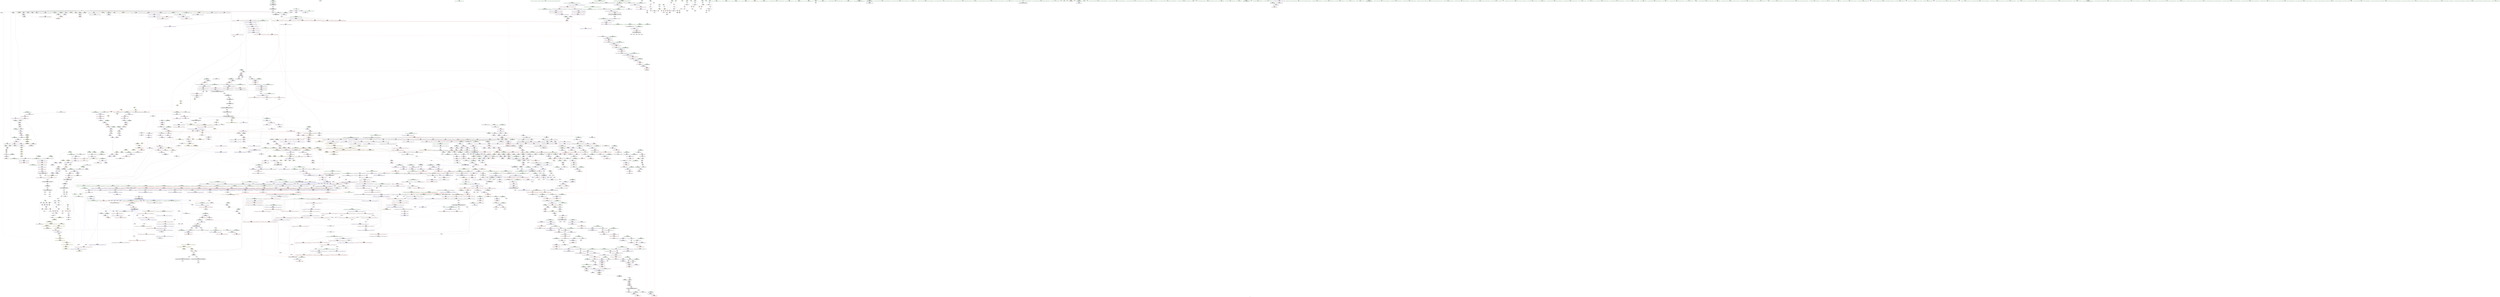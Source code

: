 digraph "SVFG" {
	label="SVFG";

	Node0x55b787453560 [shape=record,color=grey,label="{NodeID: 0\nNullPtr|{|<s29>176}}"];
	Node0x55b787453560 -> Node0x55b787a510a0[style=solid];
	Node0x55b787453560 -> Node0x55b787a511a0[style=solid];
	Node0x55b787453560 -> Node0x55b787a51270[style=solid];
	Node0x55b787453560 -> Node0x55b787a51340[style=solid];
	Node0x55b787453560 -> Node0x55b787a51410[style=solid];
	Node0x55b787453560 -> Node0x55b787a514e0[style=solid];
	Node0x55b787453560 -> Node0x55b787a515b0[style=solid];
	Node0x55b787453560 -> Node0x55b787a51680[style=solid];
	Node0x55b787453560 -> Node0x55b787a51750[style=solid];
	Node0x55b787453560 -> Node0x55b787a51820[style=solid];
	Node0x55b787453560 -> Node0x55b787a518f0[style=solid];
	Node0x55b787453560 -> Node0x55b787a519c0[style=solid];
	Node0x55b787453560 -> Node0x55b787a51a90[style=solid];
	Node0x55b787453560 -> Node0x55b787a51b60[style=solid];
	Node0x55b787453560 -> Node0x55b787a51c30[style=solid];
	Node0x55b787453560 -> Node0x55b787a51d00[style=solid];
	Node0x55b787453560 -> Node0x55b787a51dd0[style=solid];
	Node0x55b787453560 -> Node0x55b787a51ea0[style=solid];
	Node0x55b787453560 -> Node0x55b787a51f70[style=solid];
	Node0x55b787453560 -> Node0x55b787a52040[style=solid];
	Node0x55b787453560 -> Node0x55b787a52110[style=solid];
	Node0x55b787453560 -> Node0x55b787a8efe0[style=solid];
	Node0x55b787453560 -> Node0x55b787a91f30[style=solid];
	Node0x55b787453560 -> Node0x55b787a92000[style=solid];
	Node0x55b787453560 -> Node0x55b787a920d0[style=solid];
	Node0x55b787453560 -> Node0x55b787a98320[style=solid];
	Node0x55b787453560 -> Node0x55b7871c48c0[style=solid];
	Node0x55b787453560 -> Node0x55b787ad2460[style=solid];
	Node0x55b787453560 -> Node0x55b787ad28e0[style=solid];
	Node0x55b787453560:s29 -> Node0x55b787bfc600[style=solid,color=red];
	Node0x55b787a54120 [shape=record,color=black,label="{NodeID: 443\n804\<--776\n\<--agg.tmp5\n_ZSt8pop_heapIN9__gnu_cxx17__normal_iteratorIPxSt6vectorIxSaIxEEEESt4lessIxEEvT_S9_T0_\n}"];
	Node0x55b787a54120 -> Node0x55b787a6e0b0[style=solid];
	Node0x55b787aa6260 [shape=record,color=yellow,style=double,label="{NodeID: 3100\n37V_2 = CSCHI(MR_37V_1)\npts\{1996 \}\nCS[]|{<s0>9|<s1>14}}"];
	Node0x55b787aa6260:s0 -> Node0x55b787b2c450[style=dashed,color=blue];
	Node0x55b787aa6260:s1 -> Node0x55b787b2e750[style=dashed,color=blue];
	Node0x55b787a634f0 [shape=record,color=red,label="{NodeID: 886\n858\<--855\nthis1\<--this.addr\n_ZNSt6vectorIxSaIxEE8pop_backEv\n}"];
	Node0x55b787a634f0 -> Node0x55b787a54600[style=solid];
	Node0x55b787a634f0 -> Node0x55b787a546d0[style=solid];
	Node0x55b787a634f0 -> Node0x55b787a547a0[style=solid];
	Node0x55b787a99840 [shape=record,color=blue,label="{NodeID: 1329\n1849\<--1846\ncoerce.dive\<--call\n_ZSt34__uninitialized_move_if_noexcept_aIPxS0_SaIxEET0_T_S3_S2_RT1_\n}"];
	Node0x55b787a99840 -> Node0x55b787a8a5b0[style=dashed];
	Node0x55b787a4c6f0 [shape=record,color=green,label="{NodeID: 222\n1249\<--1250\nref.tmp8\<--ref.tmp8_field_insensitive\n_ZSt11__push_heapIN9__gnu_cxx17__normal_iteratorIPxSt6vectorIxSaIxEEEElxNS0_5__ops14_Iter_comp_valISt4lessIxEEEEvT_T0_SD_T1_RT2_\n|{|<s1>111}}"];
	Node0x55b787a4c6f0 -> Node0x55b787a70af0[style=solid];
	Node0x55b787a4c6f0:s1 -> Node0x55b787bf48d0[style=solid,color=red];
	Node0x55b787a6fab0 [shape=record,color=purple,label="{NodeID: 665\n1077\<--1034\ncoerce.dive5\<--agg.tmp2\n_ZSt13__adjust_heapIN9__gnu_cxx17__normal_iteratorIPxSt6vectorIxSaIxEEEElxNS0_5__ops15_Iter_comp_iterISt4lessIxEEEEvT_T0_SD_T1_T2_\n}"];
	Node0x55b787a6fab0 -> Node0x55b787a94970[style=solid];
	Node0x55b787bf7d20 [shape=record,color=black,label="{NodeID: 3322\n2006 = PHI(1860, )\n1st arg _ZSt22__uninitialized_copy_aISt13move_iteratorIPxES1_xET0_T_S4_S3_RSaIT1_E }"];
	Node0x55b787bf7d20 -> Node0x55b787a9a610[style=solid];
	Node0x55b787a8e2a0 [shape=record,color=red,label="{NodeID: 1108\n2412\<--2411\ndummyVal\<--offset_0\n_ZNSt20__uninitialized_copyILb1EE13__uninit_copyISt13move_iteratorIPxES3_EET0_T_S6_S5_\n}"];
	Node0x55b787a8e2a0 -> Node0x55b787a9b310[style=solid];
	Node0x55b7874535f0 [shape=record,color=green,label="{NodeID: 1\n7\<--1\n__dso_handle\<--dummyObj\nGlob }"];
	Node0x55b787a541f0 [shape=record,color=black,label="{NodeID: 444\n807\<--778\n\<--agg.tmp6\n_ZSt8pop_heapIN9__gnu_cxx17__normal_iteratorIPxSt6vectorIxSaIxEEEESt4lessIxEEvT_S9_T0_\n}"];
	Node0x55b787a541f0 -> Node0x55b787a6e250[style=solid];
	Node0x55b787aa63c0 [shape=record,color=yellow,style=double,label="{NodeID: 3101\n41V_2 = CSCHI(MR_41V_1)\npts\{60001 \}\nCS[]|{<s0>9|<s1>14}}"];
	Node0x55b787aa63c0:s0 -> Node0x55b787b2c950[style=dashed,color=blue];
	Node0x55b787aa63c0:s1 -> Node0x55b787b2ec50[style=dashed,color=blue];
	Node0x55b787a635c0 [shape=record,color=red,label="{NodeID: 887\n862\<--861\n\<--_M_finish\n_ZNSt6vectorIxSaIxEE8pop_backEv\n}"];
	Node0x55b787a635c0 -> Node0x55b787a6ea70[style=solid];
	Node0x55b787a99910 [shape=record,color=blue,label="{NodeID: 1330\n1853\<--1852\ncoerce.dive3\<--call2\n_ZSt34__uninitialized_move_if_noexcept_aIPxS0_SaIxEET0_T_S3_S2_RT1_\n}"];
	Node0x55b787a99910 -> Node0x55b787a8a680[style=dashed];
	Node0x55b787a4c7c0 [shape=record,color=green,label="{NodeID: 223\n1251\<--1252\nref.tmp15\<--ref.tmp15_field_insensitive\n_ZSt11__push_heapIN9__gnu_cxx17__normal_iteratorIPxSt6vectorIxSaIxEEEElxNS0_5__ops14_Iter_comp_valISt4lessIxEEEEvT_T0_SD_T1_RT2_\n|{|<s1>114}}"];
	Node0x55b787a4c7c0 -> Node0x55b787a70bc0[style=solid];
	Node0x55b787a4c7c0:s1 -> Node0x55b787bf48d0[style=solid,color=red];
	Node0x55b787a6fb80 [shape=record,color=purple,label="{NodeID: 666\n1081\<--1034\ncoerce.dive7\<--agg.tmp2\n_ZSt13__adjust_heapIN9__gnu_cxx17__normal_iteratorIPxSt6vectorIxSaIxEEEElxNS0_5__ops15_Iter_comp_iterISt4lessIxEEEEvT_T0_SD_T1_T2_\n}"];
	Node0x55b787a6fb80 -> Node0x55b787a84f90[style=solid];
	Node0x55b787bf7e30 [shape=record,color=black,label="{NodeID: 3323\n2007 = PHI(1855, )\n2nd arg _ZSt22__uninitialized_copy_aISt13move_iteratorIPxES1_xET0_T_S4_S3_RSaIT1_E }"];
	Node0x55b787bf7e30 -> Node0x55b787a9a6e0[style=solid];
	Node0x55b787b30550 [shape=record,color=black,label="{NodeID: 2216\nMR_347V_3 = PHI(MR_347V_4, MR_347V_2, )\npts\{1236 \}\n}"];
	Node0x55b787b30550 -> Node0x55b787a85af0[style=dashed];
	Node0x55b787b30550 -> Node0x55b787a85bc0[style=dashed];
	Node0x55b787b30550 -> Node0x55b787a85d60[style=dashed];
	Node0x55b787b30550 -> Node0x55b787a962a0[style=dashed];
	Node0x55b787a8e370 [shape=record,color=red,label="{NodeID: 1109\n2415\<--2414\ndummyVal\<--offset_0\n_ZSt4copyISt13move_iteratorIPxES1_ET0_T_S4_S3_\n}"];
	Node0x55b787a8e370 -> Node0x55b787a9b650[style=solid];
	Node0x55b787a43d40 [shape=record,color=green,label="{NodeID: 2\n9\<--1\n\<--dummyObj\nCan only get source location for instruction, argument, global var or function.}"];
	Node0x55b787a542c0 [shape=record,color=black,label="{NodeID: 445\n829\<--828\n\<--this1\n_ZNSt6vectorIxSaIxEE5beginEv\n}"];
	Node0x55b787a542c0 -> Node0x55b787a6e4c0[style=solid];
	Node0x55b787a542c0 -> Node0x55b787a6e590[style=solid];
	Node0x55b787aa6520 [shape=record,color=yellow,style=double,label="{NodeID: 3102\n37V_2 = CSCHI(MR_37V_1)\npts\{1996 \}\nCS[]|{<s0>25}}"];
	Node0x55b787aa6520:s0 -> Node0x55b787b45440[style=dashed,color=red];
	Node0x55b787a63690 [shape=record,color=red,label="{NodeID: 888\n871\<--870\n\<--_M_finish4\n_ZNSt6vectorIxSaIxEE8pop_backEv\n|{<s0>67}}"];
	Node0x55b787a63690:s0 -> Node0x55b787bf6440[style=solid,color=red];
	Node0x55b787a999e0 [shape=record,color=blue,label="{NodeID: 1331\n1869\<--1868\nthis.addr\<--this\n_ZNKSt6vectorIxSaIxEE8max_sizeEv\n}"];
	Node0x55b787a999e0 -> Node0x55b787a8a750[style=dashed];
	Node0x55b787a4c890 [shape=record,color=green,label="{NodeID: 224\n1276\<--1277\n_ZN9__gnu_cxx5__ops14_Iter_comp_valISt4lessIxEEclINS_17__normal_iteratorIPxSt6vectorIxSaIxEEEExEEbT_RT0_\<--_ZN9__gnu_cxx5__ops14_Iter_comp_valISt4lessIxEEclINS_17__normal_iteratorIPxSt6vectorIxSaIxEEEExEEbT_RT0__field_insensitive\n}"];
	Node0x55b787a6fc50 [shape=record,color=purple,label="{NodeID: 667\n1094\<--1036\ncoerce.dive10\<--ref.tmp\n_ZSt13__adjust_heapIN9__gnu_cxx17__normal_iteratorIPxSt6vectorIxSaIxEEEElxNS0_5__ops15_Iter_comp_iterISt4lessIxEEEEvT_T0_SD_T1_T2_\n}"];
	Node0x55b787a6fc50 -> Node0x55b787a94b10[style=solid];
	Node0x55b787bf7f40 [shape=record,color=black,label="{NodeID: 3324\n2008 = PHI(1856, )\n3rd arg _ZSt22__uninitialized_copy_aISt13move_iteratorIPxES1_xET0_T_S4_S3_RSaIT1_E }"];
	Node0x55b787bf7f40 -> Node0x55b787a9a7b0[style=solid];
	Node0x55b787b30a50 [shape=record,color=black,label="{NodeID: 2217\nMR_355V_3 = PHI(MR_355V_4, MR_355V_2, )\npts\{1244 \}\n}"];
	Node0x55b787b30a50 -> Node0x55b787a85fd0[style=dashed];
	Node0x55b787b30a50 -> Node0x55b787a860a0[style=dashed];
	Node0x55b787b30a50 -> Node0x55b787a86170[style=dashed];
	Node0x55b787b30a50 -> Node0x55b787a96370[style=dashed];
	Node0x55b787a8e440 [shape=record,color=red,label="{NodeID: 1110\n2418\<--2417\ndummyVal\<--offset_0\n_ZSt4copyISt13move_iteratorIPxES1_ET0_T_S4_S3_\n}"];
	Node0x55b787a8e440 -> Node0x55b787a9b720[style=solid];
	Node0x55b787a44080 [shape=record,color=green,label="{NodeID: 3\n20\<--1\n\<--dummyObj\nCan only get source location for instruction, argument, global var or function.|{<s0>81|<s1>128}}"];
	Node0x55b787a44080:s0 -> Node0x55b787bfda30[style=solid,color=red];
	Node0x55b787a44080:s1 -> Node0x55b787bf6d00[style=solid,color=red];
	Node0x55b787a54390 [shape=record,color=black,label="{NodeID: 446\n821\<--836\n_ZNSt6vectorIxSaIxEE5beginEv_ret\<--\n_ZNSt6vectorIxSaIxEE5beginEv\n|{<s0>17|<s1>23|<s2>137}}"];
	Node0x55b787a54390:s0 -> Node0x55b787be8dd0[style=solid,color=blue];
	Node0x55b787a54390:s1 -> Node0x55b787be9d10[style=solid,color=blue];
	Node0x55b787a54390:s2 -> Node0x55b787bead10[style=solid,color=blue];
	Node0x55b787aa6680 [shape=record,color=yellow,style=double,label="{NodeID: 3103\n43V_2 = CSCHI(MR_43V_1)\npts\{60002 \}\nCS[]|{<s0>10|<s1>11}}"];
	Node0x55b787aa6680:s0 -> Node0x55b787b2ba50[style=dashed,color=blue];
	Node0x55b787aa6680:s1 -> Node0x55b787b2ba50[style=dashed,color=blue];
	Node0x55b787a63760 [shape=record,color=red,label="{NodeID: 889\n889\<--883\n\<--__lhs.addr\n_ZN9__gnu_cxxmiIPxSt6vectorIxSaIxEEEENS_17__normal_iteratorIT_T0_E15difference_typeERKS8_SB_\n|{<s0>69}}"];
	Node0x55b787a63760:s0 -> Node0x55b787bf8b60[style=solid,color=red];
	Node0x55b787b3bb00 [shape=record,color=yellow,style=double,label="{NodeID: 2439\n274V_1 = ENCHI(MR_274V_0)\npts\{8410000 \}\nFun[_ZNSt6vectorIxSaIxEE3endEv]|{<s0>66}}"];
	Node0x55b787b3bb00:s0 -> Node0x55b787a969f0[style=dashed,color=red];
	Node0x55b787a99ab0 [shape=record,color=blue,label="{NodeID: 1332\n1883\<--1882\nthis.addr\<--this\n_ZNKSt6vectorIxSaIxEE4sizeEv\n}"];
	Node0x55b787a99ab0 -> Node0x55b787a8a820[style=dashed];
	Node0x55b787a4c990 [shape=record,color=green,label="{NodeID: 225\n1314\<--1315\nthis.addr\<--this.addr_field_insensitive\n_ZNKSt4lessIxEclERKxS2_\n}"];
	Node0x55b787a4c990 -> Node0x55b787a864b0[style=solid];
	Node0x55b787a4c990 -> Node0x55b787a965e0[style=solid];
	Node0x55b787a6fd20 [shape=record,color=purple,label="{NodeID: 668\n1101\<--1038\ncoerce.dive15\<--ref.tmp13\n_ZSt13__adjust_heapIN9__gnu_cxx17__normal_iteratorIPxSt6vectorIxSaIxEEEElxNS0_5__ops15_Iter_comp_iterISt4lessIxEEEEvT_T0_SD_T1_T2_\n}"];
	Node0x55b787a6fd20 -> Node0x55b787a94be0[style=solid];
	Node0x55b787bf8050 [shape=record,color=black,label="{NodeID: 3325\n595 = PHI(63, )\n0th arg _ZNSt6vectorIxSaIxEEC2Ev }"];
	Node0x55b787bf8050 -> Node0x55b787a91cc0[style=solid];
	Node0x55b787b30f50 [shape=record,color=black,label="{NodeID: 2218\nMR_37V_2 = PHI(MR_37V_3, MR_37V_1, )\npts\{1996 \}\n|{|<s4>106}}"];
	Node0x55b787b30f50 -> Node0x55b787a86310[style=dashed];
	Node0x55b787b30f50 -> Node0x55b787a863e0[style=dashed];
	Node0x55b787b30f50 -> Node0x55b787a961d0[style=dashed];
	Node0x55b787b30f50 -> Node0x55b787a96510[style=dashed];
	Node0x55b787b30f50:s4 -> Node0x55b787b4e240[style=dashed,color=red];
	Node0x55b787a8e510 [shape=record,color=red,label="{NodeID: 1111\n2421\<--2420\ndummyVal\<--offset_0\n_ZNSt11__copy_moveILb1ELb1ESt26random_access_iterator_tagE8__copy_mIxEEPT_PKS3_S6_S4_\n}"];
	Node0x55b787a8e510 -> Node0x55b787a9c280[style=solid];
	Node0x55b787a44140 [shape=record,color=green,label="{NodeID: 4\n30\<--1\n.str\<--dummyObj\nGlob }"];
	Node0x55b787a54460 [shape=record,color=black,label="{NodeID: 447\n846\<--845\n\<--this1\n_ZNSt6vectorIxSaIxEE3endEv\n}"];
	Node0x55b787a54460 -> Node0x55b787a6e730[style=solid];
	Node0x55b787a54460 -> Node0x55b787a6e800[style=solid];
	Node0x55b787aa6760 [shape=record,color=yellow,style=double,label="{NodeID: 3104\n51V_2 = CSCHI(MR_51V_1)\npts\{60000 60001 \}\nCS[]|{<s0>10|<s1>10|<s2>11|<s3>11|<s4>23|<s5>24|<s6>25}}"];
	Node0x55b787aa6760:s0 -> Node0x55b787b2b050[style=dashed,color=blue];
	Node0x55b787aa6760:s1 -> Node0x55b787b2b550[style=dashed,color=blue];
	Node0x55b787aa6760:s2 -> Node0x55b787b2b050[style=dashed,color=blue];
	Node0x55b787aa6760:s3 -> Node0x55b787b2b550[style=dashed,color=blue];
	Node0x55b787aa6760:s4 -> Node0x55b787b4cce0[style=dashed,color=red];
	Node0x55b787aa6760:s5 -> Node0x55b787b3bbe0[style=dashed,color=red];
	Node0x55b787aa6760:s6 -> Node0x55b787b458a0[style=dashed,color=red];
	Node0x55b787a63830 [shape=record,color=red,label="{NodeID: 890\n894\<--885\n\<--__rhs.addr\n_ZN9__gnu_cxxmiIPxSt6vectorIxSaIxEEEENS_17__normal_iteratorIT_T0_E15difference_typeERKS8_SB_\n|{<s0>70}}"];
	Node0x55b787a63830:s0 -> Node0x55b787bf8b60[style=solid,color=red];
	Node0x55b787b3bbe0 [shape=record,color=yellow,style=double,label="{NodeID: 2440\n51V_1 = ENCHI(MR_51V_0)\npts\{60000 60001 \}\nFun[_ZNSt6vectorIxSaIxEE3endEv]|{<s0>66}}"];
	Node0x55b787b3bbe0:s0 -> Node0x55b787b51560[style=dashed,color=red];
	Node0x55b787a99b80 [shape=record,color=blue,label="{NodeID: 1333\n1907\<--1903\n__a.addr\<--__a\n_ZSt3maxImERKT_S2_S2_\n}"];
	Node0x55b787a99b80 -> Node0x55b787a8ab60[style=dashed];
	Node0x55b787a99b80 -> Node0x55b787a8ac30[style=dashed];
	Node0x55b787a4ca60 [shape=record,color=green,label="{NodeID: 226\n1316\<--1317\n__x.addr\<--__x.addr_field_insensitive\n_ZNKSt4lessIxEclERKxS2_\n}"];
	Node0x55b787a4ca60 -> Node0x55b787a86580[style=solid];
	Node0x55b787a4ca60 -> Node0x55b787a966b0[style=solid];
	Node0x55b787a6fdf0 [shape=record,color=purple,label="{NodeID: 669\n1125\<--1040\ncoerce.dive27\<--ref.tmp24\n_ZSt13__adjust_heapIN9__gnu_cxx17__normal_iteratorIPxSt6vectorIxSaIxEEEElxNS0_5__ops15_Iter_comp_iterISt4lessIxEEEEvT_T0_SD_T1_T2_\n}"];
	Node0x55b787a6fdf0 -> Node0x55b787a94f20[style=solid];
	Node0x55b787bf8190 [shape=record,color=black,label="{NodeID: 3326\n739 = PHI(688, 693, )\n0th arg _ZNK9__gnu_cxx17__normal_iteratorIPKxSt6vectorIxSaIxEEE4baseEv }"];
	Node0x55b787bf8190 -> Node0x55b787a92a90[style=solid];
	Node0x55b787a8e5e0 [shape=record,color=blue,label="{NodeID: 1112\n8\<--9\nn\<--\nGlob }"];
	Node0x55b787a8e5e0 -> Node0x55b787b3c360[style=dashed];
	Node0x55b787a44200 [shape=record,color=green,label="{NodeID: 5\n32\<--1\n.str.1\<--dummyObj\nGlob }"];
	Node0x55b787a54530 [shape=record,color=black,label="{NodeID: 448\n838\<--851\n_ZNSt6vectorIxSaIxEE3endEv_ret\<--\n_ZNSt6vectorIxSaIxEE3endEv\n|{<s0>18|<s1>24|<s2>131}}"];
	Node0x55b787a54530:s0 -> Node0x55b787be8f10[style=solid,color=blue];
	Node0x55b787a54530:s1 -> Node0x55b787be9e50[style=solid,color=blue];
	Node0x55b787a54530:s2 -> Node0x55b787bf0950[style=solid,color=blue];
	Node0x55b787aa6840 [shape=record,color=yellow,style=double,label="{NodeID: 3105\n37V_3 = CSCHI(MR_37V_2)\npts\{1996 \}\nCS[]|{<s0>10|<s1>11}}"];
	Node0x55b787aa6840:s0 -> Node0x55b787b2ab50[style=dashed,color=blue];
	Node0x55b787aa6840:s1 -> Node0x55b787b2ab50[style=dashed,color=blue];
	Node0x55b787a63900 [shape=record,color=red,label="{NodeID: 891\n893\<--890\n\<--call\n_ZN9__gnu_cxxmiIPxSt6vectorIxSaIxEEEENS_17__normal_iteratorIT_T0_E15difference_typeERKS8_SB_\n}"];
	Node0x55b787a63900 -> Node0x55b787a54940[style=solid];
	Node0x55b787a99c50 [shape=record,color=blue,label="{NodeID: 1334\n1909\<--1904\n__b.addr\<--__b\n_ZSt3maxImERKT_S2_S2_\n}"];
	Node0x55b787a99c50 -> Node0x55b787a8ad00[style=dashed];
	Node0x55b787a99c50 -> Node0x55b787a8add0[style=dashed];
	Node0x55b787a4cb30 [shape=record,color=green,label="{NodeID: 227\n1318\<--1319\n__y.addr\<--__y.addr_field_insensitive\n_ZNKSt4lessIxEclERKxS2_\n}"];
	Node0x55b787a4cb30 -> Node0x55b787a86650[style=solid];
	Node0x55b787a4cb30 -> Node0x55b787a96780[style=solid];
	Node0x55b787a6fec0 [shape=record,color=purple,label="{NodeID: 670\n1132\<--1042\ncoerce.dive32\<--ref.tmp30\n_ZSt13__adjust_heapIN9__gnu_cxx17__normal_iteratorIPxSt6vectorIxSaIxEEEElxNS0_5__ops15_Iter_comp_iterISt4lessIxEEEEvT_T0_SD_T1_T2_\n}"];
	Node0x55b787a6fec0 -> Node0x55b787a94ff0[style=solid];
	Node0x55b787bf83a0 [shape=record,color=black,label="{NodeID: 3327\n328 = PHI(4, )\n0th arg _ZNKSt14priority_queueIxSt6vectorIxSaIxEESt4lessIxEE3topEv }"];
	Node0x55b787bf83a0 -> Node0x55b787a906d0[style=solid];
	Node0x55b787b31950 [shape=record,color=black,label="{NodeID: 2220\nMR_362V_2 = PHI(MR_362V_3, MR_362V_1, )\npts\{12480000 \}\n}"];
	Node0x55b787b31950 -> Node0x55b787a96030[style=dashed];
	Node0x55b787a8e6e0 [shape=record,color=blue,label="{NodeID: 1113\n11\<--9\nm\<--\nGlob }"];
	Node0x55b787a8e6e0 -> Node0x55b787b3c470[style=dashed];
	Node0x55b787a44a70 [shape=record,color=green,label="{NodeID: 6\n34\<--1\n.str.2\<--dummyObj\nGlob }"];
	Node0x55b787a54600 [shape=record,color=black,label="{NodeID: 449\n859\<--858\n\<--this1\n_ZNSt6vectorIxSaIxEE8pop_backEv\n}"];
	Node0x55b787a54600 -> Node0x55b787a6e8d0[style=solid];
	Node0x55b787a54600 -> Node0x55b787a6e9a0[style=solid];
	Node0x55b787aa69a0 [shape=record,color=yellow,style=double,label="{NodeID: 3106\n2V_2 = CSCHI(MR_2V_1)\npts\{60000 60001 60002 \}\nCS[]|{<s0>3}}"];
	Node0x55b787aa69a0:s0 -> Node0x55b787aa5830[style=dashed,color=blue];
	Node0x55b787a639d0 [shape=record,color=red,label="{NodeID: 892\n896\<--895\n\<--call1\n_ZN9__gnu_cxxmiIPxSt6vectorIxSaIxEEEENS_17__normal_iteratorIT_T0_E15difference_typeERKS8_SB_\n}"];
	Node0x55b787a639d0 -> Node0x55b787a54a10[style=solid];
	Node0x55b787a99d20 [shape=record,color=blue,label="{NodeID: 1335\n1905\<--1919\nretval\<--\n_ZSt3maxImERKT_S2_S2_\n}"];
	Node0x55b787a99d20 -> Node0x55b787b2f150[style=dashed];
	Node0x55b787a4cc00 [shape=record,color=green,label="{NodeID: 228\n1333\<--1334\nthis.addr\<--this.addr_field_insensitive\n_ZN9__gnu_cxx17__normal_iteratorIPxSt6vectorIxSaIxEEEC2ERKS1_\n}"];
	Node0x55b787a4cc00 -> Node0x55b787a868c0[style=solid];
	Node0x55b787a4cc00 -> Node0x55b787a96850[style=solid];
	Node0x55b787a6ff90 [shape=record,color=purple,label="{NodeID: 671\n1153\<--1046\ncoerce.dive39\<--agg.tmp37\n_ZSt13__adjust_heapIN9__gnu_cxx17__normal_iteratorIPxSt6vectorIxSaIxEEEElxNS0_5__ops15_Iter_comp_iterISt4lessIxEEEEvT_T0_SD_T1_T2_\n}"];
	Node0x55b787a6ff90 -> Node0x55b787a852d0[style=solid];
	Node0x55b787bf84b0 [shape=record,color=black,label="{NodeID: 3328\n1724 = PHI(1524, )\n0th arg _ZN9__gnu_cxx13new_allocatorIxE9constructIxJxEEEvPT_DpOT0_ }"];
	Node0x55b787bf84b0 -> Node0x55b787a98c10[style=solid];
	Node0x55b787b31e50 [shape=record,color=black,label="{NodeID: 2221\nMR_364V_2 = PHI(MR_364V_3, MR_364V_1, )\npts\{12500000 \}\n}"];
	Node0x55b787b31e50 -> Node0x55b787a96100[style=dashed];
	Node0x55b787a8e7e0 [shape=record,color=blue,label="{NodeID: 1114\n13\<--9\nL\<--\nGlob }"];
	Node0x55b787a8e7e0 -> Node0x55b787b20440[style=dashed];
	Node0x55b787a44b00 [shape=record,color=green,label="{NodeID: 7\n36\<--1\n.str.3\<--dummyObj\nGlob }"];
	Node0x55b787a546d0 [shape=record,color=black,label="{NodeID: 450\n865\<--858\n\<--this1\n_ZNSt6vectorIxSaIxEE8pop_backEv\n}"];
	Node0x55b787a546d0 -> Node0x55b787a6eb40[style=solid];
	Node0x55b787aa6b00 [shape=record,color=yellow,style=double,label="{NodeID: 3107\n2V_2 = CSCHI(MR_2V_1)\npts\{60000 60001 60002 \}\nCS[]|{<s0>45}}"];
	Node0x55b787aa6b00:s0 -> Node0x55b787aa69a0[style=dashed,color=blue];
	Node0x55b787a63aa0 [shape=record,color=red,label="{NodeID: 893\n907\<--904\n\<--__t.addr\n_ZSt4moveIRSt4lessIxEEONSt16remove_referenceIT_E4typeEOS4_\n}"];
	Node0x55b787a63aa0 -> Node0x55b787a54bb0[style=solid];
	Node0x55b787a99df0 [shape=record,color=blue,label="{NodeID: 1336\n1905\<--1922\nretval\<--\n_ZSt3maxImERKT_S2_S2_\n}"];
	Node0x55b787a99df0 -> Node0x55b787b2f150[style=dashed];
	Node0x55b787a4ccd0 [shape=record,color=green,label="{NodeID: 229\n1335\<--1336\n__i.addr\<--__i.addr_field_insensitive\n_ZN9__gnu_cxx17__normal_iteratorIPxSt6vectorIxSaIxEEEC2ERKS1_\n}"];
	Node0x55b787a4ccd0 -> Node0x55b787a86990[style=solid];
	Node0x55b787a4ccd0 -> Node0x55b787a96920[style=solid];
	Node0x55b787a70060 [shape=record,color=purple,label="{NodeID: 672\n2389\<--1146\noffset_0\<--\n}"];
	Node0x55b787a70060 -> Node0x55b787a95260[style=solid];
	Node0x55b787bf85c0 [shape=record,color=black,label="{NodeID: 3329\n1725 = PHI(1525, )\n1st arg _ZN9__gnu_cxx13new_allocatorIxE9constructIxJxEEEvPT_DpOT0_ }"];
	Node0x55b787bf85c0 -> Node0x55b787a98ce0[style=solid];
	Node0x55b787b32350 [shape=record,color=black,label="{NodeID: 2222\nMR_37V_3 = PHI(MR_37V_4, MR_37V_2, )\npts\{1996 \}\n|{<s0>119}}"];
	Node0x55b787b32350:s0 -> Node0x55b787aa5bd0[style=dashed,color=blue];
	Node0x55b787a8e8e0 [shape=record,color=blue,label="{NodeID: 1115\n15\<--9\nTC\<--\nGlob }"];
	Node0x55b787a8e8e0 -> Node0x55b787b3c630[style=dashed];
	Node0x55b787a44b90 [shape=record,color=green,label="{NodeID: 8\n38\<--1\n.str.4\<--dummyObj\nGlob }"];
	Node0x55b787a547a0 [shape=record,color=black,label="{NodeID: 451\n868\<--858\n\<--this1\n_ZNSt6vectorIxSaIxEE8pop_backEv\n}"];
	Node0x55b787a547a0 -> Node0x55b787a6ec10[style=solid];
	Node0x55b787a547a0 -> Node0x55b787a6ece0[style=solid];
	Node0x55b787aa6c60 [shape=record,color=yellow,style=double,label="{NodeID: 3108\n37V_2 = CSCHI(MR_37V_1)\npts\{1996 \}\nCS[]|{<s0>130|<s1>141}}"];
	Node0x55b787aa6c60:s0 -> Node0x55b787b32350[style=dashed,color=blue];
	Node0x55b787aa6c60:s1 -> Node0x55b787aa7b80[style=dashed,color=blue];
	Node0x55b787a63b70 [shape=record,color=red,label="{NodeID: 894\n916\<--913\nthis1\<--this.addr\n_ZN9__gnu_cxx5__ops15_Iter_comp_iterISt4lessIxEEC2ES3_\n}"];
	Node0x55b787a63b70 -> Node0x55b787a6edb0[style=solid];
	Node0x55b787a99ec0 [shape=record,color=blue,label="{NodeID: 1337\n1929\<--1928\n__a.addr\<--__a\n_ZNSt16allocator_traitsISaIxEE8max_sizeERKS0_\n}"];
	Node0x55b787a99ec0 -> Node0x55b787a8b040[style=dashed];
	Node0x55b787a550d0 [shape=record,color=green,label="{NodeID: 230\n1349\<--1350\n__it\<--__it_field_insensitive\n_ZN9__gnu_cxx5__ops14_Iter_comp_valISt4lessIxEEclINS_17__normal_iteratorIPxSt6vectorIxSaIxEEEExEEbT_RT0_\n|{|<s1>115}}"];
	Node0x55b787a550d0 -> Node0x55b787a70d60[style=solid];
	Node0x55b787a550d0:s1 -> Node0x55b787bf48d0[style=solid,color=red];
	Node0x55b787a70130 [shape=record,color=purple,label="{NodeID: 673\n2390\<--1147\noffset_0\<--\n}"];
	Node0x55b787a70130 -> Node0x55b787a8dcf0[style=solid];
	Node0x55b787bf86d0 [shape=record,color=black,label="{NodeID: 3330\n1726 = PHI(1527, )\n2nd arg _ZN9__gnu_cxx13new_allocatorIxE9constructIxJxEEEvPT_DpOT0_ }"];
	Node0x55b787bf86d0 -> Node0x55b787a98db0[style=solid];
	Node0x55b787b32850 [shape=record,color=black,label="{NodeID: 2223\nMR_39V_2 = PHI(MR_39V_3, MR_39V_1, )\npts\{60000 \}\n|{<s0>119}}"];
	Node0x55b787b32850:s0 -> Node0x55b787aa5bd0[style=dashed,color=blue];
	Node0x55b787a8e9e0 [shape=record,color=blue,label="{NodeID: 1116\n17\<--9\nok\<--\nGlob }"];
	Node0x55b787a8e9e0 -> Node0x55b787b20940[style=dashed];
	Node0x55b787a44c50 [shape=record,color=green,label="{NodeID: 9\n41\<--1\n\<--dummyObj\nCan only get source location for instruction, argument, global var or function.}"];
	Node0x55b787a54870 [shape=record,color=black,label="{NodeID: 452\n867\<--866\n\<--_M_impl2\n_ZNSt6vectorIxSaIxEE8pop_backEv\n|{<s0>67}}"];
	Node0x55b787a54870:s0 -> Node0x55b787bf62f0[style=solid,color=red];
	Node0x55b787aa6dc0 [shape=record,color=yellow,style=double,label="{NodeID: 3109\n37V_3 = CSCHI(MR_37V_2)\npts\{1996 \}\nCS[]|{<s0>147}}"];
	Node0x55b787aa6dc0:s0 -> Node0x55b787b4a250[style=dashed,color=red];
	Node0x55b787a63c40 [shape=record,color=red,label="{NodeID: 895\n925\<--922\nthis1\<--this.addr\n_ZN9__gnu_cxx17__normal_iteratorIPxSt6vectorIxSaIxEEEmmEv\n}"];
	Node0x55b787a63c40 -> Node0x55b787a54c80[style=solid];
	Node0x55b787a63c40 -> Node0x55b787a6ee80[style=solid];
	Node0x55b787b4a250 [shape=record,color=yellow,style=double,label="{NodeID: 2445\n37V_1 = ENCHI(MR_37V_0)\npts\{1996 \}\nFun[_ZSt34__uninitialized_move_if_noexcept_aIPxS0_SaIxEET0_T_S3_S2_RT1_]|{<s0>172}}"];
	Node0x55b787b4a250:s0 -> Node0x55b787b45c00[style=dashed,color=red];
	Node0x55b787a99f90 [shape=record,color=blue,label="{NodeID: 1338\n1940\<--1939\nthis.addr\<--this\n_ZNKSt12_Vector_baseIxSaIxEE19_M_get_Tp_allocatorEv\n}"];
	Node0x55b787a99f90 -> Node0x55b787a8b110[style=dashed];
	Node0x55b787a551a0 [shape=record,color=green,label="{NodeID: 231\n1351\<--1352\nthis.addr\<--this.addr_field_insensitive\n_ZN9__gnu_cxx5__ops14_Iter_comp_valISt4lessIxEEclINS_17__normal_iteratorIPxSt6vectorIxSaIxEEEExEEbT_RT0_\n}"];
	Node0x55b787a551a0 -> Node0x55b787a86b30[style=solid];
	Node0x55b787a551a0 -> Node0x55b787a96b90[style=solid];
	Node0x55b787a70200 [shape=record,color=purple,label="{NodeID: 674\n1169\<--1163\ncoerce.dive\<--__it1\n_ZN9__gnu_cxx5__ops15_Iter_comp_iterISt4lessIxEEclINS_17__normal_iteratorIPxSt6vectorIxSaIxEEEESB_EEbT_T0_\n}"];
	Node0x55b787a70200 -> Node0x55b787a95330[style=solid];
	Node0x55b787bf8810 [shape=record,color=black,label="{NodeID: 3331\n2309 = PHI(1417, )\n0th arg _ZN9__gnu_cxx5__ops14_Iter_comp_valISt4lessIxEEC2ES3_ }"];
	Node0x55b787bf8810 -> Node0x55b787a9c760[style=solid];
	Node0x55b787b32d50 [shape=record,color=black,label="{NodeID: 2224\nMR_41V_3 = PHI(MR_41V_4, MR_41V_2, )\npts\{60001 \}\n|{<s0>119}}"];
	Node0x55b787b32d50:s0 -> Node0x55b787aa5bd0[style=dashed,color=blue];
	Node0x55b787a8eae0 [shape=record,color=blue,label="{NodeID: 1117\n19\<--20\nt\<--\nGlob }"];
	Node0x55b787a8eae0 -> Node0x55b787b3c7f0[style=dashed];
	Node0x55b787a44d50 [shape=record,color=green,label="{NodeID: 10\n106\<--1\n\<--dummyObj\nCan only get source location for instruction, argument, global var or function.}"];
	Node0x55b787a54940 [shape=record,color=black,label="{NodeID: 453\n897\<--893\nsub.ptr.lhs.cast\<--\n_ZN9__gnu_cxxmiIPxSt6vectorIxSaIxEEEENS_17__normal_iteratorIT_T0_E15difference_typeERKS8_SB_\n}"];
	Node0x55b787a54940 -> Node0x55b787ace3e0[style=solid];
	Node0x55b787aa6f20 [shape=record,color=yellow,style=double,label="{NodeID: 3110\n37V_4 = CSCHI(MR_37V_3)\npts\{1996 \}\nCS[]|{<s0>133}}"];
	Node0x55b787aa6f20:s0 -> Node0x55b787b32350[style=dashed,color=blue];
	Node0x55b787a63d10 [shape=record,color=red,label="{NodeID: 896\n927\<--926\n\<--_M_current\n_ZN9__gnu_cxx17__normal_iteratorIPxSt6vectorIxSaIxEEEmmEv\n}"];
	Node0x55b787a63d10 -> Node0x55b787a6ef50[style=solid];
	Node0x55b787a9a060 [shape=record,color=blue,label="{NodeID: 1339\n1949\<--1948\nthis.addr\<--this\n_ZNK9__gnu_cxx13new_allocatorIxE8max_sizeEv\n}"];
	Node0x55b787a9a060 -> Node0x55b787a8b1e0[style=dashed];
	Node0x55b787a55270 [shape=record,color=green,label="{NodeID: 232\n1353\<--1354\n__val.addr\<--__val.addr_field_insensitive\n_ZN9__gnu_cxx5__ops14_Iter_comp_valISt4lessIxEEclINS_17__normal_iteratorIPxSt6vectorIxSaIxEEEExEEbT_RT0_\n}"];
	Node0x55b787a55270 -> Node0x55b787a86c00[style=solid];
	Node0x55b787a55270 -> Node0x55b787a96c60[style=solid];
	Node0x55b787a702d0 [shape=record,color=purple,label="{NodeID: 675\n1171\<--1165\ncoerce.dive1\<--__it2\n_ZN9__gnu_cxx5__ops15_Iter_comp_iterISt4lessIxEEclINS_17__normal_iteratorIPxSt6vectorIxSaIxEEEESB_EEbT_T0_\n}"];
	Node0x55b787a702d0 -> Node0x55b787a95400[style=solid];
	Node0x55b787bf8950 [shape=record,color=black,label="{NodeID: 3332\n239 = PHI(4, 4, )\n0th arg _ZNKSt14priority_queueIxSt6vectorIxSaIxEESt4lessIxEE5emptyEv }"];
	Node0x55b787bf8950 -> Node0x55b787a90050[style=solid];
	Node0x55b787b33250 [shape=record,color=black,label="{NodeID: 2225\nMR_43V_2 = PHI(MR_43V_3, MR_43V_1, )\npts\{60002 \}\n|{<s0>119}}"];
	Node0x55b787b33250:s0 -> Node0x55b787aa5bd0[style=dashed,color=blue];
	Node0x55b787a8ebe0 [shape=record,color=blue,label="{NodeID: 1118\n26\<--20\nTT\<--\nGlob }"];
	Node0x55b787a8ebe0 -> Node0x55b787b20e40[style=dashed];
	Node0x55b787a44e50 [shape=record,color=green,label="{NodeID: 11\n137\<--1\n\<--dummyObj\nCan only get source location for instruction, argument, global var or function.}"];
	Node0x55b787a54a10 [shape=record,color=black,label="{NodeID: 454\n898\<--896\nsub.ptr.rhs.cast\<--\n_ZN9__gnu_cxxmiIPxSt6vectorIxSaIxEEEENS_17__normal_iteratorIT_T0_E15difference_typeERKS8_SB_\n}"];
	Node0x55b787a54a10 -> Node0x55b787ace3e0[style=solid];
	Node0x55b787a63de0 [shape=record,color=red,label="{NodeID: 897\n974\<--942\n\<--__comp.addr\n_ZSt10__pop_heapIN9__gnu_cxx17__normal_iteratorIPxSt6vectorIxSaIxEEEENS0_5__ops15_Iter_comp_iterISt4lessIxEEEEvT_SC_SC_RT0_\n}"];
	Node0x55b787a63de0 -> Node0x55b787a54fc0[style=solid];
	Node0x55b787a9a130 [shape=record,color=blue,label="{NodeID: 1340\n1958\<--1956\n__a.addr\<--__a\n_ZNSt16allocator_traitsISaIxEE8allocateERS0_m\n}"];
	Node0x55b787a9a130 -> Node0x55b787a8b2b0[style=dashed];
	Node0x55b787a55340 [shape=record,color=green,label="{NodeID: 233\n1368\<--1369\n__a.addr\<--__a.addr_field_insensitive\n_ZNSt16allocator_traitsISaIxEE7destroyIxEEvRS0_PT_\n}"];
	Node0x55b787a55340 -> Node0x55b787a86cd0[style=solid];
	Node0x55b787a55340 -> Node0x55b787a96d30[style=solid];
	Node0x55b787a703a0 [shape=record,color=purple,label="{NodeID: 676\n1175\<--1174\n_M_comp\<--this2\n_ZN9__gnu_cxx5__ops15_Iter_comp_iterISt4lessIxEEclINS_17__normal_iteratorIPxSt6vectorIxSaIxEEEESB_EEbT_T0_\n|{<s0>102}}"];
	Node0x55b787a703a0:s0 -> Node0x55b787bf9d10[style=solid,color=red];
	Node0x55b787bf8b60 [shape=record,color=black,label="{NodeID: 3333\n990 = PHI(889, 894, 1543, 1543, )\n0th arg _ZNK9__gnu_cxx17__normal_iteratorIPxSt6vectorIxSaIxEEE4baseEv }"];
	Node0x55b787bf8b60 -> Node0x55b787a94080[style=solid];
	Node0x55b787b33750 [shape=record,color=black,label="{NodeID: 2226\nMR_432V_2 = PHI(MR_432V_3, MR_432V_1, )\npts\{14630000 \}\n}"];
	Node0x55b787a8ece0 [shape=record,color=blue,label="{NodeID: 1119\n28\<--20\nx\<--\nGlob }"];
	Node0x55b787a8ece0 -> Node0x55b787b21340[style=dashed];
	Node0x55b787a44f50 [shape=record,color=green,label="{NodeID: 12\n164\<--1\n\<--dummyObj\nCan only get source location for instruction, argument, global var or function.}"];
	Node0x55b787a54ae0 [shape=record,color=black,label="{NodeID: 455\n880\<--900\n_ZN9__gnu_cxxmiIPxSt6vectorIxSaIxEEEENS_17__normal_iteratorIT_T0_E15difference_typeERKS8_SB__ret\<--sub.ptr.div\n_ZN9__gnu_cxxmiIPxSt6vectorIxSaIxEEEENS_17__normal_iteratorIT_T0_E15difference_typeERKS8_SB_\n|{<s0>57|<s1>78|<s2>126|<s3>138}}"];
	Node0x55b787a54ae0:s0 -> Node0x55b787beba60[style=solid,color=blue];
	Node0x55b787a54ae0:s1 -> Node0x55b787bed9d0[style=solid,color=blue];
	Node0x55b787a54ae0:s2 -> Node0x55b787bf05f0[style=solid,color=blue];
	Node0x55b787a54ae0:s3 -> Node0x55b787beae50[style=solid,color=blue];
	Node0x55b787a63eb0 [shape=record,color=red,label="{NodeID: 898\n961\<--960\n\<--call3\n_ZSt10__pop_heapIN9__gnu_cxx17__normal_iteratorIPxSt6vectorIxSaIxEEEENS0_5__ops15_Iter_comp_iterISt4lessIxEEEEvT_SC_SC_RT0_\n}"];
	Node0x55b787a63eb0 -> Node0x55b787a93d40[style=solid];
	Node0x55b787a9a200 [shape=record,color=blue,label="{NodeID: 1341\n1960\<--1957\n__n.addr\<--__n\n_ZNSt16allocator_traitsISaIxEE8allocateERS0_m\n}"];
	Node0x55b787a9a200 -> Node0x55b787a8b380[style=dashed];
	Node0x55b787a55410 [shape=record,color=green,label="{NodeID: 234\n1370\<--1371\n__p.addr\<--__p.addr_field_insensitive\n_ZNSt16allocator_traitsISaIxEE7destroyIxEEvRS0_PT_\n}"];
	Node0x55b787a55410 -> Node0x55b787a86da0[style=solid];
	Node0x55b787a55410 -> Node0x55b787a96e00[style=solid];
	Node0x55b787b663b0 [shape=record,color=yellow,style=double,label="{NodeID: 2891\nRETMU(7V_2)\npts\{73 \}\nFun[_ZNSt14priority_queueIxSt6vectorIxSaIxEESt4lessIxEED2Ev]}"];
	Node0x55b787a70470 [shape=record,color=purple,label="{NodeID: 677\n1202\<--1185\ncoerce.dive\<--retval\n_ZNK9__gnu_cxx17__normal_iteratorIPxSt6vectorIxSaIxEEEplEl\n}"];
	Node0x55b787a70470 -> Node0x55b787a856e0[style=solid];
	Node0x55b787bf8e80 [shape=record,color=black,label="{NodeID: 3334\n1393 = PHI(302, )\n0th arg _ZNSt6vectorIxSaIxEE9push_backEOx }"];
	Node0x55b787bf8e80 -> Node0x55b787a97070[style=solid];
	Node0x55b787b33c50 [shape=record,color=black,label="{NodeID: 2227\nMR_37V_3 = PHI(MR_37V_2, MR_37V_1, )\npts\{1996 \}\n|{<s0>19}}"];
	Node0x55b787b33c50:s0 -> Node0x55b787aa6260[style=dashed,color=blue];
	Node0x55b787a8ede0 [shape=record,color=blue,label="{NodeID: 1120\n2371\<--41\nllvm.global_ctors_0\<--\nGlob }"];
	Node0x55b787a45050 [shape=record,color=green,label="{NodeID: 13\n201\<--1\n\<--dummyObj\nCan only get source location for instruction, argument, global var or function.}"];
	Node0x55b787a54bb0 [shape=record,color=black,label="{NodeID: 456\n902\<--907\n_ZSt4moveIRSt4lessIxEEONSt16remove_referenceIT_E4typeEOS4__ret\<--\n_ZSt4moveIRSt4lessIxEEONSt16remove_referenceIT_E4typeEOS4_\n|{<s0>58|<s1>71|<s2>104|<s3>120|<s4>203}}"];
	Node0x55b787a54bb0:s0 -> Node0x55b787bebbd0[style=solid,color=blue];
	Node0x55b787a54bb0:s1 -> Node0x55b787bec0d0[style=solid,color=blue];
	Node0x55b787a54bb0:s2 -> Node0x55b787bef2d0[style=solid,color=blue];
	Node0x55b787a54bb0:s3 -> Node0x55b787bf0090[style=solid,color=blue];
	Node0x55b787a54bb0:s4 -> Node0x55b787bf2250[style=solid,color=blue];
	Node0x55b787aa7340 [shape=record,color=yellow,style=double,label="{NodeID: 3113\n37V_6 = CSCHI(MR_37V_5)\npts\{1996 \}\nCS[]|{<s0>81}}"];
	Node0x55b787aa7340:s0 -> Node0x55b787aa7760[style=dashed,color=blue];
	Node0x55b787a63f80 [shape=record,color=red,label="{NodeID: 899\n965\<--964\n\<--call5\n_ZSt10__pop_heapIN9__gnu_cxx17__normal_iteratorIPxSt6vectorIxSaIxEEEENS0_5__ops15_Iter_comp_iterISt4lessIxEEEEvT_SC_SC_RT0_\n}"];
	Node0x55b787a63f80 -> Node0x55b787a93e10[style=solid];
	Node0x55b787a9a2d0 [shape=record,color=blue,label="{NodeID: 1342\n1975\<--1972\nthis.addr\<--this\n_ZN9__gnu_cxx13new_allocatorIxE8allocateEmPKv\n}"];
	Node0x55b787a9a2d0 -> Node0x55b787a8b450[style=dashed];
	Node0x55b787a554e0 [shape=record,color=green,label="{NodeID: 235\n1378\<--1379\n_ZN9__gnu_cxx13new_allocatorIxE7destroyIxEEvPT_\<--_ZN9__gnu_cxx13new_allocatorIxE7destroyIxEEvPT__field_insensitive\n}"];
	Node0x55b787a70540 [shape=record,color=purple,label="{NodeID: 678\n1196\<--1195\n_M_current\<--this1\n_ZNK9__gnu_cxx17__normal_iteratorIPxSt6vectorIxSaIxEEEplEl\n}"];
	Node0x55b787a70540 -> Node0x55b787a85610[style=solid];
	Node0x55b787bf8f90 [shape=record,color=black,label="{NodeID: 3335\n1394 = PHI(304, )\n1st arg _ZNSt6vectorIxSaIxEE9push_backEOx }"];
	Node0x55b787bf8f90 -> Node0x55b787a97140[style=solid];
	Node0x55b787b34150 [shape=record,color=black,label="{NodeID: 2228\nMR_257V_4 = PHI(MR_257V_3, MR_257V_2, )\npts\{7670000 \}\n}"];
	Node0x55b787a8eee0 [shape=record,color=blue,label="{NodeID: 1121\n2372\<--42\nllvm.global_ctors_1\<--_GLOBAL__sub_I_AlanC_1_1.cpp\nGlob }"];
	Node0x55b787a45150 [shape=record,color=green,label="{NodeID: 14\n209\<--1\n\<--dummyObj\nCan only get source location for instruction, argument, global var or function.}"];
	Node0x55b787a54c80 [shape=record,color=black,label="{NodeID: 457\n920\<--925\n_ZN9__gnu_cxx17__normal_iteratorIPxSt6vectorIxSaIxEEEmmEv_ret\<--this1\n_ZN9__gnu_cxx17__normal_iteratorIPxSt6vectorIxSaIxEEEmmEv\n|{<s0>60}}"];
	Node0x55b787a54c80:s0 -> Node0x55b787bebce0[style=solid,color=blue];
	Node0x55b787aa74a0 [shape=record,color=yellow,style=double,label="{NodeID: 3114\n269V_2 = CSCHI(MR_269V_1)\npts\{8240000 \}\nCS[]}"];
	Node0x55b787aa74a0 -> Node0x55b787a63280[style=dashed];
	Node0x55b787a64050 [shape=record,color=red,label="{NodeID: 900\n973\<--972\n\<--call8\n_ZSt10__pop_heapIN9__gnu_cxx17__normal_iteratorIPxSt6vectorIxSaIxEEEENS0_5__ops15_Iter_comp_iterISt4lessIxEEEEvT_SC_SC_RT0_\n|{<s0>81}}"];
	Node0x55b787a64050:s0 -> Node0x55b787bfdc50[style=solid,color=red];
	Node0x55b787a9a3a0 [shape=record,color=blue,label="{NodeID: 1343\n1977\<--1973\n__n.addr\<--__n\n_ZN9__gnu_cxx13new_allocatorIxE8allocateEmPKv\n}"];
	Node0x55b787a9a3a0 -> Node0x55b787a8b520[style=dashed];
	Node0x55b787a9a3a0 -> Node0x55b787a8b5f0[style=dashed];
	Node0x55b787a555b0 [shape=record,color=green,label="{NodeID: 236\n1384\<--1385\nthis.addr\<--this.addr_field_insensitive\n_ZN9__gnu_cxx13new_allocatorIxE7destroyIxEEvPT_\n}"];
	Node0x55b787a555b0 -> Node0x55b787a86e70[style=solid];
	Node0x55b787a555b0 -> Node0x55b787a96ed0[style=solid];
	Node0x55b787a70610 [shape=record,color=purple,label="{NodeID: 679\n1222\<--1221\n_M_comp\<--this1\n_ZN9__gnu_cxx5__ops14_Iter_comp_valISt4lessIxEEC2EONS0_15_Iter_comp_iterIS3_EE\n}"];
	Node0x55b787bf90a0 [shape=record,color=black,label="{NodeID: 3336\n2205 = PHI(2180, )\n0th arg _ZSt13__copy_move_aILb1EPxS0_ET1_T0_S2_S1_ }"];
	Node0x55b787bf90a0 -> Node0x55b787a9bb30[style=solid];
	Node0x55b787b34650 [shape=record,color=black,label="{NodeID: 2229\nMR_259V_3 = PHI(MR_259V_2, MR_259V_1, )\npts\{7750000 \}\n}"];
	Node0x55b787a8efe0 [shape=record,color=blue, style = dotted,label="{NodeID: 1122\n2373\<--3\nllvm.global_ctors_2\<--dummyVal\nGlob }"];
	Node0x55b787a45250 [shape=record,color=green,label="{NodeID: 15\n439\<--1\n\<--dummyObj\nCan only get source location for instruction, argument, global var or function.}"];
	Node0x55b787a54d50 [shape=record,color=black,label="{NodeID: 458\n969\<--936\n\<--__first\n_ZSt10__pop_heapIN9__gnu_cxx17__normal_iteratorIPxSt6vectorIxSaIxEEEENS0_5__ops15_Iter_comp_iterISt4lessIxEEEEvT_SC_SC_RT0_\n}"];
	Node0x55b787a54d50 -> Node0x55b787a6f430[style=solid];
	Node0x55b787aa7600 [shape=record,color=yellow,style=double,label="{NodeID: 3115\n274V_2 = CSCHI(MR_274V_1)\npts\{8410000 \}\nCS[]}"];
	Node0x55b787aa7600 -> Node0x55b787a63420[style=dashed];
	Node0x55b787a64120 [shape=record,color=red,label="{NodeID: 901\n979\<--978\n\<--coerce.dive10\n_ZSt10__pop_heapIN9__gnu_cxx17__normal_iteratorIPxSt6vectorIxSaIxEEEENS0_5__ops15_Iter_comp_iterISt4lessIxEEEEvT_SC_SC_RT0_\n|{<s0>81}}"];
	Node0x55b787a64120:s0 -> Node0x55b787bfd920[style=solid,color=red];
	Node0x55b787a9a470 [shape=record,color=blue,label="{NodeID: 1344\n1979\<--1974\n.addr\<--\n_ZN9__gnu_cxx13new_allocatorIxE8allocateEmPKv\n}"];
	Node0x55b787a55680 [shape=record,color=green,label="{NodeID: 237\n1386\<--1387\n__p.addr\<--__p.addr_field_insensitive\n_ZN9__gnu_cxx13new_allocatorIxE7destroyIxEEvPT_\n}"];
	Node0x55b787a55680 -> Node0x55b787a96fa0[style=solid];
	Node0x55b787a706e0 [shape=record,color=purple,label="{NodeID: 680\n1224\<--1223\n_M_comp2\<--\n_ZN9__gnu_cxx5__ops14_Iter_comp_valISt4lessIxEEC2EONS0_15_Iter_comp_iterIS3_EE\n|{<s0>104}}"];
	Node0x55b787a706e0:s0 -> Node0x55b787bfe500[style=solid,color=red];
	Node0x55b787bf91b0 [shape=record,color=black,label="{NodeID: 3337\n2206 = PHI(2184, )\n1st arg _ZSt13__copy_move_aILb1EPxS0_ET1_T0_S2_S1_ }"];
	Node0x55b787bf91b0 -> Node0x55b787a9bc00[style=solid];
	Node0x55b787b34b50 [shape=record,color=black,label="{NodeID: 2230\nMR_261V_3 = PHI(MR_261V_2, MR_261V_1, )\npts\{7770000 \}\n}"];
	Node0x55b787a8f0e0 [shape=record,color=blue,label="{NodeID: 1123\n59\<--58\nthis.addr\<--this\n_ZNSt14priority_queueIxSt6vectorIxSaIxEESt4lessIxEEC2IS2_vEEv\n}"];
	Node0x55b787a8f0e0 -> Node0x55b787a5f3f0[style=dashed];
	Node0x55b787a45350 [shape=record,color=green,label="{NodeID: 16\n788\<--1\n\<--dummyObj\nCan only get source location for instruction, argument, global var or function.|{<s0>122|<s1>136}}"];
	Node0x55b787a45350:s0 -> Node0x55b787bf7790[style=solid,color=red];
	Node0x55b787a45350:s1 -> Node0x55b787bf69d0[style=solid,color=red];
	Node0x55b787a54e20 [shape=record,color=black,label="{NodeID: 459\n968\<--946\n\<--agg.tmp\n_ZSt10__pop_heapIN9__gnu_cxx17__normal_iteratorIPxSt6vectorIxSaIxEEEENS0_5__ops15_Iter_comp_iterISt4lessIxEEEEvT_SC_SC_RT0_\n}"];
	Node0x55b787a54e20 -> Node0x55b787a6f360[style=solid];
	Node0x55b787aa7760 [shape=record,color=yellow,style=double,label="{NodeID: 3116\n37V_3 = CSCHI(MR_37V_2)\npts\{1996 \}\nCS[]|{<s0>64}}"];
	Node0x55b787aa7760:s0 -> Node0x55b787b33c50[style=dashed,color=blue];
	Node0x55b787a641f0 [shape=record,color=red,label="{NodeID: 902\n994\<--991\nthis1\<--this.addr\n_ZNK9__gnu_cxx17__normal_iteratorIPxSt6vectorIxSaIxEEE4baseEv\n}"];
	Node0x55b787a641f0 -> Node0x55b787a6f6a0[style=solid];
	Node0x55b787a9a540 [shape=record,color=blue,label="{NodeID: 1345\n2021\<--2005\ncoerce.dive\<--__first.coerce\n_ZSt22__uninitialized_copy_aISt13move_iteratorIPxES1_xET0_T_S4_S3_RSaIT1_E\n}"];
	Node0x55b787a9a540 -> Node0x55b787a8de90[style=dashed];
	Node0x55b787a55750 [shape=record,color=green,label="{NodeID: 238\n1395\<--1396\nthis.addr\<--this.addr_field_insensitive\n_ZNSt6vectorIxSaIxEE9push_backEOx\n}"];
	Node0x55b787a55750 -> Node0x55b787a86f40[style=solid];
	Node0x55b787a55750 -> Node0x55b787a97070[style=solid];
	Node0x55b787a707b0 [shape=record,color=purple,label="{NodeID: 681\n1253\<--1233\ncoerce.dive\<--__first\n_ZSt11__push_heapIN9__gnu_cxx17__normal_iteratorIPxSt6vectorIxSaIxEEEElxNS0_5__ops14_Iter_comp_valISt4lessIxEEEEvT_T0_SD_T1_RT2_\n}"];
	Node0x55b787a707b0 -> Node0x55b787a95a80[style=solid];
	Node0x55b787bf92c0 [shape=record,color=black,label="{NodeID: 3338\n2207 = PHI(2186, )\n2nd arg _ZSt13__copy_move_aILb1EPxS0_ET1_T0_S2_S1_ }"];
	Node0x55b787bf92c0 -> Node0x55b787a9bcd0[style=solid];
	Node0x55b787b35050 [shape=record,color=black,label="{NodeID: 2231\nMR_263V_3 = PHI(MR_263V_2, MR_263V_1, )\npts\{7790000 \}\n}"];
	Node0x55b787a8f1b0 [shape=record,color=blue,label="{NodeID: 1124\n72\<--71\nthis.addr\<--this\n_ZNSt14priority_queueIxSt6vectorIxSaIxEESt4lessIxEED2Ev\n}"];
	Node0x55b787a8f1b0 -> Node0x55b787a5f4c0[style=dashed];
	Node0x55b787a45450 [shape=record,color=green,label="{NodeID: 17\n1089\<--1\n\<--dummyObj\nCan only get source location for instruction, argument, global var or function.}"];
	Node0x55b787a54ef0 [shape=record,color=black,label="{NodeID: 460\n975\<--948\n\<--agg.tmp9\n_ZSt10__pop_heapIN9__gnu_cxx17__normal_iteratorIPxSt6vectorIxSaIxEEEENS0_5__ops15_Iter_comp_iterISt4lessIxEEEEvT_SC_SC_RT0_\n}"];
	Node0x55b787a54ef0 -> Node0x55b787a6f500[style=solid];
	Node0x55b787aa78c0 [shape=record,color=yellow,style=double,label="{NodeID: 3117\n37V_2 = CSCHI(MR_37V_1)\npts\{1996 \}\nCS[]|{<s0>25}}"];
	Node0x55b787aa78c0:s0 -> Node0x55b787aa6840[style=dashed,color=blue];
	Node0x55b787a642c0 [shape=record,color=red,label="{NodeID: 903\n1002\<--999\n\<--__t.addr\n_ZSt4moveIRxEONSt16remove_referenceIT_E4typeEOS2_\n}"];
	Node0x55b787a642c0 -> Node0x55b787a65600[style=solid];
	Node0x55b787a9a610 [shape=record,color=blue,label="{NodeID: 1346\n2023\<--2006\ncoerce.dive1\<--__last.coerce\n_ZSt22__uninitialized_copy_aISt13move_iteratorIPxES1_xET0_T_S4_S3_RSaIT1_E\n}"];
	Node0x55b787a9a610 -> Node0x55b787a8df60[style=dashed];
	Node0x55b787a55820 [shape=record,color=green,label="{NodeID: 239\n1397\<--1398\n__x.addr\<--__x.addr_field_insensitive\n_ZNSt6vectorIxSaIxEE9push_backEOx\n}"];
	Node0x55b787a55820 -> Node0x55b787a87010[style=solid];
	Node0x55b787a55820 -> Node0x55b787a97140[style=solid];
	Node0x55b787a70880 [shape=record,color=purple,label="{NodeID: 682\n1271\<--1245\ncoerce.dive1\<--agg.tmp\n_ZSt11__push_heapIN9__gnu_cxx17__normal_iteratorIPxSt6vectorIxSaIxEEEElxNS0_5__ops14_Iter_comp_valISt4lessIxEEEEvT_T0_SD_T1_RT2_\n}"];
	Node0x55b787a70880 -> Node0x55b787a95f60[style=solid];
	Node0x55b787bf93d0 [shape=record,color=black,label="{NodeID: 3339\n472 = PHI(397, )\n0th arg _ZSt8_DestroyIPxEvT_S1_ }"];
	Node0x55b787bf93d0 -> Node0x55b787a90fc0[style=solid];
	Node0x55b787a8f280 [shape=record,color=blue,label="{NodeID: 1125\n88\<--9\nretval\<--\nmain\n}"];
	Node0x55b787a45550 [shape=record,color=green,label="{NodeID: 18\n1954\<--1\n\<--dummyObj\nCan only get source location for instruction, argument, global var or function.}"];
	Node0x55b787a54fc0 [shape=record,color=black,label="{NodeID: 461\n976\<--974\n\<--\n_ZSt10__pop_heapIN9__gnu_cxx17__normal_iteratorIPxSt6vectorIxSaIxEEEENS0_5__ops15_Iter_comp_iterISt4lessIxEEEEvT_SC_SC_RT0_\n}"];
	Node0x55b787a54fc0 -> Node0x55b787a6f5d0[style=solid];
	Node0x55b787aa7a20 [shape=record,color=yellow,style=double,label="{NodeID: 3118\n336V_2 = CSCHI(MR_336V_1)\npts\{11860000 \}\nCS[]}"];
	Node0x55b787aa7a20 -> Node0x55b787a856e0[style=dashed];
	Node0x55b787a64390 [shape=record,color=red,label="{NodeID: 904\n1009\<--1006\nthis1\<--this.addr\n_ZNK9__gnu_cxx17__normal_iteratorIPxSt6vectorIxSaIxEEEdeEv\n}"];
	Node0x55b787a64390 -> Node0x55b787a6f770[style=solid];
	Node0x55b787a9a6e0 [shape=record,color=blue,label="{NodeID: 1347\n2013\<--2007\n__result.addr\<--__result\n_ZSt22__uninitialized_copy_aISt13move_iteratorIPxES1_xET0_T_S4_S3_RSaIT1_E\n}"];
	Node0x55b787a9a6e0 -> Node0x55b787a8b6c0[style=dashed];
	Node0x55b787a558f0 [shape=record,color=green,label="{NodeID: 240\n1405\<--1406\n_ZNSt6vectorIxSaIxEE12emplace_backIJxEEEvDpOT_\<--_ZNSt6vectorIxSaIxEE12emplace_backIJxEEEvDpOT__field_insensitive\n}"];
	Node0x55b787a70950 [shape=record,color=purple,label="{NodeID: 683\n1273\<--1245\ncoerce.dive2\<--agg.tmp\n_ZSt11__push_heapIN9__gnu_cxx17__normal_iteratorIPxSt6vectorIxSaIxEEEElxNS0_5__ops14_Iter_comp_valISt4lessIxEEEEvT_T0_SD_T1_RT2_\n}"];
	Node0x55b787a70950 -> Node0x55b787a86240[style=solid];
	Node0x55b787bf94e0 [shape=record,color=black,label="{NodeID: 3340\n473 = PHI(398, )\n1st arg _ZSt8_DestroyIPxEvT_S1_ }"];
	Node0x55b787bf94e0 -> Node0x55b787a91090[style=solid];
	Node0x55b787a8f350 [shape=record,color=blue,label="{NodeID: 1126\n90\<--106\nC\<--\nmain\n}"];
	Node0x55b787a8f350 -> Node0x55b787b21840[style=dashed];
	Node0x55b787a45650 [shape=record,color=green,label="{NodeID: 19\n2078\<--1\n\<--dummyObj\nCan only get source location for instruction, argument, global var or function.}"];
	Node0x55b787a65530 [shape=record,color=black,label="{NodeID: 462\n989\<--995\n_ZNK9__gnu_cxx17__normal_iteratorIPxSt6vectorIxSaIxEEE4baseEv_ret\<--_M_current\n_ZNK9__gnu_cxx17__normal_iteratorIPxSt6vectorIxSaIxEEE4baseEv\n|{<s0>69|<s1>70|<s2>142|<s3>145}}"];
	Node0x55b787a65530:s0 -> Node0x55b787bebdf0[style=solid,color=blue];
	Node0x55b787a65530:s1 -> Node0x55b787bebf90[style=solid,color=blue];
	Node0x55b787a65530:s2 -> Node0x55b787beb210[style=solid,color=blue];
	Node0x55b787a65530:s3 -> Node0x55b787beb5d0[style=solid,color=blue];
	Node0x55b787aa7b80 [shape=record,color=yellow,style=double,label="{NodeID: 3119\n37V_2 = CSCHI(MR_37V_1)\npts\{1996 \}\nCS[]|{<s0>144}}"];
	Node0x55b787aa7b80:s0 -> Node0x55b787b4a250[style=dashed,color=red];
	Node0x55b787a64460 [shape=record,color=red,label="{NodeID: 905\n1011\<--1010\n\<--_M_current\n_ZNK9__gnu_cxx17__normal_iteratorIPxSt6vectorIxSaIxEEEdeEv\n}"];
	Node0x55b787a64460 -> Node0x55b787a656d0[style=solid];
	Node0x55b787a9a7b0 [shape=record,color=blue,label="{NodeID: 1348\n2015\<--2008\n.addr\<--\n_ZSt22__uninitialized_copy_aISt13move_iteratorIPxES1_xET0_T_S4_S3_RSaIT1_E\n}"];
	Node0x55b787a559f0 [shape=record,color=green,label="{NodeID: 241\n1411\<--1412\n__first\<--__first_field_insensitive\n_ZSt9push_heapIN9__gnu_cxx17__normal_iteratorIPxSt6vectorIxSaIxEEEESt4lessIxEEvT_S9_T0_\n|{|<s2>126}}"];
	Node0x55b787a559f0 -> Node0x55b787a65e20[style=solid];
	Node0x55b787a559f0 -> Node0x55b787a70f00[style=solid];
	Node0x55b787a559f0:s2 -> Node0x55b787bfbb00[style=solid,color=red];
	Node0x55b787a70a20 [shape=record,color=purple,label="{NodeID: 684\n1283\<--1247\ncoerce.dive5\<--ref.tmp\n_ZSt11__push_heapIN9__gnu_cxx17__normal_iteratorIPxSt6vectorIxSaIxEEEElxNS0_5__ops14_Iter_comp_valISt4lessIxEEEEvT_T0_SD_T1_RT2_\n}"];
	Node0x55b787a70a20 -> Node0x55b787a96030[style=solid];
	Node0x55b787bf95f0 [shape=record,color=black,label="{NodeID: 3341\n2167 = PHI(2152, )\n0th arg _ZSt14__copy_move_a2ILb1EPxS0_ET1_T0_S2_S1_ }"];
	Node0x55b787bf95f0 -> Node0x55b787a9b7f0[style=solid];
	Node0x55b787a8f420 [shape=record,color=blue,label="{NodeID: 1127\n92\<--9\ni\<--\nmain\n}"];
	Node0x55b787a8f420 -> Node0x55b787a5f800[style=dashed];
	Node0x55b787a8f420 -> Node0x55b787a5f8d0[style=dashed];
	Node0x55b787a8f420 -> Node0x55b787a5f9a0[style=dashed];
	Node0x55b787a8f420 -> Node0x55b787a8f4f0[style=dashed];
	Node0x55b787a8f420 -> Node0x55b787b21930[style=dashed];
	Node0x55b787a45750 [shape=record,color=green,label="{NodeID: 20\n4\<--6\nQ\<--Q_field_insensitive\nGlob |{|<s1>1|<s2>8|<s3>9|<s4>10|<s5>11|<s6>12|<s7>13|<s8>14}}"];
	Node0x55b787a45750 -> Node0x55b787a521e0[style=solid];
	Node0x55b787a45750:s1 -> Node0x55b787c00120[style=solid,color=red];
	Node0x55b787a45750:s2 -> Node0x55b787bf8950[style=solid,color=red];
	Node0x55b787a45750:s3 -> Node0x55b787bfe890[style=solid,color=red];
	Node0x55b787a45750:s4 -> Node0x55b787bf5e30[style=solid,color=red];
	Node0x55b787a45750:s5 -> Node0x55b787bf5e30[style=solid,color=red];
	Node0x55b787a45750:s6 -> Node0x55b787bf8950[style=solid,color=red];
	Node0x55b787a45750:s7 -> Node0x55b787bf83a0[style=solid,color=red];
	Node0x55b787a45750:s8 -> Node0x55b787bfe890[style=solid,color=red];
	Node0x55b787a65600 [shape=record,color=black,label="{NodeID: 463\n997\<--1002\n_ZSt4moveIRxEONSt16remove_referenceIT_E4typeEOS2__ret\<--\n_ZSt4moveIRxEONSt16remove_referenceIT_E4typeEOS2_\n|{<s0>21|<s1>73|<s2>75|<s3>79|<s4>87|<s5>92|<s6>98|<s7>109|<s8>112|<s9>118|<s10>124|<s11>127}}"];
	Node0x55b787a65600:s0 -> Node0x55b787be9ba0[style=solid,color=blue];
	Node0x55b787a65600:s1 -> Node0x55b787bec3e0[style=solid,color=blue];
	Node0x55b787a65600:s2 -> Node0x55b787bed750[style=solid,color=blue];
	Node0x55b787a65600:s3 -> Node0x55b787bedb10[style=solid,color=blue];
	Node0x55b787a65600:s4 -> Node0x55b787bee320[style=solid,color=blue];
	Node0x55b787a65600:s5 -> Node0x55b787bee960[style=solid,color=blue];
	Node0x55b787a65600:s6 -> Node0x55b787beedd0[style=solid,color=blue];
	Node0x55b787a65600:s7 -> Node0x55b787bef9a0[style=solid,color=blue];
	Node0x55b787a65600:s8 -> Node0x55b787befcd0[style=solid,color=blue];
	Node0x55b787a65600:s9 -> Node0x55b787be9990[style=solid,color=blue];
	Node0x55b787a65600:s10 -> Node0x55b787bf04e0[style=solid,color=blue];
	Node0x55b787a65600:s11 -> Node0x55b787bf0700[style=solid,color=blue];
	Node0x55b787a64530 [shape=record,color=red,label="{NodeID: 906\n1053\<--1022\n\<--__holeIndex.addr\n_ZSt13__adjust_heapIN9__gnu_cxx17__normal_iteratorIPxSt6vectorIxSaIxEEEElxNS0_5__ops15_Iter_comp_iterISt4lessIxEEEEvT_T0_SD_T1_T2_\n}"];
	Node0x55b787a64530 -> Node0x55b787a94630[style=solid];
	Node0x55b787a9a880 [shape=record,color=blue, style = dotted,label="{NodeID: 1349\n2395\<--2397\noffset_0\<--dummyVal\n_ZSt22__uninitialized_copy_aISt13move_iteratorIPxES1_xET0_T_S4_S3_RSaIT1_E\n}"];
	Node0x55b787a9a880 -> Node0x55b787a8b790[style=dashed];
	Node0x55b787a55ac0 [shape=record,color=green,label="{NodeID: 242\n1413\<--1414\n__last\<--__last_field_insensitive\n_ZSt9push_heapIN9__gnu_cxx17__normal_iteratorIPxSt6vectorIxSaIxEEEESt4lessIxEEvT_S9_T0_\n|{|<s1>122|<s2>126}}"];
	Node0x55b787a55ac0 -> Node0x55b787a70fd0[style=solid];
	Node0x55b787a55ac0:s1 -> Node0x55b787bf7680[style=solid,color=red];
	Node0x55b787a55ac0:s2 -> Node0x55b787bfb900[style=solid,color=red];
	Node0x55b787a70af0 [shape=record,color=purple,label="{NodeID: 685\n1290\<--1249\ncoerce.dive10\<--ref.tmp8\n_ZSt11__push_heapIN9__gnu_cxx17__normal_iteratorIPxSt6vectorIxSaIxEEEElxNS0_5__ops14_Iter_comp_valISt4lessIxEEEEvT_T0_SD_T1_RT2_\n}"];
	Node0x55b787a70af0 -> Node0x55b787a96100[style=solid];
	Node0x55b787bf9700 [shape=record,color=black,label="{NodeID: 3342\n2168 = PHI(2160, )\n1st arg _ZSt14__copy_move_a2ILb1EPxS0_ET1_T0_S2_S1_ }"];
	Node0x55b787bf9700 -> Node0x55b787a9b8c0[style=solid];
	Node0x55b787a8f4f0 [shape=record,color=blue,label="{NodeID: 1128\n92\<--127\ni\<--inc\nmain\n}"];
	Node0x55b787a8f4f0 -> Node0x55b787a5f800[style=dashed];
	Node0x55b787a8f4f0 -> Node0x55b787a5f8d0[style=dashed];
	Node0x55b787a8f4f0 -> Node0x55b787a5f9a0[style=dashed];
	Node0x55b787a8f4f0 -> Node0x55b787a8f4f0[style=dashed];
	Node0x55b787a8f4f0 -> Node0x55b787b21930[style=dashed];
	Node0x55b787a45850 [shape=record,color=green,label="{NodeID: 21\n8\<--10\nn\<--n_field_insensitive\nGlob }"];
	Node0x55b787a45850 -> Node0x55b787a5e890[style=solid];
	Node0x55b787a45850 -> Node0x55b787a8e5e0[style=solid];
	Node0x55b787a656d0 [shape=record,color=black,label="{NodeID: 464\n1004\<--1011\n_ZNK9__gnu_cxx17__normal_iteratorIPxSt6vectorIxSaIxEEEdeEv_ret\<--\n_ZNK9__gnu_cxx17__normal_iteratorIPxSt6vectorIxSaIxEEEdeEv\n|{<s0>72|<s1>74|<s2>76|<s3>86|<s4>89|<s5>91|<s6>94|<s7>100|<s8>101|<s9>108|<s10>111|<s11>114|<s12>115|<s13>123}}"];
	Node0x55b787a656d0:s0 -> Node0x55b787bec1e0[style=solid,color=blue];
	Node0x55b787a656d0:s1 -> Node0x55b787bec4f0[style=solid,color=blue];
	Node0x55b787a656d0:s2 -> Node0x55b787bed890[style=solid,color=blue];
	Node0x55b787a656d0:s3 -> Node0x55b787bee150[style=solid,color=blue];
	Node0x55b787a656d0:s4 -> Node0x55b787bee540[style=solid,color=blue];
	Node0x55b787a656d0:s5 -> Node0x55b787bee790[style=solid,color=blue];
	Node0x55b787a656d0:s6 -> Node0x55b787beeb80[style=solid,color=blue];
	Node0x55b787a656d0:s7 -> Node0x55b787beef10[style=solid,color=blue];
	Node0x55b787a656d0:s8 -> Node0x55b787bef050[style=solid,color=blue];
	Node0x55b787a656d0:s9 -> Node0x55b787bef7d0[style=solid,color=blue];
	Node0x55b787a656d0:s10 -> Node0x55b787befbc0[style=solid,color=blue];
	Node0x55b787a656d0:s11 -> Node0x55b787beff50[style=solid,color=blue];
	Node0x55b787a656d0:s12 -> Node0x55b787be9710[style=solid,color=blue];
	Node0x55b787a656d0:s13 -> Node0x55b787bf0310[style=solid,color=blue];
	Node0x55b787a64600 [shape=record,color=red,label="{NodeID: 907\n1055\<--1022\n\<--__holeIndex.addr\n_ZSt13__adjust_heapIN9__gnu_cxx17__normal_iteratorIPxSt6vectorIxSaIxEEEElxNS0_5__ops15_Iter_comp_iterISt4lessIxEEEEvT_T0_SD_T1_T2_\n}"];
	Node0x55b787a64600 -> Node0x55b787a94700[style=solid];
	Node0x55b787a9a950 [shape=record,color=blue, style = dotted,label="{NodeID: 1350\n2398\<--2400\noffset_0\<--dummyVal\n_ZSt22__uninitialized_copy_aISt13move_iteratorIPxES1_xET0_T_S4_S3_RSaIT1_E\n}"];
	Node0x55b787a9a950 -> Node0x55b787a8b860[style=dashed];
	Node0x55b787a55b90 [shape=record,color=green,label="{NodeID: 243\n1415\<--1416\n__comp\<--__comp_field_insensitive\n_ZSt9push_heapIN9__gnu_cxx17__normal_iteratorIPxSt6vectorIxSaIxEEEESt4lessIxEEvT_S9_T0_\n|{<s0>120}}"];
	Node0x55b787a55b90:s0 -> Node0x55b787bfe500[style=solid,color=red];
	Node0x55b787a70bc0 [shape=record,color=purple,label="{NodeID: 686\n1305\<--1251\ncoerce.dive17\<--ref.tmp15\n_ZSt11__push_heapIN9__gnu_cxx17__normal_iteratorIPxSt6vectorIxSaIxEEEElxNS0_5__ops14_Iter_comp_valISt4lessIxEEEEvT_T0_SD_T1_RT2_\n}"];
	Node0x55b787a70bc0 -> Node0x55b787a96440[style=solid];
	Node0x55b787bf9810 [shape=record,color=black,label="{NodeID: 3343\n2169 = PHI(2161, )\n2nd arg _ZSt14__copy_move_a2ILb1EPxS0_ET1_T0_S2_S1_ }"];
	Node0x55b787bf9810 -> Node0x55b787a9b990[style=solid];
	Node0x55b787a8f5c0 [shape=record,color=blue,label="{NodeID: 1129\n17\<--9\nok\<--\nmain\n}"];
	Node0x55b787a8f5c0 -> Node0x55b787b29250[style=dashed];
	Node0x55b787a45950 [shape=record,color=green,label="{NodeID: 22\n11\<--12\nm\<--m_field_insensitive\nGlob }"];
	Node0x55b787a45950 -> Node0x55b787a5e960[style=solid];
	Node0x55b787a45950 -> Node0x55b787a5ea30[style=solid];
	Node0x55b787a45950 -> Node0x55b787a8e6e0[style=solid];
	Node0x55b787a657a0 [shape=record,color=black,label="{NodeID: 465\n1147\<--1018\n\<--__first\n_ZSt13__adjust_heapIN9__gnu_cxx17__normal_iteratorIPxSt6vectorIxSaIxEEEElxNS0_5__ops15_Iter_comp_iterISt4lessIxEEEEvT_T0_SD_T1_T2_\n}"];
	Node0x55b787a657a0 -> Node0x55b787a70130[style=solid];
	Node0x55b787a646d0 [shape=record,color=red,label="{NodeID: 908\n1099\<--1022\n\<--__holeIndex.addr\n_ZSt13__adjust_heapIN9__gnu_cxx17__normal_iteratorIPxSt6vectorIxSaIxEEEElxNS0_5__ops15_Iter_comp_iterISt4lessIxEEEEvT_T0_SD_T1_T2_\n|{<s0>88}}"];
	Node0x55b787a646d0:s0 -> Node0x55b787bf3960[style=solid,color=red];
	Node0x55b787a9aa20 [shape=record,color=blue,label="{NodeID: 1351\n2046\<--2043\n__i.addr\<--__i\n_ZSt32__make_move_if_noexcept_iteratorIxSt13move_iteratorIPxEET0_PT_\n}"];
	Node0x55b787a9aa20 -> Node0x55b787a8b930[style=dashed];
	Node0x55b787a55c60 [shape=record,color=green,label="{NodeID: 244\n1417\<--1418\n__cmp\<--__cmp_field_insensitive\n_ZSt9push_heapIN9__gnu_cxx17__normal_iteratorIPxSt6vectorIxSaIxEEEESt4lessIxEEvT_S9_T0_\n|{<s0>121|<s1>128}}"];
	Node0x55b787a55c60:s0 -> Node0x55b787bf8810[style=solid,color=red];
	Node0x55b787a55c60:s1 -> Node0x55b787bf6fa0[style=solid,color=red];
	Node0x55b787a70c90 [shape=record,color=purple,label="{NodeID: 687\n1340\<--1339\n_M_current\<--this1\n_ZN9__gnu_cxx17__normal_iteratorIPxSt6vectorIxSaIxEEEC2ERKS1_\n}"];
	Node0x55b787a70c90 -> Node0x55b787a969f0[style=solid];
	Node0x55b787bf9950 [shape=record,color=black,label="{NodeID: 3344\n720 = PHI(664, )\n0th arg _ZNKSt6vectorIxSaIxEE3endEv }"];
	Node0x55b787bf9950 -> Node0x55b787a928f0[style=solid];
	Node0x55b787a8f690 [shape=record,color=blue,label="{NodeID: 1130\n26\<--20\nTT\<--\nmain\n}"];
	Node0x55b787a8f690 -> Node0x55b787a5ef10[style=dashed];
	Node0x55b787a8f690 -> Node0x55b787a5f180[style=dashed];
	Node0x55b787a8f690 -> Node0x55b787a5f250[style=dashed];
	Node0x55b787a8f690 -> Node0x55b787a8f900[style=dashed];
	Node0x55b787a8f690 -> Node0x55b787a8feb0[style=dashed];
	Node0x55b787a8f690 -> Node0x55b787b20e40[style=dashed];
	Node0x55b787a45a50 [shape=record,color=green,label="{NodeID: 23\n13\<--14\nL\<--L_field_insensitive\nGlob }"];
	Node0x55b787a45a50 -> Node0x55b787a5eb00[style=solid];
	Node0x55b787a45a50 -> Node0x55b787a8e7e0[style=solid];
	Node0x55b787a45a50 -> Node0x55b787a8fd10[style=solid];
	Node0x55b787a65870 [shape=record,color=black,label="{NodeID: 466\n1146\<--1046\n\<--agg.tmp37\n_ZSt13__adjust_heapIN9__gnu_cxx17__normal_iteratorIPxSt6vectorIxSaIxEEEElxNS0_5__ops15_Iter_comp_iterISt4lessIxEEEEvT_T0_SD_T1_T2_\n}"];
	Node0x55b787a65870 -> Node0x55b787a70060[style=solid];
	Node0x55b787a647a0 [shape=record,color=red,label="{NodeID: 909\n1130\<--1022\n\<--__holeIndex.addr\n_ZSt13__adjust_heapIN9__gnu_cxx17__normal_iteratorIPxSt6vectorIxSaIxEEEElxNS0_5__ops15_Iter_comp_iterISt4lessIxEEEEvT_T0_SD_T1_T2_\n|{<s0>93}}"];
	Node0x55b787a647a0:s0 -> Node0x55b787bf3960[style=solid,color=red];
	Node0x55b787a9aaf0 [shape=record,color=blue,label="{NodeID: 1352\n2072\<--2057\ncoerce.dive\<--__first.coerce\n_ZSt18uninitialized_copyISt13move_iteratorIPxES1_ET0_T_S4_S3_\n}"];
	Node0x55b787a9aaf0 -> Node0x55b787a8e030[style=dashed];
	Node0x55b787a55d30 [shape=record,color=green,label="{NodeID: 245\n1419\<--1420\nagg.tmp\<--agg.tmp_field_insensitive\n_ZSt9push_heapIN9__gnu_cxx17__normal_iteratorIPxSt6vectorIxSaIxEEEESt4lessIxEEvT_S9_T0_\n}"];
	Node0x55b787a70d60 [shape=record,color=purple,label="{NodeID: 688\n1355\<--1349\ncoerce.dive\<--__it\n_ZN9__gnu_cxx5__ops14_Iter_comp_valISt4lessIxEEclINS_17__normal_iteratorIPxSt6vectorIxSaIxEEEExEEbT_RT0_\n}"];
	Node0x55b787a70d60 -> Node0x55b787a96ac0[style=solid];
	Node0x55b787bf9a90 [shape=record,color=black,label="{NodeID: 3345\n1456 = PHI(1401, )\n0th arg _ZNSt6vectorIxSaIxEE12emplace_backIJxEEEvDpOT_ }"];
	Node0x55b787bf9a90 -> Node0x55b787a97620[style=solid];
	Node0x55b787a8f760 [shape=record,color=blue,label="{NodeID: 1131\n94\<--9\ni7\<--\nmain\n}"];
	Node0x55b787a8f760 -> Node0x55b787a5fa70[style=dashed];
	Node0x55b787a8f760 -> Node0x55b787a5fb40[style=dashed];
	Node0x55b787a8f760 -> Node0x55b787a5fc10[style=dashed];
	Node0x55b787a8f760 -> Node0x55b787a5fce0[style=dashed];
	Node0x55b787a8f760 -> Node0x55b787a5fdb0[style=dashed];
	Node0x55b787a8f760 -> Node0x55b787a5fe80[style=dashed];
	Node0x55b787a8f760 -> Node0x55b787a8fc40[style=dashed];
	Node0x55b787a8f760 -> Node0x55b787b21a20[style=dashed];
	Node0x55b787a45b50 [shape=record,color=green,label="{NodeID: 24\n15\<--16\nTC\<--TC_field_insensitive\nGlob }"];
	Node0x55b787a45b50 -> Node0x55b787a5ebd0[style=solid];
	Node0x55b787a45b50 -> Node0x55b787a8e8e0[style=solid];
	Node0x55b787a65940 [shape=record,color=black,label="{NodeID: 467\n1159\<--1178\n_ZN9__gnu_cxx5__ops15_Iter_comp_iterISt4lessIxEEclINS_17__normal_iteratorIPxSt6vectorIxSaIxEEEESB_EEbT_T0__ret\<--call4\n_ZN9__gnu_cxx5__ops15_Iter_comp_iterISt4lessIxEEclINS_17__normal_iteratorIPxSt6vectorIxSaIxEEEESB_EEbT_T0_\n|{<s0>84}}"];
	Node0x55b787a65940:s0 -> Node0x55b787beded0[style=solid,color=blue];
	Node0x55b787a64870 [shape=record,color=red,label="{NodeID: 910\n1149\<--1022\n\<--__holeIndex.addr\n_ZSt13__adjust_heapIN9__gnu_cxx17__normal_iteratorIPxSt6vectorIxSaIxEEEElxNS0_5__ops15_Iter_comp_iterISt4lessIxEEEEvT_T0_SD_T1_T2_\n|{<s0>99}}"];
	Node0x55b787a64870:s0 -> Node0x55b787bfb6a0[style=solid,color=red];
	Node0x55b787a9abc0 [shape=record,color=blue,label="{NodeID: 1353\n2074\<--2058\ncoerce.dive1\<--__last.coerce\n_ZSt18uninitialized_copyISt13move_iteratorIPxES1_ET0_T_S4_S3_\n}"];
	Node0x55b787a9abc0 -> Node0x55b787a8e100[style=dashed];
	Node0x55b787a55e00 [shape=record,color=green,label="{NodeID: 246\n1421\<--1422\n__value\<--__value_field_insensitive\n_ZSt9push_heapIN9__gnu_cxx17__normal_iteratorIPxSt6vectorIxSaIxEEEESt4lessIxEEvT_S9_T0_\n|{|<s1>127}}"];
	Node0x55b787a55e00 -> Node0x55b787a97480[style=solid];
	Node0x55b787a55e00:s1 -> Node0x55b787bd0260[style=solid,color=red];
	Node0x55b787a70e30 [shape=record,color=purple,label="{NodeID: 689\n1360\<--1359\n_M_comp\<--this1\n_ZN9__gnu_cxx5__ops14_Iter_comp_valISt4lessIxEEclINS_17__normal_iteratorIPxSt6vectorIxSaIxEEEExEEbT_RT0_\n|{<s0>116}}"];
	Node0x55b787a70e30:s0 -> Node0x55b787bf9d10[style=solid,color=red];
	Node0x55b787bf9bd0 [shape=record,color=black,label="{NodeID: 3346\n1457 = PHI(1403, )\n1st arg _ZNSt6vectorIxSaIxEE12emplace_backIJxEEEvDpOT_ }"];
	Node0x55b787bf9bd0 -> Node0x55b787a976f0[style=solid];
	Node0x55b787a8f830 [shape=record,color=blue,label="{NodeID: 1132\n157\<--154\narrayidx14\<--\nmain\n}"];
	Node0x55b787a8f830 -> Node0x55b787a60020[style=dashed];
	Node0x55b787a8f830 -> Node0x55b787a600f0[style=dashed];
	Node0x55b787a8f830 -> Node0x55b787a8f830[style=dashed];
	Node0x55b787a8f830 -> Node0x55b787b26550[style=dashed];
	Node0x55b787a45c50 [shape=record,color=green,label="{NodeID: 25\n17\<--18\nok\<--ok_field_insensitive\nGlob }"];
	Node0x55b787a45c50 -> Node0x55b787a5eca0[style=solid];
	Node0x55b787a45c50 -> Node0x55b787a8e9e0[style=solid];
	Node0x55b787a45c50 -> Node0x55b787a8f5c0[style=solid];
	Node0x55b787a45c50 -> Node0x55b787a8fb70[style=solid];
	Node0x55b787a65a10 [shape=record,color=black,label="{NodeID: 468\n1182\<--1203\n_ZNK9__gnu_cxx17__normal_iteratorIPxSt6vectorIxSaIxEEEplEl_ret\<--\n_ZNK9__gnu_cxx17__normal_iteratorIPxSt6vectorIxSaIxEEEplEl\n|{<s0>82|<s1>83|<s2>85|<s3>88|<s4>90|<s5>93|<s6>105|<s7>107|<s8>110|<s9>113}}"];
	Node0x55b787a65a10:s0 -> Node0x55b787bedc50[style=solid,color=blue];
	Node0x55b787a65a10:s1 -> Node0x55b787bedd90[style=solid,color=blue];
	Node0x55b787a65a10:s2 -> Node0x55b787bedfe0[style=solid,color=blue];
	Node0x55b787a65a10:s3 -> Node0x55b787bee430[style=solid,color=blue];
	Node0x55b787a65a10:s4 -> Node0x55b787bee650[style=solid,color=blue];
	Node0x55b787a65a10:s5 -> Node0x55b787beea70[style=solid,color=blue];
	Node0x55b787a65a10:s6 -> Node0x55b787bef3e0[style=solid,color=blue];
	Node0x55b787a65a10:s7 -> Node0x55b787bef690[style=solid,color=blue];
	Node0x55b787a65a10:s8 -> Node0x55b787befab0[style=solid,color=blue];
	Node0x55b787a65a10:s9 -> Node0x55b787befe10[style=solid,color=blue];
	Node0x55b787aa8240 [shape=record,color=yellow,style=double,label="{NodeID: 3125\n37V_2 = CSCHI(MR_37V_1)\npts\{1996 \}\nCS[]|{<s0>144|<s1>147}}"];
	Node0x55b787aa8240:s0 -> Node0x55b787aa6dc0[style=dashed,color=blue];
	Node0x55b787aa8240:s1 -> Node0x55b787aa6f20[style=dashed,color=blue];
	Node0x55b787a64940 [shape=record,color=red,label="{NodeID: 911\n1059\<--1024\n\<--__len.addr\n_ZSt13__adjust_heapIN9__gnu_cxx17__normal_iteratorIPxSt6vectorIxSaIxEEEElxNS0_5__ops15_Iter_comp_iterISt4lessIxEEEEvT_T0_SD_T1_T2_\n}"];
	Node0x55b787a64940 -> Node0x55b787ad1b60[style=solid];
	Node0x55b787a9ac90 [shape=record,color=blue,label="{NodeID: 1354\n2064\<--2059\n__result.addr\<--__result\n_ZSt18uninitialized_copyISt13move_iteratorIPxES1_ET0_T_S4_S3_\n}"];
	Node0x55b787a9ac90 -> Node0x55b787a8bad0[style=dashed];
	Node0x55b787a55ed0 [shape=record,color=green,label="{NodeID: 247\n1423\<--1424\nref.tmp\<--ref.tmp_field_insensitive\n_ZSt9push_heapIN9__gnu_cxx17__normal_iteratorIPxSt6vectorIxSaIxEEEESt4lessIxEEvT_S9_T0_\n|{|<s1>123}}"];
	Node0x55b787a55ed0 -> Node0x55b787a710a0[style=solid];
	Node0x55b787a55ed0:s1 -> Node0x55b787bf48d0[style=solid,color=red];
	Node0x55b787a70f00 [shape=record,color=purple,label="{NodeID: 690\n1427\<--1411\ncoerce.dive\<--__first\n_ZSt9push_heapIN9__gnu_cxx17__normal_iteratorIPxSt6vectorIxSaIxEEEESt4lessIxEEvT_S9_T0_\n}"];
	Node0x55b787a70f00 -> Node0x55b787a97210[style=solid];
	Node0x55b787bf9d10 [shape=record,color=black,label="{NodeID: 3347\n1311 = PHI(1175, 1360, )\n0th arg _ZNKSt4lessIxEclERKxS2_ }"];
	Node0x55b787bf9d10 -> Node0x55b787a965e0[style=solid];
	Node0x55b787a8f900 [shape=record,color=blue,label="{NodeID: 1133\n26\<--166\nTT\<--add\nmain\n}"];
	Node0x55b787a8f900 -> Node0x55b787a5ef10[style=dashed];
	Node0x55b787a8f900 -> Node0x55b787a5efe0[style=dashed];
	Node0x55b787a8f900 -> Node0x55b787a5f0b0[style=dashed];
	Node0x55b787a8f900 -> Node0x55b787a5f180[style=dashed];
	Node0x55b787a8f900 -> Node0x55b787a5f250[style=dashed];
	Node0x55b787a8f900 -> Node0x55b787a8f900[style=dashed];
	Node0x55b787a8f900 -> Node0x55b787a8feb0[style=dashed];
	Node0x55b787a8f900 -> Node0x55b787b20e40[style=dashed];
	Node0x55b787a45d50 [shape=record,color=green,label="{NodeID: 26\n19\<--21\nt\<--t_field_insensitive\nGlob }"];
	Node0x55b787a45d50 -> Node0x55b787a5ed70[style=solid];
	Node0x55b787a45d50 -> Node0x55b787a5ee40[style=solid];
	Node0x55b787a45d50 -> Node0x55b787a8eae0[style=solid];
	Node0x55b787a65ae0 [shape=record,color=black,label="{NodeID: 469\n1205\<--1210\n_ZSt4moveIRN9__gnu_cxx5__ops15_Iter_comp_iterISt4lessIxEEEEONSt16remove_referenceIT_E4typeEOS8__ret\<--\n_ZSt4moveIRN9__gnu_cxx5__ops15_Iter_comp_iterISt4lessIxEEEEONSt16remove_referenceIT_E4typeEOS8_\n|{<s0>95}}"];
	Node0x55b787a65ae0:s0 -> Node0x55b787beec90[style=solid,color=blue];
	Node0x55b787aa83a0 [shape=record,color=yellow,style=double,label="{NodeID: 3126\n37V_2 = CSCHI(MR_37V_1)\npts\{1996 \}\nCS[]|{<s0>172}}"];
	Node0x55b787aa83a0:s0 -> Node0x55b787aa8240[style=dashed,color=blue];
	Node0x55b787a64a10 [shape=record,color=red,label="{NodeID: 912\n1108\<--1024\n\<--__len.addr\n_ZSt13__adjust_heapIN9__gnu_cxx17__normal_iteratorIPxSt6vectorIxSaIxEEEElxNS0_5__ops15_Iter_comp_iterISt4lessIxEEEEvT_T0_SD_T1_T2_\n}"];
	Node0x55b787a64a10 -> Node0x55b787ad01e0[style=solid];
	Node0x55b787a9ad60 [shape=record,color=blue,label="{NodeID: 1355\n2066\<--2078\n__assignable\<--\n_ZSt18uninitialized_copyISt13move_iteratorIPxES1_ET0_T_S4_S3_\n}"];
	Node0x55b787a55fa0 [shape=record,color=green,label="{NodeID: 248\n1425\<--1426\nagg.tmp6\<--agg.tmp6_field_insensitive\n_ZSt9push_heapIN9__gnu_cxx17__normal_iteratorIPxSt6vectorIxSaIxEEEESt4lessIxEEvT_S9_T0_\n}"];
	Node0x55b787a55fa0 -> Node0x55b787a65ef0[style=solid];
	Node0x55b787a55fa0 -> Node0x55b787a71170[style=solid];
	Node0x55b787a70fd0 [shape=record,color=purple,label="{NodeID: 691\n1429\<--1413\ncoerce.dive1\<--__last\n_ZSt9push_heapIN9__gnu_cxx17__normal_iteratorIPxSt6vectorIxSaIxEEEESt4lessIxEEvT_S9_T0_\n}"];
	Node0x55b787a70fd0 -> Node0x55b787a972e0[style=solid];
	Node0x55b787bf9f20 [shape=record,color=black,label="{NodeID: 3348\n1312 = PHI(1176, 1361, )\n1st arg _ZNKSt4lessIxEclERKxS2_ }"];
	Node0x55b787bf9f20 -> Node0x55b787a966b0[style=solid];
	Node0x55b787a8f9d0 [shape=record,color=blue,label="{NodeID: 1134\n96\<--177\nref.tmp\<--sub\nmain\n|{|<s1>10}}"];
	Node0x55b787a8f9d0 -> Node0x55b787b2a150[style=dashed];
	Node0x55b787a8f9d0:s1 -> Node0x55b787b43d30[style=dashed,color=red];
	Node0x55b787a45e50 [shape=record,color=green,label="{NodeID: 27\n22\<--23\na\<--a_field_insensitive\nGlob }"];
	Node0x55b787a45e50 -> Node0x55b787a6a810[style=solid];
	Node0x55b787a45e50 -> Node0x55b787a6a8e0[style=solid];
	Node0x55b787a65bb0 [shape=record,color=black,label="{NodeID: 470\n1310\<--1328\n_ZNKSt4lessIxEclERKxS2__ret\<--cmp\n_ZNKSt4lessIxEclERKxS2_\n|{<s0>102|<s1>116}}"];
	Node0x55b787a65bb0:s0 -> Node0x55b787bef190[style=solid,color=blue];
	Node0x55b787a65bb0:s1 -> Node0x55b787be9850[style=solid,color=blue];
	Node0x55b787aa8500 [shape=record,color=yellow,style=double,label="{NodeID: 3127\n210V_2 = CSCHI(MR_210V_1)\npts\{20450000 \}\nCS[]}"];
	Node0x55b787aa8500 -> Node0x55b787a8ba00[style=dashed];
	Node0x55b787a64ae0 [shape=record,color=red,label="{NodeID: 913\n1113\<--1024\n\<--__len.addr\n_ZSt13__adjust_heapIN9__gnu_cxx17__normal_iteratorIPxSt6vectorIxSaIxEEEElxNS0_5__ops15_Iter_comp_iterISt4lessIxEEEEvT_T0_SD_T1_T2_\n}"];
	Node0x55b787a64ae0 -> Node0x55b787acfee0[style=solid];
	Node0x55b787a9ae30 [shape=record,color=blue, style = dotted,label="{NodeID: 1356\n2401\<--2403\noffset_0\<--dummyVal\n_ZSt18uninitialized_copyISt13move_iteratorIPxES1_ET0_T_S4_S3_\n}"];
	Node0x55b787a9ae30 -> Node0x55b787a8bba0[style=dashed];
	Node0x55b787a56070 [shape=record,color=green,label="{NodeID: 249\n1433\<--1434\n_ZN9__gnu_cxx5__ops14_Iter_comp_valISt4lessIxEEC2ES3_\<--_ZN9__gnu_cxx5__ops14_Iter_comp_valISt4lessIxEEC2ES3__field_insensitive\n}"];
	Node0x55b787a710a0 [shape=record,color=purple,label="{NodeID: 692\n1438\<--1423\ncoerce.dive3\<--ref.tmp\n_ZSt9push_heapIN9__gnu_cxx17__normal_iteratorIPxSt6vectorIxSaIxEEEESt4lessIxEEvT_S9_T0_\n}"];
	Node0x55b787a710a0 -> Node0x55b787a973b0[style=solid];
	Node0x55b787bfa0a0 [shape=record,color=black,label="{NodeID: 3349\n1313 = PHI(1177, 1362, )\n2nd arg _ZNKSt4lessIxEclERKxS2_ }"];
	Node0x55b787bfa0a0 -> Node0x55b787a96780[style=solid];
	Node0x55b787a8faa0 [shape=record,color=blue,label="{NodeID: 1135\n98\<--187\nref.tmp19\<--mul22\nmain\n|{|<s1>11}}"];
	Node0x55b787a8faa0 -> Node0x55b787b2a650[style=dashed];
	Node0x55b787a8faa0:s1 -> Node0x55b787b43d30[style=dashed,color=red];
	Node0x55b787a45f50 [shape=record,color=green,label="{NodeID: 28\n24\<--25\nb\<--b_field_insensitive\nGlob }"];
	Node0x55b787a45f50 -> Node0x55b787a6a9b0[style=solid];
	Node0x55b787a45f50 -> Node0x55b787a6aa80[style=solid];
	Node0x55b787a45f50 -> Node0x55b787a6ab50[style=solid];
	Node0x55b787a65c80 [shape=record,color=black,label="{NodeID: 471\n1345\<--1363\n_ZN9__gnu_cxx5__ops14_Iter_comp_valISt4lessIxEEclINS_17__normal_iteratorIPxSt6vectorIxSaIxEEEExEEbT_RT0__ret\<--call2\n_ZN9__gnu_cxx5__ops14_Iter_comp_valISt4lessIxEEclINS_17__normal_iteratorIPxSt6vectorIxSaIxEEEExEEbT_RT0_\n|{<s0>106}}"];
	Node0x55b787a65c80:s0 -> Node0x55b787bef550[style=solid,color=blue];
	Node0x55b787aa8660 [shape=record,color=yellow,style=double,label="{NodeID: 3128\n37V_2 = CSCHI(MR_37V_1)\npts\{1996 \}\nCS[]|{<s0>182}}"];
	Node0x55b787aa8660:s0 -> Node0x55b787aa83a0[style=dashed,color=blue];
	Node0x55b787a64bb0 [shape=record,color=red,label="{NodeID: 914\n1150\<--1028\n\<--__topIndex\n_ZSt13__adjust_heapIN9__gnu_cxx17__normal_iteratorIPxSt6vectorIxSaIxEEEElxNS0_5__ops15_Iter_comp_iterISt4lessIxEEEEvT_T0_SD_T1_T2_\n|{<s0>99}}"];
	Node0x55b787a64bb0:s0 -> Node0x55b787bf6d00[style=solid,color=red];
	Node0x55b787a9af00 [shape=record,color=blue, style = dotted,label="{NodeID: 1357\n2404\<--2406\noffset_0\<--dummyVal\n_ZSt18uninitialized_copyISt13move_iteratorIPxES1_ET0_T_S4_S3_\n}"];
	Node0x55b787a9af00 -> Node0x55b787a8bc70[style=dashed];
	Node0x55b787a56170 [shape=record,color=green,label="{NodeID: 250\n1436\<--1437\n_ZNK9__gnu_cxx17__normal_iteratorIPxSt6vectorIxSaIxEEEmiEl\<--_ZNK9__gnu_cxx17__normal_iteratorIPxSt6vectorIxSaIxEEEmiEl_field_insensitive\n}"];
	Node0x55b787a71170 [shape=record,color=purple,label="{NodeID: 693\n1451\<--1425\ncoerce.dive9\<--agg.tmp6\n_ZSt9push_heapIN9__gnu_cxx17__normal_iteratorIPxSt6vectorIxSaIxEEEESt4lessIxEEvT_S9_T0_\n}"];
	Node0x55b787a71170 -> Node0x55b787a87280[style=solid];
	Node0x55b787bfa220 [shape=record,color=black,label="{NodeID: 3350\n854 = PHI(281, )\n0th arg _ZNSt6vectorIxSaIxEE8pop_backEv }"];
	Node0x55b787bfa220 -> Node0x55b787a93380[style=solid];
	Node0x55b787a8fb70 [shape=record,color=blue,label="{NodeID: 1136\n17\<--106\nok\<--\nmain\n}"];
	Node0x55b787a8fb70 -> Node0x55b787b29250[style=dashed];
	Node0x55b787a46050 [shape=record,color=green,label="{NodeID: 29\n26\<--27\nTT\<--TT_field_insensitive\nGlob }"];
	Node0x55b787a46050 -> Node0x55b787a5ef10[style=solid];
	Node0x55b787a46050 -> Node0x55b787a5efe0[style=solid];
	Node0x55b787a46050 -> Node0x55b787a5f0b0[style=solid];
	Node0x55b787a46050 -> Node0x55b787a5f180[style=solid];
	Node0x55b787a46050 -> Node0x55b787a5f250[style=solid];
	Node0x55b787a46050 -> Node0x55b787a8ebe0[style=solid];
	Node0x55b787a46050 -> Node0x55b787a8f690[style=solid];
	Node0x55b787a46050 -> Node0x55b787a8f900[style=solid];
	Node0x55b787a46050 -> Node0x55b787a8feb0[style=solid];
	Node0x55b787a65d50 [shape=record,color=black,label="{NodeID: 472\n1375\<--1374\n\<--\n_ZNSt16allocator_traitsISaIxEE7destroyIxEEvRS0_PT_\n|{<s0>117}}"];
	Node0x55b787a65d50:s0 -> Node0x55b787bf2c50[style=solid,color=red];
	Node0x55b787aa87c0 [shape=record,color=yellow,style=double,label="{NodeID: 3129\n37V_2 = CSCHI(MR_37V_1)\npts\{1996 \}\nCS[]|{<s0>186}}"];
	Node0x55b787aa87c0:s0 -> Node0x55b787aa8660[style=dashed,color=blue];
	Node0x55b787a64c80 [shape=record,color=red,label="{NodeID: 915\n1058\<--1030\n\<--__secondChild\n_ZSt13__adjust_heapIN9__gnu_cxx17__normal_iteratorIPxSt6vectorIxSaIxEEEElxNS0_5__ops15_Iter_comp_iterISt4lessIxEEEEvT_T0_SD_T1_T2_\n}"];
	Node0x55b787a64c80 -> Node0x55b787ad3f60[style=solid];
	Node0x55b787a9afd0 [shape=record,color=blue,label="{NodeID: 1358\n2108\<--2095\ncoerce.dive\<--__first.coerce\n_ZNSt20__uninitialized_copyILb1EE13__uninit_copyISt13move_iteratorIPxES3_EET0_T_S6_S5_\n}"];
	Node0x55b787a9afd0 -> Node0x55b787a8e1d0[style=dashed];
	Node0x55b787a56270 [shape=record,color=green,label="{NodeID: 251\n1458\<--1459\nthis.addr\<--this.addr_field_insensitive\n_ZNSt6vectorIxSaIxEE12emplace_backIJxEEEvDpOT_\n}"];
	Node0x55b787a56270 -> Node0x55b787a87350[style=solid];
	Node0x55b787a56270 -> Node0x55b787a97620[style=solid];
	Node0x55b787a71240 [shape=record,color=purple,label="{NodeID: 694\n2392\<--1444\noffset_0\<--\n}"];
	Node0x55b787a71240 -> Node0x55b787a97550[style=solid];
	Node0x55b787bfa330 [shape=record,color=black,label="{NodeID: 3351\n839 = PHI(267, 314, 1466, )\n0th arg _ZNSt6vectorIxSaIxEE3endEv }"];
	Node0x55b787bfa330 -> Node0x55b787a932b0[style=solid];
	Node0x55b787a8fc40 [shape=record,color=blue,label="{NodeID: 1137\n94\<--195\ni7\<--inc25\nmain\n}"];
	Node0x55b787a8fc40 -> Node0x55b787a5fa70[style=dashed];
	Node0x55b787a8fc40 -> Node0x55b787a5fb40[style=dashed];
	Node0x55b787a8fc40 -> Node0x55b787a5fc10[style=dashed];
	Node0x55b787a8fc40 -> Node0x55b787a5fce0[style=dashed];
	Node0x55b787a8fc40 -> Node0x55b787a5fdb0[style=dashed];
	Node0x55b787a8fc40 -> Node0x55b787a5fe80[style=dashed];
	Node0x55b787a8fc40 -> Node0x55b787a8fc40[style=dashed];
	Node0x55b787a8fc40 -> Node0x55b787b21a20[style=dashed];
	Node0x55b787a46150 [shape=record,color=green,label="{NodeID: 30\n28\<--29\nx\<--x_field_insensitive\nGlob }"];
	Node0x55b787a46150 -> Node0x55b787a5f320[style=solid];
	Node0x55b787a46150 -> Node0x55b787a8ece0[style=solid];
	Node0x55b787a46150 -> Node0x55b787a8fde0[style=solid];
	Node0x55b787a65e20 [shape=record,color=black,label="{NodeID: 473\n1445\<--1411\n\<--__first\n_ZSt9push_heapIN9__gnu_cxx17__normal_iteratorIPxSt6vectorIxSaIxEEEESt4lessIxEEvT_S9_T0_\n}"];
	Node0x55b787a65e20 -> Node0x55b787a71310[style=solid];
	Node0x55b787aa8920 [shape=record,color=yellow,style=double,label="{NodeID: 3130\n37V_2 = CSCHI(MR_37V_1)\npts\{1996 \}\nCS[]|{<s0>189}}"];
	Node0x55b787aa8920:s0 -> Node0x55b787aa87c0[style=dashed,color=blue];
	Node0x55b787a64d50 [shape=record,color=red,label="{NodeID: 916\n1064\<--1030\n\<--__secondChild\n_ZSt13__adjust_heapIN9__gnu_cxx17__normal_iteratorIPxSt6vectorIxSaIxEEEElxNS0_5__ops15_Iter_comp_iterISt4lessIxEEEEvT_T0_SD_T1_T2_\n}"];
	Node0x55b787a64d50 -> Node0x55b787ad16e0[style=solid];
	Node0x55b787b4b570 [shape=record,color=yellow,style=double,label="{NodeID: 2466\n51V_1 = ENCHI(MR_51V_0)\npts\{60000 60001 \}\nFun[_ZSt11__push_heapIN9__gnu_cxx17__normal_iteratorIPxSt6vectorIxSaIxEEEElxNS0_5__ops14_Iter_comp_valISt4lessIxEEEEvT_T0_SD_T1_RT2_]|{<s0>105|<s1>107|<s2>110|<s3>113}}"];
	Node0x55b787b4b570:s0 -> Node0x55b787b224c0[style=dashed,color=red];
	Node0x55b787b4b570:s1 -> Node0x55b787b224c0[style=dashed,color=red];
	Node0x55b787b4b570:s2 -> Node0x55b787b224c0[style=dashed,color=red];
	Node0x55b787b4b570:s3 -> Node0x55b787b224c0[style=dashed,color=red];
	Node0x55b787a9b0a0 [shape=record,color=blue,label="{NodeID: 1359\n2110\<--2096\ncoerce.dive1\<--__last.coerce\n_ZNSt20__uninitialized_copyILb1EE13__uninit_copyISt13move_iteratorIPxES3_EET0_T_S6_S5_\n}"];
	Node0x55b787a9b0a0 -> Node0x55b787a8e2a0[style=dashed];
	Node0x55b787a56340 [shape=record,color=green,label="{NodeID: 252\n1460\<--1461\n__args.addr\<--__args.addr_field_insensitive\n_ZNSt6vectorIxSaIxEE12emplace_backIJxEEEvDpOT_\n}"];
	Node0x55b787a56340 -> Node0x55b787a87420[style=solid];
	Node0x55b787a56340 -> Node0x55b787a874f0[style=solid];
	Node0x55b787a56340 -> Node0x55b787a976f0[style=solid];
	Node0x55b787a71310 [shape=record,color=purple,label="{NodeID: 695\n2393\<--1445\noffset_0\<--\n}"];
	Node0x55b787a71310 -> Node0x55b787a8ddc0[style=solid];
	Node0x55b787bfa5b0 [shape=record,color=black,label="{NodeID: 3352\n1825 = PHI(1599, 1613, )\n0th arg _ZSt34__uninitialized_move_if_noexcept_aIPxS0_SaIxEET0_T_S3_S2_RT1_ }"];
	Node0x55b787bfa5b0 -> Node0x55b787a99500[style=solid];
	Node0x55b787a8fd10 [shape=record,color=blue,label="{NodeID: 1138\n13\<--200\nL\<--dec\nmain\n}"];
	Node0x55b787a8fd10 -> Node0x55b787a5eb00[style=dashed];
	Node0x55b787a8fd10 -> Node0x55b787a8fd10[style=dashed];
	Node0x55b787a8fd10 -> Node0x55b787b20440[style=dashed];
	Node0x55b787a46250 [shape=record,color=green,label="{NodeID: 31\n40\<--44\nllvm.global_ctors\<--llvm.global_ctors_field_insensitive\nGlob }"];
	Node0x55b787a46250 -> Node0x55b787a6b030[style=solid];
	Node0x55b787a46250 -> Node0x55b787a6b130[style=solid];
	Node0x55b787a46250 -> Node0x55b787a6b230[style=solid];
	Node0x55b787a65ef0 [shape=record,color=black,label="{NodeID: 474\n1444\<--1425\n\<--agg.tmp6\n_ZSt9push_heapIN9__gnu_cxx17__normal_iteratorIPxSt6vectorIxSaIxEEEESt4lessIxEEvT_S9_T0_\n}"];
	Node0x55b787a65ef0 -> Node0x55b787a71240[style=solid];
	Node0x55b787aa8a80 [shape=record,color=yellow,style=double,label="{NodeID: 3131\n37V_2 = CSCHI(MR_37V_1)\npts\{1996 \}\nCS[]|{<s0>194}}"];
	Node0x55b787aa8a80:s0 -> Node0x55b787aa8920[style=dashed,color=blue];
	Node0x55b787a64e20 [shape=record,color=red,label="{NodeID: 917\n1068\<--1030\n\<--__secondChild\n_ZSt13__adjust_heapIN9__gnu_cxx17__normal_iteratorIPxSt6vectorIxSaIxEEEElxNS0_5__ops15_Iter_comp_iterISt4lessIxEEEEvT_T0_SD_T1_T2_\n|{<s0>82}}"];
	Node0x55b787a64e20:s0 -> Node0x55b787bf3960[style=solid,color=red];
	Node0x55b787b4b650 [shape=record,color=yellow,style=double,label="{NodeID: 2467\n369V_1 = ENCHI(MR_369V_0)\npts\{97 99 945 1027 1422 \}\nFun[_ZSt11__push_heapIN9__gnu_cxx17__normal_iteratorIPxSt6vectorIxSaIxEEEElxNS0_5__ops14_Iter_comp_valISt4lessIxEEEEvT_T0_SD_T1_RT2_]}"];
	Node0x55b787b4b650 -> Node0x55b787a86310[style=dashed];
	Node0x55b787b4b650 -> Node0x55b787a863e0[style=dashed];
	Node0x55b787a9b170 [shape=record,color=blue,label="{NodeID: 1360\n2102\<--2097\n__result.addr\<--__result\n_ZNSt20__uninitialized_copyILb1EE13__uninit_copyISt13move_iteratorIPxES3_EET0_T_S6_S5_\n}"];
	Node0x55b787a9b170 -> Node0x55b787a8bd40[style=dashed];
	Node0x55b787a56410 [shape=record,color=green,label="{NodeID: 253\n1462\<--1463\nagg.tmp\<--agg.tmp_field_insensitive\n_ZNSt6vectorIxSaIxEE12emplace_backIJxEEEvDpOT_\n}"];
	Node0x55b787a56410 -> Node0x55b787a713e0[style=solid];
	Node0x55b787a56410 -> Node0x55b787a714b0[style=solid];
	Node0x55b787a713e0 [shape=record,color=purple,label="{NodeID: 696\n1499\<--1462\ncoerce.dive\<--agg.tmp\n_ZNSt6vectorIxSaIxEE12emplace_backIJxEEEvDpOT_\n}"];
	Node0x55b787a713e0 -> Node0x55b787a97890[style=solid];
	Node0x55b787bfa700 [shape=record,color=black,label="{NodeID: 3353\n1826 = PHI(1601, 1617, )\n1st arg _ZSt34__uninitialized_move_if_noexcept_aIPxS0_SaIxEET0_T_S3_S2_RT1_ }"];
	Node0x55b787bfa700 -> Node0x55b787a995d0[style=solid];
	Node0x55b787b39b50 [shape=record,color=black,label="{NodeID: 2246\nMR_293V_6 = PHI(MR_293V_5, MR_293V_3, MR_293V_3, )\npts\{1023 \}\n}"];
	Node0x55b787b39b50 -> Node0x55b787a64870[style=dashed];
	Node0x55b787a8fde0 [shape=record,color=blue,label="{NodeID: 1139\n28\<--214\nx\<--\nmain\n}"];
	Node0x55b787a8fde0 -> Node0x55b787a5f320[style=dashed];
	Node0x55b787a8fde0 -> Node0x55b787a8fde0[style=dashed];
	Node0x55b787a8fde0 -> Node0x55b787b21340[style=dashed];
	Node0x55b787a46350 [shape=record,color=green,label="{NodeID: 32\n45\<--46\n__cxx_global_var_init\<--__cxx_global_var_init_field_insensitive\n}"];
	Node0x55b787a65fc0 [shape=record,color=black,label="{NodeID: 475\n1467\<--1466\n\<--this1\n_ZNSt6vectorIxSaIxEE12emplace_backIJxEEEvDpOT_\n}"];
	Node0x55b787a65fc0 -> Node0x55b787a71580[style=solid];
	Node0x55b787a65fc0 -> Node0x55b787a71650[style=solid];
	Node0x55b787aa8be0 [shape=record,color=yellow,style=double,label="{NodeID: 3132\n37V_2 = CSCHI(MR_37V_1)\npts\{1996 \}\nCS[]|{<s0>198}}"];
	Node0x55b787aa8be0:s0 -> Node0x55b787aa8a80[style=dashed,color=blue];
	Node0x55b787a64ef0 [shape=record,color=red,label="{NodeID: 918\n1074\<--1030\n\<--__secondChild\n_ZSt13__adjust_heapIN9__gnu_cxx17__normal_iteratorIPxSt6vectorIxSaIxEEEElxNS0_5__ops15_Iter_comp_iterISt4lessIxEEEEvT_T0_SD_T1_T2_\n}"];
	Node0x55b787a64ef0 -> Node0x55b787ad1860[style=solid];
	Node0x55b787b4b7c0 [shape=record,color=yellow,style=double,label="{NodeID: 2468\n2V_1 = ENCHI(MR_2V_0)\npts\{60000 60001 60002 \}\nFun[__cxx_global_var_init]|{<s0>1}}"];
	Node0x55b787b4b7c0:s0 -> Node0x55b787b52550[style=dashed,color=red];
	Node0x55b787a9b240 [shape=record,color=blue, style = dotted,label="{NodeID: 1361\n2407\<--2409\noffset_0\<--dummyVal\n_ZNSt20__uninitialized_copyILb1EE13__uninit_copyISt13move_iteratorIPxES3_EET0_T_S6_S5_\n}"];
	Node0x55b787a9b240 -> Node0x55b787a8be10[style=dashed];
	Node0x55b787a564e0 [shape=record,color=green,label="{NodeID: 254\n1486\<--1487\n_ZSt7forwardIxEOT_RNSt16remove_referenceIS0_E4typeE\<--_ZSt7forwardIxEOT_RNSt16remove_referenceIS0_E4typeE_field_insensitive\n}"];
	Node0x55b787a714b0 [shape=record,color=purple,label="{NodeID: 697\n1503\<--1462\ncoerce.dive10\<--agg.tmp\n_ZNSt6vectorIxSaIxEE12emplace_backIJxEEEvDpOT_\n}"];
	Node0x55b787a714b0 -> Node0x55b787a87900[style=solid];
	Node0x55b787bfa850 [shape=record,color=black,label="{NodeID: 3354\n1827 = PHI(1602, 1618, )\n2nd arg _ZSt34__uninitialized_move_if_noexcept_aIPxS0_SaIxEET0_T_S3_S2_RT1_ }"];
	Node0x55b787bfa850 -> Node0x55b787a996a0[style=solid];
	Node0x55b787b3a050 [shape=record,color=black,label="{NodeID: 2247\nMR_301V_8 = PHI(MR_301V_7, MR_301V_3, MR_301V_3, )\npts\{1031 \}\n}"];
	Node0x55b787a8feb0 [shape=record,color=blue,label="{NodeID: 1140\n26\<--220\nTT\<--sub33\nmain\n}"];
	Node0x55b787a8feb0 -> Node0x55b787a5f180[style=dashed];
	Node0x55b787a8feb0 -> Node0x55b787a5f250[style=dashed];
	Node0x55b787a8feb0 -> Node0x55b787a8feb0[style=dashed];
	Node0x55b787a8feb0 -> Node0x55b787b20e40[style=dashed];
	Node0x55b787a46450 [shape=record,color=green,label="{NodeID: 33\n49\<--50\n_ZNSt14priority_queueIxSt6vectorIxSaIxEESt4lessIxEEC2IS2_vEEv\<--_ZNSt14priority_queueIxSt6vectorIxSaIxEESt4lessIxEEC2IS2_vEEv_field_insensitive\n}"];
	Node0x55b787a66090 [shape=record,color=black,label="{NodeID: 476\n1471\<--1466\n\<--this1\n_ZNSt6vectorIxSaIxEE12emplace_backIJxEEEvDpOT_\n}"];
	Node0x55b787a66090 -> Node0x55b787a71720[style=solid];
	Node0x55b787a66090 -> Node0x55b787a717f0[style=solid];
	Node0x55b787aa8d40 [shape=record,color=yellow,style=double,label="{NodeID: 3133\n595V_2 = CSCHI(MR_595V_1)\npts\{23230000 \}\nCS[]}"];
	Node0x55b787aa8d40 -> Node0x55b787a8d5a0[style=dashed];
	Node0x55b787a64fc0 [shape=record,color=red,label="{NodeID: 919\n1087\<--1030\n\<--__secondChild\n_ZSt13__adjust_heapIN9__gnu_cxx17__normal_iteratorIPxSt6vectorIxSaIxEEEElxNS0_5__ops15_Iter_comp_iterISt4lessIxEEEEvT_T0_SD_T1_T2_\n}"];
	Node0x55b787a64fc0 -> Node0x55b787ad0360[style=solid];
	Node0x55b787a9b310 [shape=record,color=blue, style = dotted,label="{NodeID: 1362\n2410\<--2412\noffset_0\<--dummyVal\n_ZNSt20__uninitialized_copyILb1EE13__uninit_copyISt13move_iteratorIPxES3_EET0_T_S6_S5_\n}"];
	Node0x55b787a9b310 -> Node0x55b787a8bee0[style=dashed];
	Node0x55b787a565e0 [shape=record,color=green,label="{NodeID: 255\n1489\<--1490\n_ZNSt16allocator_traitsISaIxEE9constructIxJxEEEvRS0_PT_DpOT0_\<--_ZNSt16allocator_traitsISaIxEE9constructIxJxEEEvRS0_PT_DpOT0__field_insensitive\n}"];
	Node0x55b787a71580 [shape=record,color=purple,label="{NodeID: 698\n1468\<--1467\n_M_impl\<--\n_ZNSt6vectorIxSaIxEE12emplace_backIJxEEEvDpOT_\n}"];
	Node0x55b787bfa9a0 [shape=record,color=black,label="{NodeID: 3355\n1828 = PHI(1604, 1620, )\n3rd arg _ZSt34__uninitialized_move_if_noexcept_aIPxS0_SaIxEET0_T_S3_S2_RT1_ }"];
	Node0x55b787bfa9a0 -> Node0x55b787a99770[style=solid];
	Node0x55b787b3a550 [shape=record,color=black,label="{NodeID: 2248\nMR_37V_5 = PHI(MR_37V_4, MR_37V_2, MR_37V_2, )\npts\{1996 \}\n|{|<s1>99}}"];
	Node0x55b787b3a550 -> Node0x55b787a85200[style=dashed];
	Node0x55b787b3a550:s1 -> Node0x55b787b30f50[style=dashed,color=red];
	Node0x55b787a8ff80 [shape=record,color=blue,label="{NodeID: 1141\n90\<--231\nC\<--inc37\nmain\n}"];
	Node0x55b787a8ff80 -> Node0x55b787b21840[style=dashed];
	Node0x55b787a46550 [shape=record,color=green,label="{NodeID: 34\n54\<--55\n__cxa_atexit\<--__cxa_atexit_field_insensitive\n}"];
	Node0x55b787a66160 [shape=record,color=black,label="{NodeID: 477\n1477\<--1466\n\<--this1\n_ZNSt6vectorIxSaIxEE12emplace_backIJxEEEvDpOT_\n}"];
	Node0x55b787a66160 -> Node0x55b787a718c0[style=solid];
	Node0x55b787aa8ea0 [shape=record,color=yellow,style=double,label="{NodeID: 3134\n2V_2 = CSCHI(MR_2V_1)\npts\{60000 60001 60002 \}\nCS[]}"];
	Node0x55b787a65090 [shape=record,color=red,label="{NodeID: 920\n1092\<--1030\n\<--__secondChild\n_ZSt13__adjust_heapIN9__gnu_cxx17__normal_iteratorIPxSt6vectorIxSaIxEEEElxNS0_5__ops15_Iter_comp_iterISt4lessIxEEEEvT_T0_SD_T1_T2_\n|{<s0>85}}"];
	Node0x55b787a65090:s0 -> Node0x55b787bf3960[style=solid,color=red];
	Node0x55b787a9b3e0 [shape=record,color=blue,label="{NodeID: 1363\n2142\<--2129\ncoerce.dive\<--__first.coerce\n_ZSt4copyISt13move_iteratorIPxES1_ET0_T_S4_S3_\n}"];
	Node0x55b787a9b3e0 -> Node0x55b787a8e370[style=dashed];
	Node0x55b787a566e0 [shape=record,color=green,label="{NodeID: 256\n1506\<--1507\n_ZNSt6vectorIxSaIxEE17_M_realloc_insertIJxEEEvN9__gnu_cxx17__normal_iteratorIPxS1_EEDpOT_\<--_ZNSt6vectorIxSaIxEE17_M_realloc_insertIJxEEEvN9__gnu_cxx17__normal_iteratorIPxS1_EEDpOT__field_insensitive\n}"];
	Node0x55b787a71650 [shape=record,color=purple,label="{NodeID: 699\n1469\<--1467\n_M_finish\<--\n_ZNSt6vectorIxSaIxEE12emplace_backIJxEEEvDpOT_\n}"];
	Node0x55b787a71650 -> Node0x55b787a875c0[style=solid];
	Node0x55b787bfab20 [shape=record,color=black,label="{NodeID: 3356\n555 = PHI(547, )\n0th arg _ZN9__gnu_cxx13new_allocatorIxE10deallocateEPxm }"];
	Node0x55b787bfab20 -> Node0x55b787a918b0[style=solid];
	Node0x55b787b3aa50 [shape=record,color=black,label="{NodeID: 2249\nMR_314V_3 = PHI(MR_314V_2, MR_314V_1, MR_314V_1, )\npts\{10410000 \}\n}"];
	Node0x55b787a90050 [shape=record,color=blue,label="{NodeID: 1142\n240\<--239\nthis.addr\<--this\n_ZNKSt14priority_queueIxSt6vectorIxSaIxEESt4lessIxEE5emptyEv\n}"];
	Node0x55b787a90050 -> Node0x55b787a60290[style=dashed];
	Node0x55b787a46650 [shape=record,color=green,label="{NodeID: 35\n59\<--60\nthis.addr\<--this.addr_field_insensitive\n_ZNSt14priority_queueIxSt6vectorIxSaIxEESt4lessIxEEC2IS2_vEEv\n}"];
	Node0x55b787a46650 -> Node0x55b787a5f3f0[style=solid];
	Node0x55b787a46650 -> Node0x55b787a8f0e0[style=solid];
	Node0x55b787a66230 [shape=record,color=black,label="{NodeID: 478\n1480\<--1466\n\<--this1\n_ZNSt6vectorIxSaIxEE12emplace_backIJxEEEvDpOT_\n}"];
	Node0x55b787a66230 -> Node0x55b787a71990[style=solid];
	Node0x55b787a66230 -> Node0x55b787a71a60[style=solid];
	Node0x55b787bd0330 [shape=record,color=black,label="{NodeID: 3135\n1948 = PHI(1933, 1984, )\n0th arg _ZNK9__gnu_cxx13new_allocatorIxE8max_sizeEv }"];
	Node0x55b787bd0330 -> Node0x55b787a9a060[style=solid];
	Node0x55b787a65160 [shape=record,color=red,label="{NodeID: 921\n1105\<--1030\n\<--__secondChild\n_ZSt13__adjust_heapIN9__gnu_cxx17__normal_iteratorIPxSt6vectorIxSaIxEEEElxNS0_5__ops15_Iter_comp_iterISt4lessIxEEEEvT_T0_SD_T1_T2_\n}"];
	Node0x55b787a65160 -> Node0x55b787a94d80[style=solid];
	Node0x55b787a9b4b0 [shape=record,color=blue,label="{NodeID: 1364\n2144\<--2130\ncoerce.dive1\<--__last.coerce\n_ZSt4copyISt13move_iteratorIPxES1_ET0_T_S4_S3_\n}"];
	Node0x55b787a9b4b0 -> Node0x55b787a8e440[style=dashed];
	Node0x55b787a567e0 [shape=record,color=green,label="{NodeID: 257\n1514\<--1515\n__a.addr\<--__a.addr_field_insensitive\n_ZNSt16allocator_traitsISaIxEE9constructIxJxEEEvRS0_PT_DpOT0_\n}"];
	Node0x55b787a567e0 -> Node0x55b787a879d0[style=solid];
	Node0x55b787a567e0 -> Node0x55b787a97960[style=solid];
	Node0x55b787a71720 [shape=record,color=purple,label="{NodeID: 700\n1472\<--1471\n_M_impl2\<--\n_ZNSt6vectorIxSaIxEE12emplace_backIJxEEEvDpOT_\n}"];
	Node0x55b787bfac30 [shape=record,color=black,label="{NodeID: 3357\n556 = PHI(548, )\n1st arg _ZN9__gnu_cxx13new_allocatorIxE10deallocateEPxm }"];
	Node0x55b787bfac30 -> Node0x55b787a91980[style=solid];
	Node0x55b787b3af50 [shape=record,color=black,label="{NodeID: 2250\nMR_316V_3 = PHI(MR_316V_2, MR_316V_1, MR_316V_1, )\npts\{10430000 \}\n}"];
	Node0x55b787a90120 [shape=record,color=blue,label="{NodeID: 1143\n251\<--250\nthis.addr\<--this\n_ZNSt14priority_queueIxSt6vectorIxSaIxEESt4lessIxEE3popEv\n}"];
	Node0x55b787a90120 -> Node0x55b787a60360[style=dashed];
	Node0x55b787a46720 [shape=record,color=green,label="{NodeID: 36\n65\<--66\n_ZNSt6vectorIxSaIxEEC2Ev\<--_ZNSt6vectorIxSaIxEEC2Ev_field_insensitive\n}"];
	Node0x55b787a66300 [shape=record,color=black,label="{NodeID: 479\n1491\<--1466\n\<--this1\n_ZNSt6vectorIxSaIxEE12emplace_backIJxEEEvDpOT_\n}"];
	Node0x55b787a66300 -> Node0x55b787a71b30[style=solid];
	Node0x55b787a66300 -> Node0x55b787a71c00[style=solid];
	Node0x55b787bd0260 [shape=record,color=black,label="{NodeID: 3136\n998 = PHI(303, 957, 963, 944, 1096, 1127, 1026, 1285, 1239, 1402, 1440, 1421, )\n0th arg _ZSt4moveIRxEONSt16remove_referenceIT_E4typeEOS2_ }"];
	Node0x55b787bd0260 -> Node0x55b787a94150[style=solid];
	Node0x55b787a65230 [shape=record,color=red,label="{NodeID: 922\n1112\<--1030\n\<--__secondChild\n_ZSt13__adjust_heapIN9__gnu_cxx17__normal_iteratorIPxSt6vectorIxSaIxEEEElxNS0_5__ops15_Iter_comp_iterISt4lessIxEEEEvT_T0_SD_T1_T2_\n}"];
	Node0x55b787a65230 -> Node0x55b787ad2ee0[style=solid];
	Node0x55b787a9b580 [shape=record,color=blue,label="{NodeID: 1365\n2136\<--2131\n__result.addr\<--__result\n_ZSt4copyISt13move_iteratorIPxES1_ET0_T_S4_S3_\n}"];
	Node0x55b787a9b580 -> Node0x55b787a8bfb0[style=dashed];
	Node0x55b787a568b0 [shape=record,color=green,label="{NodeID: 258\n1516\<--1517\n__p.addr\<--__p.addr_field_insensitive\n_ZNSt16allocator_traitsISaIxEE9constructIxJxEEEvRS0_PT_DpOT0_\n}"];
	Node0x55b787a568b0 -> Node0x55b787a87aa0[style=solid];
	Node0x55b787a568b0 -> Node0x55b787a97a30[style=solid];
	Node0x55b787a717f0 [shape=record,color=purple,label="{NodeID: 701\n1473\<--1471\n_M_end_of_storage\<--\n_ZNSt6vectorIxSaIxEE12emplace_backIJxEEEvDpOT_\n}"];
	Node0x55b787a717f0 -> Node0x55b787a87690[style=solid];
	Node0x55b787bfad40 [shape=record,color=black,label="{NodeID: 3358\n557 = PHI(549, )\n2nd arg _ZN9__gnu_cxx13new_allocatorIxE10deallocateEPxm }"];
	Node0x55b787bfad40 -> Node0x55b787a91a50[style=solid];
	Node0x55b787a901f0 [shape=record,color=blue,label="{NodeID: 1144\n265\<--262\ncoerce.dive\<--call\n_ZNSt14priority_queueIxSt6vectorIxSaIxEESt4lessIxEE3popEv\n}"];
	Node0x55b787a901f0 -> Node0x55b787a60430[style=dashed];
	Node0x55b787a46820 [shape=record,color=green,label="{NodeID: 37\n53\<--69\n_ZNSt14priority_queueIxSt6vectorIxSaIxEESt4lessIxEED2Ev\<--_ZNSt14priority_queueIxSt6vectorIxSaIxEESt4lessIxEED2Ev_field_insensitive\n}"];
	Node0x55b787a46820 -> Node0x55b787a523b0[style=solid];
	Node0x55b787a663d0 [shape=record,color=black,label="{NodeID: 480\n1479\<--1478\n\<--_M_impl3\n_ZNSt6vectorIxSaIxEE12emplace_backIJxEEEvDpOT_\n|{<s0>130}}"];
	Node0x55b787a663d0:s0 -> Node0x55b787bff860[style=solid,color=red];
	Node0x55b787be41a0 [shape=record,color=black,label="{NodeID: 3137\n2359 = PHI(2347, )\n0th arg _ZNK9__gnu_cxx17__normal_iteratorIPKxSt6vectorIxSaIxEEEdeEv }"];
	Node0x55b787be41a0 -> Node0x55b787a9cc40[style=solid];
	Node0x55b787a65300 [shape=record,color=red,label="{NodeID: 923\n1118\<--1030\n\<--__secondChild\n_ZSt13__adjust_heapIN9__gnu_cxx17__normal_iteratorIPxSt6vectorIxSaIxEEEElxNS0_5__ops15_Iter_comp_iterISt4lessIxEEEEvT_T0_SD_T1_T2_\n}"];
	Node0x55b787a65300 -> Node0x55b787ad0ae0[style=solid];
	Node0x55b787b4bcb0 [shape=record,color=yellow,style=double,label="{NodeID: 2473\n103V_1 = ENCHI(MR_103V_0)\npts\{7710000 \}\nFun[_ZSt10__pop_heapIN9__gnu_cxx17__normal_iteratorIPxSt6vectorIxSaIxEEEENS0_5__ops15_Iter_comp_iterISt4lessIxEEEEvT_SC_SC_RT0_]}"];
	Node0x55b787b4bcb0 -> Node0x55b787a8dc20[style=dashed];
	Node0x55b787a9b650 [shape=record,color=blue, style = dotted,label="{NodeID: 1366\n2413\<--2415\noffset_0\<--dummyVal\n_ZSt4copyISt13move_iteratorIPxES1_ET0_T_S4_S3_\n}"];
	Node0x55b787a9b650 -> Node0x55b787a8c080[style=dashed];
	Node0x55b787a56980 [shape=record,color=green,label="{NodeID: 259\n1518\<--1519\n__args.addr\<--__args.addr_field_insensitive\n_ZNSt16allocator_traitsISaIxEE9constructIxJxEEEvRS0_PT_DpOT0_\n}"];
	Node0x55b787a56980 -> Node0x55b787a87b70[style=solid];
	Node0x55b787a56980 -> Node0x55b787a97b00[style=solid];
	Node0x55b787a718c0 [shape=record,color=purple,label="{NodeID: 702\n1478\<--1477\n_M_impl3\<--\n_ZNSt6vectorIxSaIxEE12emplace_backIJxEEEvDpOT_\n}"];
	Node0x55b787a718c0 -> Node0x55b787a663d0[style=solid];
	Node0x55b787bfae50 [shape=record,color=black,label="{NodeID: 3359\n2295 = PHI(2044, )\n0th arg _ZNSt13move_iteratorIPxEC2ES0_ }"];
	Node0x55b787bfae50 -> Node0x55b787a9c4f0[style=solid];
	Node0x55b787a902c0 [shape=record,color=blue,label="{NodeID: 1145\n271\<--268\ncoerce.dive5\<--call4\n_ZNSt14priority_queueIxSt6vectorIxSaIxEESt4lessIxEE3popEv\n}"];
	Node0x55b787a902c0 -> Node0x55b787a60500[style=dashed];
	Node0x55b787a46920 [shape=record,color=green,label="{NodeID: 38\n72\<--73\nthis.addr\<--this.addr_field_insensitive\n_ZNSt14priority_queueIxSt6vectorIxSaIxEESt4lessIxEED2Ev\n}"];
	Node0x55b787a46920 -> Node0x55b787a5f4c0[style=solid];
	Node0x55b787a46920 -> Node0x55b787a8f1b0[style=solid];
	Node0x55b787a664a0 [shape=record,color=black,label="{NodeID: 481\n1524\<--1523\n\<--\n_ZNSt16allocator_traitsISaIxEE9constructIxJxEEEvRS0_PT_DpOT0_\n|{<s0>135}}"];
	Node0x55b787a664a0:s0 -> Node0x55b787bf84b0[style=solid,color=red];
	Node0x55b787be42b0 [shape=record,color=black,label="{NodeID: 3138\n921 = PHI(766, )\n0th arg _ZN9__gnu_cxx17__normal_iteratorIPxSt6vectorIxSaIxEEEmmEv }"];
	Node0x55b787be42b0 -> Node0x55b787a93860[style=solid];
	Node0x55b787a653d0 [shape=record,color=red,label="{NodeID: 924\n1122\<--1030\n\<--__secondChild\n_ZSt13__adjust_heapIN9__gnu_cxx17__normal_iteratorIPxSt6vectorIxSaIxEEEElxNS0_5__ops15_Iter_comp_iterISt4lessIxEEEEvT_T0_SD_T1_T2_\n}"];
	Node0x55b787a653d0 -> Node0x55b787ad07e0[style=solid];
	Node0x55b787a9b720 [shape=record,color=blue, style = dotted,label="{NodeID: 1367\n2416\<--2418\noffset_0\<--dummyVal\n_ZSt4copyISt13move_iteratorIPxES1_ET0_T_S4_S3_\n}"];
	Node0x55b787a9b720 -> Node0x55b787a8c150[style=dashed];
	Node0x55b787a56a50 [shape=record,color=green,label="{NodeID: 260\n1529\<--1530\n_ZN9__gnu_cxx13new_allocatorIxE9constructIxJxEEEvPT_DpOT0_\<--_ZN9__gnu_cxx13new_allocatorIxE9constructIxJxEEEvPT_DpOT0__field_insensitive\n}"];
	Node0x55b787a71990 [shape=record,color=purple,label="{NodeID: 703\n1481\<--1480\n_M_impl4\<--\n_ZNSt6vectorIxSaIxEE12emplace_backIJxEEEvDpOT_\n}"];
	Node0x55b787bfaf90 [shape=record,color=black,label="{NodeID: 3360\n2296 = PHI(2049, )\n1st arg _ZNSt13move_iteratorIPxEC2ES0_ }"];
	Node0x55b787bfaf90 -> Node0x55b787a9c5c0[style=solid];
	Node0x55b7871c7520 [shape=record,color=yellow,style=double,label="{NodeID: 2253\n601V_1 = ENCHI(MR_601V_0)\npts\{23480000 \}\nFun[_ZNK9__gnu_cxx17__normal_iteratorIPKxSt6vectorIxSaIxEEEdeEv]}"];
	Node0x55b7871c7520 -> Node0x55b787a8d810[style=dashed];
	Node0x55b787a90390 [shape=record,color=blue,label="{NodeID: 1146\n289\<--287\nthis.addr\<--this\n_ZNSt14priority_queueIxSt6vectorIxSaIxEESt4lessIxEE4pushEOx\n}"];
	Node0x55b787a90390 -> Node0x55b787a605d0[style=dashed];
	Node0x55b787a469f0 [shape=record,color=green,label="{NodeID: 39\n78\<--79\n_ZNSt6vectorIxSaIxEED2Ev\<--_ZNSt6vectorIxSaIxEED2Ev_field_insensitive\n}"];
	Node0x55b787a66570 [shape=record,color=black,label="{NodeID: 482\n1532\<--1537\n_ZSt7forwardIxEOT_RNSt16remove_referenceIS0_E4typeE_ret\<--\n_ZSt7forwardIxEOT_RNSt16remove_referenceIS0_E4typeE\n|{<s0>129|<s1>132|<s2>134|<s3>140|<s4>159}}"];
	Node0x55b787a66570:s0 -> Node0x55b787bf0810[style=solid,color=blue];
	Node0x55b787a66570:s1 -> Node0x55b787bf0a90[style=solid,color=blue];
	Node0x55b787a66570:s2 -> Node0x55b787bea950[style=solid,color=blue];
	Node0x55b787a66570:s3 -> Node0x55b787beb0d0[style=solid,color=blue];
	Node0x55b787a66570:s4 -> Node0x55b787bf0e50[style=solid,color=blue];
	Node0x55b787be8aa0 [shape=record,color=black,label="{NodeID: 3139\n113 = PHI()\n}"];
	Node0x55b787a654a0 [shape=record,color=red,label="{NodeID: 925\n1136\<--1030\n\<--__secondChild\n_ZSt13__adjust_heapIN9__gnu_cxx17__normal_iteratorIPxSt6vectorIxSaIxEEEElxNS0_5__ops15_Iter_comp_iterISt4lessIxEEEEvT_T0_SD_T1_T2_\n}"];
	Node0x55b787a654a0 -> Node0x55b787ad0660[style=solid];
	Node0x55b787a9b7f0 [shape=record,color=blue,label="{NodeID: 1368\n2170\<--2167\n__first.addr\<--__first\n_ZSt14__copy_move_a2ILb1EPxS0_ET1_T0_S2_S1_\n}"];
	Node0x55b787a9b7f0 -> Node0x55b787a8c220[style=dashed];
	Node0x55b787a56b50 [shape=record,color=green,label="{NodeID: 261\n1534\<--1535\n__t.addr\<--__t.addr_field_insensitive\n_ZSt7forwardIxEOT_RNSt16remove_referenceIS0_E4typeE\n}"];
	Node0x55b787a56b50 -> Node0x55b787a87c40[style=solid];
	Node0x55b787a56b50 -> Node0x55b787a97bd0[style=solid];
	Node0x55b787a71a60 [shape=record,color=purple,label="{NodeID: 704\n1482\<--1480\n_M_finish5\<--\n_ZNSt6vectorIxSaIxEE12emplace_backIJxEEEvDpOT_\n}"];
	Node0x55b787a71a60 -> Node0x55b787a87760[style=solid];
	Node0x55b787bfb0d0 [shape=record,color=black,label="{NodeID: 3361\n460 = PHI(379, 456, 606, 877, 1718, )\n0th arg __clang_call_terminate }"];
	Node0x55b787a90460 [shape=record,color=blue,label="{NodeID: 1147\n291\<--288\n__x.addr\<--__x\n_ZNSt14priority_queueIxSt6vectorIxSaIxEESt4lessIxEE4pushEOx\n}"];
	Node0x55b787a90460 -> Node0x55b787a606a0[style=dashed];
	Node0x55b787a46af0 [shape=record,color=green,label="{NodeID: 40\n85\<--86\nmain\<--main_field_insensitive\n}"];
	Node0x55b787a66640 [shape=record,color=black,label="{NodeID: 483\n1578\<--1567\n\<--this1\n_ZNSt6vectorIxSaIxEE17_M_realloc_insertIJxEEEvN9__gnu_cxx17__normal_iteratorIPxS1_EEDpOT_\n|{<s0>139}}"];
	Node0x55b787a66640:s0 -> Node0x55b787bfc0b0[style=solid,color=red];
	Node0x55b787be8ba0 [shape=record,color=black,label="{NodeID: 3140\n245 = PHI(655, )\n}"];
	Node0x55b787be8ba0 -> Node0x55b787a528c0[style=solid];
	Node0x55b787a84ec0 [shape=record,color=red,label="{NodeID: 926\n1080\<--1079\n\<--coerce.dive6\n_ZSt13__adjust_heapIN9__gnu_cxx17__normal_iteratorIPxSt6vectorIxSaIxEEEElxNS0_5__ops15_Iter_comp_iterISt4lessIxEEEEvT_T0_SD_T1_T2_\n|{<s0>84}}"];
	Node0x55b787a84ec0:s0 -> Node0x55b787c00450[style=solid,color=red];
	Node0x55b787a9b8c0 [shape=record,color=blue,label="{NodeID: 1369\n2172\<--2168\n__last.addr\<--__last\n_ZSt14__copy_move_a2ILb1EPxS0_ET1_T0_S2_S1_\n}"];
	Node0x55b787a9b8c0 -> Node0x55b787a8c2f0[style=dashed];
	Node0x55b787a56c20 [shape=record,color=green,label="{NodeID: 262\n1543\<--1544\n__position\<--__position_field_insensitive\n_ZNSt6vectorIxSaIxEE17_M_realloc_insertIJxEEEvN9__gnu_cxx17__normal_iteratorIPxS1_EEDpOT_\n|{|<s1>138|<s2>142|<s3>145}}"];
	Node0x55b787a56c20 -> Node0x55b787a71da0[style=solid];
	Node0x55b787a56c20:s1 -> Node0x55b787bfb900[style=solid,color=red];
	Node0x55b787a56c20:s2 -> Node0x55b787bf8b60[style=solid,color=red];
	Node0x55b787a56c20:s3 -> Node0x55b787bf8b60[style=solid,color=red];
	Node0x55b787a71b30 [shape=record,color=purple,label="{NodeID: 705\n1492\<--1491\n_M_impl6\<--\n_ZNSt6vectorIxSaIxEE12emplace_backIJxEEEvDpOT_\n}"];
	Node0x55b787bfb550 [shape=record,color=black,label="{NodeID: 3362\n1228 = PHI(1154, 1452, )\n0th arg _ZSt11__push_heapIN9__gnu_cxx17__normal_iteratorIPxSt6vectorIxSaIxEEEElxNS0_5__ops14_Iter_comp_valISt4lessIxEEEEvT_T0_SD_T1_RT2_ }"];
	Node0x55b787bfb550 -> Node0x55b787a95a80[style=solid];
	Node0x55b787a90530 [shape=record,color=blue,label="{NodeID: 1148\n312\<--311\ncoerce.dive\<--call3\n_ZNSt14priority_queueIxSt6vectorIxSaIxEESt4lessIxEE4pushEOx\n}"];
	Node0x55b787a90530 -> Node0x55b787a60770[style=dashed];
	Node0x55b787a46bf0 [shape=record,color=green,label="{NodeID: 41\n88\<--89\nretval\<--retval_field_insensitive\nmain\n}"];
	Node0x55b787a46bf0 -> Node0x55b787a8f280[style=solid];
	Node0x55b787a66710 [shape=record,color=black,label="{NodeID: 484\n1586\<--1567\n\<--this1\n_ZNSt6vectorIxSaIxEE17_M_realloc_insertIJxEEEvN9__gnu_cxx17__normal_iteratorIPxS1_EEDpOT_\n}"];
	Node0x55b787a66710 -> Node0x55b787a71f40[style=solid];
	Node0x55b787be8dd0 [shape=record,color=black,label="{NodeID: 3141\n262 = PHI(821, )\n}"];
	Node0x55b787be8dd0 -> Node0x55b787a901f0[style=solid];
	Node0x55b787a84f90 [shape=record,color=red,label="{NodeID: 927\n1082\<--1081\n\<--coerce.dive7\n_ZSt13__adjust_heapIN9__gnu_cxx17__normal_iteratorIPxSt6vectorIxSaIxEEEElxNS0_5__ops15_Iter_comp_iterISt4lessIxEEEEvT_T0_SD_T1_T2_\n|{<s0>84}}"];
	Node0x55b787a84f90:s0 -> Node0x55b787c00560[style=solid,color=red];
	Node0x55b787a9b990 [shape=record,color=blue,label="{NodeID: 1370\n2174\<--2169\n__result.addr\<--__result\n_ZSt14__copy_move_a2ILb1EPxS0_ET1_T0_S2_S1_\n}"];
	Node0x55b787a9b990 -> Node0x55b787a8c3c0[style=dashed];
	Node0x55b787a56cf0 [shape=record,color=green,label="{NodeID: 263\n1545\<--1546\nthis.addr\<--this.addr_field_insensitive\n_ZNSt6vectorIxSaIxEE17_M_realloc_insertIJxEEEvN9__gnu_cxx17__normal_iteratorIPxS1_EEDpOT_\n}"];
	Node0x55b787a56cf0 -> Node0x55b787a87d10[style=solid];
	Node0x55b787a56cf0 -> Node0x55b787a97d70[style=solid];
	Node0x55b787a71c00 [shape=record,color=purple,label="{NodeID: 706\n1493\<--1491\n_M_finish7\<--\n_ZNSt6vectorIxSaIxEE12emplace_backIJxEEEvDpOT_\n}"];
	Node0x55b787a71c00 -> Node0x55b787a87830[style=solid];
	Node0x55b787a71c00 -> Node0x55b787a977c0[style=solid];
	Node0x55b787bfb6a0 [shape=record,color=black,label="{NodeID: 3363\n1229 = PHI(1149, 1448, )\n1st arg _ZSt11__push_heapIN9__gnu_cxx17__normal_iteratorIPxSt6vectorIxSaIxEEEElxNS0_5__ops14_Iter_comp_valISt4lessIxEEEEvT_T0_SD_T1_RT2_ }"];
	Node0x55b787bfb6a0 -> Node0x55b787a95b50[style=solid];
	Node0x55b787a90600 [shape=record,color=blue,label="{NodeID: 1149\n316\<--315\ncoerce.dive7\<--call6\n_ZNSt14priority_queueIxSt6vectorIxSaIxEESt4lessIxEE4pushEOx\n}"];
	Node0x55b787a90600 -> Node0x55b787a60840[style=dashed];
	Node0x55b787a46cc0 [shape=record,color=green,label="{NodeID: 42\n90\<--91\nC\<--C_field_insensitive\nmain\n}"];
	Node0x55b787a46cc0 -> Node0x55b787a5f590[style=solid];
	Node0x55b787a46cc0 -> Node0x55b787a5f660[style=solid];
	Node0x55b787a46cc0 -> Node0x55b787a5f730[style=solid];
	Node0x55b787a46cc0 -> Node0x55b787a8f350[style=solid];
	Node0x55b787a46cc0 -> Node0x55b787a8ff80[style=solid];
	Node0x55b787a667e0 [shape=record,color=black,label="{NodeID: 485\n1596\<--1567\n\<--this1\n_ZNSt6vectorIxSaIxEE17_M_realloc_insertIJxEEEvN9__gnu_cxx17__normal_iteratorIPxS1_EEDpOT_\n}"];
	Node0x55b787a667e0 -> Node0x55b787a72010[style=solid];
	Node0x55b787a667e0 -> Node0x55b787a720e0[style=solid];
	Node0x55b787be8f10 [shape=record,color=black,label="{NodeID: 3142\n268 = PHI(838, )\n}"];
	Node0x55b787be8f10 -> Node0x55b787a902c0[style=solid];
	Node0x55b787a85060 [shape=record,color=red,label="{NodeID: 928\n1098\<--1097\n\<--call12\n_ZSt13__adjust_heapIN9__gnu_cxx17__normal_iteratorIPxSt6vectorIxSaIxEEEElxNS0_5__ops15_Iter_comp_iterISt4lessIxEEEEvT_T0_SD_T1_T2_\n}"];
	Node0x55b787a85060 -> Node0x55b787a94cb0[style=solid];
	Node0x55b787a9ba60 [shape=record,color=blue,label="{NodeID: 1371\n2195\<--2192\ncoerce.dive\<--__it.coerce\n_ZSt12__miter_baseIPxEDTcl12__miter_basecldtfp_4baseEEESt13move_iteratorIT_E\n|{<s0>199}}"];
	Node0x55b787a9ba60:s0 -> Node0x55b787b4d4e0[style=dashed,color=red];
	Node0x55b787a56dc0 [shape=record,color=green,label="{NodeID: 264\n1547\<--1548\n__args.addr\<--__args.addr_field_insensitive\n_ZNSt6vectorIxSaIxEE17_M_realloc_insertIJxEEEvN9__gnu_cxx17__normal_iteratorIPxS1_EEDpOT_\n}"];
	Node0x55b787a56dc0 -> Node0x55b787a87de0[style=solid];
	Node0x55b787a56dc0 -> Node0x55b787a97e40[style=solid];
	Node0x55b787a71cd0 [shape=record,color=purple,label="{NodeID: 707\n1495\<--1494\nincdec.ptr\<--\n_ZNSt6vectorIxSaIxEE12emplace_backIJxEEEvDpOT_\n}"];
	Node0x55b787a71cd0 -> Node0x55b787a977c0[style=solid];
	Node0x55b787bfb7f0 [shape=record,color=black,label="{NodeID: 3364\n935 = PHI(770, )\n3rd arg _ZSt10__pop_heapIN9__gnu_cxx17__normal_iteratorIPxSt6vectorIxSaIxEEEENS0_5__ops15_Iter_comp_iterISt4lessIxEEEEvT_SC_SC_RT0_ }"];
	Node0x55b787bfb7f0 -> Node0x55b787a93c70[style=solid];
	Node0x55b787a906d0 [shape=record,color=blue,label="{NodeID: 1150\n329\<--328\nthis.addr\<--this\n_ZNKSt14priority_queueIxSt6vectorIxSaIxEESt4lessIxEE3topEv\n}"];
	Node0x55b787a906d0 -> Node0x55b787a60910[style=dashed];
	Node0x55b787a46d90 [shape=record,color=green,label="{NodeID: 43\n92\<--93\ni\<--i_field_insensitive\nmain\n}"];
	Node0x55b787a46d90 -> Node0x55b787a5f800[style=solid];
	Node0x55b787a46d90 -> Node0x55b787a5f8d0[style=solid];
	Node0x55b787a46d90 -> Node0x55b787a5f9a0[style=solid];
	Node0x55b787a46d90 -> Node0x55b787a8f420[style=solid];
	Node0x55b787a46d90 -> Node0x55b787a8f4f0[style=solid];
	Node0x55b787a668b0 [shape=record,color=black,label="{NodeID: 486\n1603\<--1567\n\<--this1\n_ZNSt6vectorIxSaIxEE17_M_realloc_insertIJxEEEvN9__gnu_cxx17__normal_iteratorIPxS1_EEDpOT_\n|{<s0>143}}"];
	Node0x55b787a668b0:s0 -> Node0x55b787bffc50[style=solid,color=red];
	Node0x55b787be9050 [shape=record,color=black,label="{NodeID: 3143\n205 = PHI(238, )\n}"];
	Node0x55b787be9050 -> Node0x55b787ace9e0[style=solid];
	Node0x55b787a85130 [shape=record,color=red,label="{NodeID: 929\n1129\<--1128\n\<--call29\n_ZSt13__adjust_heapIN9__gnu_cxx17__normal_iteratorIPxSt6vectorIxSaIxEEEElxNS0_5__ops15_Iter_comp_iterISt4lessIxEEEEvT_T0_SD_T1_T2_\n}"];
	Node0x55b787a85130 -> Node0x55b787a950c0[style=solid];
	Node0x55b787b4c1f0 [shape=record,color=yellow,style=double,label="{NodeID: 2479\n51V_1 = ENCHI(MR_51V_0)\npts\{60000 60001 \}\nFun[_ZSt10__pop_heapIN9__gnu_cxx17__normal_iteratorIPxSt6vectorIxSaIxEEEENS0_5__ops15_Iter_comp_iterISt4lessIxEEEEvT_SC_SC_RT0_]|{<s0>81}}"];
	Node0x55b787b4c1f0:s0 -> Node0x55b787b4f530[style=dashed,color=red];
	Node0x55b787a9bb30 [shape=record,color=blue,label="{NodeID: 1372\n2208\<--2205\n__first.addr\<--__first\n_ZSt13__copy_move_aILb1EPxS0_ET1_T0_S2_S1_\n}"];
	Node0x55b787a9bb30 -> Node0x55b787a8c490[style=dashed];
	Node0x55b787a56e90 [shape=record,color=green,label="{NodeID: 265\n1549\<--1550\n__len\<--__len_field_insensitive\n_ZNSt6vectorIxSaIxEE17_M_realloc_insertIJxEEEvN9__gnu_cxx17__normal_iteratorIPxS1_EEDpOT_\n}"];
	Node0x55b787a56e90 -> Node0x55b787a87eb0[style=solid];
	Node0x55b787a56e90 -> Node0x55b787a87f80[style=solid];
	Node0x55b787a56e90 -> Node0x55b787a88050[style=solid];
	Node0x55b787a56e90 -> Node0x55b787a97f10[style=solid];
	Node0x55b787a71da0 [shape=record,color=purple,label="{NodeID: 708\n1563\<--1543\ncoerce.dive\<--__position\n_ZNSt6vectorIxSaIxEE17_M_realloc_insertIJxEEEvN9__gnu_cxx17__normal_iteratorIPxS1_EEDpOT_\n}"];
	Node0x55b787a71da0 -> Node0x55b787a97ca0[style=solid];
	Node0x55b787bfb900 [shape=record,color=black,label="{NodeID: 3365\n881 = PHI(766, 938, 1413, 1543, )\n0th arg _ZN9__gnu_cxxmiIPxSt6vectorIxSaIxEEEENS_17__normal_iteratorIT_T0_E15difference_typeERKS8_SB_ }"];
	Node0x55b787bfb900 -> Node0x55b787a93520[style=solid];
	Node0x55b787b3c360 [shape=record,color=yellow,style=double,label="{NodeID: 2258\n9V_1 = ENCHI(MR_9V_0)\npts\{10 \}\nFun[main]}"];
	Node0x55b787b3c360 -> Node0x55b787a5e890[style=dashed];
	Node0x55b787a907a0 [shape=record,color=blue,label="{NodeID: 1151\n343\<--342\nthis.addr\<--this\n_ZNSt6vectorIxSaIxEED2Ev\n}"];
	Node0x55b787a907a0 -> Node0x55b787a609e0[style=dashed];
	Node0x55b787a46e60 [shape=record,color=green,label="{NodeID: 44\n94\<--95\ni7\<--i7_field_insensitive\nmain\n}"];
	Node0x55b787a46e60 -> Node0x55b787a5fa70[style=solid];
	Node0x55b787a46e60 -> Node0x55b787a5fb40[style=solid];
	Node0x55b787a46e60 -> Node0x55b787a5fc10[style=solid];
	Node0x55b787a46e60 -> Node0x55b787a5fce0[style=solid];
	Node0x55b787a46e60 -> Node0x55b787a5fdb0[style=solid];
	Node0x55b787a46e60 -> Node0x55b787a5fe80[style=solid];
	Node0x55b787a46e60 -> Node0x55b787a8f760[style=solid];
	Node0x55b787a46e60 -> Node0x55b787a8fc40[style=solid];
	Node0x55b787a66980 [shape=record,color=black,label="{NodeID: 487\n1614\<--1567\n\<--this1\n_ZNSt6vectorIxSaIxEE17_M_realloc_insertIJxEEEvN9__gnu_cxx17__normal_iteratorIPxS1_EEDpOT_\n}"];
	Node0x55b787a66980 -> Node0x55b787a72280[style=solid];
	Node0x55b787a66980 -> Node0x55b787a72350[style=solid];
	Node0x55b787be9190 [shape=record,color=black,label="{NodeID: 3144\n211 = PHI(327, )\n}"];
	Node0x55b787be9190 -> Node0x55b787a601c0[style=solid];
	Node0x55b787a85200 [shape=record,color=red,label="{NodeID: 930\n1152\<--1151\n\<--call38\n_ZSt13__adjust_heapIN9__gnu_cxx17__normal_iteratorIPxSt6vectorIxSaIxEEEElxNS0_5__ops15_Iter_comp_iterISt4lessIxEEEEvT_T0_SD_T1_T2_\n|{<s0>99}}"];
	Node0x55b787a85200:s0 -> Node0x55b787bf6e50[style=solid,color=red];
	Node0x55b787b4c2d0 [shape=record,color=yellow,style=double,label="{NodeID: 2480\n116V_1 = ENCHI(MR_116V_0)\npts\{97 99 1027 1240 1422 \}\nFun[_ZSt10__pop_heapIN9__gnu_cxx17__normal_iteratorIPxSt6vectorIxSaIxEEEENS0_5__ops15_Iter_comp_iterISt4lessIxEEEEvT_SC_SC_RT0_]}"];
	Node0x55b787b4c2d0 -> Node0x55b787a63eb0[style=dashed];
	Node0x55b787b4c2d0 -> Node0x55b787a63f80[style=dashed];
	Node0x55b787b4c2d0 -> Node0x55b787a64050[style=dashed];
	Node0x55b787a9bc00 [shape=record,color=blue,label="{NodeID: 1373\n2210\<--2206\n__last.addr\<--__last\n_ZSt13__copy_move_aILb1EPxS0_ET1_T0_S2_S1_\n}"];
	Node0x55b787a9bc00 -> Node0x55b787a8c560[style=dashed];
	Node0x55b787a56f60 [shape=record,color=green,label="{NodeID: 266\n1551\<--1552\n__elems_before\<--__elems_before_field_insensitive\n_ZNSt6vectorIxSaIxEE17_M_realloc_insertIJxEEEvN9__gnu_cxx17__normal_iteratorIPxS1_EEDpOT_\n}"];
	Node0x55b787a56f60 -> Node0x55b787a88120[style=solid];
	Node0x55b787a56f60 -> Node0x55b787a881f0[style=solid];
	Node0x55b787a56f60 -> Node0x55b787a980b0[style=solid];
	Node0x55b787a71e70 [shape=record,color=purple,label="{NodeID: 709\n1574\<--1553\ncoerce.dive3\<--ref.tmp\n_ZNSt6vectorIxSaIxEE17_M_realloc_insertIJxEEEvN9__gnu_cxx17__normal_iteratorIPxS1_EEDpOT_\n}"];
	Node0x55b787a71e70 -> Node0x55b787a97fe0[style=solid];
	Node0x55b787bfbb00 [shape=record,color=black,label="{NodeID: 3366\n882 = PHI(764, 936, 1411, 1553, )\n1st arg _ZN9__gnu_cxxmiIPxSt6vectorIxSaIxEEEENS_17__normal_iteratorIT_T0_E15difference_typeERKS8_SB_ }"];
	Node0x55b787bfbb00 -> Node0x55b787a935f0[style=solid];
	Node0x55b787b3c470 [shape=record,color=yellow,style=double,label="{NodeID: 2259\n11V_1 = ENCHI(MR_11V_0)\npts\{12 \}\nFun[main]}"];
	Node0x55b787b3c470 -> Node0x55b787a5e960[style=dashed];
	Node0x55b787b3c470 -> Node0x55b787a5ea30[style=dashed];
	Node0x55b787a90870 [shape=record,color=blue,label="{NodeID: 1152\n345\<--372\nexn.slot\<--\n_ZNSt6vectorIxSaIxEED2Ev\n}"];
	Node0x55b787a90870 -> Node0x55b787a60ab0[style=dashed];
	Node0x55b787a46f30 [shape=record,color=green,label="{NodeID: 45\n96\<--97\nref.tmp\<--ref.tmp_field_insensitive\nmain\n|{|<s1>10}}"];
	Node0x55b787a46f30 -> Node0x55b787a8f9d0[style=solid];
	Node0x55b787a46f30:s1 -> Node0x55b787bf5f80[style=solid,color=red];
	Node0x55b787a66a50 [shape=record,color=black,label="{NodeID: 488\n1619\<--1567\n\<--this1\n_ZNSt6vectorIxSaIxEE17_M_realloc_insertIJxEEEvN9__gnu_cxx17__normal_iteratorIPxS1_EEDpOT_\n|{<s0>146}}"];
	Node0x55b787a66a50:s0 -> Node0x55b787bffc50[style=solid,color=red];
	Node0x55b787be92d0 [shape=record,color=black,label="{NodeID: 3145\n51 = PHI()\n}"];
	Node0x55b787a852d0 [shape=record,color=red,label="{NodeID: 931\n1154\<--1153\n\<--coerce.dive39\n_ZSt13__adjust_heapIN9__gnu_cxx17__normal_iteratorIPxSt6vectorIxSaIxEEEElxNS0_5__ops15_Iter_comp_iterISt4lessIxEEEEvT_T0_SD_T1_T2_\n|{<s0>99}}"];
	Node0x55b787a852d0:s0 -> Node0x55b787bfb550[style=solid,color=red];
	Node0x55b787a9bcd0 [shape=record,color=blue,label="{NodeID: 1374\n2212\<--2207\n__result.addr\<--__result\n_ZSt13__copy_move_aILb1EPxS0_ET1_T0_S2_S1_\n}"];
	Node0x55b787a9bcd0 -> Node0x55b787a8c630[style=dashed];
	Node0x55b787a57030 [shape=record,color=green,label="{NodeID: 267\n1553\<--1554\nref.tmp\<--ref.tmp_field_insensitive\n_ZNSt6vectorIxSaIxEE17_M_realloc_insertIJxEEEvN9__gnu_cxx17__normal_iteratorIPxS1_EEDpOT_\n|{|<s1>138}}"];
	Node0x55b787a57030 -> Node0x55b787a71e70[style=solid];
	Node0x55b787a57030:s1 -> Node0x55b787bfbb00[style=solid,color=red];
	Node0x55b787b68480 [shape=record,color=yellow,style=double,label="{NodeID: 2924\nRETMU(2V_2)\npts\{60000 60001 60002 \}\nFun[_GLOBAL__sub_I_AlanC_1_1.cpp]}"];
	Node0x55b787a71f40 [shape=record,color=purple,label="{NodeID: 710\n1587\<--1586\n_M_impl\<--\n_ZNSt6vectorIxSaIxEE17_M_realloc_insertIJxEEEvN9__gnu_cxx17__normal_iteratorIPxS1_EEDpOT_\n}"];
	Node0x55b787a71f40 -> Node0x55b787a675b0[style=solid];
	Node0x55b787bfbd00 [shape=record,color=black,label="{NodeID: 3367\n680 = PHI(659, )\n0th arg _ZN9__gnu_cxxeqIPKxSt6vectorIxSaIxEEEEbRKNS_17__normal_iteratorIT_T0_EESB_ }"];
	Node0x55b787bfbd00 -> Node0x55b787a925b0[style=solid];
	Node0x55b787a90940 [shape=record,color=blue,label="{NodeID: 1153\n347\<--374\nehselector.slot\<--\n_ZNSt6vectorIxSaIxEED2Ev\n}"];
	Node0x55b787a47000 [shape=record,color=green,label="{NodeID: 46\n98\<--99\nref.tmp19\<--ref.tmp19_field_insensitive\nmain\n|{|<s1>11}}"];
	Node0x55b787a47000 -> Node0x55b787a8faa0[style=solid];
	Node0x55b787a47000:s1 -> Node0x55b787bf5f80[style=solid,color=red];
	Node0x55b787a66b20 [shape=record,color=black,label="{NodeID: 489\n1635\<--1567\n\<--this1\n_ZNSt6vectorIxSaIxEE17_M_realloc_insertIJxEEEvN9__gnu_cxx17__normal_iteratorIPxS1_EEDpOT_\n}"];
	Node0x55b787a66b20 -> Node0x55b787a72420[style=solid];
	Node0x55b787be93a0 [shape=record,color=black,label="{NodeID: 3146\n102 = PHI()\n}"];
	Node0x55b787a853a0 [shape=record,color=red,label="{NodeID: 932\n1174\<--1167\nthis2\<--this.addr\n_ZN9__gnu_cxx5__ops15_Iter_comp_iterISt4lessIxEEclINS_17__normal_iteratorIPxSt6vectorIxSaIxEEEESB_EEbT_T0_\n}"];
	Node0x55b787a853a0 -> Node0x55b787a703a0[style=solid];
	Node0x55b787a9bda0 [shape=record,color=blue,label="{NodeID: 1375\n2214\<--2078\n__simple\<--\n_ZSt13__copy_move_aILb1EPxS0_ET1_T0_S2_S1_\n}"];
	Node0x55b787a57100 [shape=record,color=green,label="{NodeID: 268\n1555\<--1556\n__new_start\<--__new_start_field_insensitive\n_ZNSt6vectorIxSaIxEE17_M_realloc_insertIJxEEEvN9__gnu_cxx17__normal_iteratorIPxS1_EEDpOT_\n}"];
	Node0x55b787a57100 -> Node0x55b787a882c0[style=solid];
	Node0x55b787a57100 -> Node0x55b787a88390[style=solid];
	Node0x55b787a57100 -> Node0x55b787a88460[style=solid];
	Node0x55b787a57100 -> Node0x55b787a88530[style=solid];
	Node0x55b787a57100 -> Node0x55b787a88600[style=solid];
	Node0x55b787a57100 -> Node0x55b787a886d0[style=solid];
	Node0x55b787a57100 -> Node0x55b787a887a0[style=solid];
	Node0x55b787a57100 -> Node0x55b787a88870[style=solid];
	Node0x55b787a57100 -> Node0x55b787a98180[style=solid];
	Node0x55b787a72010 [shape=record,color=purple,label="{NodeID: 711\n1597\<--1596\n_M_impl7\<--\n_ZNSt6vectorIxSaIxEE17_M_realloc_insertIJxEEEvN9__gnu_cxx17__normal_iteratorIPxS1_EEDpOT_\n}"];
	Node0x55b787bfbe10 [shape=record,color=black,label="{NodeID: 3368\n681 = PHI(661, )\n1st arg _ZN9__gnu_cxxeqIPKxSt6vectorIxSaIxEEEEbRKNS_17__normal_iteratorIT_T0_EESB_ }"];
	Node0x55b787bfbe10 -> Node0x55b787a92680[style=solid];
	Node0x55b787b3c630 [shape=record,color=yellow,style=double,label="{NodeID: 2261\n15V_1 = ENCHI(MR_15V_0)\npts\{16 \}\nFun[main]}"];
	Node0x55b787b3c630 -> Node0x55b787a5ebd0[style=dashed];
	Node0x55b787a90a10 [shape=record,color=blue,label="{NodeID: 1154\n388\<--385\n__first.addr\<--__first\n_ZSt8_DestroyIPxxEvT_S1_RSaIT0_E\n}"];
	Node0x55b787a90a10 -> Node0x55b787a60d20[style=dashed];
	Node0x55b787a470d0 [shape=record,color=green,label="{NodeID: 47\n103\<--104\nscanf\<--scanf_field_insensitive\n}"];
	Node0x55b787a66bf0 [shape=record,color=black,label="{NodeID: 490\n1653\<--1567\n\<--this1\n_ZNSt6vectorIxSaIxEE17_M_realloc_insertIJxEEEvN9__gnu_cxx17__normal_iteratorIPxS1_EEDpOT_\n|{<s0>151}}"];
	Node0x55b787a66bf0:s0 -> Node0x55b787bffc50[style=solid,color=red];
	Node0x55b787be9470 [shape=record,color=black,label="{NodeID: 3147\n124 = PHI()\n}"];
	Node0x55b787a85470 [shape=record,color=red,label="{NodeID: 933\n1195\<--1187\nthis1\<--this.addr\n_ZNK9__gnu_cxx17__normal_iteratorIPxSt6vectorIxSaIxEEEplEl\n}"];
	Node0x55b787a85470 -> Node0x55b787a70540[style=solid];
	Node0x55b787b4c630 [shape=record,color=yellow,style=double,label="{NodeID: 2483\n39V_1 = ENCHI(MR_39V_0)\npts\{60000 \}\nFun[_ZNKSt6vectorIxSaIxEE5beginEv]}"];
	Node0x55b787b4c630 -> Node0x55b787a627f0[style=dashed];
	Node0x55b787a9be70 [shape=record,color=blue,label="{NodeID: 1376\n2229\<--2228\n__it.addr\<--__it\n_ZSt12__niter_baseIPxET_S1_\n}"];
	Node0x55b787a9be70 -> Node0x55b787a8c700[style=dashed];
	Node0x55b787a571d0 [shape=record,color=green,label="{NodeID: 269\n1557\<--1558\n__new_finish\<--__new_finish_field_insensitive\n_ZNSt6vectorIxSaIxEE17_M_realloc_insertIJxEEEvN9__gnu_cxx17__normal_iteratorIPxS1_EEDpOT_\n}"];
	Node0x55b787a571d0 -> Node0x55b787a88940[style=solid];
	Node0x55b787a571d0 -> Node0x55b787a88a10[style=solid];
	Node0x55b787a571d0 -> Node0x55b787a88ae0[style=solid];
	Node0x55b787a571d0 -> Node0x55b787a88bb0[style=solid];
	Node0x55b787a571d0 -> Node0x55b787a88c80[style=solid];
	Node0x55b787a571d0 -> Node0x55b787a98250[style=solid];
	Node0x55b787a571d0 -> Node0x55b787a98320[style=solid];
	Node0x55b787a571d0 -> Node0x55b787a983f0[style=solid];
	Node0x55b787a571d0 -> Node0x55b787a984c0[style=solid];
	Node0x55b787a571d0 -> Node0x55b787a98590[style=solid];
	Node0x55b787a720e0 [shape=record,color=purple,label="{NodeID: 712\n1598\<--1596\n_M_start\<--\n_ZNSt6vectorIxSaIxEE17_M_realloc_insertIJxEEEvN9__gnu_cxx17__normal_iteratorIPxS1_EEDpOT_\n}"];
	Node0x55b787a720e0 -> Node0x55b787a88fc0[style=solid];
	Node0x55b787bfbf20 [shape=record,color=black,label="{NodeID: 3369\n822 = PHI(261, 310, 1567, )\n0th arg _ZNSt6vectorIxSaIxEE5beginEv }"];
	Node0x55b787bfbf20 -> Node0x55b787a931e0[style=solid];
	Node0x55b787a90ae0 [shape=record,color=blue,label="{NodeID: 1155\n390\<--386\n__last.addr\<--__last\n_ZSt8_DestroyIPxxEvT_S1_RSaIT0_E\n}"];
	Node0x55b787a90ae0 -> Node0x55b787a60df0[style=dashed];
	Node0x55b787a481f0 [shape=record,color=green,label="{NodeID: 48\n134\<--135\n_ZNKSt14priority_queueIxSt6vectorIxSaIxEESt4lessIxEE5emptyEv\<--_ZNKSt14priority_queueIxSt6vectorIxSaIxEESt4lessIxEE5emptyEv_field_insensitive\n}"];
	Node0x55b787a66cc0 [shape=record,color=black,label="{NodeID: 491\n1657\<--1567\n\<--this1\n_ZNSt6vectorIxSaIxEE17_M_realloc_insertIJxEEEvN9__gnu_cxx17__normal_iteratorIPxS1_EEDpOT_\n|{<s0>153}}"];
	Node0x55b787a66cc0:s0 -> Node0x55b787bf55d0[style=solid,color=red];
	Node0x55b787be9540 [shape=record,color=black,label="{NodeID: 3148\n133 = PHI(238, )\n}"];
	Node0x55b787be9540 -> Node0x55b787acf760[style=solid];
	Node0x55b787a85540 [shape=record,color=red,label="{NodeID: 934\n1198\<--1189\n\<--__n.addr\n_ZNK9__gnu_cxx17__normal_iteratorIPxSt6vectorIxSaIxEEEplEl\n}"];
	Node0x55b787b4c710 [shape=record,color=yellow,style=double,label="{NodeID: 2484\n235V_1 = ENCHI(MR_235V_0)\npts\{7010000 \}\nFun[_ZNKSt6vectorIxSaIxEE5beginEv]|{<s0>55}}"];
	Node0x55b787b4c710:s0 -> Node0x55b787a92d00[style=dashed,color=red];
	Node0x55b787a9bf40 [shape=record,color=blue,label="{NodeID: 1377\n2238\<--2235\n__first.addr\<--__first\n_ZNSt11__copy_moveILb1ELb1ESt26random_access_iterator_tagE8__copy_mIxEEPT_PKS3_S6_S4_\n}"];
	Node0x55b787a9bf40 -> Node0x55b787a8c7d0[style=dashed];
	Node0x55b787a9bf40 -> Node0x55b787a8c8a0[style=dashed];
	Node0x55b787a572a0 [shape=record,color=green,label="{NodeID: 270\n1559\<--1560\nexn.slot\<--exn.slot_field_insensitive\n_ZNSt6vectorIxSaIxEE17_M_realloc_insertIJxEEEvN9__gnu_cxx17__normal_iteratorIPxS1_EEDpOT_\n}"];
	Node0x55b787a572a0 -> Node0x55b787a88d50[style=solid];
	Node0x55b787a572a0 -> Node0x55b787a88e20[style=solid];
	Node0x55b787a572a0 -> Node0x55b787a98660[style=solid];
	Node0x55b787a572a0 -> Node0x55b787a98800[style=solid];
	Node0x55b787a721b0 [shape=record,color=purple,label="{NodeID: 713\n1610\<--1609\nincdec.ptr\<--\n_ZNSt6vectorIxSaIxEE17_M_realloc_insertIJxEEEvN9__gnu_cxx17__normal_iteratorIPxS1_EEDpOT_\n}"];
	Node0x55b787a721b0 -> Node0x55b787a984c0[style=solid];
	Node0x55b787bfc0b0 [shape=record,color=black,label="{NodeID: 3370\n1802 = PHI(1578, )\n0th arg _ZNSt12_Vector_baseIxSaIxEE11_M_allocateEm }"];
	Node0x55b787bfc0b0 -> Node0x55b787a99360[style=solid];
	Node0x55b787b3c7f0 [shape=record,color=yellow,style=double,label="{NodeID: 2263\n19V_1 = ENCHI(MR_19V_0)\npts\{21 \}\nFun[main]}"];
	Node0x55b787b3c7f0 -> Node0x55b787a5ed70[style=dashed];
	Node0x55b787b3c7f0 -> Node0x55b787a5ee40[style=dashed];
	Node0x55b787a90bb0 [shape=record,color=blue,label="{NodeID: 1156\n392\<--387\n.addr\<--\n_ZSt8_DestroyIPxxEvT_S1_RSaIT0_E\n}"];
	Node0x55b787a482f0 [shape=record,color=green,label="{NodeID: 49\n140\<--141\n_ZNSt14priority_queueIxSt6vectorIxSaIxEESt4lessIxEE3popEv\<--_ZNSt14priority_queueIxSt6vectorIxSaIxEESt4lessIxEE3popEv_field_insensitive\n}"];
	Node0x55b787a66d90 [shape=record,color=black,label="{NodeID: 492\n1665\<--1567\n\<--this1\n_ZNSt6vectorIxSaIxEE17_M_realloc_insertIJxEEEvN9__gnu_cxx17__normal_iteratorIPxS1_EEDpOT_\n}"];
	Node0x55b787a66d90 -> Node0x55b787a724f0[style=solid];
	Node0x55b787a66d90 -> Node0x55b787a725c0[style=solid];
	Node0x55b787be9710 [shape=record,color=black,label="{NodeID: 3149\n1361 = PHI(1004, )\n|{<s0>116}}"];
	Node0x55b787be9710:s0 -> Node0x55b787bf9f20[style=solid,color=red];
	Node0x55b787a85610 [shape=record,color=red,label="{NodeID: 935\n1197\<--1196\n\<--_M_current\n_ZNK9__gnu_cxx17__normal_iteratorIPxSt6vectorIxSaIxEEEplEl\n}"];
	Node0x55b787a85610 -> Node0x55b787a5e3b0[style=solid];
	Node0x55b787a9c010 [shape=record,color=blue,label="{NodeID: 1378\n2240\<--2236\n__last.addr\<--__last\n_ZNSt11__copy_moveILb1ELb1ESt26random_access_iterator_tagE8__copy_mIxEEPT_PKS3_S6_S4_\n}"];
	Node0x55b787a9c010 -> Node0x55b787a8c970[style=dashed];
	Node0x55b787a57370 [shape=record,color=green,label="{NodeID: 271\n1561\<--1562\nehselector.slot\<--ehselector.slot_field_insensitive\n_ZNSt6vectorIxSaIxEE17_M_realloc_insertIJxEEEvN9__gnu_cxx17__normal_iteratorIPxS1_EEDpOT_\n}"];
	Node0x55b787a57370 -> Node0x55b787a88ef0[style=solid];
	Node0x55b787a57370 -> Node0x55b787a98730[style=solid];
	Node0x55b787a57370 -> Node0x55b787a988d0[style=solid];
	Node0x55b787a72280 [shape=record,color=purple,label="{NodeID: 714\n1615\<--1614\n_M_impl13\<--\n_ZNSt6vectorIxSaIxEE17_M_realloc_insertIJxEEEvN9__gnu_cxx17__normal_iteratorIPxS1_EEDpOT_\n}"];
	Node0x55b787bfc1c0 [shape=record,color=black,label="{NodeID: 3371\n1803 = PHI(1579, )\n1st arg _ZNSt12_Vector_baseIxSaIxEE11_M_allocateEm }"];
	Node0x55b787bfc1c0 -> Node0x55b787a99430[style=solid];
	Node0x55b787a90c80 [shape=record,color=blue,label="{NodeID: 1157\n405\<--404\nthis.addr\<--this\n_ZNSt12_Vector_baseIxSaIxEE19_M_get_Tp_allocatorEv\n}"];
	Node0x55b787a90c80 -> Node0x55b787a60ec0[style=dashed];
	Node0x55b787a483f0 [shape=record,color=green,label="{NodeID: 50\n180\<--181\n_ZNSt14priority_queueIxSt6vectorIxSaIxEESt4lessIxEE4pushEOx\<--_ZNSt14priority_queueIxSt6vectorIxSaIxEESt4lessIxEE4pushEOx_field_insensitive\n}"];
	Node0x55b787a66e60 [shape=record,color=black,label="{NodeID: 493\n1669\<--1567\n\<--this1\n_ZNSt6vectorIxSaIxEE17_M_realloc_insertIJxEEEvN9__gnu_cxx17__normal_iteratorIPxS1_EEDpOT_\n}"];
	Node0x55b787a66e60 -> Node0x55b787a72690[style=solid];
	Node0x55b787a66e60 -> Node0x55b787a72760[style=solid];
	Node0x55b787be9850 [shape=record,color=black,label="{NodeID: 3150\n1363 = PHI(1310, )\n}"];
	Node0x55b787be9850 -> Node0x55b787a65c80[style=solid];
	Node0x55b787a856e0 [shape=record,color=red,label="{NodeID: 936\n1203\<--1202\n\<--coerce.dive\n_ZNK9__gnu_cxx17__normal_iteratorIPxSt6vectorIxSaIxEEEplEl\n}"];
	Node0x55b787a856e0 -> Node0x55b787a65a10[style=solid];
	Node0x55b787a9c0e0 [shape=record,color=blue,label="{NodeID: 1379\n2242\<--2237\n__result.addr\<--__result\n_ZNSt11__copy_moveILb1ELb1ESt26random_access_iterator_tagE8__copy_mIxEEPT_PKS3_S6_S4_\n}"];
	Node0x55b787a9c0e0 -> Node0x55b787a8ca40[style=dashed];
	Node0x55b787a9c0e0 -> Node0x55b787a8cb10[style=dashed];
	Node0x55b787a57440 [shape=record,color=green,label="{NodeID: 272\n1570\<--1571\n_ZNKSt6vectorIxSaIxEE12_M_check_lenEmPKc\<--_ZNKSt6vectorIxSaIxEE12_M_check_lenEmPKc_field_insensitive\n}"];
	Node0x55b787a72350 [shape=record,color=purple,label="{NodeID: 715\n1616\<--1614\n_M_finish\<--\n_ZNSt6vectorIxSaIxEE17_M_realloc_insertIJxEEEvN9__gnu_cxx17__normal_iteratorIPxS1_EEDpOT_\n}"];
	Node0x55b787a72350 -> Node0x55b787a89230[style=solid];
	Node0x55b787bfc2d0 [shape=record,color=black,label="{NodeID: 3372\n2286 = PHI(2193, )\n0th arg _ZNKSt13move_iteratorIPxE4baseEv }"];
	Node0x55b787bfc2d0 -> Node0x55b787a9c420[style=solid];
	Node0x55b787a90d50 [shape=record,color=blue,label="{NodeID: 1158\n418\<--417\nthis.addr\<--this\n_ZNSt12_Vector_baseIxSaIxEED2Ev\n}"];
	Node0x55b787a90d50 -> Node0x55b787a60f90[style=dashed];
	Node0x55b787a484f0 [shape=record,color=green,label="{NodeID: 51\n212\<--213\n_ZNKSt14priority_queueIxSt6vectorIxSaIxEESt4lessIxEE3topEv\<--_ZNKSt14priority_queueIxSt6vectorIxSaIxEESt4lessIxEE3topEv_field_insensitive\n}"];
	Node0x55b787a66f30 [shape=record,color=black,label="{NodeID: 494\n1673\<--1567\n\<--this1\n_ZNSt6vectorIxSaIxEE17_M_realloc_insertIJxEEEvN9__gnu_cxx17__normal_iteratorIPxS1_EEDpOT_\n|{<s0>155}}"];
	Node0x55b787a66f30:s0 -> Node0x55b787bffc50[style=solid,color=red];
	Node0x55b787be9990 [shape=record,color=black,label="{NodeID: 3151\n1403 = PHI(997, )\n|{<s0>119}}"];
	Node0x55b787be9990:s0 -> Node0x55b787bf9bd0[style=solid,color=red];
	Node0x55b787a857b0 [shape=record,color=red,label="{NodeID: 937\n1210\<--1207\n\<--__t.addr\n_ZSt4moveIRN9__gnu_cxx5__ops15_Iter_comp_iterISt4lessIxEEEEONSt16remove_referenceIT_E4typeEOS8_\n}"];
	Node0x55b787a857b0 -> Node0x55b787a65ae0[style=solid];
	Node0x55b787b4c9e0 [shape=record,color=yellow,style=double,label="{NodeID: 2487\n228V_1 = ENCHI(MR_228V_0)\npts\{6600000 6620000 \}\nFun[_ZN9__gnu_cxxeqIPKxSt6vectorIxSaIxEEEEbRKNS_17__normal_iteratorIT_T0_EESB_]}"];
	Node0x55b787b4c9e0 -> Node0x55b787a62580[style=dashed];
	Node0x55b787b4c9e0 -> Node0x55b787a62650[style=dashed];
	Node0x55b787a9c1b0 [shape=record,color=blue,label="{NodeID: 1380\n2244\<--2254\n_Num\<--sub.ptr.div\n_ZNSt11__copy_moveILb1ELb1ESt26random_access_iterator_tagE8__copy_mIxEEPT_PKS3_S6_S4_\n}"];
	Node0x55b787a9c1b0 -> Node0x55b787a8cbe0[style=dashed];
	Node0x55b787a9c1b0 -> Node0x55b787a8ccb0[style=dashed];
	Node0x55b787a9c1b0 -> Node0x55b787a8cd80[style=dashed];
	Node0x55b787a57540 [shape=record,color=green,label="{NodeID: 273\n1581\<--1582\n_ZNSt12_Vector_baseIxSaIxEE11_M_allocateEm\<--_ZNSt12_Vector_baseIxSaIxEE11_M_allocateEm_field_insensitive\n}"];
	Node0x55b787a72420 [shape=record,color=purple,label="{NodeID: 716\n1636\<--1635\n_M_impl17\<--\n_ZNSt6vectorIxSaIxEE17_M_realloc_insertIJxEEEvN9__gnu_cxx17__normal_iteratorIPxS1_EEDpOT_\n}"];
	Node0x55b787a72420 -> Node0x55b787a67680[style=solid];
	Node0x55b787bfc3e0 [shape=record,color=black,label="{NodeID: 3373\n1972 = PHI(1965, )\n0th arg _ZN9__gnu_cxx13new_allocatorIxE8allocateEmPKv }"];
	Node0x55b787bfc3e0 -> Node0x55b787a9a2d0[style=solid];
	Node0x55b787a90e20 [shape=record,color=blue,label="{NodeID: 1159\n420\<--449\nexn.slot\<--\n_ZNSt12_Vector_baseIxSaIxEED2Ev\n}"];
	Node0x55b787a90e20 -> Node0x55b787a61060[style=dashed];
	Node0x55b787a485f0 [shape=record,color=green,label="{NodeID: 52\n227\<--228\nprintf\<--printf_field_insensitive\n}"];
	Node0x55b787a67000 [shape=record,color=black,label="{NodeID: 495\n1676\<--1567\n\<--this1\n_ZNSt6vectorIxSaIxEE17_M_realloc_insertIJxEEEvN9__gnu_cxx17__normal_iteratorIPxS1_EEDpOT_\n|{<s0>157}}"];
	Node0x55b787a67000:s0 -> Node0x55b787bf55d0[style=solid,color=red];
	Node0x55b787be9ad0 [shape=record,color=black,label="{NodeID: 3152\n226 = PHI()\n}"];
	Node0x55b787a85880 [shape=record,color=red,label="{NodeID: 938\n1221\<--1215\nthis1\<--this.addr\n_ZN9__gnu_cxx5__ops14_Iter_comp_valISt4lessIxEEC2EONS0_15_Iter_comp_iterIS3_EE\n}"];
	Node0x55b787a85880 -> Node0x55b787a70610[style=solid];
	Node0x55b787a9c280 [shape=record,color=blue, style = dotted,label="{NodeID: 1381\n2419\<--2421\noffset_0\<--dummyVal\n_ZNSt11__copy_moveILb1ELb1ESt26random_access_iterator_tagE8__copy_mIxEEPT_PKS3_S6_S4_\n}"];
	Node0x55b787a9c280 -> Node0x55b787b2f650[style=dashed];
	Node0x55b787a57640 [shape=record,color=green,label="{NodeID: 274\n1606\<--1607\n_ZSt34__uninitialized_move_if_noexcept_aIPxS0_SaIxEET0_T_S3_S2_RT1_\<--_ZSt34__uninitialized_move_if_noexcept_aIPxS0_SaIxEET0_T_S3_S2_RT1__field_insensitive\n}"];
	Node0x55b787a724f0 [shape=record,color=purple,label="{NodeID: 717\n1666\<--1665\n_M_impl25\<--\n_ZNSt6vectorIxSaIxEE17_M_realloc_insertIJxEEEvN9__gnu_cxx17__normal_iteratorIPxS1_EEDpOT_\n}"];
	Node0x55b787bfc4f0 [shape=record,color=black,label="{NodeID: 3374\n1973 = PHI(1966, )\n1st arg _ZN9__gnu_cxx13new_allocatorIxE8allocateEmPKv }"];
	Node0x55b787bfc4f0 -> Node0x55b787a9a3a0[style=solid];
	Node0x55b787a90ef0 [shape=record,color=blue,label="{NodeID: 1160\n422\<--451\nehselector.slot\<--\n_ZNSt12_Vector_baseIxSaIxEED2Ev\n}"];
	Node0x55b787a486f0 [shape=record,color=green,label="{NodeID: 53\n240\<--241\nthis.addr\<--this.addr_field_insensitive\n_ZNKSt14priority_queueIxSt6vectorIxSaIxEESt4lessIxEE5emptyEv\n}"];
	Node0x55b787a486f0 -> Node0x55b787a60290[style=solid];
	Node0x55b787a486f0 -> Node0x55b787a90050[style=solid];
	Node0x55b787a670d0 [shape=record,color=black,label="{NodeID: 496\n1677\<--1567\n\<--this1\n_ZNSt6vectorIxSaIxEE17_M_realloc_insertIJxEEEvN9__gnu_cxx17__normal_iteratorIPxS1_EEDpOT_\n}"];
	Node0x55b787a670d0 -> Node0x55b787a72830[style=solid];
	Node0x55b787a670d0 -> Node0x55b787a72900[style=solid];
	Node0x55b787be9ba0 [shape=record,color=black,label="{NodeID: 3153\n304 = PHI(997, )\n|{<s0>22}}"];
	Node0x55b787be9ba0:s0 -> Node0x55b787bf8f90[style=solid,color=red];
	Node0x55b787a85950 [shape=record,color=red,label="{NodeID: 939\n1223\<--1217\n\<--__comp.addr\n_ZN9__gnu_cxx5__ops14_Iter_comp_valISt4lessIxEEC2EONS0_15_Iter_comp_iterIS3_EE\n}"];
	Node0x55b787a85950 -> Node0x55b787a706e0[style=solid];
	Node0x55b787b4cc00 [shape=record,color=yellow,style=double,label="{NodeID: 2489\n269V_1 = ENCHI(MR_269V_0)\npts\{8240000 \}\nFun[_ZNSt6vectorIxSaIxEE5beginEv]|{<s0>65}}"];
	Node0x55b787b4cc00:s0 -> Node0x55b787a969f0[style=dashed,color=red];
	Node0x55b787a9c350 [shape=record,color=blue,label="{NodeID: 1382\n2280\<--2279\n__it.addr\<--__it\n_ZSt12__miter_baseIPxET_S1_\n}"];
	Node0x55b787a9c350 -> Node0x55b787a8ce50[style=dashed];
	Node0x55b787a57740 [shape=record,color=green,label="{NodeID: 275\n1649\<--1650\n__cxa_end_catch\<--__cxa_end_catch_field_insensitive\n}"];
	Node0x55b787a725c0 [shape=record,color=purple,label="{NodeID: 718\n1667\<--1665\n_M_start26\<--\n_ZNSt6vectorIxSaIxEE17_M_realloc_insertIJxEEEvN9__gnu_cxx17__normal_iteratorIPxS1_EEDpOT_\n}"];
	Node0x55b787a725c0 -> Node0x55b787a89300[style=solid];
	Node0x55b787bfc600 [shape=record,color=black,label="{NodeID: 3375\n1974 = PHI(3, )\n2nd arg _ZN9__gnu_cxx13new_allocatorIxE8allocateEmPKv }"];
	Node0x55b787bfc600 -> Node0x55b787a9a470[style=solid];
	Node0x55b787a90fc0 [shape=record,color=blue,label="{NodeID: 1161\n474\<--472\n__first.addr\<--__first\n_ZSt8_DestroyIPxEvT_S1_\n}"];
	Node0x55b787a90fc0 -> Node0x55b787a613a0[style=dashed];
	Node0x55b787a487c0 [shape=record,color=green,label="{NodeID: 54\n246\<--247\n_ZNKSt6vectorIxSaIxEE5emptyEv\<--_ZNKSt6vectorIxSaIxEE5emptyEv_field_insensitive\n}"];
	Node0x55b787a671a0 [shape=record,color=black,label="{NodeID: 497\n1681\<--1567\n\<--this1\n_ZNSt6vectorIxSaIxEE17_M_realloc_insertIJxEEEvN9__gnu_cxx17__normal_iteratorIPxS1_EEDpOT_\n}"];
	Node0x55b787a671a0 -> Node0x55b787a729d0[style=solid];
	Node0x55b787a671a0 -> Node0x55b787a72aa0[style=solid];
	Node0x55b787be9d10 [shape=record,color=black,label="{NodeID: 3154\n311 = PHI(821, )\n}"];
	Node0x55b787be9d10 -> Node0x55b787a90530[style=solid];
	Node0x55b787a85a20 [shape=record,color=red,label="{NodeID: 940\n1259\<--1235\n\<--__holeIndex.addr\n_ZSt11__push_heapIN9__gnu_cxx17__normal_iteratorIPxSt6vectorIxSaIxEEEElxNS0_5__ops14_Iter_comp_valISt4lessIxEEEEvT_T0_SD_T1_RT2_\n}"];
	Node0x55b787a85a20 -> Node0x55b787ace6e0[style=solid];
	Node0x55b787b4cce0 [shape=record,color=yellow,style=double,label="{NodeID: 2490\n51V_1 = ENCHI(MR_51V_0)\npts\{60000 60001 \}\nFun[_ZNSt6vectorIxSaIxEE5beginEv]|{<s0>65}}"];
	Node0x55b787b4cce0:s0 -> Node0x55b787b51560[style=dashed,color=red];
	Node0x55b787a9c420 [shape=record,color=blue,label="{NodeID: 1383\n2287\<--2286\nthis.addr\<--this\n_ZNKSt13move_iteratorIPxE4baseEv\n}"];
	Node0x55b787a9c420 -> Node0x55b787a8cf20[style=dashed];
	Node0x55b787a57840 [shape=record,color=green,label="{NodeID: 276\n1662\<--1663\n__cxa_rethrow\<--__cxa_rethrow_field_insensitive\n}"];
	Node0x55b787a72690 [shape=record,color=purple,label="{NodeID: 719\n1670\<--1669\n_M_impl27\<--\n_ZNSt6vectorIxSaIxEE17_M_realloc_insertIJxEEEvN9__gnu_cxx17__normal_iteratorIPxS1_EEDpOT_\n}"];
	Node0x55b787bfc710 [shape=record,color=black,label="{NodeID: 3376\n534 = PHI(514, )\n0th arg _ZNSt16allocator_traitsISaIxEE10deallocateERS0_Pxm }"];
	Node0x55b787bfc710 -> Node0x55b787a91640[style=solid];
	Node0x55b787a91090 [shape=record,color=blue,label="{NodeID: 1162\n476\<--473\n__last.addr\<--__last\n_ZSt8_DestroyIPxEvT_S1_\n}"];
	Node0x55b787a91090 -> Node0x55b787a61470[style=dashed];
	Node0x55b787a488c0 [shape=record,color=green,label="{NodeID: 55\n251\<--252\nthis.addr\<--this.addr_field_insensitive\n_ZNSt14priority_queueIxSt6vectorIxSaIxEESt4lessIxEE3popEv\n}"];
	Node0x55b787a488c0 -> Node0x55b787a60360[style=solid];
	Node0x55b787a488c0 -> Node0x55b787a90120[style=solid];
	Node0x55b787a67270 [shape=record,color=black,label="{NodeID: 498\n1685\<--1567\n\<--this1\n_ZNSt6vectorIxSaIxEE17_M_realloc_insertIJxEEEvN9__gnu_cxx17__normal_iteratorIPxS1_EEDpOT_\n}"];
	Node0x55b787a67270 -> Node0x55b787a72b70[style=solid];
	Node0x55b787a67270 -> Node0x55b787a72c40[style=solid];
	Node0x55b787be9e50 [shape=record,color=black,label="{NodeID: 3155\n315 = PHI(838, )\n}"];
	Node0x55b787be9e50 -> Node0x55b787a90600[style=solid];
	Node0x55b787a85af0 [shape=record,color=red,label="{NodeID: 941\n1264\<--1235\n\<--__holeIndex.addr\n_ZSt11__push_heapIN9__gnu_cxx17__normal_iteratorIPxSt6vectorIxSaIxEEEElxNS0_5__ops14_Iter_comp_valISt4lessIxEEEEvT_T0_SD_T1_RT2_\n}"];
	Node0x55b787a85af0 -> Node0x55b787ad2160[style=solid];
	Node0x55b787a9c4f0 [shape=record,color=blue,label="{NodeID: 1384\n2297\<--2295\nthis.addr\<--this\n_ZNSt13move_iteratorIPxEC2ES0_\n}"];
	Node0x55b787a9c4f0 -> Node0x55b787a8d0c0[style=dashed];
	Node0x55b787a57940 [shape=record,color=green,label="{NodeID: 277\n1727\<--1728\nthis.addr\<--this.addr_field_insensitive\n_ZN9__gnu_cxx13new_allocatorIxE9constructIxJxEEEvPT_DpOT0_\n}"];
	Node0x55b787a57940 -> Node0x55b787a89710[style=solid];
	Node0x55b787a57940 -> Node0x55b787a98c10[style=solid];
	Node0x55b787a72760 [shape=record,color=purple,label="{NodeID: 720\n1671\<--1669\n_M_finish28\<--\n_ZNSt6vectorIxSaIxEE17_M_realloc_insertIJxEEEvN9__gnu_cxx17__normal_iteratorIPxS1_EEDpOT_\n}"];
	Node0x55b787a72760 -> Node0x55b787a893d0[style=solid];
	Node0x55b787bfc850 [shape=record,color=black,label="{NodeID: 3377\n535 = PHI(515, )\n1st arg _ZNSt16allocator_traitsISaIxEE10deallocateERS0_Pxm }"];
	Node0x55b787bfc850 -> Node0x55b787a91710[style=solid];
	Node0x55b787a91160 [shape=record,color=blue,label="{NodeID: 1163\n489\<--487\n.addr\<--\n_ZNSt12_Destroy_auxILb1EE9__destroyIPxEEvT_S3_\n}"];
	Node0x55b787a48990 [shape=record,color=green,label="{NodeID: 56\n253\<--254\nagg.tmp\<--agg.tmp_field_insensitive\n_ZNSt14priority_queueIxSt6vectorIxSaIxEESt4lessIxEE3popEv\n}"];
	Node0x55b787a48990 -> Node0x55b787a6b670[style=solid];
	Node0x55b787a48990 -> Node0x55b787a6b740[style=solid];
	Node0x55b787a67340 [shape=record,color=black,label="{NodeID: 499\n1695\<--1567\n\<--this1\n_ZNSt6vectorIxSaIxEE17_M_realloc_insertIJxEEEvN9__gnu_cxx17__normal_iteratorIPxS1_EEDpOT_\n}"];
	Node0x55b787a67340 -> Node0x55b787a72d10[style=solid];
	Node0x55b787a67340 -> Node0x55b787a72de0[style=solid];
	Node0x55b787be9f90 [shape=record,color=black,label="{NodeID: 3156\n334 = PHI(2343, )\n}"];
	Node0x55b787be9f90 -> Node0x55b787a52990[style=solid];
	Node0x55b787a85bc0 [shape=record,color=red,label="{NodeID: 942\n1288\<--1235\n\<--__holeIndex.addr\n_ZSt11__push_heapIN9__gnu_cxx17__normal_iteratorIPxSt6vectorIxSaIxEEEElxNS0_5__ops14_Iter_comp_valISt4lessIxEEEEvT_T0_SD_T1_RT2_\n|{<s0>110}}"];
	Node0x55b787a85bc0:s0 -> Node0x55b787bf3960[style=solid,color=red];
	Node0x55b787a9c5c0 [shape=record,color=blue,label="{NodeID: 1385\n2299\<--2296\n__i.addr\<--__i\n_ZNSt13move_iteratorIPxEC2ES0_\n}"];
	Node0x55b787a9c5c0 -> Node0x55b787a8d190[style=dashed];
	Node0x55b787a57a10 [shape=record,color=green,label="{NodeID: 278\n1729\<--1730\n__p.addr\<--__p.addr_field_insensitive\n_ZN9__gnu_cxx13new_allocatorIxE9constructIxJxEEEvPT_DpOT0_\n}"];
	Node0x55b787a57a10 -> Node0x55b787a897e0[style=solid];
	Node0x55b787a57a10 -> Node0x55b787a98ce0[style=solid];
	Node0x55b787a72830 [shape=record,color=purple,label="{NodeID: 721\n1678\<--1677\n_M_impl30\<--\n_ZNSt6vectorIxSaIxEE17_M_realloc_insertIJxEEEvN9__gnu_cxx17__normal_iteratorIPxS1_EEDpOT_\n}"];
	Node0x55b787bfc990 [shape=record,color=black,label="{NodeID: 3378\n536 = PHI(516, )\n2nd arg _ZNSt16allocator_traitsISaIxEE10deallocateERS0_Pxm }"];
	Node0x55b787bfc990 -> Node0x55b787a917e0[style=solid];
	Node0x55b787a91230 [shape=record,color=blue,label="{NodeID: 1164\n491\<--488\n.addr1\<--\n_ZNSt12_Destroy_auxILb1EE9__destroyIPxEEvT_S3_\n}"];
	Node0x55b787a48a60 [shape=record,color=green,label="{NodeID: 57\n255\<--256\nagg.tmp2\<--agg.tmp2_field_insensitive\n_ZNSt14priority_queueIxSt6vectorIxSaIxEESt4lessIxEE3popEv\n}"];
	Node0x55b787a48a60 -> Node0x55b787a6b810[style=solid];
	Node0x55b787a48a60 -> Node0x55b787a6b8e0[style=solid];
	Node0x55b787a67410 [shape=record,color=black,label="{NodeID: 500\n1700\<--1567\n\<--this1\n_ZNSt6vectorIxSaIxEE17_M_realloc_insertIJxEEEvN9__gnu_cxx17__normal_iteratorIPxS1_EEDpOT_\n}"];
	Node0x55b787a67410 -> Node0x55b787a72eb0[style=solid];
	Node0x55b787a67410 -> Node0x55b787a72f80[style=solid];
	Node0x55b787bea0d0 [shape=record,color=black,label="{NodeID: 3157\n360 = PHI(403, )\n|{<s0>28}}"];
	Node0x55b787bea0d0:s0 -> Node0x55b787bfe230[style=solid,color=red];
	Node0x55b787a85c90 [shape=record,color=red,label="{NodeID: 943\n1296\<--1235\n\<--__holeIndex.addr\n_ZSt11__push_heapIN9__gnu_cxx17__normal_iteratorIPxSt6vectorIxSaIxEEEElxNS0_5__ops14_Iter_comp_valISt4lessIxEEEEvT_T0_SD_T1_RT2_\n}"];
	Node0x55b787a85c90 -> Node0x55b787acfa60[style=solid];
	Node0x55b787b4cfb0 [shape=record,color=yellow,style=double,label="{NodeID: 2493\n284V_1 = ENCHI(MR_284V_0)\npts\{7650000 7670000 9370000 9390000 14120000 14140000 15440000 15540000 \}\nFun[_ZN9__gnu_cxxmiIPxSt6vectorIxSaIxEEEENS_17__normal_iteratorIT_T0_E15difference_typeERKS8_SB_]}"];
	Node0x55b787b4cfb0 -> Node0x55b787a63900[style=dashed];
	Node0x55b787b4cfb0 -> Node0x55b787a639d0[style=dashed];
	Node0x55b787a9c690 [shape=record,color=blue,label="{NodeID: 1386\n2304\<--2305\n_M_current\<--\n_ZNSt13move_iteratorIPxEC2ES0_\n|{<s0>183}}"];
	Node0x55b787a9c690:s0 -> Node0x55b787aa8500[style=dashed,color=blue];
	Node0x55b787a57ae0 [shape=record,color=green,label="{NodeID: 279\n1731\<--1732\n__args.addr\<--__args.addr_field_insensitive\n_ZN9__gnu_cxx13new_allocatorIxE9constructIxJxEEEvPT_DpOT0_\n}"];
	Node0x55b787a57ae0 -> Node0x55b787a898b0[style=solid];
	Node0x55b787a57ae0 -> Node0x55b787a98db0[style=solid];
	Node0x55b787a72900 [shape=record,color=purple,label="{NodeID: 722\n1679\<--1677\n_M_start31\<--\n_ZNSt6vectorIxSaIxEE17_M_realloc_insertIJxEEEvN9__gnu_cxx17__normal_iteratorIPxS1_EEDpOT_\n}"];
	Node0x55b787a72900 -> Node0x55b787a894a0[style=solid];
	Node0x55b787bfcad0 [shape=record,color=black,label="{NodeID: 3379\n1533 = PHI(1484, 1501, 1526, 1592, 1740, )\n0th arg _ZSt7forwardIxEOT_RNSt16remove_referenceIS0_E4typeE }"];
	Node0x55b787bfcad0 -> Node0x55b787a97bd0[style=solid];
	Node0x55b787a91300 [shape=record,color=blue,label="{NodeID: 1165\n500\<--497\nthis.addr\<--this\n_ZNSt12_Vector_baseIxSaIxEE13_M_deallocateEPxm\n}"];
	Node0x55b787a91300 -> Node0x55b787a61540[style=dashed];
	Node0x55b787a48b30 [shape=record,color=green,label="{NodeID: 58\n257\<--258\nagg.tmp6\<--agg.tmp6_field_insensitive\n_ZNSt14priority_queueIxSt6vectorIxSaIxEESt4lessIxEE3popEv\n}"];
	Node0x55b787a674e0 [shape=record,color=black,label="{NodeID: 501\n1707\<--1567\n\<--this1\n_ZNSt6vectorIxSaIxEE17_M_realloc_insertIJxEEEvN9__gnu_cxx17__normal_iteratorIPxS1_EEDpOT_\n}"];
	Node0x55b787a674e0 -> Node0x55b787a73050[style=solid];
	Node0x55b787a674e0 -> Node0x55b787a73120[style=solid];
	Node0x55b787bea210 [shape=record,color=black,label="{NodeID: 3158\n461 = PHI()\n}"];
	Node0x55b787a85d60 [shape=record,color=red,label="{NodeID: 944\n1303\<--1235\n\<--__holeIndex.addr\n_ZSt11__push_heapIN9__gnu_cxx17__normal_iteratorIPxSt6vectorIxSaIxEEEElxNS0_5__ops14_Iter_comp_valISt4lessIxEEEEvT_T0_SD_T1_RT2_\n|{<s0>113}}"];
	Node0x55b787a85d60:s0 -> Node0x55b787bf3960[style=solid,color=red];
	Node0x55b787a9c760 [shape=record,color=blue,label="{NodeID: 1387\n2312\<--2309\nthis.addr\<--this\n_ZN9__gnu_cxx5__ops14_Iter_comp_valISt4lessIxEEC2ES3_\n}"];
	Node0x55b787a9c760 -> Node0x55b787a8d260[style=dashed];
	Node0x55b787a57bb0 [shape=record,color=green,label="{NodeID: 280\n1749\<--1750\nthis.addr\<--this.addr_field_insensitive\n_ZNKSt6vectorIxSaIxEE12_M_check_lenEmPKc\n}"];
	Node0x55b787a57bb0 -> Node0x55b787a89a50[style=solid];
	Node0x55b787a57bb0 -> Node0x55b787a98f50[style=solid];
	Node0x55b787a729d0 [shape=record,color=purple,label="{NodeID: 723\n1682\<--1681\n_M_impl32\<--\n_ZNSt6vectorIxSaIxEE17_M_realloc_insertIJxEEEvN9__gnu_cxx17__normal_iteratorIPxS1_EEDpOT_\n}"];
	Node0x55b787bfcf50 [shape=record,color=black,label="{NodeID: 3380\n523 = PHI(443, 453, )\n0th arg _ZNSt12_Vector_baseIxSaIxEE12_Vector_implD2Ev }"];
	Node0x55b787bfcf50 -> Node0x55b787a91570[style=solid];
	Node0x55b787a913d0 [shape=record,color=blue,label="{NodeID: 1166\n502\<--498\n__p.addr\<--__p\n_ZNSt12_Vector_baseIxSaIxEE13_M_deallocateEPxm\n}"];
	Node0x55b787a913d0 -> Node0x55b787a61610[style=dashed];
	Node0x55b787a913d0 -> Node0x55b787a616e0[style=dashed];
	Node0x55b787a48c00 [shape=record,color=green,label="{NodeID: 59\n263\<--264\n_ZNSt6vectorIxSaIxEE5beginEv\<--_ZNSt6vectorIxSaIxEE5beginEv_field_insensitive\n}"];
	Node0x55b787a675b0 [shape=record,color=black,label="{NodeID: 502\n1588\<--1587\n\<--_M_impl\n_ZNSt6vectorIxSaIxEE17_M_realloc_insertIJxEEEvN9__gnu_cxx17__normal_iteratorIPxS1_EEDpOT_\n|{<s0>141}}"];
	Node0x55b787a675b0:s0 -> Node0x55b787bff860[style=solid,color=red];
	Node0x55b787bea2e0 [shape=record,color=black,label="{NodeID: 3159\n665 = PHI(698, )\n}"];
	Node0x55b787bea2e0 -> Node0x55b787a92410[style=solid];
	Node0x55b787a85e30 [shape=record,color=red,label="{NodeID: 945\n1265\<--1237\n\<--__topIndex.addr\n_ZSt11__push_heapIN9__gnu_cxx17__normal_iteratorIPxSt6vectorIxSaIxEEEElxNS0_5__ops14_Iter_comp_valISt4lessIxEEEEvT_T0_SD_T1_RT2_\n}"];
	Node0x55b787a85e30 -> Node0x55b787ad2160[style=solid];
	Node0x55b787a9c830 [shape=record,color=blue,label="{NodeID: 1388\n2324\<--2320\nthis.addr\<--this\n_ZNK9__gnu_cxx17__normal_iteratorIPxSt6vectorIxSaIxEEEmiEl\n}"];
	Node0x55b787a9c830 -> Node0x55b787a8d330[style=dashed];
	Node0x55b787a57c80 [shape=record,color=green,label="{NodeID: 281\n1751\<--1752\n__n.addr\<--__n.addr_field_insensitive\n_ZNKSt6vectorIxSaIxEE12_M_check_lenEmPKc\n|{|<s2>165}}"];
	Node0x55b787a57c80 -> Node0x55b787a89b20[style=solid];
	Node0x55b787a57c80 -> Node0x55b787a99020[style=solid];
	Node0x55b787a57c80:s2 -> Node0x55b787bfeaf0[style=solid,color=red];
	Node0x55b787a72aa0 [shape=record,color=purple,label="{NodeID: 724\n1683\<--1681\n_M_end_of_storage\<--\n_ZNSt6vectorIxSaIxEE17_M_realloc_insertIJxEEEvN9__gnu_cxx17__normal_iteratorIPxS1_EEDpOT_\n}"];
	Node0x55b787a72aa0 -> Node0x55b787a89570[style=solid];
	Node0x55b787bfd0a0 [shape=record,color=black,label="{NodeID: 3381\n1956 = PHI(1815, )\n0th arg _ZNSt16allocator_traitsISaIxEE8allocateERS0_m }"];
	Node0x55b787bfd0a0 -> Node0x55b787a9a130[style=solid];
	Node0x55b787a914a0 [shape=record,color=blue,label="{NodeID: 1167\n504\<--499\n__n.addr\<--__n\n_ZNSt12_Vector_baseIxSaIxEE13_M_deallocateEPxm\n}"];
	Node0x55b787a914a0 -> Node0x55b787a617b0[style=dashed];
	Node0x55b787a48d00 [shape=record,color=green,label="{NodeID: 60\n269\<--270\n_ZNSt6vectorIxSaIxEE3endEv\<--_ZNSt6vectorIxSaIxEE3endEv_field_insensitive\n}"];
	Node0x55b787a67680 [shape=record,color=black,label="{NodeID: 503\n1637\<--1636\n\<--_M_impl17\n_ZNSt6vectorIxSaIxEE17_M_realloc_insertIJxEEEvN9__gnu_cxx17__normal_iteratorIPxS1_EEDpOT_\n|{<s0>149}}"];
	Node0x55b787a67680:s0 -> Node0x55b787bf62f0[style=solid,color=red];
	Node0x55b787bea450 [shape=record,color=black,label="{NodeID: 3160\n670 = PHI(719, )\n}"];
	Node0x55b787bea450 -> Node0x55b787a924e0[style=solid];
	Node0x55b787a85f00 [shape=record,color=red,label="{NodeID: 946\n1268\<--1241\n\<--__comp.addr\n_ZSt11__push_heapIN9__gnu_cxx17__normal_iteratorIPxSt6vectorIxSaIxEEEElxNS0_5__ops14_Iter_comp_valISt4lessIxEEEEvT_T0_SD_T1_RT2_\n|{<s0>106}}"];
	Node0x55b787a85f00:s0 -> Node0x55b787bfd2c0[style=solid,color=red];
	Node0x55b787a9c900 [shape=record,color=blue,label="{NodeID: 1389\n2326\<--2321\n__n.addr\<--__n\n_ZNK9__gnu_cxx17__normal_iteratorIPxSt6vectorIxSaIxEEEmiEl\n}"];
	Node0x55b787a9c900 -> Node0x55b787a8d400[style=dashed];
	Node0x55b787a57d50 [shape=record,color=green,label="{NodeID: 282\n1753\<--1754\n__s.addr\<--__s.addr_field_insensitive\n_ZNKSt6vectorIxSaIxEE12_M_check_lenEmPKc\n}"];
	Node0x55b787a57d50 -> Node0x55b787a89bf0[style=solid];
	Node0x55b787a57d50 -> Node0x55b787a990f0[style=solid];
	Node0x55b787a72b70 [shape=record,color=purple,label="{NodeID: 725\n1686\<--1685\n_M_impl33\<--\n_ZNSt6vectorIxSaIxEE17_M_realloc_insertIJxEEEvN9__gnu_cxx17__normal_iteratorIPxS1_EEDpOT_\n}"];
	Node0x55b787bfd1b0 [shape=record,color=black,label="{NodeID: 3382\n1957 = PHI(1816, )\n1st arg _ZNSt16allocator_traitsISaIxEE8allocateERS0_m }"];
	Node0x55b787bfd1b0 -> Node0x55b787a9a200[style=solid];
	Node0x55b787a91570 [shape=record,color=blue,label="{NodeID: 1168\n524\<--523\nthis.addr\<--this\n_ZNSt12_Vector_baseIxSaIxEE12_Vector_implD2Ev\n}"];
	Node0x55b787a91570 -> Node0x55b787a61880[style=dashed];
	Node0x55b787a48e00 [shape=record,color=green,label="{NodeID: 61\n279\<--280\n_ZSt8pop_heapIN9__gnu_cxx17__normal_iteratorIPxSt6vectorIxSaIxEEEESt4lessIxEEvT_S9_T0_\<--_ZSt8pop_heapIN9__gnu_cxx17__normal_iteratorIPxSt6vectorIxSaIxEEEESt4lessIxEEvT_S9_T0__field_insensitive\n}"];
	Node0x55b787a67750 [shape=record,color=black,label="{NodeID: 504\n1689\<--1684\nsub.ptr.lhs.cast\<--\n_ZNSt6vectorIxSaIxEE17_M_realloc_insertIJxEEEvN9__gnu_cxx17__normal_iteratorIPxS1_EEDpOT_\n}"];
	Node0x55b787a67750 -> Node0x55b787acece0[style=solid];
	Node0x55b787bea590 [shape=record,color=black,label="{NodeID: 3161\n675 = PHI(679, )\n}"];
	Node0x55b787bea590 -> Node0x55b787a53830[style=solid];
	Node0x55b787a85fd0 [shape=record,color=red,label="{NodeID: 947\n1269\<--1243\n\<--__parent\n_ZSt11__push_heapIN9__gnu_cxx17__normal_iteratorIPxSt6vectorIxSaIxEEEElxNS0_5__ops14_Iter_comp_valISt4lessIxEEEEvT_T0_SD_T1_RT2_\n|{<s0>105}}"];
	Node0x55b787a85fd0:s0 -> Node0x55b787bf3960[style=solid,color=red];
	Node0x55b787b4d4e0 [shape=record,color=yellow,style=double,label="{NodeID: 2497\n554V_1 = ENCHI(MR_554V_0)\npts\{21940000 \}\nFun[_ZNKSt13move_iteratorIPxE4baseEv]}"];
	Node0x55b787b4d4e0 -> Node0x55b787a8cff0[style=dashed];
	Node0x55b787a9c9d0 [shape=record,color=blue,label="{NodeID: 1390\n2328\<--2337\nref.tmp\<--add.ptr\n_ZNK9__gnu_cxx17__normal_iteratorIPxSt6vectorIxSaIxEEEmiEl\n|{<s0>204}}"];
	Node0x55b787a9c9d0:s0 -> Node0x55b787b51560[style=dashed,color=red];
	Node0x55b787a57e20 [shape=record,color=green,label="{NodeID: 283\n1755\<--1756\n__len\<--__len_field_insensitive\n_ZNKSt6vectorIxSaIxEE12_M_check_lenEmPKc\n}"];
	Node0x55b787a57e20 -> Node0x55b787a89cc0[style=solid];
	Node0x55b787a57e20 -> Node0x55b787a89d90[style=solid];
	Node0x55b787a57e20 -> Node0x55b787a89e60[style=solid];
	Node0x55b787a57e20 -> Node0x55b787a99290[style=solid];
	Node0x55b787a72c40 [shape=record,color=purple,label="{NodeID: 726\n1687\<--1685\n_M_start34\<--\n_ZNSt6vectorIxSaIxEE17_M_realloc_insertIJxEEEvN9__gnu_cxx17__normal_iteratorIPxS1_EEDpOT_\n}"];
	Node0x55b787a72c40 -> Node0x55b787a89640[style=solid];
	Node0x55b787bfd2c0 [shape=record,color=black,label="{NodeID: 3383\n1346 = PHI(1268, )\n0th arg _ZN9__gnu_cxx5__ops14_Iter_comp_valISt4lessIxEEclINS_17__normal_iteratorIPxSt6vectorIxSaIxEEEExEEbT_RT0_ }"];
	Node0x55b787bfd2c0 -> Node0x55b787a96b90[style=solid];
	Node0x55b787b3d350 [shape=record,color=yellow,style=double,label="{NodeID: 2276\n45V_1 = ENCHI(MR_45V_0)\npts\{230000 \}\nFun[main]}"];
	Node0x55b787b3d350 -> Node0x55b787a5ff50[style=dashed];
	Node0x55b787a91640 [shape=record,color=blue,label="{NodeID: 1169\n537\<--534\n__a.addr\<--__a\n_ZNSt16allocator_traitsISaIxEE10deallocateERS0_Pxm\n}"];
	Node0x55b787a91640 -> Node0x55b787a61950[style=dashed];
	Node0x55b787a48f00 [shape=record,color=green,label="{NodeID: 62\n283\<--284\n_ZNSt6vectorIxSaIxEE8pop_backEv\<--_ZNSt6vectorIxSaIxEE8pop_backEv_field_insensitive\n}"];
	Node0x55b787a67820 [shape=record,color=black,label="{NodeID: 505\n1690\<--1688\nsub.ptr.rhs.cast\<--\n_ZNSt6vectorIxSaIxEE17_M_realloc_insertIJxEEEvN9__gnu_cxx17__normal_iteratorIPxS1_EEDpOT_\n}"];
	Node0x55b787a67820 -> Node0x55b787acece0[style=solid];
	Node0x55b787bea6d0 [shape=record,color=black,label="{NodeID: 3162\n689 = PHI(738, )\n}"];
	Node0x55b787bea6d0 -> Node0x55b787a62580[style=solid];
	Node0x55b787a860a0 [shape=record,color=red,label="{NodeID: 948\n1281\<--1243\n\<--__parent\n_ZSt11__push_heapIN9__gnu_cxx17__normal_iteratorIPxSt6vectorIxSaIxEEEElxNS0_5__ops14_Iter_comp_valISt4lessIxEEEEvT_T0_SD_T1_RT2_\n|{<s0>107}}"];
	Node0x55b787a860a0:s0 -> Node0x55b787bf3960[style=solid,color=red];
	Node0x55b787a9caa0 [shape=record,color=blue,label="{NodeID: 1391\n2345\<--2344\nthis.addr\<--this\n_ZNKSt6vectorIxSaIxEE5frontEv\n}"];
	Node0x55b787a9caa0 -> Node0x55b787a8d670[style=dashed];
	Node0x55b787a57ef0 [shape=record,color=green,label="{NodeID: 284\n1757\<--1758\nref.tmp\<--ref.tmp_field_insensitive\n_ZNKSt6vectorIxSaIxEE12_M_check_lenEmPKc\n|{|<s1>165}}"];
	Node0x55b787a57ef0 -> Node0x55b787a991c0[style=solid];
	Node0x55b787a57ef0:s1 -> Node0x55b787bfe9e0[style=solid,color=red];
	Node0x55b787a72d10 [shape=record,color=purple,label="{NodeID: 727\n1696\<--1695\n_M_impl35\<--\n_ZNSt6vectorIxSaIxEE17_M_realloc_insertIJxEEEvN9__gnu_cxx17__normal_iteratorIPxS1_EEDpOT_\n}"];
	Node0x55b787bfd3d0 [shape=record,color=black,label="{NodeID: 3384\n1347 = PHI(1274, )\n1st arg _ZN9__gnu_cxx5__ops14_Iter_comp_valISt4lessIxEEclINS_17__normal_iteratorIPxSt6vectorIxSaIxEEEExEEbT_RT0_ }"];
	Node0x55b787bfd3d0 -> Node0x55b787a96ac0[style=solid];
	Node0x55b787a91710 [shape=record,color=blue,label="{NodeID: 1170\n539\<--535\n__p.addr\<--__p\n_ZNSt16allocator_traitsISaIxEE10deallocateERS0_Pxm\n}"];
	Node0x55b787a91710 -> Node0x55b787a61a20[style=dashed];
	Node0x55b787a49000 [shape=record,color=green,label="{NodeID: 63\n289\<--290\nthis.addr\<--this.addr_field_insensitive\n_ZNSt14priority_queueIxSt6vectorIxSaIxEESt4lessIxEE4pushEOx\n}"];
	Node0x55b787a49000 -> Node0x55b787a605d0[style=solid];
	Node0x55b787a49000 -> Node0x55b787a90390[style=solid];
	Node0x55b787a678f0 [shape=record,color=black,label="{NodeID: 506\n1738\<--1737\n\<--\n_ZN9__gnu_cxx13new_allocatorIxE9constructIxJxEEEvPT_DpOT0_\n}"];
	Node0x55b787a678f0 -> Node0x55b787a679c0[style=solid];
	Node0x55b787bea810 [shape=record,color=black,label="{NodeID: 3163\n694 = PHI(738, )\n}"];
	Node0x55b787bea810 -> Node0x55b787a62650[style=solid];
	Node0x55b787a86170 [shape=record,color=red,label="{NodeID: 949\n1294\<--1243\n\<--__parent\n_ZSt11__push_heapIN9__gnu_cxx17__normal_iteratorIPxSt6vectorIxSaIxEEEElxNS0_5__ops14_Iter_comp_valISt4lessIxEEEEvT_T0_SD_T1_RT2_\n}"];
	Node0x55b787a86170 -> Node0x55b787a962a0[style=solid];
	Node0x55b787a9cb70 [shape=record,color=blue,label="{NodeID: 1392\n2352\<--2351\ncoerce.dive\<--call\n_ZNKSt6vectorIxSaIxEE5frontEv\n|{<s0>206}}"];
	Node0x55b787a9cb70:s0 -> Node0x55b7871c7520[style=dashed,color=red];
	Node0x55b787a57fc0 [shape=record,color=green,label="{NodeID: 285\n1764\<--1765\n_ZNKSt6vectorIxSaIxEE8max_sizeEv\<--_ZNKSt6vectorIxSaIxEE8max_sizeEv_field_insensitive\n}"];
	Node0x55b787a72de0 [shape=record,color=purple,label="{NodeID: 728\n1697\<--1695\n_M_start36\<--\n_ZNSt6vectorIxSaIxEE17_M_realloc_insertIJxEEEvN9__gnu_cxx17__normal_iteratorIPxS1_EEDpOT_\n}"];
	Node0x55b787a72de0 -> Node0x55b787a989a0[style=solid];
	Node0x55b787bfd4e0 [shape=record,color=black,label="{NodeID: 3385\n1348 = PHI(1239, )\n2nd arg _ZN9__gnu_cxx5__ops14_Iter_comp_valISt4lessIxEEclINS_17__normal_iteratorIPxSt6vectorIxSaIxEEEExEEbT_RT0_ }"];
	Node0x55b787bfd4e0 -> Node0x55b787a96c60[style=solid];
	Node0x55b787a917e0 [shape=record,color=blue,label="{NodeID: 1171\n541\<--536\n__n.addr\<--__n\n_ZNSt16allocator_traitsISaIxEE10deallocateERS0_Pxm\n}"];
	Node0x55b787a917e0 -> Node0x55b787a61af0[style=dashed];
	Node0x55b787a490d0 [shape=record,color=green,label="{NodeID: 64\n291\<--292\n__x.addr\<--__x.addr_field_insensitive\n_ZNSt14priority_queueIxSt6vectorIxSaIxEESt4lessIxEE4pushEOx\n}"];
	Node0x55b787a490d0 -> Node0x55b787a606a0[style=solid];
	Node0x55b787a490d0 -> Node0x55b787a90460[style=solid];
	Node0x55b787a679c0 [shape=record,color=black,label="{NodeID: 507\n1739\<--1738\n\<--\n_ZN9__gnu_cxx13new_allocatorIxE9constructIxJxEEEvPT_DpOT0_\n}"];
	Node0x55b787a679c0 -> Node0x55b787a98e80[style=solid];
	Node0x55b787bea950 [shape=record,color=black,label="{NodeID: 3164\n1527 = PHI(1532, )\n|{<s0>135}}"];
	Node0x55b787bea950:s0 -> Node0x55b787bf86d0[style=solid,color=red];
	Node0x55b787a86240 [shape=record,color=red,label="{NodeID: 950\n1274\<--1273\n\<--coerce.dive2\n_ZSt11__push_heapIN9__gnu_cxx17__normal_iteratorIPxSt6vectorIxSaIxEEEElxNS0_5__ops14_Iter_comp_valISt4lessIxEEEEvT_T0_SD_T1_RT2_\n|{<s0>106}}"];
	Node0x55b787a86240:s0 -> Node0x55b787bfd3d0[style=solid,color=red];
	Node0x55b787a9cc40 [shape=record,color=blue,label="{NodeID: 1393\n2360\<--2359\nthis.addr\<--this\n_ZNK9__gnu_cxx17__normal_iteratorIPKxSt6vectorIxSaIxEEEdeEv\n}"];
	Node0x55b787a9cc40 -> Node0x55b787a8d740[style=dashed];
	Node0x55b787a580c0 [shape=record,color=green,label="{NodeID: 286\n1767\<--1768\n_ZNKSt6vectorIxSaIxEE4sizeEv\<--_ZNKSt6vectorIxSaIxEE4sizeEv_field_insensitive\n}"];
	Node0x55b787a72eb0 [shape=record,color=purple,label="{NodeID: 729\n1701\<--1700\n_M_impl37\<--\n_ZNSt6vectorIxSaIxEE17_M_realloc_insertIJxEEEvN9__gnu_cxx17__normal_iteratorIPxS1_EEDpOT_\n}"];
	Node0x55b787bfd5f0 [shape=record,color=black,label="{NodeID: 3386\n2095 = PHI(2087, )\n0th arg _ZNSt20__uninitialized_copyILb1EE13__uninit_copyISt13move_iteratorIPxES3_EET0_T_S6_S5_ }"];
	Node0x55b787bfd5f0 -> Node0x55b787a9afd0[style=solid];
	Node0x55b787a918b0 [shape=record,color=blue,label="{NodeID: 1172\n558\<--555\nthis.addr\<--this\n_ZN9__gnu_cxx13new_allocatorIxE10deallocateEPxm\n}"];
	Node0x55b787a918b0 -> Node0x55b787a61bc0[style=dashed];
	Node0x55b787a491a0 [shape=record,color=green,label="{NodeID: 65\n293\<--294\nagg.tmp\<--agg.tmp_field_insensitive\n_ZNSt14priority_queueIxSt6vectorIxSaIxEESt4lessIxEE4pushEOx\n}"];
	Node0x55b787a491a0 -> Node0x55b787a6bcf0[style=solid];
	Node0x55b787a491a0 -> Node0x55b787a6bdc0[style=solid];
	Node0x55b787a67a90 [shape=record,color=black,label="{NodeID: 508\n1745\<--1799\n_ZNKSt6vectorIxSaIxEE12_M_check_lenEmPKc_ret\<--cond\n_ZNKSt6vectorIxSaIxEE12_M_check_lenEmPKc\n|{<s0>136}}"];
	Node0x55b787a67a90:s0 -> Node0x55b787beabd0[style=solid,color=blue];
	Node0x55b787beaa90 [shape=record,color=black,label="{NodeID: 3165\n1781 = PHI(1902, )\n}"];
	Node0x55b787beaa90 -> Node0x55b787a89f30[style=solid];
	Node0x55b787a86310 [shape=record,color=red,label="{NodeID: 951\n1287\<--1286\n\<--call7\n_ZSt11__push_heapIN9__gnu_cxx17__normal_iteratorIPxSt6vectorIxSaIxEEEElxNS0_5__ops14_Iter_comp_valISt4lessIxEEEEvT_T0_SD_T1_RT2_\n}"];
	Node0x55b787a86310 -> Node0x55b787a961d0[style=solid];
	Node0x55b787a581c0 [shape=record,color=green,label="{NodeID: 287\n1775\<--1776\n_ZSt20__throw_length_errorPKc\<--_ZSt20__throw_length_errorPKc_field_insensitive\n}"];
	Node0x55b787a72f80 [shape=record,color=purple,label="{NodeID: 730\n1702\<--1700\n_M_finish38\<--\n_ZNSt6vectorIxSaIxEE17_M_realloc_insertIJxEEEvN9__gnu_cxx17__normal_iteratorIPxS1_EEDpOT_\n}"];
	Node0x55b787a72f80 -> Node0x55b787a98a70[style=solid];
	Node0x55b787bfd700 [shape=record,color=black,label="{NodeID: 3387\n2096 = PHI(2089, )\n1st arg _ZNSt20__uninitialized_copyILb1EE13__uninit_copyISt13move_iteratorIPxES3_EET0_T_S6_S5_ }"];
	Node0x55b787bfd700 -> Node0x55b787a9b0a0[style=solid];
	Node0x55b787a91980 [shape=record,color=blue,label="{NodeID: 1173\n560\<--556\n__p.addr\<--__p\n_ZN9__gnu_cxx13new_allocatorIxE10deallocateEPxm\n}"];
	Node0x55b787a91980 -> Node0x55b787a61c90[style=dashed];
	Node0x55b787a49270 [shape=record,color=green,label="{NodeID: 66\n295\<--296\nagg.tmp4\<--agg.tmp4_field_insensitive\n_ZNSt14priority_queueIxSt6vectorIxSaIxEESt4lessIxEE4pushEOx\n}"];
	Node0x55b787a49270 -> Node0x55b787a6be90[style=solid];
	Node0x55b787a49270 -> Node0x55b787a6bf60[style=solid];
	Node0x55b787a67b60 [shape=record,color=black,label="{NodeID: 509\n1815\<--1814\n\<--_M_impl\n_ZNSt12_Vector_baseIxSaIxEE11_M_allocateEm\n|{<s0>169}}"];
	Node0x55b787a67b60:s0 -> Node0x55b787bfd0a0[style=solid,color=red];
	Node0x55b787beabd0 [shape=record,color=black,label="{NodeID: 3166\n1569 = PHI(1745, )\n}"];
	Node0x55b787beabd0 -> Node0x55b787a97f10[style=solid];
	Node0x55b787a863e0 [shape=record,color=red,label="{NodeID: 952\n1302\<--1301\n\<--call14\n_ZSt11__push_heapIN9__gnu_cxx17__normal_iteratorIPxSt6vectorIxSaIxEEEElxNS0_5__ops14_Iter_comp_valISt4lessIxEEEEvT_T0_SD_T1_RT2_\n}"];
	Node0x55b787a863e0 -> Node0x55b787a96510[style=solid];
	Node0x55b787a582c0 [shape=record,color=green,label="{NodeID: 288\n1782\<--1783\n_ZSt3maxImERKT_S2_S2_\<--_ZSt3maxImERKT_S2_S2__field_insensitive\n}"];
	Node0x55b787a73050 [shape=record,color=purple,label="{NodeID: 731\n1708\<--1707\n_M_impl40\<--\n_ZNSt6vectorIxSaIxEE17_M_realloc_insertIJxEEEvN9__gnu_cxx17__normal_iteratorIPxS1_EEDpOT_\n}"];
	Node0x55b787bfd810 [shape=record,color=black,label="{NodeID: 3388\n2097 = PHI(2085, )\n2nd arg _ZNSt20__uninitialized_copyILb1EE13__uninit_copyISt13move_iteratorIPxES3_EET0_T_S6_S5_ }"];
	Node0x55b787bfd810 -> Node0x55b787a9b170[style=solid];
	Node0x55b787a91a50 [shape=record,color=blue,label="{NodeID: 1174\n562\<--557\n.addr\<--\n_ZN9__gnu_cxx13new_allocatorIxE10deallocateEPxm\n}"];
	Node0x55b787a49340 [shape=record,color=green,label="{NodeID: 67\n297\<--298\nagg.tmp8\<--agg.tmp8_field_insensitive\n_ZNSt14priority_queueIxSt6vectorIxSaIxEESt4lessIxEE4pushEOx\n}"];
	Node0x55b787a67c30 [shape=record,color=black,label="{NodeID: 510\n1801\<--1822\n_ZNSt12_Vector_baseIxSaIxEE11_M_allocateEm_ret\<--cond\n_ZNSt12_Vector_baseIxSaIxEE11_M_allocateEm\n|{<s0>139}}"];
	Node0x55b787a67c30:s0 -> Node0x55b787beaf90[style=solid,color=blue];
	Node0x55b787bead10 [shape=record,color=black,label="{NodeID: 3167\n1573 = PHI(821, )\n}"];
	Node0x55b787bead10 -> Node0x55b787a97fe0[style=solid];
	Node0x55b787a864b0 [shape=record,color=red,label="{NodeID: 953\n1323\<--1314\nthis1\<--this.addr\n_ZNKSt4lessIxEclERKxS2_\n}"];
	Node0x55b787a583c0 [shape=record,color=green,label="{NodeID: 289\n1804\<--1805\nthis.addr\<--this.addr_field_insensitive\n_ZNSt12_Vector_baseIxSaIxEE11_M_allocateEm\n}"];
	Node0x55b787a583c0 -> Node0x55b787a8a000[style=solid];
	Node0x55b787a583c0 -> Node0x55b787a99360[style=solid];
	Node0x55b787a73120 [shape=record,color=purple,label="{NodeID: 732\n1709\<--1707\n_M_end_of_storage41\<--\n_ZNSt6vectorIxSaIxEE17_M_realloc_insertIJxEEEvN9__gnu_cxx17__normal_iteratorIPxS1_EEDpOT_\n}"];
	Node0x55b787a73120 -> Node0x55b787a98b40[style=solid];
	Node0x55b787bfd920 [shape=record,color=black,label="{NodeID: 3389\n1014 = PHI(979, )\n0th arg _ZSt13__adjust_heapIN9__gnu_cxx17__normal_iteratorIPxSt6vectorIxSaIxEEEElxNS0_5__ops15_Iter_comp_iterISt4lessIxEEEEvT_T0_SD_T1_T2_ }"];
	Node0x55b787bfd920 -> Node0x55b787a942f0[style=solid];
	Node0x55b787b3d8f0 [shape=record,color=yellow,style=double,label="{NodeID: 2282\n37V_1 = ENCHI(MR_37V_0)\npts\{1996 \}\nFun[_ZSt8pop_heapIN9__gnu_cxx17__normal_iteratorIPxSt6vectorIxSaIxEEEESt4lessIxEEvT_S9_T0_]|{|<s1>64|<s2>64|<s3>64}}"];
	Node0x55b787b3d8f0 -> Node0x55b787b33c50[style=dashed];
	Node0x55b787b3d8f0:s1 -> Node0x55b787a63eb0[style=dashed,color=red];
	Node0x55b787b3d8f0:s2 -> Node0x55b787a63f80[style=dashed,color=red];
	Node0x55b787b3d8f0:s3 -> Node0x55b787a93e10[style=dashed,color=red];
	Node0x55b787a91b20 [shape=record,color=blue,label="{NodeID: 1175\n578\<--577\nthis.addr\<--this\n_ZNSaIxED2Ev\n}"];
	Node0x55b787a91b20 -> Node0x55b787a61d60[style=dashed];
	Node0x55b787a49410 [shape=record,color=green,label="{NodeID: 68\n305\<--306\n_ZSt4moveIRxEONSt16remove_referenceIT_E4typeEOS2_\<--_ZSt4moveIRxEONSt16remove_referenceIT_E4typeEOS2__field_insensitive\n}"];
	Node0x55b787a67d00 [shape=record,color=black,label="{NodeID: 511\n1824\<--1861\n_ZSt34__uninitialized_move_if_noexcept_aIPxS0_SaIxEET0_T_S3_S2_RT1__ret\<--call6\n_ZSt34__uninitialized_move_if_noexcept_aIPxS0_SaIxEET0_T_S3_S2_RT1_\n|{<s0>144|<s1>147}}"];
	Node0x55b787a67d00:s0 -> Node0x55b787beb490[style=solid,color=blue];
	Node0x55b787a67d00:s1 -> Node0x55b787beb850[style=solid,color=blue];
	Node0x55b787beae50 [shape=record,color=black,label="{NodeID: 3168\n1576 = PHI(880, )\n}"];
	Node0x55b787beae50 -> Node0x55b787a980b0[style=solid];
	Node0x55b787a86580 [shape=record,color=red,label="{NodeID: 954\n1324\<--1316\n\<--__x.addr\n_ZNKSt4lessIxEclERKxS2_\n}"];
	Node0x55b787a86580 -> Node0x55b787a86720[style=solid];
	Node0x55b787a58490 [shape=record,color=green,label="{NodeID: 290\n1806\<--1807\n__n.addr\<--__n.addr_field_insensitive\n_ZNSt12_Vector_baseIxSaIxEE11_M_allocateEm\n}"];
	Node0x55b787a58490 -> Node0x55b787a8a0d0[style=solid];
	Node0x55b787a58490 -> Node0x55b787a8a1a0[style=solid];
	Node0x55b787a58490 -> Node0x55b787a99430[style=solid];
	Node0x55b787a731f0 [shape=record,color=purple,label="{NodeID: 733\n1814\<--1810\n_M_impl\<--this1\n_ZNSt12_Vector_baseIxSaIxEE11_M_allocateEm\n}"];
	Node0x55b787a731f0 -> Node0x55b787a67b60[style=solid];
	Node0x55b787bfda30 [shape=record,color=black,label="{NodeID: 3390\n1015 = PHI(20, )\n1st arg _ZSt13__adjust_heapIN9__gnu_cxx17__normal_iteratorIPxSt6vectorIxSaIxEEEElxNS0_5__ops15_Iter_comp_iterISt4lessIxEEEEvT_T0_SD_T1_T2_ }"];
	Node0x55b787bfda30 -> Node0x55b787a943c0[style=solid];
	Node0x55b787a91bf0 [shape=record,color=blue,label="{NodeID: 1176\n589\<--588\nthis.addr\<--this\n_ZN9__gnu_cxx13new_allocatorIxED2Ev\n}"];
	Node0x55b787a91bf0 -> Node0x55b787a61e30[style=dashed];
	Node0x55b787a49510 [shape=record,color=green,label="{NodeID: 69\n308\<--309\n_ZNSt6vectorIxSaIxEE9push_backEOx\<--_ZNSt6vectorIxSaIxEE9push_backEOx_field_insensitive\n}"];
	Node0x55b787a67dd0 [shape=record,color=black,label="{NodeID: 512\n1873\<--1872\n\<--this1\n_ZNKSt6vectorIxSaIxEE8max_sizeEv\n|{<s0>173}}"];
	Node0x55b787a67dd0:s0 -> Node0x55b787bf4380[style=solid,color=red];
	Node0x55b787beaf90 [shape=record,color=black,label="{NodeID: 3169\n1580 = PHI(1801, )\n}"];
	Node0x55b787beaf90 -> Node0x55b787a98180[style=solid];
	Node0x55b787a86650 [shape=record,color=red,label="{NodeID: 955\n1326\<--1318\n\<--__y.addr\n_ZNKSt4lessIxEclERKxS2_\n}"];
	Node0x55b787a86650 -> Node0x55b787a867f0[style=solid];
	Node0x55b787a58560 [shape=record,color=green,label="{NodeID: 291\n1818\<--1819\n_ZNSt16allocator_traitsISaIxEE8allocateERS0_m\<--_ZNSt16allocator_traitsISaIxEE8allocateERS0_m_field_insensitive\n}"];
	Node0x55b787a732c0 [shape=record,color=purple,label="{NodeID: 734\n1849\<--1837\ncoerce.dive\<--agg.tmp\n_ZSt34__uninitialized_move_if_noexcept_aIPxS0_SaIxEET0_T_S3_S2_RT1_\n}"];
	Node0x55b787a732c0 -> Node0x55b787a99840[style=solid];
	Node0x55b787bfdb40 [shape=record,color=black,label="{NodeID: 3391\n1016 = PHI(971, )\n2nd arg _ZSt13__adjust_heapIN9__gnu_cxx17__normal_iteratorIPxSt6vectorIxSaIxEEEElxNS0_5__ops15_Iter_comp_iterISt4lessIxEEEEvT_T0_SD_T1_T2_ }"];
	Node0x55b787bfdb40 -> Node0x55b787a94490[style=solid];
	Node0x55b787a91cc0 [shape=record,color=blue,label="{NodeID: 1177\n596\<--595\nthis.addr\<--this\n_ZNSt6vectorIxSaIxEEC2Ev\n}"];
	Node0x55b787a91cc0 -> Node0x55b787a61f00[style=dashed];
	Node0x55b787a49610 [shape=record,color=green,label="{NodeID: 70\n324\<--325\n_ZSt9push_heapIN9__gnu_cxx17__normal_iteratorIPxSt6vectorIxSaIxEEEESt4lessIxEEvT_S9_T0_\<--_ZSt9push_heapIN9__gnu_cxx17__normal_iteratorIPxSt6vectorIxSaIxEEEESt4lessIxEEvT_S9_T0__field_insensitive\n}"];
	Node0x55b787a67ea0 [shape=record,color=black,label="{NodeID: 513\n1867\<--1877\n_ZNKSt6vectorIxSaIxEE8max_sizeEv_ret\<--call2\n_ZNKSt6vectorIxSaIxEE8max_sizeEv\n|{<s0>160|<s1>167|<s2>168}}"];
	Node0x55b787a67ea0:s0 -> Node0x55b787bf0f90[style=solid,color=blue];
	Node0x55b787a67ea0:s1 -> Node0x55b787bec880[style=solid,color=blue];
	Node0x55b787a67ea0:s2 -> Node0x55b787bec990[style=solid,color=blue];
	Node0x55b787beb0d0 [shape=record,color=black,label="{NodeID: 3170\n1593 = PHI(1532, )\n|{<s0>141}}"];
	Node0x55b787beb0d0:s0 -> Node0x55b787bffb00[style=solid,color=red];
	Node0x55b787a86720 [shape=record,color=red,label="{NodeID: 956\n1325\<--1324\n\<--\n_ZNKSt4lessIxEclERKxS2_\n}"];
	Node0x55b787a86720 -> Node0x55b787ad1e60[style=solid];
	Node0x55b787a58660 [shape=record,color=green,label="{NodeID: 292\n1829\<--1830\n__first.addr\<--__first.addr_field_insensitive\n_ZSt34__uninitialized_move_if_noexcept_aIPxS0_SaIxEET0_T_S3_S2_RT1_\n}"];
	Node0x55b787a58660 -> Node0x55b787a8a270[style=solid];
	Node0x55b787a58660 -> Node0x55b787a99500[style=solid];
	Node0x55b787a73390 [shape=record,color=purple,label="{NodeID: 735\n1857\<--1837\ncoerce.dive4\<--agg.tmp\n_ZSt34__uninitialized_move_if_noexcept_aIPxS0_SaIxEET0_T_S3_S2_RT1_\n}"];
	Node0x55b787a73390 -> Node0x55b787a8a5b0[style=solid];
	Node0x55b787bfdc50 [shape=record,color=black,label="{NodeID: 3392\n1017 = PHI(973, )\n3rd arg _ZSt13__adjust_heapIN9__gnu_cxx17__normal_iteratorIPxSt6vectorIxSaIxEEEElxNS0_5__ops15_Iter_comp_iterISt4lessIxEEEEvT_T0_SD_T1_T2_ }"];
	Node0x55b787bfdc50 -> Node0x55b787a94560[style=solid];
	Node0x55b787a91d90 [shape=record,color=blue,label="{NodeID: 1178\n611\<--610\nthis.addr\<--this\n_ZNSt12_Vector_baseIxSaIxEEC2Ev\n}"];
	Node0x55b787a91d90 -> Node0x55b787a61fd0[style=dashed];
	Node0x55b787a49710 [shape=record,color=green,label="{NodeID: 71\n329\<--330\nthis.addr\<--this.addr_field_insensitive\n_ZNKSt14priority_queueIxSt6vectorIxSaIxEESt4lessIxEE3topEv\n}"];
	Node0x55b787a49710 -> Node0x55b787a60910[style=solid];
	Node0x55b787a49710 -> Node0x55b787a906d0[style=solid];
	Node0x55b787a67f70 [shape=record,color=black,label="{NodeID: 514\n1887\<--1886\n\<--this1\n_ZNKSt6vectorIxSaIxEE4sizeEv\n}"];
	Node0x55b787a67f70 -> Node0x55b787a73600[style=solid];
	Node0x55b787a67f70 -> Node0x55b787a736d0[style=solid];
	Node0x55b787beb210 [shape=record,color=black,label="{NodeID: 3171\n1600 = PHI(989, )\n}"];
	Node0x55b787beb210 -> Node0x55b787a89090[style=solid];
	Node0x55b787a867f0 [shape=record,color=red,label="{NodeID: 957\n1327\<--1326\n\<--\n_ZNKSt4lessIxEclERKxS2_\n}"];
	Node0x55b787a867f0 -> Node0x55b787ad1e60[style=solid];
	Node0x55b787a58730 [shape=record,color=green,label="{NodeID: 293\n1831\<--1832\n__last.addr\<--__last.addr_field_insensitive\n_ZSt34__uninitialized_move_if_noexcept_aIPxS0_SaIxEET0_T_S3_S2_RT1_\n}"];
	Node0x55b787a58730 -> Node0x55b787a8a340[style=solid];
	Node0x55b787a58730 -> Node0x55b787a995d0[style=solid];
	Node0x55b787a73460 [shape=record,color=purple,label="{NodeID: 736\n1853\<--1839\ncoerce.dive3\<--agg.tmp1\n_ZSt34__uninitialized_move_if_noexcept_aIPxS0_SaIxEET0_T_S3_S2_RT1_\n}"];
	Node0x55b787a73460 -> Node0x55b787a99910[style=solid];
	Node0x55b787bfdd90 [shape=record,color=black,label="{NodeID: 3393\n385 = PHI(354, 1651, 1668, )\n0th arg _ZSt8_DestroyIPxxEvT_S1_RSaIT0_E }"];
	Node0x55b787bfdd90 -> Node0x55b787a90a10[style=solid];
	Node0x55b787a91e60 [shape=record,color=blue,label="{NodeID: 1179\n622\<--621\nthis.addr\<--this\n_ZNSt12_Vector_baseIxSaIxEE12_Vector_implC2Ev\n}"];
	Node0x55b787a91e60 -> Node0x55b787a620a0[style=dashed];
	Node0x55b787a497e0 [shape=record,color=green,label="{NodeID: 72\n335\<--336\n_ZNKSt6vectorIxSaIxEE5frontEv\<--_ZNKSt6vectorIxSaIxEE5frontEv_field_insensitive\n}"];
	Node0x55b787a68040 [shape=record,color=black,label="{NodeID: 515\n1891\<--1886\n\<--this1\n_ZNKSt6vectorIxSaIxEE4sizeEv\n}"];
	Node0x55b787a68040 -> Node0x55b787a737a0[style=solid];
	Node0x55b787a68040 -> Node0x55b787a73870[style=solid];
	Node0x55b787beb350 [shape=record,color=black,label="{NodeID: 3172\n1604 = PHI(403, )\n|{<s0>144}}"];
	Node0x55b787beb350:s0 -> Node0x55b787bfa9a0[style=solid,color=red];
	Node0x55b787a868c0 [shape=record,color=red,label="{NodeID: 958\n1339\<--1333\nthis1\<--this.addr\n_ZN9__gnu_cxx17__normal_iteratorIPxSt6vectorIxSaIxEEEC2ERKS1_\n}"];
	Node0x55b787a868c0 -> Node0x55b787a70c90[style=solid];
	Node0x55b787a58800 [shape=record,color=green,label="{NodeID: 294\n1833\<--1834\n__result.addr\<--__result.addr_field_insensitive\n_ZSt34__uninitialized_move_if_noexcept_aIPxS0_SaIxEET0_T_S3_S2_RT1_\n}"];
	Node0x55b787a58800 -> Node0x55b787a8a410[style=solid];
	Node0x55b787a58800 -> Node0x55b787a996a0[style=solid];
	Node0x55b787a73530 [shape=record,color=purple,label="{NodeID: 737\n1859\<--1839\ncoerce.dive5\<--agg.tmp1\n_ZSt34__uninitialized_move_if_noexcept_aIPxS0_SaIxEET0_T_S3_S2_RT1_\n}"];
	Node0x55b787a73530 -> Node0x55b787a8a680[style=solid];
	Node0x55b787bfe070 [shape=record,color=black,label="{NodeID: 3394\n386 = PHI(358, 1652, 1672, )\n1st arg _ZSt8_DestroyIPxxEvT_S1_RSaIT0_E }"];
	Node0x55b787bfe070 -> Node0x55b787a90ae0[style=solid];
	Node0x55b787a91f30 [shape=record,color=blue, style = dotted,label="{NodeID: 1180\n630\<--3\n_M_start\<--dummyVal\n_ZNSt12_Vector_baseIxSaIxEE12_Vector_implC2Ev\n|{<s0>47}}"];
	Node0x55b787a91f30:s0 -> Node0x55b787aa6b00[style=dashed,color=blue];
	Node0x55b787a498e0 [shape=record,color=green,label="{NodeID: 73\n343\<--344\nthis.addr\<--this.addr_field_insensitive\n_ZNSt6vectorIxSaIxEED2Ev\n}"];
	Node0x55b787a498e0 -> Node0x55b787a609e0[style=solid];
	Node0x55b787a498e0 -> Node0x55b787a907a0[style=solid];
	Node0x55b787a68110 [shape=record,color=black,label="{NodeID: 516\n1895\<--1890\nsub.ptr.lhs.cast\<--\n_ZNKSt6vectorIxSaIxEE4sizeEv\n}"];
	Node0x55b787a68110 -> Node0x55b787ad0c60[style=solid];
	Node0x55b787beb490 [shape=record,color=black,label="{NodeID: 3173\n1605 = PHI(1824, )\n}"];
	Node0x55b787beb490 -> Node0x55b787a983f0[style=solid];
	Node0x55b787a86990 [shape=record,color=red,label="{NodeID: 959\n1341\<--1335\n\<--__i.addr\n_ZN9__gnu_cxx17__normal_iteratorIPxSt6vectorIxSaIxEEEC2ERKS1_\n}"];
	Node0x55b787a86990 -> Node0x55b787a86a60[style=solid];
	Node0x55b787a588d0 [shape=record,color=green,label="{NodeID: 295\n1835\<--1836\n__alloc.addr\<--__alloc.addr_field_insensitive\n_ZSt34__uninitialized_move_if_noexcept_aIPxS0_SaIxEET0_T_S3_S2_RT1_\n}"];
	Node0x55b787a588d0 -> Node0x55b787a8a4e0[style=solid];
	Node0x55b787a588d0 -> Node0x55b787a99770[style=solid];
	Node0x55b787a73600 [shape=record,color=purple,label="{NodeID: 738\n1888\<--1887\n_M_impl\<--\n_ZNKSt6vectorIxSaIxEE4sizeEv\n}"];
	Node0x55b787bfe230 [shape=record,color=black,label="{NodeID: 3395\n387 = PHI(360, 1654, 1674, )\n2nd arg _ZSt8_DestroyIPxxEvT_S1_RSaIT0_E }"];
	Node0x55b787bfe230 -> Node0x55b787a90bb0[style=solid];
	Node0x55b787b22000 [shape=record,color=yellow,style=double,label="{NodeID: 2288\n265V_1 = ENCHI(MR_265V_0)\npts\{60000 60001 7710000 \}\nFun[_ZSt8pop_heapIN9__gnu_cxx17__normal_iteratorIPxSt6vectorIxSaIxEEEESt4lessIxEEvT_S9_T0_]|{<s0>64|<s1>64}}"];
	Node0x55b787b22000:s0 -> Node0x55b787b4bcb0[style=dashed,color=red];
	Node0x55b787b22000:s1 -> Node0x55b787b4c1f0[style=dashed,color=red];
	Node0x55b787a92000 [shape=record,color=blue, style = dotted,label="{NodeID: 1181\n632\<--3\n_M_finish\<--dummyVal\n_ZNSt12_Vector_baseIxSaIxEE12_Vector_implC2Ev\n|{<s0>47}}"];
	Node0x55b787a92000:s0 -> Node0x55b787aa6b00[style=dashed,color=blue];
	Node0x55b787a499b0 [shape=record,color=green,label="{NodeID: 74\n345\<--346\nexn.slot\<--exn.slot_field_insensitive\n_ZNSt6vectorIxSaIxEED2Ev\n}"];
	Node0x55b787a499b0 -> Node0x55b787a60ab0[style=solid];
	Node0x55b787a499b0 -> Node0x55b787a90870[style=solid];
	Node0x55b787a681e0 [shape=record,color=black,label="{NodeID: 517\n1896\<--1894\nsub.ptr.rhs.cast\<--\n_ZNKSt6vectorIxSaIxEE4sizeEv\n}"];
	Node0x55b787a681e0 -> Node0x55b787ad0c60[style=solid];
	Node0x55b787beb5d0 [shape=record,color=black,label="{NodeID: 3174\n1612 = PHI(989, )\n}"];
	Node0x55b787beb5d0 -> Node0x55b787a89160[style=solid];
	Node0x55b787a86a60 [shape=record,color=red,label="{NodeID: 960\n1342\<--1341\n\<--\n_ZN9__gnu_cxx17__normal_iteratorIPxSt6vectorIxSaIxEEEC2ERKS1_\n}"];
	Node0x55b787a86a60 -> Node0x55b787a969f0[style=solid];
	Node0x55b787a589a0 [shape=record,color=green,label="{NodeID: 296\n1837\<--1838\nagg.tmp\<--agg.tmp_field_insensitive\n_ZSt34__uninitialized_move_if_noexcept_aIPxS0_SaIxEET0_T_S3_S2_RT1_\n}"];
	Node0x55b787a589a0 -> Node0x55b787a732c0[style=solid];
	Node0x55b787a589a0 -> Node0x55b787a73390[style=solid];
	Node0x55b787a736d0 [shape=record,color=purple,label="{NodeID: 739\n1889\<--1887\n_M_finish\<--\n_ZNKSt6vectorIxSaIxEE4sizeEv\n}"];
	Node0x55b787a736d0 -> Node0x55b787a8a8f0[style=solid];
	Node0x55b787bfe3f0 [shape=record,color=black,label="{NodeID: 3396\n656 = PHI(244, )\n0th arg _ZNKSt6vectorIxSaIxEE5emptyEv }"];
	Node0x55b787bfe3f0 -> Node0x55b787a92340[style=solid];
	Node0x55b787a920d0 [shape=record,color=blue, style = dotted,label="{NodeID: 1182\n634\<--3\n_M_end_of_storage\<--dummyVal\n_ZNSt12_Vector_baseIxSaIxEE12_Vector_implC2Ev\n|{<s0>47}}"];
	Node0x55b787a920d0:s0 -> Node0x55b787aa6b00[style=dashed,color=blue];
	Node0x55b787a49a80 [shape=record,color=green,label="{NodeID: 75\n347\<--348\nehselector.slot\<--ehselector.slot_field_insensitive\n_ZNSt6vectorIxSaIxEED2Ev\n}"];
	Node0x55b787a49a80 -> Node0x55b787a90940[style=solid];
	Node0x55b787a682b0 [shape=record,color=black,label="{NodeID: 518\n1881\<--1898\n_ZNKSt6vectorIxSaIxEE4sizeEv_ret\<--sub.ptr.div\n_ZNKSt6vectorIxSaIxEE4sizeEv\n|{<s0>161|<s1>163|<s2>164|<s3>166}}"];
	Node0x55b787a682b0:s0 -> Node0x55b787bf10d0[style=solid,color=blue];
	Node0x55b787a682b0:s1 -> Node0x55b787bf1210[style=solid,color=blue];
	Node0x55b787a682b0:s2 -> Node0x55b787bec660[style=solid,color=blue];
	Node0x55b787a682b0:s3 -> Node0x55b787bec770[style=solid,color=blue];
	Node0x55b787beb710 [shape=record,color=black,label="{NodeID: 3175\n1620 = PHI(403, )\n|{<s0>147}}"];
	Node0x55b787beb710:s0 -> Node0x55b787bfa9a0[style=solid,color=red];
	Node0x55b787a86b30 [shape=record,color=red,label="{NodeID: 961\n1359\<--1351\nthis1\<--this.addr\n_ZN9__gnu_cxx5__ops14_Iter_comp_valISt4lessIxEEclINS_17__normal_iteratorIPxSt6vectorIxSaIxEEEExEEbT_RT0_\n}"];
	Node0x55b787a86b30 -> Node0x55b787a70e30[style=solid];
	Node0x55b787b4e240 [shape=record,color=yellow,style=double,label="{NodeID: 2511\n393V_1 = ENCHI(MR_393V_0)\npts\{1240 1996 \}\nFun[_ZN9__gnu_cxx5__ops14_Iter_comp_valISt4lessIxEEclINS_17__normal_iteratorIPxSt6vectorIxSaIxEEEExEEbT_RT0_]|{<s0>116|<s1>116}}"];
	Node0x55b787b4e240:s0 -> Node0x55b787b48b10[style=dashed,color=red];
	Node0x55b787b4e240:s1 -> Node0x55b787b3b720[style=dashed,color=red];
	Node0x55b787a58a70 [shape=record,color=green,label="{NodeID: 297\n1839\<--1840\nagg.tmp1\<--agg.tmp1_field_insensitive\n_ZSt34__uninitialized_move_if_noexcept_aIPxS0_SaIxEET0_T_S3_S2_RT1_\n}"];
	Node0x55b787a58a70 -> Node0x55b787a73460[style=solid];
	Node0x55b787a58a70 -> Node0x55b787a73530[style=solid];
	Node0x55b787a737a0 [shape=record,color=purple,label="{NodeID: 740\n1892\<--1891\n_M_impl2\<--\n_ZNKSt6vectorIxSaIxEE4sizeEv\n}"];
	Node0x55b787bfe500 [shape=record,color=black,label="{NodeID: 3397\n903 = PHI(768, 911, 1224, 1415, 2310, )\n0th arg _ZSt4moveIRSt4lessIxEEONSt16remove_referenceIT_E4typeEOS4_ }"];
	Node0x55b787bfe500 -> Node0x55b787a936c0[style=solid];
	Node0x55b787a921a0 [shape=record,color=blue,label="{NodeID: 1183\n639\<--638\nthis.addr\<--this\n_ZNSaIxEC2Ev\n}"];
	Node0x55b787a921a0 -> Node0x55b787a62170[style=dashed];
	Node0x55b787a49b50 [shape=record,color=green,label="{NodeID: 76\n361\<--362\n_ZNSt12_Vector_baseIxSaIxEE19_M_get_Tp_allocatorEv\<--_ZNSt12_Vector_baseIxSaIxEE19_M_get_Tp_allocatorEv_field_insensitive\n}"];
	Node0x55b787a68380 [shape=record,color=black,label="{NodeID: 519\n1902\<--1925\n_ZSt3maxImERKT_S2_S2__ret\<--\n_ZSt3maxImERKT_S2_S2_\n|{<s0>165}}"];
	Node0x55b787a68380:s0 -> Node0x55b787beaa90[style=solid,color=blue];
	Node0x55b787beb850 [shape=record,color=black,label="{NodeID: 3176\n1621 = PHI(1824, )\n}"];
	Node0x55b787beb850 -> Node0x55b787a98590[style=solid];
	Node0x55b787a86c00 [shape=record,color=red,label="{NodeID: 962\n1362\<--1353\n\<--__val.addr\n_ZN9__gnu_cxx5__ops14_Iter_comp_valISt4lessIxEEclINS_17__normal_iteratorIPxSt6vectorIxSaIxEEEExEEbT_RT0_\n|{<s0>116}}"];
	Node0x55b787a86c00:s0 -> Node0x55b787bfa0a0[style=solid,color=red];
	Node0x55b787b4e350 [shape=record,color=yellow,style=double,label="{NodeID: 2512\n37V_1 = ENCHI(MR_37V_0)\npts\{1996 \}\nFun[_ZNSt20__uninitialized_copyILb1EE13__uninit_copyISt13move_iteratorIPxES3_EET0_T_S6_S5_]|{<s0>189}}"];
	Node0x55b787b4e350:s0 -> Node0x55b787b50dd0[style=dashed,color=red];
	Node0x55b787a58b40 [shape=record,color=green,label="{NodeID: 298\n1847\<--1848\n_ZSt32__make_move_if_noexcept_iteratorIxSt13move_iteratorIPxEET0_PT_\<--_ZSt32__make_move_if_noexcept_iteratorIxSt13move_iteratorIPxEET0_PT__field_insensitive\n}"];
	Node0x55b787a73870 [shape=record,color=purple,label="{NodeID: 741\n1893\<--1891\n_M_start\<--\n_ZNKSt6vectorIxSaIxEE4sizeEv\n}"];
	Node0x55b787a73870 -> Node0x55b787a8a9c0[style=solid];
	Node0x55b787bfe890 [shape=record,color=black,label="{NodeID: 3398\n250 = PHI(4, 4, )\n0th arg _ZNSt14priority_queueIxSt6vectorIxSaIxEESt4lessIxEE3popEv }"];
	Node0x55b787bfe890 -> Node0x55b787a90120[style=solid];
	Node0x55b787a92270 [shape=record,color=blue,label="{NodeID: 1184\n650\<--649\nthis.addr\<--this\n_ZN9__gnu_cxx13new_allocatorIxEC2Ev\n}"];
	Node0x55b787a92270 -> Node0x55b787a62240[style=dashed];
	Node0x55b787a49c50 [shape=record,color=green,label="{NodeID: 77\n364\<--365\n_ZSt8_DestroyIPxxEvT_S1_RSaIT0_E\<--_ZSt8_DestroyIPxxEvT_S1_RSaIT0_E_field_insensitive\n}"];
	Node0x55b787a68450 [shape=record,color=black,label="{NodeID: 520\n1933\<--1932\n\<--\n_ZNSt16allocator_traitsISaIxEE8max_sizeERKS0_\n|{<s0>175}}"];
	Node0x55b787a68450:s0 -> Node0x55b787bd0330[style=solid,color=red];
	Node0x55b787beb990 [shape=record,color=black,label="{NodeID: 3177\n1631 = PHI()\n}"];
	Node0x55b787a86cd0 [shape=record,color=red,label="{NodeID: 963\n1374\<--1368\n\<--__a.addr\n_ZNSt16allocator_traitsISaIxEE7destroyIxEEvRS0_PT_\n}"];
	Node0x55b787a86cd0 -> Node0x55b787a65d50[style=solid];
	Node0x55b787a58c40 [shape=record,color=green,label="{NodeID: 299\n1862\<--1863\n_ZSt22__uninitialized_copy_aISt13move_iteratorIPxES1_xET0_T_S4_S3_RSaIT1_E\<--_ZSt22__uninitialized_copy_aISt13move_iteratorIPxES1_xET0_T_S4_S3_RSaIT1_E_field_insensitive\n}"];
	Node0x55b787a73940 [shape=record,color=purple,label="{NodeID: 742\n1944\<--1943\n_M_impl\<--this1\n_ZNKSt12_Vector_baseIxSaIxEE19_M_get_Tp_allocatorEv\n}"];
	Node0x55b787a73940 -> Node0x55b787a685f0[style=solid];
	Node0x55b787bfe9e0 [shape=record,color=black,label="{NodeID: 3399\n1903 = PHI(1757, )\n0th arg _ZSt3maxImERKT_S2_S2_ }"];
	Node0x55b787bfe9e0 -> Node0x55b787a99b80[style=solid];
	Node0x55b787b223e0 [shape=record,color=yellow,style=double,label="{NodeID: 2292\n336V_1 = ENCHI(MR_336V_0)\npts\{11860000 \}\nFun[_ZNK9__gnu_cxx17__normal_iteratorIPxSt6vectorIxSaIxEEEplEl]|{<s0>103}}"];
	Node0x55b787b223e0:s0 -> Node0x55b787a969f0[style=dashed,color=red];
	Node0x55b787a92340 [shape=record,color=blue,label="{NodeID: 1185\n657\<--656\nthis.addr\<--this\n_ZNKSt6vectorIxSaIxEE5emptyEv\n}"];
	Node0x55b787a92340 -> Node0x55b787a62310[style=dashed];
	Node0x55b787a49d50 [shape=record,color=green,label="{NodeID: 78\n368\<--369\n_ZNSt12_Vector_baseIxSaIxEED2Ev\<--_ZNSt12_Vector_baseIxSaIxEED2Ev_field_insensitive\n}"];
	Node0x55b787a68520 [shape=record,color=black,label="{NodeID: 521\n1927\<--1934\n_ZNSt16allocator_traitsISaIxEE8max_sizeERKS0__ret\<--call\n_ZNSt16allocator_traitsISaIxEE8max_sizeERKS0_\n|{<s0>174}}"];
	Node0x55b787a68520:s0 -> Node0x55b787bed110[style=solid,color=blue];
	Node0x55b787beba60 [shape=record,color=black,label="{NodeID: 3178\n784 = PHI(880, )\n}"];
	Node0x55b787beba60 -> Node0x55b787ad2be0[style=solid];
	Node0x55b787a86da0 [shape=record,color=red,label="{NodeID: 964\n1376\<--1370\n\<--__p.addr\n_ZNSt16allocator_traitsISaIxEE7destroyIxEEvRS0_PT_\n|{<s0>117}}"];
	Node0x55b787a86da0:s0 -> Node0x55b787bf2d90[style=solid,color=red];
	Node0x55b787a58d40 [shape=record,color=green,label="{NodeID: 300\n1869\<--1870\nthis.addr\<--this.addr_field_insensitive\n_ZNKSt6vectorIxSaIxEE8max_sizeEv\n}"];
	Node0x55b787a58d40 -> Node0x55b787a8a750[style=solid];
	Node0x55b787a58d40 -> Node0x55b787a999e0[style=solid];
	Node0x55b787a73a10 [shape=record,color=purple,label="{NodeID: 743\n2021\<--2009\ncoerce.dive\<--__first\n_ZSt22__uninitialized_copy_aISt13move_iteratorIPxES1_xET0_T_S4_S3_RSaIT1_E\n}"];
	Node0x55b787a73a10 -> Node0x55b787a9a540[style=solid];
	Node0x55b787bfeaf0 [shape=record,color=black,label="{NodeID: 3400\n1904 = PHI(1751, )\n1st arg _ZSt3maxImERKT_S2_S2_ }"];
	Node0x55b787bfeaf0 -> Node0x55b787a99c50[style=solid];
	Node0x55b787b224c0 [shape=record,color=yellow,style=double,label="{NodeID: 2293\n51V_1 = ENCHI(MR_51V_0)\npts\{60000 60001 \}\nFun[_ZNK9__gnu_cxx17__normal_iteratorIPxSt6vectorIxSaIxEEEplEl]|{<s0>103}}"];
	Node0x55b787b224c0:s0 -> Node0x55b787b51560[style=dashed,color=red];
	Node0x55b787a92410 [shape=record,color=blue,label="{NodeID: 1186\n668\<--665\ncoerce.dive\<--call\n_ZNKSt6vectorIxSaIxEE5emptyEv\n|{<s0>52}}"];
	Node0x55b787a92410:s0 -> Node0x55b787b4c9e0[style=dashed,color=red];
	Node0x55b787a49e50 [shape=record,color=green,label="{NodeID: 79\n381\<--382\n__clang_call_terminate\<--__clang_call_terminate_field_insensitive\n}"];
	Node0x55b787a685f0 [shape=record,color=black,label="{NodeID: 522\n1945\<--1944\n\<--_M_impl\n_ZNKSt12_Vector_baseIxSaIxEE19_M_get_Tp_allocatorEv\n}"];
	Node0x55b787a685f0 -> Node0x55b787a686c0[style=solid];
	Node0x55b787bebbd0 [shape=record,color=black,label="{NodeID: 3179\n790 = PHI(902, )\n}"];
	Node0x55b787a86e70 [shape=record,color=red,label="{NodeID: 965\n1390\<--1384\nthis1\<--this.addr\n_ZN9__gnu_cxx13new_allocatorIxE7destroyIxEEvPT_\n}"];
	Node0x55b787a58e10 [shape=record,color=green,label="{NodeID: 301\n1875\<--1876\n_ZNKSt12_Vector_baseIxSaIxEE19_M_get_Tp_allocatorEv\<--_ZNKSt12_Vector_baseIxSaIxEE19_M_get_Tp_allocatorEv_field_insensitive\n}"];
	Node0x55b787a73ae0 [shape=record,color=purple,label="{NodeID: 744\n2023\<--2011\ncoerce.dive1\<--__last\n_ZSt22__uninitialized_copy_aISt13move_iteratorIPxES1_xET0_T_S4_S3_RSaIT1_E\n}"];
	Node0x55b787a73ae0 -> Node0x55b787a9a610[style=solid];
	Node0x55b787bfec00 [shape=record,color=black,label="{NodeID: 3401\n71 = PHI()\n0th arg _ZNSt14priority_queueIxSt6vectorIxSaIxEESt4lessIxEED2Ev }"];
	Node0x55b787bfec00 -> Node0x55b787a8f1b0[style=solid];
	Node0x55b787b225a0 [shape=record,color=yellow,style=double,label="{NodeID: 2294\n339V_1 = ENCHI(MR_339V_0)\npts\{10190000 12340000 \}\nFun[_ZNK9__gnu_cxx17__normal_iteratorIPxSt6vectorIxSaIxEEEplEl]}"];
	Node0x55b787b225a0 -> Node0x55b787a85610[style=dashed];
	Node0x55b787a924e0 [shape=record,color=blue,label="{NodeID: 1187\n673\<--670\ncoerce.dive4\<--call3\n_ZNKSt6vectorIxSaIxEE5emptyEv\n|{<s0>52}}"];
	Node0x55b787a924e0:s0 -> Node0x55b787b4c9e0[style=dashed,color=red];
	Node0x55b787a49f50 [shape=record,color=green,label="{NodeID: 80\n388\<--389\n__first.addr\<--__first.addr_field_insensitive\n_ZSt8_DestroyIPxxEvT_S1_RSaIT0_E\n}"];
	Node0x55b787a49f50 -> Node0x55b787a60d20[style=solid];
	Node0x55b787a49f50 -> Node0x55b787a90a10[style=solid];
	Node0x55b787a686c0 [shape=record,color=black,label="{NodeID: 523\n1938\<--1945\n_ZNKSt12_Vector_baseIxSaIxEE19_M_get_Tp_allocatorEv_ret\<--\n_ZNKSt12_Vector_baseIxSaIxEE19_M_get_Tp_allocatorEv\n|{<s0>173}}"];
	Node0x55b787a686c0:s0 -> Node0x55b787becfd0[style=solid,color=blue];
	Node0x55b787bebce0 [shape=record,color=black,label="{NodeID: 3180\n796 = PHI(920, )\n}"];
	Node0x55b787a86f40 [shape=record,color=red,label="{NodeID: 966\n1401\<--1395\nthis1\<--this.addr\n_ZNSt6vectorIxSaIxEE9push_backEOx\n|{<s0>119}}"];
	Node0x55b787a86f40:s0 -> Node0x55b787bf9a90[style=solid,color=red];
	Node0x55b787a58f10 [shape=record,color=green,label="{NodeID: 302\n1878\<--1879\n_ZNSt16allocator_traitsISaIxEE8max_sizeERKS0_\<--_ZNSt16allocator_traitsISaIxEE8max_sizeERKS0__field_insensitive\n}"];
	Node0x55b787a73bb0 [shape=record,color=purple,label="{NodeID: 745\n2034\<--2017\ncoerce.dive3\<--agg.tmp\n_ZSt22__uninitialized_copy_aISt13move_iteratorIPxES1_xET0_T_S4_S3_RSaIT1_E\n}"];
	Node0x55b787a73bb0 -> Node0x55b787a8b790[style=solid];
	Node0x55b787bfecd0 [shape=record,color=black,label="{NodeID: 3402\n417 = PHI(366, 376, )\n0th arg _ZNSt12_Vector_baseIxSaIxEED2Ev }"];
	Node0x55b787bfecd0 -> Node0x55b787a90d50[style=solid];
	Node0x55b787a925b0 [shape=record,color=blue,label="{NodeID: 1188\n682\<--680\n__lhs.addr\<--__lhs\n_ZN9__gnu_cxxeqIPKxSt6vectorIxSaIxEEEEbRKNS_17__normal_iteratorIT_T0_EESB_\n}"];
	Node0x55b787a925b0 -> Node0x55b787a623e0[style=dashed];
	Node0x55b787a4a020 [shape=record,color=green,label="{NodeID: 81\n390\<--391\n__last.addr\<--__last.addr_field_insensitive\n_ZSt8_DestroyIPxxEvT_S1_RSaIT0_E\n}"];
	Node0x55b787a4a020 -> Node0x55b787a60df0[style=solid];
	Node0x55b787a4a020 -> Node0x55b787a90ae0[style=solid];
	Node0x55b787a68790 [shape=record,color=black,label="{NodeID: 524\n1947\<--1954\n_ZNK9__gnu_cxx13new_allocatorIxE8max_sizeEv_ret\<--\n_ZNK9__gnu_cxx13new_allocatorIxE8max_sizeEv\n|{<s0>175|<s1>177}}"];
	Node0x55b787a68790:s0 -> Node0x55b787bed250[style=solid,color=blue];
	Node0x55b787a68790:s1 -> Node0x55b787bed4d0[style=solid,color=blue];
	Node0x55b787bebdf0 [shape=record,color=black,label="{NodeID: 3181\n890 = PHI(989, )\n}"];
	Node0x55b787bebdf0 -> Node0x55b787a63900[style=solid];
	Node0x55b787a87010 [shape=record,color=red,label="{NodeID: 967\n1402\<--1397\n\<--__x.addr\n_ZNSt6vectorIxSaIxEE9push_backEOx\n|{<s0>118}}"];
	Node0x55b787a87010:s0 -> Node0x55b787bd0260[style=solid,color=red];
	Node0x55b787a59010 [shape=record,color=green,label="{NodeID: 303\n1883\<--1884\nthis.addr\<--this.addr_field_insensitive\n_ZNKSt6vectorIxSaIxEE4sizeEv\n}"];
	Node0x55b787a59010 -> Node0x55b787a8a820[style=solid];
	Node0x55b787a59010 -> Node0x55b787a99ab0[style=solid];
	Node0x55b787a73c80 [shape=record,color=purple,label="{NodeID: 746\n2036\<--2019\ncoerce.dive4\<--agg.tmp2\n_ZSt22__uninitialized_copy_aISt13move_iteratorIPxES1_xET0_T_S4_S3_RSaIT1_E\n}"];
	Node0x55b787a73c80 -> Node0x55b787a8b860[style=solid];
	Node0x55b787bfee20 [shape=record,color=black,label="{NodeID: 3403\n2129 = PHI(2121, )\n0th arg _ZSt4copyISt13move_iteratorIPxES1_ET0_T_S4_S3_ }"];
	Node0x55b787bfee20 -> Node0x55b787a9b3e0[style=solid];
	Node0x55b787a92680 [shape=record,color=blue,label="{NodeID: 1189\n684\<--681\n__rhs.addr\<--__rhs\n_ZN9__gnu_cxxeqIPKxSt6vectorIxSaIxEEEEbRKNS_17__normal_iteratorIT_T0_EESB_\n}"];
	Node0x55b787a92680 -> Node0x55b787a624b0[style=dashed];
	Node0x55b787a4a0f0 [shape=record,color=green,label="{NodeID: 82\n392\<--393\n.addr\<--.addr_field_insensitive\n_ZSt8_DestroyIPxxEvT_S1_RSaIT0_E\n}"];
	Node0x55b787a4a0f0 -> Node0x55b787a90bb0[style=solid];
	Node0x55b787a68860 [shape=record,color=black,label="{NodeID: 525\n1965\<--1964\n\<--\n_ZNSt16allocator_traitsISaIxEE8allocateERS0_m\n|{<s0>176}}"];
	Node0x55b787a68860:s0 -> Node0x55b787bfc3e0[style=solid,color=red];
	Node0x55b787bebf90 [shape=record,color=black,label="{NodeID: 3182\n895 = PHI(989, )\n}"];
	Node0x55b787bebf90 -> Node0x55b787a639d0[style=solid];
	Node0x55b787a870e0 [shape=record,color=red,label="{NodeID: 968\n1442\<--1441\n\<--call5\n_ZSt9push_heapIN9__gnu_cxx17__normal_iteratorIPxSt6vectorIxSaIxEEEESt4lessIxEEvT_S9_T0_\n}"];
	Node0x55b787a870e0 -> Node0x55b787a97480[style=solid];
	Node0x55b787a590e0 [shape=record,color=green,label="{NodeID: 304\n1905\<--1906\nretval\<--retval_field_insensitive\n_ZSt3maxImERKT_S2_S2_\n}"];
	Node0x55b787a590e0 -> Node0x55b787a8aa90[style=solid];
	Node0x55b787a590e0 -> Node0x55b787a99d20[style=solid];
	Node0x55b787a590e0 -> Node0x55b787a99df0[style=solid];
	Node0x55b787a73d50 [shape=record,color=purple,label="{NodeID: 747\n2395\<--2027\noffset_0\<--\n}"];
	Node0x55b787a73d50 -> Node0x55b787a9a880[style=solid];
	Node0x55b787bfef30 [shape=record,color=black,label="{NodeID: 3404\n2130 = PHI(2123, )\n1st arg _ZSt4copyISt13move_iteratorIPxES1_ET0_T_S4_S3_ }"];
	Node0x55b787bfef30 -> Node0x55b787a9b4b0[style=solid];
	Node0x55b787a92750 [shape=record,color=blue,label="{NodeID: 1190\n702\<--699\nthis.addr\<--this\n_ZNKSt6vectorIxSaIxEE5beginEv\n}"];
	Node0x55b787a92750 -> Node0x55b787a62720[style=dashed];
	Node0x55b787a4a1c0 [shape=record,color=green,label="{NodeID: 83\n400\<--401\n_ZSt8_DestroyIPxEvT_S1_\<--_ZSt8_DestroyIPxEvT_S1__field_insensitive\n}"];
	Node0x55b787a68930 [shape=record,color=black,label="{NodeID: 526\n1955\<--1967\n_ZNSt16allocator_traitsISaIxEE8allocateERS0_m_ret\<--call\n_ZNSt16allocator_traitsISaIxEE8allocateERS0_m\n|{<s0>169}}"];
	Node0x55b787a68930:s0 -> Node0x55b787becad0[style=solid,color=blue];
	Node0x55b787bec0d0 [shape=record,color=black,label="{NodeID: 3183\n918 = PHI(902, )\n}"];
	Node0x55b787a871b0 [shape=record,color=red,label="{NodeID: 969\n1450\<--1449\n\<--call8\n_ZSt9push_heapIN9__gnu_cxx17__normal_iteratorIPxSt6vectorIxSaIxEEEESt4lessIxEEvT_S9_T0_\n|{<s0>128}}"];
	Node0x55b787a871b0:s0 -> Node0x55b787bf6e50[style=solid,color=red];
	Node0x55b787a591b0 [shape=record,color=green,label="{NodeID: 305\n1907\<--1908\n__a.addr\<--__a.addr_field_insensitive\n_ZSt3maxImERKT_S2_S2_\n}"];
	Node0x55b787a591b0 -> Node0x55b787a8ab60[style=solid];
	Node0x55b787a591b0 -> Node0x55b787a8ac30[style=solid];
	Node0x55b787a591b0 -> Node0x55b787a99b80[style=solid];
	Node0x55b787a73e20 [shape=record,color=purple,label="{NodeID: 748\n2396\<--2028\noffset_0\<--\n}"];
	Node0x55b787a73e20 -> Node0x55b787a8de90[style=solid];
	Node0x55b787bff040 [shape=record,color=black,label="{NodeID: 3405\n2131 = PHI(2119, )\n2nd arg _ZSt4copyISt13move_iteratorIPxES1_ET0_T_S4_S3_ }"];
	Node0x55b787bff040 -> Node0x55b787a9b580[style=solid];
	Node0x55b787a92820 [shape=record,color=blue,label="{NodeID: 1191\n704\<--711\nref.tmp\<--\n_ZNKSt6vectorIxSaIxEE5beginEv\n|{<s0>55}}"];
	Node0x55b787a92820:s0 -> Node0x55b787b42c50[style=dashed,color=red];
	Node0x55b787a4a2c0 [shape=record,color=green,label="{NodeID: 84\n405\<--406\nthis.addr\<--this.addr_field_insensitive\n_ZNSt12_Vector_baseIxSaIxEE19_M_get_Tp_allocatorEv\n}"];
	Node0x55b787a4a2c0 -> Node0x55b787a60ec0[style=solid];
	Node0x55b787a4a2c0 -> Node0x55b787a90c80[style=solid];
	Node0x55b787a68a00 [shape=record,color=black,label="{NodeID: 527\n1999\<--1995\n\<--call2\n_ZN9__gnu_cxx13new_allocatorIxE8allocateEmPKv\n}"];
	Node0x55b787a68a00 -> Node0x55b787a68ad0[style=solid];
	Node0x55b787bec1e0 [shape=record,color=black,label="{NodeID: 3184\n957 = PHI(1004, )\n|{<s0>73}}"];
	Node0x55b787bec1e0:s0 -> Node0x55b787bd0260[style=solid,color=red];
	Node0x55b787a87280 [shape=record,color=red,label="{NodeID: 970\n1452\<--1451\n\<--coerce.dive9\n_ZSt9push_heapIN9__gnu_cxx17__normal_iteratorIPxSt6vectorIxSaIxEEEESt4lessIxEEvT_S9_T0_\n|{<s0>128}}"];
	Node0x55b787a87280:s0 -> Node0x55b787bfb550[style=solid,color=red];
	Node0x55b787a59280 [shape=record,color=green,label="{NodeID: 306\n1909\<--1910\n__b.addr\<--__b.addr_field_insensitive\n_ZSt3maxImERKT_S2_S2_\n}"];
	Node0x55b787a59280 -> Node0x55b787a8ad00[style=solid];
	Node0x55b787a59280 -> Node0x55b787a8add0[style=solid];
	Node0x55b787a59280 -> Node0x55b787a99c50[style=solid];
	Node0x55b787a73ef0 [shape=record,color=purple,label="{NodeID: 749\n2398\<--2030\noffset_0\<--\n}"];
	Node0x55b787a73ef0 -> Node0x55b787a9a950[style=solid];
	Node0x55b787bff150 [shape=record,color=black,label="{NodeID: 3406\n1331 = PHI(823, 840, 1185, 2322, )\n0th arg _ZN9__gnu_cxx17__normal_iteratorIPxSt6vectorIxSaIxEEEC2ERKS1_ }"];
	Node0x55b787bff150 -> Node0x55b787a96850[style=solid];
	Node0x55b787a928f0 [shape=record,color=blue,label="{NodeID: 1192\n723\<--720\nthis.addr\<--this\n_ZNKSt6vectorIxSaIxEE3endEv\n}"];
	Node0x55b787a928f0 -> Node0x55b787a62990[style=dashed];
	Node0x55b787a4a390 [shape=record,color=green,label="{NodeID: 85\n412\<--413\n__gxx_personality_v0\<--__gxx_personality_v0_field_insensitive\n}"];
	Node0x55b787a68ad0 [shape=record,color=black,label="{NodeID: 528\n1971\<--1999\n_ZN9__gnu_cxx13new_allocatorIxE8allocateEmPKv_ret\<--\n_ZN9__gnu_cxx13new_allocatorIxE8allocateEmPKv\n|{<s0>176}}"];
	Node0x55b787a68ad0:s0 -> Node0x55b787bed390[style=solid,color=blue];
	Node0x55b787bec3e0 [shape=record,color=black,label="{NodeID: 3185\n960 = PHI(997, )\n}"];
	Node0x55b787bec3e0 -> Node0x55b787a63eb0[style=solid];
	Node0x55b787a87350 [shape=record,color=red,label="{NodeID: 971\n1466\<--1458\nthis1\<--this.addr\n_ZNSt6vectorIxSaIxEE12emplace_backIJxEEEvDpOT_\n|{|<s5>131|<s6>133}}"];
	Node0x55b787a87350 -> Node0x55b787a65fc0[style=solid];
	Node0x55b787a87350 -> Node0x55b787a66090[style=solid];
	Node0x55b787a87350 -> Node0x55b787a66160[style=solid];
	Node0x55b787a87350 -> Node0x55b787a66230[style=solid];
	Node0x55b787a87350 -> Node0x55b787a66300[style=solid];
	Node0x55b787a87350:s5 -> Node0x55b787bfa330[style=solid,color=red];
	Node0x55b787a87350:s6 -> Node0x55b787bf3df0[style=solid,color=red];
	Node0x55b787a59350 [shape=record,color=green,label="{NodeID: 307\n1929\<--1930\n__a.addr\<--__a.addr_field_insensitive\n_ZNSt16allocator_traitsISaIxEE8max_sizeERKS0_\n}"];
	Node0x55b787a59350 -> Node0x55b787a8b040[style=solid];
	Node0x55b787a59350 -> Node0x55b787a99ec0[style=solid];
	Node0x55b787a73fc0 [shape=record,color=purple,label="{NodeID: 750\n2399\<--2031\noffset_0\<--\n}"];
	Node0x55b787a73fc0 -> Node0x55b787a8df60[style=solid];
	Node0x55b787bff440 [shape=record,color=black,label="{NodeID: 3407\n1332 = PHI(831, 848, 1191, 2328, )\n1st arg _ZN9__gnu_cxx17__normal_iteratorIPxSt6vectorIxSaIxEEEC2ERKS1_ }"];
	Node0x55b787bff440 -> Node0x55b787a96920[style=solid];
	Node0x55b787a929c0 [shape=record,color=blue,label="{NodeID: 1193\n725\<--732\nref.tmp\<--\n_ZNKSt6vectorIxSaIxEE3endEv\n|{<s0>56}}"];
	Node0x55b787a929c0:s0 -> Node0x55b787b42c50[style=dashed,color=red];
	Node0x55b787a4a490 [shape=record,color=green,label="{NodeID: 86\n418\<--419\nthis.addr\<--this.addr_field_insensitive\n_ZNSt12_Vector_baseIxSaIxEED2Ev\n}"];
	Node0x55b787a4a490 -> Node0x55b787a60f90[style=solid];
	Node0x55b787a4a490 -> Node0x55b787a90d50[style=solid];
	Node0x55b787a68ba0 [shape=record,color=black,label="{NodeID: 529\n2028\<--2009\n\<--__first\n_ZSt22__uninitialized_copy_aISt13move_iteratorIPxES1_xET0_T_S4_S3_RSaIT1_E\n}"];
	Node0x55b787a68ba0 -> Node0x55b787a73e20[style=solid];
	Node0x55b787bec4f0 [shape=record,color=black,label="{NodeID: 3186\n963 = PHI(1004, )\n|{<s0>75}}"];
	Node0x55b787bec4f0:s0 -> Node0x55b787bd0260[style=solid,color=red];
	Node0x55b787a87420 [shape=record,color=red,label="{NodeID: 972\n1484\<--1460\n\<--__args.addr\n_ZNSt6vectorIxSaIxEE12emplace_backIJxEEEvDpOT_\n|{<s0>129}}"];
	Node0x55b787a87420:s0 -> Node0x55b787bfcad0[style=solid,color=red];
	Node0x55b787a59420 [shape=record,color=green,label="{NodeID: 308\n1935\<--1936\n_ZNK9__gnu_cxx13new_allocatorIxE8max_sizeEv\<--_ZNK9__gnu_cxx13new_allocatorIxE8max_sizeEv_field_insensitive\n}"];
	Node0x55b787a74090 [shape=record,color=purple,label="{NodeID: 751\n2053\<--2044\ncoerce.dive\<--retval\n_ZSt32__make_move_if_noexcept_iteratorIxSt13move_iteratorIPxEET0_PT_\n}"];
	Node0x55b787a74090 -> Node0x55b787a8ba00[style=solid];
	Node0x55b787bff640 [shape=record,color=black,label="{NodeID: 3408\n2279 = PHI(2197, )\n0th arg _ZSt12__miter_baseIPxET_S1_ }"];
	Node0x55b787bff640 -> Node0x55b787a9c350[style=solid];
	Node0x55b787a92a90 [shape=record,color=blue,label="{NodeID: 1194\n740\<--739\nthis.addr\<--this\n_ZNK9__gnu_cxx17__normal_iteratorIPKxSt6vectorIxSaIxEEE4baseEv\n}"];
	Node0x55b787a92a90 -> Node0x55b787a62c00[style=dashed];
	Node0x55b787a4a560 [shape=record,color=green,label="{NodeID: 87\n420\<--421\nexn.slot\<--exn.slot_field_insensitive\n_ZNSt12_Vector_baseIxSaIxEED2Ev\n}"];
	Node0x55b787a4a560 -> Node0x55b787a61060[style=solid];
	Node0x55b787a4a560 -> Node0x55b787a90e20[style=solid];
	Node0x55b787a68c70 [shape=record,color=black,label="{NodeID: 530\n2031\<--2011\n\<--__last\n_ZSt22__uninitialized_copy_aISt13move_iteratorIPxES1_xET0_T_S4_S3_RSaIT1_E\n}"];
	Node0x55b787a68c70 -> Node0x55b787a73fc0[style=solid];
	Node0x55b787bec660 [shape=record,color=black,label="{NodeID: 3187\n1779 = PHI(1881, )\n}"];
	Node0x55b787bec660 -> Node0x55b787a991c0[style=solid];
	Node0x55b787a874f0 [shape=record,color=red,label="{NodeID: 973\n1501\<--1460\n\<--__args.addr\n_ZNSt6vectorIxSaIxEE12emplace_backIJxEEEvDpOT_\n|{<s0>132}}"];
	Node0x55b787a874f0:s0 -> Node0x55b787bfcad0[style=solid,color=red];
	Node0x55b787a59520 [shape=record,color=green,label="{NodeID: 309\n1940\<--1941\nthis.addr\<--this.addr_field_insensitive\n_ZNKSt12_Vector_baseIxSaIxEE19_M_get_Tp_allocatorEv\n}"];
	Node0x55b787a59520 -> Node0x55b787a8b110[style=solid];
	Node0x55b787a59520 -> Node0x55b787a99f90[style=solid];
	Node0x55b787a74160 [shape=record,color=purple,label="{NodeID: 752\n2072\<--2060\ncoerce.dive\<--__first\n_ZSt18uninitialized_copyISt13move_iteratorIPxES1_ET0_T_S4_S3_\n}"];
	Node0x55b787a74160 -> Node0x55b787a9aaf0[style=solid];
	Node0x55b787bff750 [shape=record,color=black,label="{NodeID: 3409\n621 = PHI(615, )\n0th arg _ZNSt12_Vector_baseIxSaIxEE12_Vector_implC2Ev }"];
	Node0x55b787bff750 -> Node0x55b787a91e60[style=solid];
	Node0x55b787b22d30 [shape=record,color=yellow,style=double,label="{NodeID: 2302\n457V_1 = ENCHI(MR_457V_0)\npts\{1560 \}\nFun[_ZNSt6vectorIxSaIxEE17_M_realloc_insertIJxEEEvN9__gnu_cxx17__normal_iteratorIPxS1_EEDpOT_]}"];
	Node0x55b787b22d30 -> Node0x55b787a98660[style=dashed];
	Node0x55b787a92b60 [shape=record,color=blue,label="{NodeID: 1195\n749\<--747\nthis.addr\<--this\n_ZN9__gnu_cxx17__normal_iteratorIPKxSt6vectorIxSaIxEEEC2ERKS2_\n}"];
	Node0x55b787a92b60 -> Node0x55b787a62cd0[style=dashed];
	Node0x55b787a4a630 [shape=record,color=green,label="{NodeID: 88\n422\<--423\nehselector.slot\<--ehselector.slot_field_insensitive\n_ZNSt12_Vector_baseIxSaIxEED2Ev\n}"];
	Node0x55b787a4a630 -> Node0x55b787a90ef0[style=solid];
	Node0x55b787a68d40 [shape=record,color=black,label="{NodeID: 531\n2027\<--2017\n\<--agg.tmp\n_ZSt22__uninitialized_copy_aISt13move_iteratorIPxES1_xET0_T_S4_S3_RSaIT1_E\n}"];
	Node0x55b787a68d40 -> Node0x55b787a73d50[style=solid];
	Node0x55b787bec770 [shape=record,color=black,label="{NodeID: 3188\n1788 = PHI(1881, )\n}"];
	Node0x55b787bec770 -> Node0x55b787ad3960[style=solid];
	Node0x55b787a875c0 [shape=record,color=red,label="{NodeID: 974\n1470\<--1469\n\<--_M_finish\n_ZNSt6vectorIxSaIxEE12emplace_backIJxEEEvDpOT_\n}"];
	Node0x55b787a875c0 -> Node0x55b787ad2760[style=solid];
	Node0x55b787a595f0 [shape=record,color=green,label="{NodeID: 310\n1949\<--1950\nthis.addr\<--this.addr_field_insensitive\n_ZNK9__gnu_cxx13new_allocatorIxE8max_sizeEv\n}"];
	Node0x55b787a595f0 -> Node0x55b787a8b1e0[style=solid];
	Node0x55b787a595f0 -> Node0x55b787a9a060[style=solid];
	Node0x55b787a74230 [shape=record,color=purple,label="{NodeID: 753\n2074\<--2062\ncoerce.dive1\<--__last\n_ZSt18uninitialized_copyISt13move_iteratorIPxES1_ET0_T_S4_S3_\n}"];
	Node0x55b787a74230 -> Node0x55b787a9abc0[style=solid];
	Node0x55b787bff860 [shape=record,color=black,label="{NodeID: 3410\n1511 = PHI(1479, 1588, )\n0th arg _ZNSt16allocator_traitsISaIxEE9constructIxJxEEEvRS0_PT_DpOT0_ }"];
	Node0x55b787bff860 -> Node0x55b787a97960[style=solid];
	Node0x55b787b22e10 [shape=record,color=yellow,style=double,label="{NodeID: 2303\n459V_1 = ENCHI(MR_459V_0)\npts\{1562 \}\nFun[_ZNSt6vectorIxSaIxEE17_M_realloc_insertIJxEEEvN9__gnu_cxx17__normal_iteratorIPxS1_EEDpOT_]}"];
	Node0x55b787b22e10 -> Node0x55b787a98730[style=dashed];
	Node0x55b787a92c30 [shape=record,color=blue,label="{NodeID: 1196\n751\<--748\n__i.addr\<--__i\n_ZN9__gnu_cxx17__normal_iteratorIPKxSt6vectorIxSaIxEEEC2ERKS2_\n}"];
	Node0x55b787a92c30 -> Node0x55b787a62da0[style=dashed];
	Node0x55b787a4a700 [shape=record,color=green,label="{NodeID: 89\n441\<--442\n_ZNSt12_Vector_baseIxSaIxEE13_M_deallocateEPxm\<--_ZNSt12_Vector_baseIxSaIxEE13_M_deallocateEPxm_field_insensitive\n}"];
	Node0x55b787a68e10 [shape=record,color=black,label="{NodeID: 532\n2030\<--2019\n\<--agg.tmp2\n_ZSt22__uninitialized_copy_aISt13move_iteratorIPxES1_xET0_T_S4_S3_RSaIT1_E\n}"];
	Node0x55b787a68e10 -> Node0x55b787a73ef0[style=solid];
	Node0x55b787bec880 [shape=record,color=black,label="{NodeID: 3189\n1792 = PHI(1867, )\n}"];
	Node0x55b787bec880 -> Node0x55b787ad3660[style=solid];
	Node0x55b787a87690 [shape=record,color=red,label="{NodeID: 975\n1474\<--1473\n\<--_M_end_of_storage\n_ZNSt6vectorIxSaIxEE12emplace_backIJxEEEvDpOT_\n}"];
	Node0x55b787a87690 -> Node0x55b787ad2760[style=solid];
	Node0x55b787a596c0 [shape=record,color=green,label="{NodeID: 311\n1958\<--1959\n__a.addr\<--__a.addr_field_insensitive\n_ZNSt16allocator_traitsISaIxEE8allocateERS0_m\n}"];
	Node0x55b787a596c0 -> Node0x55b787a8b2b0[style=solid];
	Node0x55b787a596c0 -> Node0x55b787a9a130[style=solid];
	Node0x55b787a74300 [shape=record,color=purple,label="{NodeID: 754\n2086\<--2068\ncoerce.dive3\<--agg.tmp\n_ZSt18uninitialized_copyISt13move_iteratorIPxES1_ET0_T_S4_S3_\n}"];
	Node0x55b787a74300 -> Node0x55b787a8bba0[style=solid];
	Node0x55b787bff9b0 [shape=record,color=black,label="{NodeID: 3411\n1512 = PHI(1483, 1591, )\n1st arg _ZNSt16allocator_traitsISaIxEE9constructIxJxEEEvRS0_PT_DpOT0_ }"];
	Node0x55b787bff9b0 -> Node0x55b787a97a30[style=solid];
	Node0x55b787b22ef0 [shape=record,color=yellow,style=double,label="{NodeID: 2304\n37V_1 = ENCHI(MR_37V_0)\npts\{1996 \}\nFun[_ZNSt6vectorIxSaIxEE17_M_realloc_insertIJxEEEvN9__gnu_cxx17__normal_iteratorIPxS1_EEDpOT_]|{<s0>141}}"];
	Node0x55b787b22ef0:s0 -> Node0x55b787b51fa0[style=dashed,color=red];
	Node0x55b787a92d00 [shape=record,color=blue,label="{NodeID: 1197\n756\<--758\n_M_current\<--\n_ZN9__gnu_cxx17__normal_iteratorIPKxSt6vectorIxSaIxEEEC2ERKS2_\n|{<s0>55|<s1>56}}"];
	Node0x55b787a92d00:s0 -> Node0x55b787aa5fa0[style=dashed,color=blue];
	Node0x55b787a92d00:s1 -> Node0x55b787aa6100[style=dashed,color=blue];
	Node0x55b787a4a800 [shape=record,color=green,label="{NodeID: 90\n445\<--446\n_ZNSt12_Vector_baseIxSaIxEE12_Vector_implD2Ev\<--_ZNSt12_Vector_baseIxSaIxEE12_Vector_implD2Ev_field_insensitive\n}"];
	Node0x55b787a68ee0 [shape=record,color=black,label="{NodeID: 533\n2004\<--2038\n_ZSt22__uninitialized_copy_aISt13move_iteratorIPxES1_xET0_T_S4_S3_RSaIT1_E_ret\<--call\n_ZSt22__uninitialized_copy_aISt13move_iteratorIPxES1_xET0_T_S4_S3_RSaIT1_E\n|{<s0>172}}"];
	Node0x55b787a68ee0:s0 -> Node0x55b787bece90[style=solid,color=blue];
	Node0x55b787bec990 [shape=record,color=black,label="{NodeID: 3190\n1795 = PHI(1867, )\n}"];
	Node0x55b787bec990 -> Node0x55b7871c4990[style=solid];
	Node0x55b787a87760 [shape=record,color=red,label="{NodeID: 976\n1483\<--1482\n\<--_M_finish5\n_ZNSt6vectorIxSaIxEE12emplace_backIJxEEEvDpOT_\n|{<s0>130}}"];
	Node0x55b787a87760:s0 -> Node0x55b787bff9b0[style=solid,color=red];
	Node0x55b787a59790 [shape=record,color=green,label="{NodeID: 312\n1960\<--1961\n__n.addr\<--__n.addr_field_insensitive\n_ZNSt16allocator_traitsISaIxEE8allocateERS0_m\n}"];
	Node0x55b787a59790 -> Node0x55b787a8b380[style=solid];
	Node0x55b787a59790 -> Node0x55b787a9a200[style=solid];
	Node0x55b787a743d0 [shape=record,color=purple,label="{NodeID: 755\n2088\<--2070\ncoerce.dive4\<--agg.tmp2\n_ZSt18uninitialized_copyISt13move_iteratorIPxES1_ET0_T_S4_S3_\n}"];
	Node0x55b787a743d0 -> Node0x55b787a8bc70[style=solid];
	Node0x55b787bffb00 [shape=record,color=black,label="{NodeID: 3412\n1513 = PHI(1485, 1593, )\n2nd arg _ZNSt16allocator_traitsISaIxEE9constructIxJxEEEvRS0_PT_DpOT0_ }"];
	Node0x55b787bffb00 -> Node0x55b787a97b00[style=solid];
	Node0x55b787b23000 [shape=record,color=yellow,style=double,label="{NodeID: 2305\n39V_1 = ENCHI(MR_39V_0)\npts\{60000 \}\nFun[_ZNSt6vectorIxSaIxEE17_M_realloc_insertIJxEEEvN9__gnu_cxx17__normal_iteratorIPxS1_EEDpOT_]|{|<s5>136|<s6>137}}"];
	Node0x55b787b23000 -> Node0x55b787a88fc0[style=dashed];
	Node0x55b787b23000 -> Node0x55b787a89300[style=dashed];
	Node0x55b787b23000 -> Node0x55b787a894a0[style=dashed];
	Node0x55b787b23000 -> Node0x55b787a89640[style=dashed];
	Node0x55b787b23000 -> Node0x55b787a989a0[style=dashed];
	Node0x55b787b23000:s5 -> Node0x55b787b44bd0[style=dashed,color=red];
	Node0x55b787b23000:s6 -> Node0x55b787b4cce0[style=dashed,color=red];
	Node0x55b787a92dd0 [shape=record,color=blue,label="{NodeID: 1198\n780\<--762\ncoerce.dive\<--__first.coerce\n_ZSt8pop_heapIN9__gnu_cxx17__normal_iteratorIPxSt6vectorIxSaIxEEEESt4lessIxEEvT_S9_T0_\n|{|<s1>57}}"];
	Node0x55b787a92dd0 -> Node0x55b787a8d8e0[style=dashed];
	Node0x55b787a92dd0:s1 -> Node0x55b787b4cfb0[style=dashed,color=red];
	Node0x55b787a4a900 [shape=record,color=green,label="{NodeID: 91\n462\<--463\n__cxa_begin_catch\<--__cxa_begin_catch_field_insensitive\n}"];
	Node0x55b787a68fb0 [shape=record,color=black,label="{NodeID: 534\n2042\<--2054\n_ZSt32__make_move_if_noexcept_iteratorIxSt13move_iteratorIPxEET0_PT__ret\<--\n_ZSt32__make_move_if_noexcept_iteratorIxSt13move_iteratorIPxEET0_PT_\n|{<s0>170|<s1>171}}"];
	Node0x55b787a68fb0:s0 -> Node0x55b787becc10[style=solid,color=blue];
	Node0x55b787a68fb0:s1 -> Node0x55b787becd50[style=solid,color=blue];
	Node0x55b787becad0 [shape=record,color=black,label="{NodeID: 3191\n1817 = PHI(1955, )\n}"];
	Node0x55b787becad0 -> Node0x55b7871c48c0[style=solid];
	Node0x55b787a87830 [shape=record,color=red,label="{NodeID: 977\n1494\<--1493\n\<--_M_finish7\n_ZNSt6vectorIxSaIxEE12emplace_backIJxEEEvDpOT_\n}"];
	Node0x55b787a87830 -> Node0x55b787a71cd0[style=solid];
	Node0x55b787a59860 [shape=record,color=green,label="{NodeID: 313\n1968\<--1969\n_ZN9__gnu_cxx13new_allocatorIxE8allocateEmPKv\<--_ZN9__gnu_cxx13new_allocatorIxE8allocateEmPKv_field_insensitive\n}"];
	Node0x55b787a744a0 [shape=record,color=purple,label="{NodeID: 756\n2401\<--2079\noffset_0\<--\n}"];
	Node0x55b787a744a0 -> Node0x55b787a9ae30[style=solid];
	Node0x55b787bffc50 [shape=record,color=black,label="{NodeID: 3413\n404 = PHI(359, 1603, 1619, 1653, 1673, )\n0th arg _ZNSt12_Vector_baseIxSaIxEE19_M_get_Tp_allocatorEv }"];
	Node0x55b787bffc50 -> Node0x55b787a90c80[style=solid];
	Node0x55b787b230e0 [shape=record,color=yellow,style=double,label="{NodeID: 2306\n41V_1 = ENCHI(MR_41V_0)\npts\{60001 \}\nFun[_ZNSt6vectorIxSaIxEE17_M_realloc_insertIJxEEEvN9__gnu_cxx17__normal_iteratorIPxS1_EEDpOT_]|{|<s3>136|<s4>137}}"];
	Node0x55b787b230e0 -> Node0x55b787a89230[style=dashed];
	Node0x55b787b230e0 -> Node0x55b787a893d0[style=dashed];
	Node0x55b787b230e0 -> Node0x55b787a98a70[style=dashed];
	Node0x55b787b230e0:s3 -> Node0x55b787b44bd0[style=dashed,color=red];
	Node0x55b787b230e0:s4 -> Node0x55b787b4cce0[style=dashed,color=red];
	Node0x55b787a92ea0 [shape=record,color=blue,label="{NodeID: 1199\n782\<--763\ncoerce.dive1\<--__last.coerce\n_ZSt8pop_heapIN9__gnu_cxx17__normal_iteratorIPxSt6vectorIxSaIxEEEESt4lessIxEEvT_S9_T0_\n|{|<s1>57|<s2>60|<s3>60}}"];
	Node0x55b787a92ea0 -> Node0x55b787b34150[style=dashed];
	Node0x55b787a92ea0:s1 -> Node0x55b787b4cfb0[style=dashed,color=red];
	Node0x55b787a92ea0:s2 -> Node0x55b787a63d10[style=dashed,color=red];
	Node0x55b787a92ea0:s3 -> Node0x55b787a93930[style=dashed,color=red];
	Node0x55b787a4aa00 [shape=record,color=green,label="{NodeID: 92\n465\<--466\n_ZSt9terminatev\<--_ZSt9terminatev_field_insensitive\n}"];
	Node0x55b787a69080 [shape=record,color=black,label="{NodeID: 535\n2080\<--2060\n\<--__first\n_ZSt18uninitialized_copyISt13move_iteratorIPxES1_ET0_T_S4_S3_\n}"];
	Node0x55b787a69080 -> Node0x55b787a74570[style=solid];
	Node0x55b787becc10 [shape=record,color=black,label="{NodeID: 3192\n1846 = PHI(2042, )\n}"];
	Node0x55b787becc10 -> Node0x55b787a99840[style=solid];
	Node0x55b787a87900 [shape=record,color=red,label="{NodeID: 978\n1504\<--1503\n\<--coerce.dive10\n_ZNSt6vectorIxSaIxEE12emplace_backIJxEEEvDpOT_\n|{<s0>133}}"];
	Node0x55b787a87900:s0 -> Node0x55b787bf3f00[style=solid,color=red];
	Node0x55b787a59960 [shape=record,color=green,label="{NodeID: 314\n1975\<--1976\nthis.addr\<--this.addr_field_insensitive\n_ZN9__gnu_cxx13new_allocatorIxE8allocateEmPKv\n}"];
	Node0x55b787a59960 -> Node0x55b787a8b450[style=solid];
	Node0x55b787a59960 -> Node0x55b787a9a2d0[style=solid];
	Node0x55b787a74570 [shape=record,color=purple,label="{NodeID: 757\n2402\<--2080\noffset_0\<--\n}"];
	Node0x55b787a74570 -> Node0x55b787a8e030[style=solid];
	Node0x55b787c00010 [shape=record,color=black,label="{NodeID: 3414\n649 = PHI(643, )\n0th arg _ZN9__gnu_cxx13new_allocatorIxEC2Ev }"];
	Node0x55b787c00010 -> Node0x55b787a92270[style=solid];
	Node0x55b787a92f70 [shape=record,color=blue, style = dotted,label="{NodeID: 1200\n2374\<--2376\noffset_0\<--dummyVal\n_ZSt8pop_heapIN9__gnu_cxx17__normal_iteratorIPxSt6vectorIxSaIxEEEESt4lessIxEEvT_S9_T0_\n}"];
	Node0x55b787a92f70 -> Node0x55b787a62f40[style=dashed];
	Node0x55b787a92f70 -> Node0x55b787b34650[style=dashed];
	Node0x55b787a4ab00 [shape=record,color=green,label="{NodeID: 93\n474\<--475\n__first.addr\<--__first.addr_field_insensitive\n_ZSt8_DestroyIPxEvT_S1_\n}"];
	Node0x55b787a4ab00 -> Node0x55b787a613a0[style=solid];
	Node0x55b787a4ab00 -> Node0x55b787a90fc0[style=solid];
	Node0x55b787a69150 [shape=record,color=black,label="{NodeID: 536\n2083\<--2062\n\<--__last\n_ZSt18uninitialized_copyISt13move_iteratorIPxES1_ET0_T_S4_S3_\n}"];
	Node0x55b787a69150 -> Node0x55b787a74710[style=solid];
	Node0x55b787becd50 [shape=record,color=black,label="{NodeID: 3193\n1852 = PHI(2042, )\n}"];
	Node0x55b787becd50 -> Node0x55b787a99910[style=solid];
	Node0x55b787a879d0 [shape=record,color=red,label="{NodeID: 979\n1523\<--1514\n\<--__a.addr\n_ZNSt16allocator_traitsISaIxEE9constructIxJxEEEvRS0_PT_DpOT0_\n}"];
	Node0x55b787a879d0 -> Node0x55b787a664a0[style=solid];
	Node0x55b787a59a30 [shape=record,color=green,label="{NodeID: 315\n1977\<--1978\n__n.addr\<--__n.addr_field_insensitive\n_ZN9__gnu_cxx13new_allocatorIxE8allocateEmPKv\n}"];
	Node0x55b787a59a30 -> Node0x55b787a8b520[style=solid];
	Node0x55b787a59a30 -> Node0x55b787a8b5f0[style=solid];
	Node0x55b787a59a30 -> Node0x55b787a9a3a0[style=solid];
	Node0x55b787a74640 [shape=record,color=purple,label="{NodeID: 758\n2404\<--2082\noffset_0\<--\n}"];
	Node0x55b787a74640 -> Node0x55b787a9af00[style=solid];
	Node0x55b787c00120 [shape=record,color=black,label="{NodeID: 3415\n58 = PHI(4, )\n0th arg _ZNSt14priority_queueIxSt6vectorIxSaIxEESt4lessIxEEC2IS2_vEEv }"];
	Node0x55b787c00120 -> Node0x55b787a8f0e0[style=solid];
	Node0x55b787a93040 [shape=record,color=blue, style = dotted,label="{NodeID: 1201\n2377\<--2379\noffset_0\<--dummyVal\n_ZSt8pop_heapIN9__gnu_cxx17__normal_iteratorIPxSt6vectorIxSaIxEEEESt4lessIxEEvT_S9_T0_\n}"];
	Node0x55b787a93040 -> Node0x55b787a63010[style=dashed];
	Node0x55b787a93040 -> Node0x55b787b34b50[style=dashed];
	Node0x55b787a4abd0 [shape=record,color=green,label="{NodeID: 94\n476\<--477\n__last.addr\<--__last.addr_field_insensitive\n_ZSt8_DestroyIPxEvT_S1_\n}"];
	Node0x55b787a4abd0 -> Node0x55b787a61470[style=solid];
	Node0x55b787a4abd0 -> Node0x55b787a91090[style=solid];
	Node0x55b787a69220 [shape=record,color=black,label="{NodeID: 537\n2079\<--2068\n\<--agg.tmp\n_ZSt18uninitialized_copyISt13move_iteratorIPxES1_ET0_T_S4_S3_\n}"];
	Node0x55b787a69220 -> Node0x55b787a744a0[style=solid];
	Node0x55b787bece90 [shape=record,color=black,label="{NodeID: 3194\n1861 = PHI(2004, )\n}"];
	Node0x55b787bece90 -> Node0x55b787a67d00[style=solid];
	Node0x55b787a87aa0 [shape=record,color=red,label="{NodeID: 980\n1525\<--1516\n\<--__p.addr\n_ZNSt16allocator_traitsISaIxEE9constructIxJxEEEvRS0_PT_DpOT0_\n|{<s0>135}}"];
	Node0x55b787a87aa0:s0 -> Node0x55b787bf85c0[style=solid,color=red];
	Node0x55b787a59b00 [shape=record,color=green,label="{NodeID: 316\n1979\<--1980\n.addr\<--.addr_field_insensitive\n_ZN9__gnu_cxx13new_allocatorIxE8allocateEmPKv\n}"];
	Node0x55b787a59b00 -> Node0x55b787a9a470[style=solid];
	Node0x55b787a74710 [shape=record,color=purple,label="{NodeID: 759\n2405\<--2083\noffset_0\<--\n}"];
	Node0x55b787a74710 -> Node0x55b787a8e100[style=solid];
	Node0x55b787c00230 [shape=record,color=black,label="{NodeID: 3416\n910 = PHI(770, )\n0th arg _ZN9__gnu_cxx5__ops15_Iter_comp_iterISt4lessIxEEC2ES3_ }"];
	Node0x55b787c00230 -> Node0x55b787a93790[style=solid];
	Node0x55b787a93110 [shape=record,color=blue, style = dotted,label="{NodeID: 1202\n2380\<--2382\noffset_0\<--dummyVal\n_ZSt8pop_heapIN9__gnu_cxx17__normal_iteratorIPxSt6vectorIxSaIxEEEESt4lessIxEEvT_S9_T0_\n}"];
	Node0x55b787a93110 -> Node0x55b787a630e0[style=dashed];
	Node0x55b787a93110 -> Node0x55b787b35050[style=dashed];
	Node0x55b787a4aca0 [shape=record,color=green,label="{NodeID: 95\n483\<--484\n_ZNSt12_Destroy_auxILb1EE9__destroyIPxEEvT_S3_\<--_ZNSt12_Destroy_auxILb1EE9__destroyIPxEEvT_S3__field_insensitive\n}"];
	Node0x55b787a692f0 [shape=record,color=black,label="{NodeID: 538\n2082\<--2070\n\<--agg.tmp2\n_ZSt18uninitialized_copyISt13move_iteratorIPxES1_ET0_T_S4_S3_\n}"];
	Node0x55b787a692f0 -> Node0x55b787a74640[style=solid];
	Node0x55b787becfd0 [shape=record,color=black,label="{NodeID: 3195\n1874 = PHI(1938, )\n|{<s0>174}}"];
	Node0x55b787becfd0:s0 -> Node0x55b787bf6bf0[style=solid,color=red];
	Node0x55b787a87b70 [shape=record,color=red,label="{NodeID: 981\n1526\<--1518\n\<--__args.addr\n_ZNSt16allocator_traitsISaIxEE9constructIxJxEEEvRS0_PT_DpOT0_\n|{<s0>134}}"];
	Node0x55b787a87b70:s0 -> Node0x55b787bfcad0[style=solid,color=red];
	Node0x55b787a59bd0 [shape=record,color=green,label="{NodeID: 317\n1990\<--1991\n_ZSt17__throw_bad_allocv\<--_ZSt17__throw_bad_allocv_field_insensitive\n}"];
	Node0x55b787a747e0 [shape=record,color=purple,label="{NodeID: 760\n2108\<--2098\ncoerce.dive\<--__first\n_ZNSt20__uninitialized_copyILb1EE13__uninit_copyISt13move_iteratorIPxES3_EET0_T_S6_S5_\n}"];
	Node0x55b787a747e0 -> Node0x55b787a9afd0[style=solid];
	Node0x55b787c00340 [shape=record,color=black,label="{NodeID: 3417\n1160 = PHI(1020, )\n0th arg _ZN9__gnu_cxx5__ops15_Iter_comp_iterISt4lessIxEEclINS_17__normal_iteratorIPxSt6vectorIxSaIxEEEESB_EEbT_T0_ }"];
	Node0x55b787c00340 -> Node0x55b787a954d0[style=solid];
	Node0x55b787b23460 [shape=record,color=yellow,style=double,label="{NodeID: 2310\n73V_1 = ENCHI(MR_73V_0)\npts\{97 99 945 1027 1240 1422 \}\nFun[_ZNSt6vectorIxSaIxEE17_M_realloc_insertIJxEEEvN9__gnu_cxx17__normal_iteratorIPxS1_EEDpOT_]|{<s0>141}}"];
	Node0x55b787b23460:s0 -> Node0x55b787b52080[style=dashed,color=red];
	Node0x55b787a931e0 [shape=record,color=blue,label="{NodeID: 1203\n825\<--822\nthis.addr\<--this\n_ZNSt6vectorIxSaIxEE5beginEv\n}"];
	Node0x55b787a931e0 -> Node0x55b787a631b0[style=dashed];
	Node0x55b787a471d0 [shape=record,color=green,label="{NodeID: 96\n489\<--490\n.addr\<--.addr_field_insensitive\n_ZNSt12_Destroy_auxILb1EE9__destroyIPxEEvT_S3_\n}"];
	Node0x55b787a471d0 -> Node0x55b787a91160[style=solid];
	Node0x55b787a693c0 [shape=record,color=black,label="{NodeID: 539\n2056\<--2090\n_ZSt18uninitialized_copyISt13move_iteratorIPxES1_ET0_T_S4_S3__ret\<--call\n_ZSt18uninitialized_copyISt13move_iteratorIPxES1_ET0_T_S4_S3_\n|{<s0>182}}"];
	Node0x55b787a693c0:s0 -> Node0x55b787bed610[style=solid,color=blue];
	Node0x55b787bed110 [shape=record,color=black,label="{NodeID: 3196\n1877 = PHI(1927, )\n}"];
	Node0x55b787bed110 -> Node0x55b787a67ea0[style=solid];
	Node0x55b787a87c40 [shape=record,color=red,label="{NodeID: 982\n1537\<--1534\n\<--__t.addr\n_ZSt7forwardIxEOT_RNSt16remove_referenceIS0_E4typeE\n}"];
	Node0x55b787a87c40 -> Node0x55b787a66570[style=solid];
	Node0x55b787b4f530 [shape=record,color=yellow,style=double,label="{NodeID: 2532\n51V_1 = ENCHI(MR_51V_0)\npts\{60000 60001 \}\nFun[_ZSt13__adjust_heapIN9__gnu_cxx17__normal_iteratorIPxSt6vectorIxSaIxEEEElxNS0_5__ops15_Iter_comp_iterISt4lessIxEEEEvT_T0_SD_T1_T2_]|{<s0>82|<s1>83|<s2>85|<s3>88|<s4>90|<s5>93|<s6>99}}"];
	Node0x55b787b4f530:s0 -> Node0x55b787b224c0[style=dashed,color=red];
	Node0x55b787b4f530:s1 -> Node0x55b787b224c0[style=dashed,color=red];
	Node0x55b787b4f530:s2 -> Node0x55b787b224c0[style=dashed,color=red];
	Node0x55b787b4f530:s3 -> Node0x55b787b224c0[style=dashed,color=red];
	Node0x55b787b4f530:s4 -> Node0x55b787b224c0[style=dashed,color=red];
	Node0x55b787b4f530:s5 -> Node0x55b787b224c0[style=dashed,color=red];
	Node0x55b787b4f530:s6 -> Node0x55b787b4b570[style=dashed,color=red];
	Node0x55b787a59cd0 [shape=record,color=green,label="{NodeID: 318\n1995\<--1996\ncall2\<--call2_field_insensitive\n_ZN9__gnu_cxx13new_allocatorIxE8allocateEmPKv\n}"];
	Node0x55b787a59cd0 -> Node0x55b787a68a00[style=solid];
	Node0x55b787a748b0 [shape=record,color=purple,label="{NodeID: 761\n2110\<--2100\ncoerce.dive1\<--__last\n_ZNSt20__uninitialized_copyILb1EE13__uninit_copyISt13move_iteratorIPxES3_EET0_T_S6_S5_\n}"];
	Node0x55b787a748b0 -> Node0x55b787a9b0a0[style=solid];
	Node0x55b787c00450 [shape=record,color=black,label="{NodeID: 3418\n1161 = PHI(1080, )\n1st arg _ZN9__gnu_cxx5__ops15_Iter_comp_iterISt4lessIxEEclINS_17__normal_iteratorIPxSt6vectorIxSaIxEEEESB_EEbT_T0_ }"];
	Node0x55b787c00450 -> Node0x55b787a95330[style=solid];
	Node0x55b787b23600 [shape=record,color=yellow,style=double,label="{NodeID: 2311\n470V_1 = ENCHI(MR_470V_0)\npts\{7650000 7670000 9370000 9390000 14120000 14140000 \}\nFun[_ZNSt6vectorIxSaIxEE17_M_realloc_insertIJxEEEvN9__gnu_cxx17__normal_iteratorIPxS1_EEDpOT_]}"];
	Node0x55b787b23600 -> Node0x55b787a89090[style=dashed];
	Node0x55b787b23600 -> Node0x55b787a89160[style=dashed];
	Node0x55b787a932b0 [shape=record,color=blue,label="{NodeID: 1204\n842\<--839\nthis.addr\<--this\n_ZNSt6vectorIxSaIxEE3endEv\n}"];
	Node0x55b787a932b0 -> Node0x55b787a63350[style=dashed];
	Node0x55b787a472a0 [shape=record,color=green,label="{NodeID: 97\n491\<--492\n.addr1\<--.addr1_field_insensitive\n_ZNSt12_Destroy_auxILb1EE9__destroyIPxEEvT_S3_\n}"];
	Node0x55b787a472a0 -> Node0x55b787a91230[style=solid];
	Node0x55b787a69490 [shape=record,color=black,label="{NodeID: 540\n2114\<--2098\n\<--__first\n_ZNSt20__uninitialized_copyILb1EE13__uninit_copyISt13move_iteratorIPxES3_EET0_T_S6_S5_\n}"];
	Node0x55b787a69490 -> Node0x55b787a74bf0[style=solid];
	Node0x55b787bed250 [shape=record,color=black,label="{NodeID: 3197\n1934 = PHI(1947, )\n}"];
	Node0x55b787bed250 -> Node0x55b787a68520[style=solid];
	Node0x55b787a87d10 [shape=record,color=red,label="{NodeID: 983\n1567\<--1545\nthis1\<--this.addr\n_ZNSt6vectorIxSaIxEE17_M_realloc_insertIJxEEEvN9__gnu_cxx17__normal_iteratorIPxS1_EEDpOT_\n|{|<s19>136|<s20>137}}"];
	Node0x55b787a87d10 -> Node0x55b787a66640[style=solid];
	Node0x55b787a87d10 -> Node0x55b787a66710[style=solid];
	Node0x55b787a87d10 -> Node0x55b787a667e0[style=solid];
	Node0x55b787a87d10 -> Node0x55b787a668b0[style=solid];
	Node0x55b787a87d10 -> Node0x55b787a66980[style=solid];
	Node0x55b787a87d10 -> Node0x55b787a66a50[style=solid];
	Node0x55b787a87d10 -> Node0x55b787a66b20[style=solid];
	Node0x55b787a87d10 -> Node0x55b787a66bf0[style=solid];
	Node0x55b787a87d10 -> Node0x55b787a66cc0[style=solid];
	Node0x55b787a87d10 -> Node0x55b787a66d90[style=solid];
	Node0x55b787a87d10 -> Node0x55b787a66e60[style=solid];
	Node0x55b787a87d10 -> Node0x55b787a66f30[style=solid];
	Node0x55b787a87d10 -> Node0x55b787a67000[style=solid];
	Node0x55b787a87d10 -> Node0x55b787a670d0[style=solid];
	Node0x55b787a87d10 -> Node0x55b787a671a0[style=solid];
	Node0x55b787a87d10 -> Node0x55b787a67270[style=solid];
	Node0x55b787a87d10 -> Node0x55b787a67340[style=solid];
	Node0x55b787a87d10 -> Node0x55b787a67410[style=solid];
	Node0x55b787a87d10 -> Node0x55b787a674e0[style=solid];
	Node0x55b787a87d10:s19 -> Node0x55b787bf68c0[style=solid,color=red];
	Node0x55b787a87d10:s20 -> Node0x55b787bfbf20[style=solid,color=red];
	Node0x55b787b4f610 [shape=record,color=yellow,style=double,label="{NodeID: 2533\n321V_1 = ENCHI(MR_321V_0)\npts\{97 99 945 1240 1422 \}\nFun[_ZSt13__adjust_heapIN9__gnu_cxx17__normal_iteratorIPxSt6vectorIxSaIxEEEElxNS0_5__ops15_Iter_comp_iterISt4lessIxEEEEvT_T0_SD_T1_T2_]}"];
	Node0x55b787b4f610 -> Node0x55b787a85060[style=dashed];
	Node0x55b787b4f610 -> Node0x55b787a85130[style=dashed];
	Node0x55b787b4f610 -> Node0x55b787a85200[style=dashed];
	Node0x55b787a59da0 [shape=record,color=green,label="{NodeID: 319\n1997\<--1998\n_Znwm\<--_Znwm_field_insensitive\n}"];
	Node0x55b787a74980 [shape=record,color=purple,label="{NodeID: 762\n2120\<--2104\ncoerce.dive3\<--agg.tmp\n_ZNSt20__uninitialized_copyILb1EE13__uninit_copyISt13move_iteratorIPxES3_EET0_T_S6_S5_\n}"];
	Node0x55b787a74980 -> Node0x55b787a8be10[style=solid];
	Node0x55b787c00560 [shape=record,color=black,label="{NodeID: 3419\n1162 = PHI(1082, )\n2nd arg _ZN9__gnu_cxx5__ops15_Iter_comp_iterISt4lessIxEEclINS_17__normal_iteratorIPxSt6vectorIxSaIxEEEESB_EEbT_T0_ }"];
	Node0x55b787c00560 -> Node0x55b787a95400[style=solid];
	Node0x55b787a93380 [shape=record,color=blue,label="{NodeID: 1205\n855\<--854\nthis.addr\<--this\n_ZNSt6vectorIxSaIxEE8pop_backEv\n}"];
	Node0x55b787a93380 -> Node0x55b787a634f0[style=dashed];
	Node0x55b787a47370 [shape=record,color=green,label="{NodeID: 98\n500\<--501\nthis.addr\<--this.addr_field_insensitive\n_ZNSt12_Vector_baseIxSaIxEE13_M_deallocateEPxm\n}"];
	Node0x55b787a47370 -> Node0x55b787a61540[style=solid];
	Node0x55b787a47370 -> Node0x55b787a91300[style=solid];
	Node0x55b787a69560 [shape=record,color=black,label="{NodeID: 541\n2117\<--2100\n\<--__last\n_ZNSt20__uninitialized_copyILb1EE13__uninit_copyISt13move_iteratorIPxES3_EET0_T_S6_S5_\n}"];
	Node0x55b787a69560 -> Node0x55b787a74d90[style=solid];
	Node0x55b787bed390 [shape=record,color=black,label="{NodeID: 3198\n1967 = PHI(1971, )\n}"];
	Node0x55b787bed390 -> Node0x55b787a68930[style=solid];
	Node0x55b787a87de0 [shape=record,color=red,label="{NodeID: 984\n1592\<--1547\n\<--__args.addr\n_ZNSt6vectorIxSaIxEE17_M_realloc_insertIJxEEEvN9__gnu_cxx17__normal_iteratorIPxS1_EEDpOT_\n|{<s0>140}}"];
	Node0x55b787a87de0:s0 -> Node0x55b787bfcad0[style=solid,color=red];
	Node0x55b787a59ea0 [shape=record,color=green,label="{NodeID: 320\n2009\<--2010\n__first\<--__first_field_insensitive\n_ZSt22__uninitialized_copy_aISt13move_iteratorIPxES1_xET0_T_S4_S3_RSaIT1_E\n}"];
	Node0x55b787a59ea0 -> Node0x55b787a68ba0[style=solid];
	Node0x55b787a59ea0 -> Node0x55b787a73a10[style=solid];
	Node0x55b787a74a50 [shape=record,color=purple,label="{NodeID: 763\n2122\<--2106\ncoerce.dive4\<--agg.tmp2\n_ZNSt20__uninitialized_copyILb1EE13__uninit_copyISt13move_iteratorIPxES3_EET0_T_S6_S5_\n}"];
	Node0x55b787a74a50 -> Node0x55b787a8bee0[style=solid];
	Node0x55b787b238e0 [shape=record,color=yellow,style=double,label="{NodeID: 2313\n80V_1 = ENCHI(MR_80V_0)\npts\{346 \}\nFun[_ZNSt6vectorIxSaIxEED2Ev]}"];
	Node0x55b787b238e0 -> Node0x55b787a90870[style=dashed];
	Node0x55b787a93450 [shape=record,color=blue,label="{NodeID: 1206\n861\<--863\n_M_finish\<--incdec.ptr\n_ZNSt6vectorIxSaIxEE8pop_backEv\n|{|<s1>20}}"];
	Node0x55b787a93450 -> Node0x55b787a63690[style=dashed];
	Node0x55b787a93450:s1 -> Node0x55b787aa63c0[style=dashed,color=blue];
	Node0x55b787a47440 [shape=record,color=green,label="{NodeID: 99\n502\<--503\n__p.addr\<--__p.addr_field_insensitive\n_ZNSt12_Vector_baseIxSaIxEE13_M_deallocateEPxm\n}"];
	Node0x55b787a47440 -> Node0x55b787a61610[style=solid];
	Node0x55b787a47440 -> Node0x55b787a616e0[style=solid];
	Node0x55b787a47440 -> Node0x55b787a913d0[style=solid];
	Node0x55b787a69630 [shape=record,color=black,label="{NodeID: 542\n2113\<--2104\n\<--agg.tmp\n_ZNSt20__uninitialized_copyILb1EE13__uninit_copyISt13move_iteratorIPxES3_EET0_T_S6_S5_\n}"];
	Node0x55b787a69630 -> Node0x55b787a74b20[style=solid];
	Node0x55b787bed4d0 [shape=record,color=black,label="{NodeID: 3199\n1986 = PHI(1947, )\n}"];
	Node0x55b787bed4d0 -> Node0x55b787ad3360[style=solid];
	Node0x55b787a87eb0 [shape=record,color=red,label="{NodeID: 985\n1579\<--1549\n\<--__len\n_ZNSt6vectorIxSaIxEE17_M_realloc_insertIJxEEEvN9__gnu_cxx17__normal_iteratorIPxS1_EEDpOT_\n|{<s0>139}}"];
	Node0x55b787a87eb0:s0 -> Node0x55b787bfc1c0[style=solid,color=red];
	Node0x55b787a59f70 [shape=record,color=green,label="{NodeID: 321\n2011\<--2012\n__last\<--__last_field_insensitive\n_ZSt22__uninitialized_copy_aISt13move_iteratorIPxES1_xET0_T_S4_S3_RSaIT1_E\n}"];
	Node0x55b787a59f70 -> Node0x55b787a68c70[style=solid];
	Node0x55b787a59f70 -> Node0x55b787a73ae0[style=solid];
	Node0x55b787a74b20 [shape=record,color=purple,label="{NodeID: 764\n2407\<--2113\noffset_0\<--\n}"];
	Node0x55b787a74b20 -> Node0x55b787a9b240[style=solid];
	Node0x55b787b239c0 [shape=record,color=yellow,style=double,label="{NodeID: 2314\n82V_1 = ENCHI(MR_82V_0)\npts\{348 \}\nFun[_ZNSt6vectorIxSaIxEED2Ev]}"];
	Node0x55b787b239c0 -> Node0x55b787a90940[style=dashed];
	Node0x55b787a93520 [shape=record,color=blue,label="{NodeID: 1207\n883\<--881\n__lhs.addr\<--__lhs\n_ZN9__gnu_cxxmiIPxSt6vectorIxSaIxEEEENS_17__normal_iteratorIT_T0_E15difference_typeERKS8_SB_\n}"];
	Node0x55b787a93520 -> Node0x55b787a63760[style=dashed];
	Node0x55b787a47510 [shape=record,color=green,label="{NodeID: 100\n504\<--505\n__n.addr\<--__n.addr_field_insensitive\n_ZNSt12_Vector_baseIxSaIxEE13_M_deallocateEPxm\n}"];
	Node0x55b787a47510 -> Node0x55b787a617b0[style=solid];
	Node0x55b787a47510 -> Node0x55b787a914a0[style=solid];
	Node0x55b787a69700 [shape=record,color=black,label="{NodeID: 543\n2116\<--2106\n\<--agg.tmp2\n_ZNSt20__uninitialized_copyILb1EE13__uninit_copyISt13move_iteratorIPxES3_EET0_T_S6_S5_\n}"];
	Node0x55b787a69700 -> Node0x55b787a74cc0[style=solid];
	Node0x55b787bed610 [shape=record,color=black,label="{NodeID: 3200\n2038 = PHI(2056, )\n}"];
	Node0x55b787bed610 -> Node0x55b787a68ee0[style=solid];
	Node0x55b787a87f80 [shape=record,color=red,label="{NodeID: 986\n1659\<--1549\n\<--__len\n_ZNSt6vectorIxSaIxEE17_M_realloc_insertIJxEEEvN9__gnu_cxx17__normal_iteratorIPxS1_EEDpOT_\n|{<s0>153}}"];
	Node0x55b787a87f80:s0 -> Node0x55b787bf58f0[style=solid,color=red];
	Node0x55b787a5a040 [shape=record,color=green,label="{NodeID: 322\n2013\<--2014\n__result.addr\<--__result.addr_field_insensitive\n_ZSt22__uninitialized_copy_aISt13move_iteratorIPxES1_xET0_T_S4_S3_RSaIT1_E\n}"];
	Node0x55b787a5a040 -> Node0x55b787a8b6c0[style=solid];
	Node0x55b787a5a040 -> Node0x55b787a9a6e0[style=solid];
	Node0x55b787a74bf0 [shape=record,color=purple,label="{NodeID: 765\n2408\<--2114\noffset_0\<--\n}"];
	Node0x55b787a74bf0 -> Node0x55b787a8e1d0[style=solid];
	Node0x55b787a935f0 [shape=record,color=blue,label="{NodeID: 1208\n885\<--882\n__rhs.addr\<--__rhs\n_ZN9__gnu_cxxmiIPxSt6vectorIxSaIxEEEENS_17__normal_iteratorIT_T0_E15difference_typeERKS8_SB_\n}"];
	Node0x55b787a935f0 -> Node0x55b787a63830[style=dashed];
	Node0x55b787a475e0 [shape=record,color=green,label="{NodeID: 101\n518\<--519\n_ZNSt16allocator_traitsISaIxEE10deallocateERS0_Pxm\<--_ZNSt16allocator_traitsISaIxEE10deallocateERS0_Pxm_field_insensitive\n}"];
	Node0x55b787a697d0 [shape=record,color=black,label="{NodeID: 544\n2094\<--2124\n_ZNSt20__uninitialized_copyILb1EE13__uninit_copyISt13move_iteratorIPxES3_EET0_T_S6_S5__ret\<--call\n_ZNSt20__uninitialized_copyILb1EE13__uninit_copyISt13move_iteratorIPxES3_EET0_T_S6_S5_\n|{<s0>186}}"];
	Node0x55b787a697d0:s0 -> Node0x55b787bf1350[style=solid,color=blue];
	Node0x55b787bed750 [shape=record,color=black,label="{NodeID: 3201\n964 = PHI(997, )\n}"];
	Node0x55b787bed750 -> Node0x55b787a63f80[style=solid];
	Node0x55b787a88050 [shape=record,color=red,label="{NodeID: 987\n1705\<--1549\n\<--__len\n_ZNSt6vectorIxSaIxEE17_M_realloc_insertIJxEEEvN9__gnu_cxx17__normal_iteratorIPxS1_EEDpOT_\n}"];
	Node0x55b787a5a110 [shape=record,color=green,label="{NodeID: 323\n2015\<--2016\n.addr\<--.addr_field_insensitive\n_ZSt22__uninitialized_copy_aISt13move_iteratorIPxES1_xET0_T_S4_S3_RSaIT1_E\n}"];
	Node0x55b787a5a110 -> Node0x55b787a9a7b0[style=solid];
	Node0x55b787a74cc0 [shape=record,color=purple,label="{NodeID: 766\n2410\<--2116\noffset_0\<--\n}"];
	Node0x55b787a74cc0 -> Node0x55b787a9b310[style=solid];
	Node0x55b787b41a10 [shape=record,color=yellow,style=double,label="{NodeID: 2316\n210V_1 = ENCHI(MR_210V_0)\npts\{20450000 \}\nFun[_ZSt32__make_move_if_noexcept_iteratorIxSt13move_iteratorIPxEET0_PT_]|{<s0>183}}"];
	Node0x55b787b41a10:s0 -> Node0x55b787a9c690[style=dashed,color=red];
	Node0x55b787a936c0 [shape=record,color=blue,label="{NodeID: 1209\n904\<--903\n__t.addr\<--__t\n_ZSt4moveIRSt4lessIxEEONSt16remove_referenceIT_E4typeEOS4_\n}"];
	Node0x55b787a936c0 -> Node0x55b787a63aa0[style=dashed];
	Node0x55b787a476e0 [shape=record,color=green,label="{NodeID: 102\n524\<--525\nthis.addr\<--this.addr_field_insensitive\n_ZNSt12_Vector_baseIxSaIxEE12_Vector_implD2Ev\n}"];
	Node0x55b787a476e0 -> Node0x55b787a61880[style=solid];
	Node0x55b787a476e0 -> Node0x55b787a91570[style=solid];
	Node0x55b787a698a0 [shape=record,color=black,label="{NodeID: 545\n2148\<--2132\n\<--__first\n_ZSt4copyISt13move_iteratorIPxES1_ET0_T_S4_S3_\n}"];
	Node0x55b787a698a0 -> Node0x55b787a5d920[style=solid];
	Node0x55b787bed890 [shape=record,color=black,label="{NodeID: 3202\n966 = PHI(1004, )\n}"];
	Node0x55b787bed890 -> Node0x55b787a93e10[style=solid];
	Node0x55b787a88120 [shape=record,color=red,label="{NodeID: 988\n1590\<--1551\n\<--__elems_before\n_ZNSt6vectorIxSaIxEE17_M_realloc_insertIJxEEEvN9__gnu_cxx17__normal_iteratorIPxS1_EEDpOT_\n}"];
	Node0x55b787b4fb60 [shape=record,color=yellow,style=double,label="{NodeID: 2538\n39V_1 = ENCHI(MR_39V_0)\npts\{60000 \}\nFun[_ZNKSt6vectorIxSaIxEE5emptyEv]|{<s0>50}}"];
	Node0x55b787b4fb60:s0 -> Node0x55b787b4c630[style=dashed,color=red];
	Node0x55b787a5a1e0 [shape=record,color=green,label="{NodeID: 324\n2017\<--2018\nagg.tmp\<--agg.tmp_field_insensitive\n_ZSt22__uninitialized_copy_aISt13move_iteratorIPxES1_xET0_T_S4_S3_RSaIT1_E\n}"];
	Node0x55b787a5a1e0 -> Node0x55b787a68d40[style=solid];
	Node0x55b787a5a1e0 -> Node0x55b787a73bb0[style=solid];
	Node0x55b787a74d90 [shape=record,color=purple,label="{NodeID: 767\n2411\<--2117\noffset_0\<--\n}"];
	Node0x55b787a74d90 -> Node0x55b787a8e2a0[style=solid];
	Node0x55b787a93790 [shape=record,color=blue,label="{NodeID: 1210\n913\<--910\nthis.addr\<--this\n_ZN9__gnu_cxx5__ops15_Iter_comp_iterISt4lessIxEEC2ES3_\n}"];
	Node0x55b787a93790 -> Node0x55b787a63b70[style=dashed];
	Node0x55b787a477b0 [shape=record,color=green,label="{NodeID: 103\n530\<--531\n_ZNSaIxED2Ev\<--_ZNSaIxED2Ev_field_insensitive\n}"];
	Node0x55b787a69970 [shape=record,color=black,label="{NodeID: 546\n2156\<--2134\n\<--__last\n_ZSt4copyISt13move_iteratorIPxES1_ET0_T_S4_S3_\n}"];
	Node0x55b787a69970 -> Node0x55b787a5dac0[style=solid];
	Node0x55b787bed9d0 [shape=record,color=black,label="{NodeID: 3203\n971 = PHI(880, )\n|{<s0>81}}"];
	Node0x55b787bed9d0:s0 -> Node0x55b787bfdb40[style=solid,color=red];
	Node0x55b787a881f0 [shape=record,color=red,label="{NodeID: 989\n1639\<--1551\n\<--__elems_before\n_ZNSt6vectorIxSaIxEE17_M_realloc_insertIJxEEEvN9__gnu_cxx17__normal_iteratorIPxS1_EEDpOT_\n}"];
	Node0x55b787b4fc40 [shape=record,color=yellow,style=double,label="{NodeID: 2539\n41V_1 = ENCHI(MR_41V_0)\npts\{60001 \}\nFun[_ZNKSt6vectorIxSaIxEE5emptyEv]|{<s0>51}}"];
	Node0x55b787b4fc40:s0 -> Node0x55b787b48160[style=dashed,color=red];
	Node0x55b787a5a2b0 [shape=record,color=green,label="{NodeID: 325\n2019\<--2020\nagg.tmp2\<--agg.tmp2_field_insensitive\n_ZSt22__uninitialized_copy_aISt13move_iteratorIPxES1_xET0_T_S4_S3_RSaIT1_E\n}"];
	Node0x55b787a5a2b0 -> Node0x55b787a68e10[style=solid];
	Node0x55b787a5a2b0 -> Node0x55b787a73c80[style=solid];
	Node0x55b787a5d510 [shape=record,color=purple,label="{NodeID: 768\n2142\<--2132\ncoerce.dive\<--__first\n_ZSt4copyISt13move_iteratorIPxES1_ET0_T_S4_S3_\n}"];
	Node0x55b787a5d510 -> Node0x55b787a9b3e0[style=solid];
	Node0x55b787b41c00 [shape=record,color=yellow,style=double,label="{NodeID: 2318\n37V_1 = ENCHI(MR_37V_0)\npts\{1996 \}\nFun[_ZSt18uninitialized_copyISt13move_iteratorIPxES1_ET0_T_S4_S3_]|{<s0>186}}"];
	Node0x55b787b41c00:s0 -> Node0x55b787b4e350[style=dashed,color=red];
	Node0x55b787a93860 [shape=record,color=blue,label="{NodeID: 1211\n922\<--921\nthis.addr\<--this\n_ZN9__gnu_cxx17__normal_iteratorIPxSt6vectorIxSaIxEEEmmEv\n}"];
	Node0x55b787a93860 -> Node0x55b787a63c40[style=dashed];
	Node0x55b787a478b0 [shape=record,color=green,label="{NodeID: 104\n537\<--538\n__a.addr\<--__a.addr_field_insensitive\n_ZNSt16allocator_traitsISaIxEE10deallocateERS0_Pxm\n}"];
	Node0x55b787a478b0 -> Node0x55b787a61950[style=solid];
	Node0x55b787a478b0 -> Node0x55b787a91640[style=solid];
	Node0x55b787a69a40 [shape=record,color=black,label="{NodeID: 547\n2147\<--2138\n\<--agg.tmp\n_ZSt4copyISt13move_iteratorIPxES1_ET0_T_S4_S3_\n}"];
	Node0x55b787a69a40 -> Node0x55b787a5d850[style=solid];
	Node0x55b787bedb10 [shape=record,color=black,label="{NodeID: 3204\n972 = PHI(997, )\n}"];
	Node0x55b787bedb10 -> Node0x55b787a64050[style=solid];
	Node0x55b7871c47f0 [shape=record,color=black,label="{NodeID: 2097\n1279 = PHI(209, 1275, )\n}"];
	Node0x55b787a882c0 [shape=record,color=red,label="{NodeID: 990\n1584\<--1555\n\<--__new_start\n_ZNSt6vectorIxSaIxEE17_M_realloc_insertIJxEEEvN9__gnu_cxx17__normal_iteratorIPxS1_EEDpOT_\n}"];
	Node0x55b787a882c0 -> Node0x55b787a98250[style=solid];
	Node0x55b787a5a380 [shape=record,color=green,label="{NodeID: 326\n2039\<--2040\n_ZSt18uninitialized_copyISt13move_iteratorIPxES1_ET0_T_S4_S3_\<--_ZSt18uninitialized_copyISt13move_iteratorIPxES1_ET0_T_S4_S3__field_insensitive\n}"];
	Node0x55b787a5d5e0 [shape=record,color=purple,label="{NodeID: 769\n2144\<--2134\ncoerce.dive1\<--__last\n_ZSt4copyISt13move_iteratorIPxES1_ET0_T_S4_S3_\n}"];
	Node0x55b787a5d5e0 -> Node0x55b787a9b4b0[style=solid];
	Node0x55b787a93930 [shape=record,color=blue,label="{NodeID: 1212\n926\<--928\n_M_current\<--incdec.ptr\n_ZN9__gnu_cxx17__normal_iteratorIPxSt6vectorIxSaIxEEEmmEv\n|{<s0>60|<s1>60|<s2>60}}"];
	Node0x55b787a93930:s0 -> Node0x55b787a8d9b0[style=dashed,color=blue];
	Node0x55b787a93930:s1 -> Node0x55b787a8da80[style=dashed,color=blue];
	Node0x55b787a93930:s2 -> Node0x55b787b34150[style=dashed,color=blue];
	Node0x55b787a479e0 [shape=record,color=green,label="{NodeID: 105\n539\<--540\n__p.addr\<--__p.addr_field_insensitive\n_ZNSt16allocator_traitsISaIxEE10deallocateERS0_Pxm\n}"];
	Node0x55b787a479e0 -> Node0x55b787a61a20[style=solid];
	Node0x55b787a479e0 -> Node0x55b787a91710[style=solid];
	Node0x55b787a69b10 [shape=record,color=black,label="{NodeID: 548\n2155\<--2140\n\<--agg.tmp3\n_ZSt4copyISt13move_iteratorIPxES1_ET0_T_S4_S3_\n}"];
	Node0x55b787a69b10 -> Node0x55b787a5d9f0[style=solid];
	Node0x55b787bedc50 [shape=record,color=black,label="{NodeID: 3205\n1069 = PHI(1182, )\n}"];
	Node0x55b787bedc50 -> Node0x55b787a948a0[style=solid];
	Node0x55b7871c48c0 [shape=record,color=black,label="{NodeID: 2098\n1822 = PHI(1817, 3, )\n}"];
	Node0x55b7871c48c0 -> Node0x55b787a67c30[style=solid];
	Node0x55b787a88390 [shape=record,color=red,label="{NodeID: 991\n1589\<--1555\n\<--__new_start\n_ZNSt6vectorIxSaIxEE17_M_realloc_insertIJxEEEvN9__gnu_cxx17__normal_iteratorIPxS1_EEDpOT_\n}"];
	Node0x55b787a88390 -> Node0x55b787a5e480[style=solid];
	Node0x55b787a5a480 [shape=record,color=green,label="{NodeID: 327\n2044\<--2045\nretval\<--retval_field_insensitive\n_ZSt32__make_move_if_noexcept_iteratorIxSt13move_iteratorIPxEET0_PT_\n|{|<s1>183}}"];
	Node0x55b787a5a480 -> Node0x55b787a74090[style=solid];
	Node0x55b787a5a480:s1 -> Node0x55b787bfae50[style=solid,color=red];
	Node0x55b787a5d6b0 [shape=record,color=purple,label="{NodeID: 770\n2150\<--2138\ncoerce.dive2\<--agg.tmp\n_ZSt4copyISt13move_iteratorIPxES1_ET0_T_S4_S3_\n}"];
	Node0x55b787a5d6b0 -> Node0x55b787a8c080[style=solid];
	Node0x55b787a93a00 [shape=record,color=blue,label="{NodeID: 1213\n950\<--932\ncoerce.dive\<--__first.coerce\n_ZSt10__pop_heapIN9__gnu_cxx17__normal_iteratorIPxSt6vectorIxSaIxEEEENS0_5__ops15_Iter_comp_iterISt4lessIxEEEEvT_SC_SC_RT0_\n|{|<s1>74|<s2>78}}"];
	Node0x55b787a93a00 -> Node0x55b787a8db50[style=dashed];
	Node0x55b787a93a00:s1 -> Node0x55b787b42630[style=dashed,color=red];
	Node0x55b787a93a00:s2 -> Node0x55b787b4cfb0[style=dashed,color=red];
	Node0x55b787a47ab0 [shape=record,color=green,label="{NodeID: 106\n541\<--542\n__n.addr\<--__n.addr_field_insensitive\n_ZNSt16allocator_traitsISaIxEE10deallocateERS0_Pxm\n}"];
	Node0x55b787a47ab0 -> Node0x55b787a61af0[style=solid];
	Node0x55b787a47ab0 -> Node0x55b787a917e0[style=solid];
	Node0x55b787a69be0 [shape=record,color=black,label="{NodeID: 549\n2128\<--2162\n_ZSt4copyISt13move_iteratorIPxES1_ET0_T_S4_S3__ret\<--call6\n_ZSt4copyISt13move_iteratorIPxES1_ET0_T_S4_S3_\n|{<s0>189}}"];
	Node0x55b787a69be0:s0 -> Node0x55b787bf1490[style=solid,color=blue];
	Node0x55b787bedd90 [shape=record,color=black,label="{NodeID: 3206\n1076 = PHI(1182, )\n}"];
	Node0x55b787bedd90 -> Node0x55b787a94970[style=solid];
	Node0x55b7871c4990 [shape=record,color=black,label="{NodeID: 2099\n1799 = PHI(1795, 1797, )\n}"];
	Node0x55b7871c4990 -> Node0x55b787a67a90[style=solid];
	Node0x55b787a88460 [shape=record,color=red,label="{NodeID: 992\n1602\<--1555\n\<--__new_start\n_ZNSt6vectorIxSaIxEE17_M_realloc_insertIJxEEEvN9__gnu_cxx17__normal_iteratorIPxS1_EEDpOT_\n|{<s0>144}}"];
	Node0x55b787a88460:s0 -> Node0x55b787bfa850[style=solid,color=red];
	Node0x55b787a5a550 [shape=record,color=green,label="{NodeID: 328\n2046\<--2047\n__i.addr\<--__i.addr_field_insensitive\n_ZSt32__make_move_if_noexcept_iteratorIxSt13move_iteratorIPxEET0_PT_\n}"];
	Node0x55b787a5a550 -> Node0x55b787a8b930[style=solid];
	Node0x55b787a5a550 -> Node0x55b787a9aa20[style=solid];
	Node0x55b787a5d780 [shape=record,color=purple,label="{NodeID: 771\n2158\<--2140\ncoerce.dive4\<--agg.tmp3\n_ZSt4copyISt13move_iteratorIPxES1_ET0_T_S4_S3_\n}"];
	Node0x55b787a5d780 -> Node0x55b787a8c150[style=solid];
	Node0x55b787a93ad0 [shape=record,color=blue,label="{NodeID: 1214\n952\<--933\ncoerce.dive1\<--__last.coerce\n_ZSt10__pop_heapIN9__gnu_cxx17__normal_iteratorIPxSt6vectorIxSaIxEEEENS0_5__ops15_Iter_comp_iterISt4lessIxEEEEvT_SC_SC_RT0_\n|{<s0>78}}"];
	Node0x55b787a93ad0:s0 -> Node0x55b787b4cfb0[style=dashed,color=red];
	Node0x55b787a47b80 [shape=record,color=green,label="{NodeID: 107\n551\<--552\n_ZN9__gnu_cxx13new_allocatorIxE10deallocateEPxm\<--_ZN9__gnu_cxx13new_allocatorIxE10deallocateEPxm_field_insensitive\n}"];
	Node0x55b787a69cb0 [shape=record,color=black,label="{NodeID: 550\n2166\<--2187\n_ZSt14__copy_move_a2ILb1EPxS0_ET1_T0_S2_S1__ret\<--call3\n_ZSt14__copy_move_a2ILb1EPxS0_ET1_T0_S2_S1_\n|{<s0>194}}"];
	Node0x55b787a69cb0:s0 -> Node0x55b787bf1850[style=solid,color=blue];
	Node0x55b787beded0 [shape=record,color=black,label="{NodeID: 3207\n1083 = PHI(1159, )\n}"];
	Node0x55b787acd3c0 [shape=record,color=black,label="{NodeID: 2100\n208 = PHI(209, 206, )\n}"];
	Node0x55b787a88530 [shape=record,color=red,label="{NodeID: 993\n1638\<--1555\n\<--__new_start\n_ZNSt6vectorIxSaIxEE17_M_realloc_insertIJxEEEvN9__gnu_cxx17__normal_iteratorIPxS1_EEDpOT_\n}"];
	Node0x55b787a88530 -> Node0x55b787a5e550[style=solid];
	Node0x55b787b4fff0 [shape=record,color=yellow,style=double,label="{NodeID: 2543\n41V_1 = ENCHI(MR_41V_0)\npts\{60001 \}\nFun[_ZNSt14priority_queueIxSt6vectorIxSaIxEESt4lessIxEE3popEv]|{<s0>17|<s1>18|<s2>19|<s3>20|<s4>20}}"];
	Node0x55b787b4fff0:s0 -> Node0x55b787b4cce0[style=dashed,color=red];
	Node0x55b787b4fff0:s1 -> Node0x55b787b3bbe0[style=dashed,color=red];
	Node0x55b787b4fff0:s2 -> Node0x55b787b22000[style=dashed,color=red];
	Node0x55b787b4fff0:s3 -> Node0x55b787a635c0[style=dashed,color=red];
	Node0x55b787b4fff0:s4 -> Node0x55b787a93450[style=dashed,color=red];
	Node0x55b787a5a620 [shape=record,color=green,label="{NodeID: 329\n2051\<--2052\n_ZNSt13move_iteratorIPxEC2ES0_\<--_ZNSt13move_iteratorIPxEC2ES0__field_insensitive\n}"];
	Node0x55b787a5d850 [shape=record,color=purple,label="{NodeID: 772\n2413\<--2147\noffset_0\<--\n}"];
	Node0x55b787a5d850 -> Node0x55b787a9b650[style=solid];
	Node0x55b787a93ba0 [shape=record,color=blue,label="{NodeID: 1215\n954\<--934\ncoerce.dive2\<--__result.coerce\n_ZSt10__pop_heapIN9__gnu_cxx17__normal_iteratorIPxSt6vectorIxSaIxEEEENS0_5__ops15_Iter_comp_iterISt4lessIxEEEEvT_SC_SC_RT0_\n|{<s0>72|<s1>76}}"];
	Node0x55b787a93ba0:s0 -> Node0x55b787b42630[style=dashed,color=red];
	Node0x55b787a93ba0:s1 -> Node0x55b787b42630[style=dashed,color=red];
	Node0x55b787a47c50 [shape=record,color=green,label="{NodeID: 108\n558\<--559\nthis.addr\<--this.addr_field_insensitive\n_ZN9__gnu_cxx13new_allocatorIxE10deallocateEPxm\n}"];
	Node0x55b787a47c50 -> Node0x55b787a61bc0[style=solid];
	Node0x55b787a47c50 -> Node0x55b787a918b0[style=solid];
	Node0x55b787a69d80 [shape=record,color=black,label="{NodeID: 551\n2191\<--2200\n_ZSt12__miter_baseIPxEDTcl12__miter_basecldtfp_4baseEEESt13move_iteratorIT_E_ret\<--call1\n_ZSt12__miter_baseIPxEDTcl12__miter_basecldtfp_4baseEEESt13move_iteratorIT_E\n|{<s0>191|<s1>193}}"];
	Node0x55b787a69d80:s0 -> Node0x55b787bf15d0[style=solid,color=blue];
	Node0x55b787a69d80:s1 -> Node0x55b787bf1710[style=solid,color=blue];
	Node0x55b787bedfe0 [shape=record,color=black,label="{NodeID: 3208\n1093 = PHI(1182, )\n}"];
	Node0x55b787bedfe0 -> Node0x55b787a94b10[style=solid];
	Node0x55b787acd960 [shape=record,color=grey,label="{NodeID: 2101\n218 = Binary(217, 164, )\n}"];
	Node0x55b787acd960 -> Node0x55b787acdde0[style=solid];
	Node0x55b787a88600 [shape=record,color=red,label="{NodeID: 994\n1651\<--1555\n\<--__new_start\n_ZNSt6vectorIxSaIxEE17_M_realloc_insertIJxEEEvN9__gnu_cxx17__normal_iteratorIPxS1_EEDpOT_\n|{<s0>152}}"];
	Node0x55b787a88600:s0 -> Node0x55b787bfdd90[style=solid,color=red];
	Node0x55b787a5a720 [shape=record,color=green,label="{NodeID: 330\n2060\<--2061\n__first\<--__first_field_insensitive\n_ZSt18uninitialized_copyISt13move_iteratorIPxES1_ET0_T_S4_S3_\n}"];
	Node0x55b787a5a720 -> Node0x55b787a69080[style=solid];
	Node0x55b787a5a720 -> Node0x55b787a74160[style=solid];
	Node0x55b787a5d920 [shape=record,color=purple,label="{NodeID: 773\n2414\<--2148\noffset_0\<--\n}"];
	Node0x55b787a5d920 -> Node0x55b787a8e370[style=solid];
	Node0x55b787a93c70 [shape=record,color=blue,label="{NodeID: 1216\n942\<--935\n__comp.addr\<--__comp\n_ZSt10__pop_heapIN9__gnu_cxx17__normal_iteratorIPxSt6vectorIxSaIxEEEENS0_5__ops15_Iter_comp_iterISt4lessIxEEEEvT_SC_SC_RT0_\n}"];
	Node0x55b787a93c70 -> Node0x55b787a63de0[style=dashed];
	Node0x55b787a47d20 [shape=record,color=green,label="{NodeID: 109\n560\<--561\n__p.addr\<--__p.addr_field_insensitive\n_ZN9__gnu_cxx13new_allocatorIxE10deallocateEPxm\n}"];
	Node0x55b787a47d20 -> Node0x55b787a61c90[style=solid];
	Node0x55b787a47d20 -> Node0x55b787a91980[style=solid];
	Node0x55b787a69e50 [shape=record,color=black,label="{NodeID: 552\n2204\<--2223\n_ZSt13__copy_move_aILb1EPxS0_ET1_T0_S2_S1__ret\<--call\n_ZSt13__copy_move_aILb1EPxS0_ET1_T0_S2_S1_\n|{<s0>198}}"];
	Node0x55b787a69e50:s0 -> Node0x55b787bf1d50[style=solid,color=blue];
	Node0x55b787bee150 [shape=record,color=black,label="{NodeID: 3209\n1096 = PHI(1004, )\n|{<s0>87}}"];
	Node0x55b787bee150:s0 -> Node0x55b787bd0260[style=solid,color=red];
	Node0x55b787acdae0 [shape=record,color=grey,label="{NodeID: 2102\n2253 = Binary(2251, 2252, )\n}"];
	Node0x55b787acdae0 -> Node0x55b787acdc60[style=solid];
	Node0x55b787a886d0 [shape=record,color=red,label="{NodeID: 995\n1658\<--1555\n\<--__new_start\n_ZNSt6vectorIxSaIxEE17_M_realloc_insertIJxEEEvN9__gnu_cxx17__normal_iteratorIPxS1_EEDpOT_\n|{<s0>153}}"];
	Node0x55b787a886d0:s0 -> Node0x55b787bf5760[style=solid,color=red];
	Node0x55b787a5a7f0 [shape=record,color=green,label="{NodeID: 331\n2062\<--2063\n__last\<--__last_field_insensitive\n_ZSt18uninitialized_copyISt13move_iteratorIPxES1_ET0_T_S4_S3_\n}"];
	Node0x55b787a5a7f0 -> Node0x55b787a69150[style=solid];
	Node0x55b787a5a7f0 -> Node0x55b787a74230[style=solid];
	Node0x55b787a5d9f0 [shape=record,color=purple,label="{NodeID: 774\n2416\<--2155\noffset_0\<--\n}"];
	Node0x55b787a5d9f0 -> Node0x55b787a9b720[style=solid];
	Node0x55b787a93d40 [shape=record,color=blue,label="{NodeID: 1217\n944\<--961\n__value\<--\n_ZSt10__pop_heapIN9__gnu_cxx17__normal_iteratorIPxSt6vectorIxSaIxEEEENS0_5__ops15_Iter_comp_iterISt4lessIxEEEEvT_SC_SC_RT0_\n}"];
	Node0x55b787a93d40 -> Node0x55b787a63f80[style=dashed];
	Node0x55b787a93d40 -> Node0x55b787a64050[style=dashed];
	Node0x55b787a47df0 [shape=record,color=green,label="{NodeID: 110\n562\<--563\n.addr\<--.addr_field_insensitive\n_ZN9__gnu_cxx13new_allocatorIxE10deallocateEPxm\n}"];
	Node0x55b787a47df0 -> Node0x55b787a91a50[style=solid];
	Node0x55b787a69f20 [shape=record,color=black,label="{NodeID: 553\n2227\<--2232\n_ZSt12__niter_baseIPxET_S1__ret\<--\n_ZSt12__niter_baseIPxET_S1_\n|{<s0>195|<s1>196|<s2>197}}"];
	Node0x55b787a69f20:s0 -> Node0x55b787bf1990[style=solid,color=blue];
	Node0x55b787a69f20:s1 -> Node0x55b787bf1ad0[style=solid,color=blue];
	Node0x55b787a69f20:s2 -> Node0x55b787bf1c10[style=solid,color=blue];
	Node0x55b787bee320 [shape=record,color=black,label="{NodeID: 3210\n1097 = PHI(997, )\n}"];
	Node0x55b787bee320 -> Node0x55b787a85060[style=solid];
	Node0x55b787acdc60 [shape=record,color=grey,label="{NodeID: 2103\n2254 = Binary(2253, 439, )\n}"];
	Node0x55b787acdc60 -> Node0x55b787a9c1b0[style=solid];
	Node0x55b787a887a0 [shape=record,color=red,label="{NodeID: 996\n1694\<--1555\n\<--__new_start\n_ZNSt6vectorIxSaIxEE17_M_realloc_insertIJxEEEvN9__gnu_cxx17__normal_iteratorIPxS1_EEDpOT_\n}"];
	Node0x55b787a887a0 -> Node0x55b787a989a0[style=solid];
	Node0x55b787a5a8c0 [shape=record,color=green,label="{NodeID: 332\n2064\<--2065\n__result.addr\<--__result.addr_field_insensitive\n_ZSt18uninitialized_copyISt13move_iteratorIPxES1_ET0_T_S4_S3_\n}"];
	Node0x55b787a5a8c0 -> Node0x55b787a8bad0[style=solid];
	Node0x55b787a5a8c0 -> Node0x55b787a9ac90[style=solid];
	Node0x55b787a5dac0 [shape=record,color=purple,label="{NodeID: 775\n2417\<--2156\noffset_0\<--\n}"];
	Node0x55b787a5dac0 -> Node0x55b787a8e440[style=solid];
	Node0x55b787a93e10 [shape=record,color=blue,label="{NodeID: 1218\n966\<--965\ncall6\<--\n_ZSt10__pop_heapIN9__gnu_cxx17__normal_iteratorIPxSt6vectorIxSaIxEEEENS0_5__ops15_Iter_comp_iterISt4lessIxEEEEvT_SC_SC_RT0_\n|{|<s1>81}}"];
	Node0x55b787a93e10 -> Node0x55b787a64050[style=dashed];
	Node0x55b787a93e10:s1 -> Node0x55b787b27950[style=dashed,color=red];
	Node0x55b787a47ec0 [shape=record,color=green,label="{NodeID: 111\n571\<--572\n_ZdlPv\<--_ZdlPv_field_insensitive\n}"];
	Node0x55b787a69ff0 [shape=record,color=black,label="{NodeID: 554\n2251\<--2249\nsub.ptr.lhs.cast\<--\n_ZNSt11__copy_moveILb1ELb1ESt26random_access_iterator_tagE8__copy_mIxEEPT_PKS3_S6_S4_\n}"];
	Node0x55b787a69ff0 -> Node0x55b787acdae0[style=solid];
	Node0x55b787bee430 [shape=record,color=black,label="{NodeID: 3211\n1100 = PHI(1182, )\n}"];
	Node0x55b787bee430 -> Node0x55b787a94be0[style=solid];
	Node0x55b787acdde0 [shape=record,color=grey,label="{NodeID: 2104\n220 = Binary(219, 218, )\n}"];
	Node0x55b787acdde0 -> Node0x55b787a8feb0[style=solid];
	Node0x55b787a88870 [shape=record,color=red,label="{NodeID: 997\n1704\<--1555\n\<--__new_start\n_ZNSt6vectorIxSaIxEE17_M_realloc_insertIJxEEEvN9__gnu_cxx17__normal_iteratorIPxS1_EEDpOT_\n}"];
	Node0x55b787a88870 -> Node0x55b787a5e620[style=solid];
	Node0x55b787b503a0 [shape=record,color=yellow,style=double,label="{NodeID: 2547\n37V_1 = ENCHI(MR_37V_0)\npts\{1996 \}\nFun[_ZNSt14priority_queueIxSt6vectorIxSaIxEESt4lessIxEE3popEv]|{<s0>19}}"];
	Node0x55b787b503a0:s0 -> Node0x55b787b3d8f0[style=dashed,color=red];
	Node0x55b787a5a990 [shape=record,color=green,label="{NodeID: 333\n2066\<--2067\n__assignable\<--__assignable_field_insensitive\n_ZSt18uninitialized_copyISt13move_iteratorIPxES1_ET0_T_S4_S3_\n}"];
	Node0x55b787a5a990 -> Node0x55b787a9ad60[style=solid];
	Node0x55b787a5db90 [shape=record,color=purple,label="{NodeID: 776\n2195\<--2193\ncoerce.dive\<--__it\n_ZSt12__miter_baseIPxEDTcl12__miter_basecldtfp_4baseEEESt13move_iteratorIT_E\n}"];
	Node0x55b787a5db90 -> Node0x55b787a9ba60[style=solid];
	Node0x55b787b42360 [shape=record,color=yellow,style=double,label="{NodeID: 2326\n39V_1 = ENCHI(MR_39V_0)\npts\{60000 \}\nFun[_ZNKSt6vectorIxSaIxEE5frontEv]|{<s0>205}}"];
	Node0x55b787b42360:s0 -> Node0x55b787b4c630[style=dashed,color=red];
	Node0x55b787a93ee0 [shape=record,color=blue, style = dotted,label="{NodeID: 1219\n2383\<--2385\noffset_0\<--dummyVal\n_ZSt10__pop_heapIN9__gnu_cxx17__normal_iteratorIPxSt6vectorIxSaIxEEEENS0_5__ops15_Iter_comp_iterISt4lessIxEEEEvT_SC_SC_RT0_\n}"];
	Node0x55b787a93ee0 -> Node0x55b787a64120[style=dashed];
	Node0x55b787a47fc0 [shape=record,color=green,label="{NodeID: 112\n578\<--579\nthis.addr\<--this.addr_field_insensitive\n_ZNSaIxED2Ev\n}"];
	Node0x55b787a47fc0 -> Node0x55b787a61d60[style=solid];
	Node0x55b787a47fc0 -> Node0x55b787a91b20[style=solid];
	Node0x55b787a6a0c0 [shape=record,color=black,label="{NodeID: 555\n2252\<--2250\nsub.ptr.rhs.cast\<--\n_ZNSt11__copy_moveILb1ELb1ESt26random_access_iterator_tagE8__copy_mIxEEPT_PKS3_S6_S4_\n}"];
	Node0x55b787a6a0c0 -> Node0x55b787acdae0[style=solid];
	Node0x55b787bee540 [shape=record,color=black,label="{NodeID: 3212\n1103 = PHI(1004, )\n}"];
	Node0x55b787bee540 -> Node0x55b787a94cb0[style=solid];
	Node0x55b787acdf60 [shape=record,color=grey,label="{NodeID: 2105\n1448 = Binary(1447, 788, )\n|{<s0>128}}"];
	Node0x55b787acdf60:s0 -> Node0x55b787bfb6a0[style=solid,color=red];
	Node0x55b787a88940 [shape=record,color=red,label="{NodeID: 998\n1609\<--1557\n\<--__new_finish\n_ZNSt6vectorIxSaIxEE17_M_realloc_insertIJxEEEvN9__gnu_cxx17__normal_iteratorIPxS1_EEDpOT_\n}"];
	Node0x55b787a88940 -> Node0x55b787a721b0[style=solid];
	Node0x55b787b50480 [shape=record,color=yellow,style=double,label="{NodeID: 2548\n39V_1 = ENCHI(MR_39V_0)\npts\{60000 \}\nFun[_ZNSt14priority_queueIxSt6vectorIxSaIxEESt4lessIxEE3popEv]|{<s0>17|<s1>18|<s2>19}}"];
	Node0x55b787b50480:s0 -> Node0x55b787b4cce0[style=dashed,color=red];
	Node0x55b787b50480:s1 -> Node0x55b787b3bbe0[style=dashed,color=red];
	Node0x55b787b50480:s2 -> Node0x55b787b22000[style=dashed,color=red];
	Node0x55b787a5aa60 [shape=record,color=green,label="{NodeID: 334\n2068\<--2069\nagg.tmp\<--agg.tmp_field_insensitive\n_ZSt18uninitialized_copyISt13move_iteratorIPxES1_ET0_T_S4_S3_\n}"];
	Node0x55b787a5aa60 -> Node0x55b787a69220[style=solid];
	Node0x55b787a5aa60 -> Node0x55b787a74300[style=solid];
	Node0x55b787a5dc60 [shape=record,color=purple,label="{NodeID: 777\n2419\<--2260\noffset_0\<--\n}"];
	Node0x55b787a5dc60 -> Node0x55b787a9c280[style=solid];
	Node0x55b787a93fb0 [shape=record,color=blue, style = dotted,label="{NodeID: 1220\n2386\<--2388\noffset_0\<--dummyVal\n_ZSt10__pop_heapIN9__gnu_cxx17__normal_iteratorIPxSt6vectorIxSaIxEEEENS0_5__ops15_Iter_comp_iterISt4lessIxEEEEvT_SC_SC_RT0_\n}"];
	Node0x55b787a48090 [shape=record,color=green,label="{NodeID: 113\n584\<--585\n_ZN9__gnu_cxx13new_allocatorIxED2Ev\<--_ZN9__gnu_cxx13new_allocatorIxED2Ev_field_insensitive\n}"];
	Node0x55b787a6a190 [shape=record,color=black,label="{NodeID: 556\n2260\<--2259\n\<--\n_ZNSt11__copy_moveILb1ELb1ESt26random_access_iterator_tagE8__copy_mIxEEPT_PKS3_S6_S4_\n}"];
	Node0x55b787a6a190 -> Node0x55b787a5dc60[style=solid];
	Node0x55b787bee650 [shape=record,color=black,label="{NodeID: 3213\n1124 = PHI(1182, )\n}"];
	Node0x55b787bee650 -> Node0x55b787a94f20[style=solid];
	Node0x55b787ace0e0 [shape=record,color=grey,label="{NodeID: 2106\n900 = Binary(899, 439, )\n}"];
	Node0x55b787ace0e0 -> Node0x55b787a54ae0[style=solid];
	Node0x55b787a88a10 [shape=record,color=red,label="{NodeID: 999\n1618\<--1557\n\<--__new_finish\n_ZNSt6vectorIxSaIxEE17_M_realloc_insertIJxEEEvN9__gnu_cxx17__normal_iteratorIPxS1_EEDpOT_\n|{<s0>147}}"];
	Node0x55b787a88a10:s0 -> Node0x55b787bfa850[style=solid,color=red];
	Node0x55b787b50560 [shape=record,color=yellow,style=double,label="{NodeID: 2549\n164V_1 = ENCHI(MR_164V_0)\npts\{1752 \}\nFun[_ZSt3maxImERKT_S2_S2_]}"];
	Node0x55b787b50560 -> Node0x55b787a8af70[style=dashed];
	Node0x55b787a5ab30 [shape=record,color=green,label="{NodeID: 335\n2070\<--2071\nagg.tmp2\<--agg.tmp2_field_insensitive\n_ZSt18uninitialized_copyISt13move_iteratorIPxES1_ET0_T_S4_S3_\n}"];
	Node0x55b787a5ab30 -> Node0x55b787a692f0[style=solid];
	Node0x55b787a5ab30 -> Node0x55b787a743d0[style=solid];
	Node0x55b787a5dd30 [shape=record,color=purple,label="{NodeID: 778\n2420\<--2262\noffset_0\<--\n}"];
	Node0x55b787a5dd30 -> Node0x55b787a8e510[style=solid];
	Node0x55b787a94080 [shape=record,color=blue,label="{NodeID: 1221\n991\<--990\nthis.addr\<--this\n_ZNK9__gnu_cxx17__normal_iteratorIPxSt6vectorIxSaIxEEE4baseEv\n}"];
	Node0x55b787a94080 -> Node0x55b787a641f0[style=dashed];
	Node0x55b787a4cd90 [shape=record,color=green,label="{NodeID: 114\n589\<--590\nthis.addr\<--this.addr_field_insensitive\n_ZN9__gnu_cxx13new_allocatorIxED2Ev\n}"];
	Node0x55b787a4cd90 -> Node0x55b787a61e30[style=solid];
	Node0x55b787a4cd90 -> Node0x55b787a91bf0[style=solid];
	Node0x55b787a6a260 [shape=record,color=black,label="{NodeID: 557\n2262\<--2261\n\<--\n_ZNSt11__copy_moveILb1ELb1ESt26random_access_iterator_tagE8__copy_mIxEEPT_PKS3_S6_S4_\n}"];
	Node0x55b787a6a260 -> Node0x55b787a5dd30[style=solid];
	Node0x55b787bee790 [shape=record,color=black,label="{NodeID: 3214\n1127 = PHI(1004, )\n|{<s0>92}}"];
	Node0x55b787bee790:s0 -> Node0x55b787bd0260[style=solid,color=red];
	Node0x55b787ace260 [shape=record,color=grey,label="{NodeID: 2107\n231 = Binary(230, 106, )\n}"];
	Node0x55b787ace260 -> Node0x55b787a8ff80[style=solid];
	Node0x55b787a88ae0 [shape=record,color=red,label="{NodeID: 1000\n1632\<--1557\n\<--__new_finish\n_ZNSt6vectorIxSaIxEE17_M_realloc_insertIJxEEEvN9__gnu_cxx17__normal_iteratorIPxS1_EEDpOT_\n}"];
	Node0x55b787a88ae0 -> Node0x55b787ad2460[style=solid];
	Node0x55b787b50670 [shape=record,color=yellow,style=double,label="{NodeID: 2550\n166V_1 = ENCHI(MR_166V_0)\npts\{1758 \}\nFun[_ZSt3maxImERKT_S2_S2_]}"];
	Node0x55b787b50670 -> Node0x55b787a8aea0[style=dashed];
	Node0x55b787a5ac00 [shape=record,color=green,label="{NodeID: 336\n2091\<--2092\n_ZNSt20__uninitialized_copyILb1EE13__uninit_copyISt13move_iteratorIPxES3_EET0_T_S6_S5_\<--_ZNSt20__uninitialized_copyILb1EE13__uninit_copyISt13move_iteratorIPxES3_EET0_T_S6_S5__field_insensitive\n}"];
	Node0x55b787a5de00 [shape=record,color=purple,label="{NodeID: 779\n2291\<--2290\n_M_current\<--this1\n_ZNKSt13move_iteratorIPxE4baseEv\n}"];
	Node0x55b787a5de00 -> Node0x55b787a8cff0[style=solid];
	Node0x55b787b42630 [shape=record,color=yellow,style=double,label="{NodeID: 2329\n124V_1 = ENCHI(MR_124V_0)\npts\{9370000 9410000 10370000 10390000 10410000 10430000 11640000 11660000 12480000 12500000 12520000 13500000 14240000 \}\nFun[_ZNK9__gnu_cxx17__normal_iteratorIPxSt6vectorIxSaIxEEEdeEv]}"];
	Node0x55b787b42630 -> Node0x55b787a64460[style=dashed];
	Node0x55b787a94150 [shape=record,color=blue,label="{NodeID: 1222\n999\<--998\n__t.addr\<--__t\n_ZSt4moveIRxEONSt16remove_referenceIT_E4typeEOS2_\n}"];
	Node0x55b787a94150 -> Node0x55b787a642c0[style=dashed];
	Node0x55b787a4ce20 [shape=record,color=green,label="{NodeID: 115\n596\<--597\nthis.addr\<--this.addr_field_insensitive\n_ZNSt6vectorIxSaIxEEC2Ev\n}"];
	Node0x55b787a4ce20 -> Node0x55b787a61f00[style=solid];
	Node0x55b787a4ce20 -> Node0x55b787a91cc0[style=solid];
	Node0x55b787a6a330 [shape=record,color=black,label="{NodeID: 558\n2234\<--2271\n_ZNSt11__copy_moveILb1ELb1ESt26random_access_iterator_tagE8__copy_mIxEEPT_PKS3_S6_S4__ret\<--add.ptr\n_ZNSt11__copy_moveILb1ELb1ESt26random_access_iterator_tagE8__copy_mIxEEPT_PKS3_S6_S4_\n|{<s0>201}}"];
	Node0x55b787a6a330:s0 -> Node0x55b787bf2110[style=solid,color=blue];
	Node0x55b787bee960 [shape=record,color=black,label="{NodeID: 3215\n1128 = PHI(997, )\n}"];
	Node0x55b787bee960 -> Node0x55b787a85130[style=solid];
	Node0x55b787ace3e0 [shape=record,color=grey,label="{NodeID: 2108\n899 = Binary(897, 898, )\n}"];
	Node0x55b787ace3e0 -> Node0x55b787ace0e0[style=solid];
	Node0x55b787a88bb0 [shape=record,color=red,label="{NodeID: 1001\n1652\<--1557\n\<--__new_finish\n_ZNSt6vectorIxSaIxEE17_M_realloc_insertIJxEEEvN9__gnu_cxx17__normal_iteratorIPxS1_EEDpOT_\n|{<s0>152}}"];
	Node0x55b787a88bb0:s0 -> Node0x55b787bfe070[style=solid,color=red];
	Node0x55b787a5ad00 [shape=record,color=green,label="{NodeID: 337\n2098\<--2099\n__first\<--__first_field_insensitive\n_ZNSt20__uninitialized_copyILb1EE13__uninit_copyISt13move_iteratorIPxES3_EET0_T_S6_S5_\n}"];
	Node0x55b787a5ad00 -> Node0x55b787a69490[style=solid];
	Node0x55b787a5ad00 -> Node0x55b787a747e0[style=solid];
	Node0x55b787a5ded0 [shape=record,color=purple,label="{NodeID: 780\n2304\<--2303\n_M_current\<--this1\n_ZNSt13move_iteratorIPxEC2ES0_\n}"];
	Node0x55b787a5ded0 -> Node0x55b787a9c690[style=solid];
	Node0x55b787a94220 [shape=record,color=blue,label="{NodeID: 1223\n1006\<--1005\nthis.addr\<--this\n_ZNK9__gnu_cxx17__normal_iteratorIPxSt6vectorIxSaIxEEEdeEv\n}"];
	Node0x55b787a94220 -> Node0x55b787a64390[style=dashed];
	Node0x55b787a4cef0 [shape=record,color=green,label="{NodeID: 116\n602\<--603\n_ZNSt12_Vector_baseIxSaIxEEC2Ev\<--_ZNSt12_Vector_baseIxSaIxEEC2Ev_field_insensitive\n}"];
	Node0x55b787a6a400 [shape=record,color=black,label="{NodeID: 559\n2278\<--2283\n_ZSt12__miter_baseIPxET_S1__ret\<--\n_ZSt12__miter_baseIPxET_S1_\n|{<s0>200}}"];
	Node0x55b787a6a400:s0 -> Node0x55b787bf1fd0[style=solid,color=blue];
	Node0x55b787beea70 [shape=record,color=black,label="{NodeID: 3216\n1131 = PHI(1182, )\n}"];
	Node0x55b787beea70 -> Node0x55b787a94ff0[style=solid];
	Node0x55b787ace560 [shape=record,color=grey,label="{NodeID: 2109\n2264 = Binary(439, 2263, )\n}"];
	Node0x55b787a88c80 [shape=record,color=red,label="{NodeID: 1002\n1699\<--1557\n\<--__new_finish\n_ZNSt6vectorIxSaIxEE17_M_realloc_insertIJxEEEvN9__gnu_cxx17__normal_iteratorIPxS1_EEDpOT_\n}"];
	Node0x55b787a88c80 -> Node0x55b787a98a70[style=solid];
	Node0x55b787a5add0 [shape=record,color=green,label="{NodeID: 338\n2100\<--2101\n__last\<--__last_field_insensitive\n_ZNSt20__uninitialized_copyILb1EE13__uninit_copyISt13move_iteratorIPxES3_EET0_T_S6_S5_\n}"];
	Node0x55b787a5add0 -> Node0x55b787a69560[style=solid];
	Node0x55b787a5add0 -> Node0x55b787a748b0[style=solid];
	Node0x55b787a5dfa0 [shape=record,color=purple,label="{NodeID: 781\n2316\<--2315\n_M_comp\<--this1\n_ZN9__gnu_cxx5__ops14_Iter_comp_valISt4lessIxEEC2ES3_\n}"];
	Node0x55b787a942f0 [shape=record,color=blue,label="{NodeID: 1224\n1048\<--1014\ncoerce.dive\<--__first.coerce\n_ZSt13__adjust_heapIN9__gnu_cxx17__normal_iteratorIPxSt6vectorIxSaIxEEEElxNS0_5__ops15_Iter_comp_iterISt4lessIxEEEEvT_T0_SD_T1_T2_\n|{|<s1>82|<s2>83|<s3>85|<s4>88|<s5>90|<s6>93}}"];
	Node0x55b787a942f0 -> Node0x55b787a8dcf0[style=dashed];
	Node0x55b787a942f0:s1 -> Node0x55b787b225a0[style=dashed,color=red];
	Node0x55b787a942f0:s2 -> Node0x55b787b225a0[style=dashed,color=red];
	Node0x55b787a942f0:s3 -> Node0x55b787b225a0[style=dashed,color=red];
	Node0x55b787a942f0:s4 -> Node0x55b787b225a0[style=dashed,color=red];
	Node0x55b787a942f0:s5 -> Node0x55b787b225a0[style=dashed,color=red];
	Node0x55b787a942f0:s6 -> Node0x55b787b225a0[style=dashed,color=red];
	Node0x55b787a4cff0 [shape=record,color=green,label="{NodeID: 117\n611\<--612\nthis.addr\<--this.addr_field_insensitive\n_ZNSt12_Vector_baseIxSaIxEEC2Ev\n}"];
	Node0x55b787a4cff0 -> Node0x55b787a61fd0[style=solid];
	Node0x55b787a4cff0 -> Node0x55b787a91d90[style=solid];
	Node0x55b787a6a4d0 [shape=record,color=black,label="{NodeID: 560\n2285\<--2292\n_ZNKSt13move_iteratorIPxE4baseEv_ret\<--\n_ZNKSt13move_iteratorIPxE4baseEv\n|{<s0>199}}"];
	Node0x55b787a6a4d0:s0 -> Node0x55b787bf1e90[style=solid,color=blue];
	Node0x55b787beeb80 [shape=record,color=black,label="{NodeID: 3217\n1134 = PHI(1004, )\n}"];
	Node0x55b787beeb80 -> Node0x55b787a950c0[style=solid];
	Node0x55b787ace6e0 [shape=record,color=grey,label="{NodeID: 2110\n1260 = Binary(1259, 788, )\n}"];
	Node0x55b787ace6e0 -> Node0x55b787ace860[style=solid];
	Node0x55b787a88d50 [shape=record,color=red,label="{NodeID: 1003\n1630\<--1559\nexn\<--exn.slot\n_ZNSt6vectorIxSaIxEE17_M_realloc_insertIJxEEEvN9__gnu_cxx17__normal_iteratorIPxS1_EEDpOT_\n}"];
	Node0x55b787a5aea0 [shape=record,color=green,label="{NodeID: 339\n2102\<--2103\n__result.addr\<--__result.addr_field_insensitive\n_ZNSt20__uninitialized_copyILb1EE13__uninit_copyISt13move_iteratorIPxES3_EET0_T_S6_S5_\n}"];
	Node0x55b787a5aea0 -> Node0x55b787a8bd40[style=solid];
	Node0x55b787a5aea0 -> Node0x55b787a9b170[style=solid];
	Node0x55b787a5e070 [shape=record,color=purple,label="{NodeID: 782\n2340\<--2322\ncoerce.dive\<--retval\n_ZNK9__gnu_cxx17__normal_iteratorIPxSt6vectorIxSaIxEEEmiEl\n}"];
	Node0x55b787a5e070 -> Node0x55b787a8d5a0[style=solid];
	Node0x55b787a943c0 [shape=record,color=blue,label="{NodeID: 1225\n1022\<--1015\n__holeIndex.addr\<--__holeIndex\n_ZSt13__adjust_heapIN9__gnu_cxx17__normal_iteratorIPxSt6vectorIxSaIxEEEElxNS0_5__ops15_Iter_comp_iterISt4lessIxEEEEvT_T0_SD_T1_T2_\n}"];
	Node0x55b787a943c0 -> Node0x55b787a64530[style=dashed];
	Node0x55b787a943c0 -> Node0x55b787a64600[style=dashed];
	Node0x55b787a943c0 -> Node0x55b787a646d0[style=dashed];
	Node0x55b787a943c0 -> Node0x55b787a647a0[style=dashed];
	Node0x55b787a943c0 -> Node0x55b787a94d80[style=dashed];
	Node0x55b787a943c0 -> Node0x55b787a95190[style=dashed];
	Node0x55b787a943c0 -> Node0x55b787b39b50[style=dashed];
	Node0x55b787a4d0c0 [shape=record,color=green,label="{NodeID: 118\n617\<--618\n_ZNSt12_Vector_baseIxSaIxEE12_Vector_implC2Ev\<--_ZNSt12_Vector_baseIxSaIxEE12_Vector_implC2Ev_field_insensitive\n}"];
	Node0x55b787a6a5a0 [shape=record,color=black,label="{NodeID: 561\n2319\<--2341\n_ZNK9__gnu_cxx17__normal_iteratorIPxSt6vectorIxSaIxEEEmiEl_ret\<--\n_ZNK9__gnu_cxx17__normal_iteratorIPxSt6vectorIxSaIxEEEmiEl\n|{<s0>122}}"];
	Node0x55b787a6a5a0:s0 -> Node0x55b787bf01a0[style=solid,color=blue];
	Node0x55b787beec90 [shape=record,color=black,label="{NodeID: 3218\n1140 = PHI(1205, )\n|{<s0>96}}"];
	Node0x55b787beec90:s0 -> Node0x55b787bf61e0[style=solid,color=red];
	Node0x55b787ace860 [shape=record,color=grey,label="{NodeID: 2111\n1261 = Binary(1260, 164, )\n}"];
	Node0x55b787ace860 -> Node0x55b787a95e90[style=solid];
	Node0x55b787a88e20 [shape=record,color=red,label="{NodeID: 1004\n1712\<--1559\nexn42\<--exn.slot\n_ZNSt6vectorIxSaIxEE17_M_realloc_insertIJxEEEvN9__gnu_cxx17__normal_iteratorIPxS1_EEDpOT_\n}"];
	Node0x55b787b509f0 [shape=record,color=yellow,style=double,label="{NodeID: 2554\n7V_1 = ENCHI(MR_7V_0)\npts\{73 \}\nFun[_ZNSt14priority_queueIxSt6vectorIxSaIxEESt4lessIxEED2Ev]}"];
	Node0x55b787b509f0 -> Node0x55b787a8f1b0[style=dashed];
	Node0x55b787a5af70 [shape=record,color=green,label="{NodeID: 340\n2104\<--2105\nagg.tmp\<--agg.tmp_field_insensitive\n_ZNSt20__uninitialized_copyILb1EE13__uninit_copyISt13move_iteratorIPxES3_EET0_T_S6_S5_\n}"];
	Node0x55b787a5af70 -> Node0x55b787a69630[style=solid];
	Node0x55b787a5af70 -> Node0x55b787a74980[style=solid];
	Node0x55b787a5e140 [shape=record,color=purple,label="{NodeID: 783\n2333\<--2332\n_M_current\<--this1\n_ZNK9__gnu_cxx17__normal_iteratorIPxSt6vectorIxSaIxEEEmiEl\n}"];
	Node0x55b787a5e140 -> Node0x55b787a8d4d0[style=solid];
	Node0x55b787b42c50 [shape=record,color=yellow,style=double,label="{NodeID: 2333\n250V_1 = ENCHI(MR_250V_0)\npts\{705 726 \}\nFun[_ZN9__gnu_cxx17__normal_iteratorIPKxSt6vectorIxSaIxEEEC2ERKS2_]}"];
	Node0x55b787b42c50 -> Node0x55b787a62e70[style=dashed];
	Node0x55b787a94490 [shape=record,color=blue,label="{NodeID: 1226\n1024\<--1016\n__len.addr\<--__len\n_ZSt13__adjust_heapIN9__gnu_cxx17__normal_iteratorIPxSt6vectorIxSaIxEEEElxNS0_5__ops15_Iter_comp_iterISt4lessIxEEEEvT_T0_SD_T1_T2_\n}"];
	Node0x55b787a94490 -> Node0x55b787a64940[style=dashed];
	Node0x55b787a94490 -> Node0x55b787a64a10[style=dashed];
	Node0x55b787a94490 -> Node0x55b787a64ae0[style=dashed];
	Node0x55b787a4d1c0 [shape=record,color=green,label="{NodeID: 119\n622\<--623\nthis.addr\<--this.addr_field_insensitive\n_ZNSt12_Vector_baseIxSaIxEE12_Vector_implC2Ev\n}"];
	Node0x55b787a4d1c0 -> Node0x55b787a620a0[style=solid];
	Node0x55b787a4d1c0 -> Node0x55b787a91e60[style=solid];
	Node0x55b787a6a670 [shape=record,color=black,label="{NodeID: 562\n2343\<--2354\n_ZNKSt6vectorIxSaIxEE5frontEv_ret\<--call2\n_ZNKSt6vectorIxSaIxEE5frontEv\n|{<s0>26}}"];
	Node0x55b787a6a670:s0 -> Node0x55b787be9f90[style=solid,color=blue];
	Node0x55b787beedd0 [shape=record,color=black,label="{NodeID: 3219\n1151 = PHI(997, )\n}"];
	Node0x55b787beedd0 -> Node0x55b787a85200[style=solid];
	Node0x55b787ace9e0 [shape=record,color=grey,label="{NodeID: 2112\n206 = Binary(205, 137, )\n}"];
	Node0x55b787ace9e0 -> Node0x55b787acd3c0[style=solid];
	Node0x55b787a88ef0 [shape=record,color=red,label="{NodeID: 1005\n1713\<--1561\nsel\<--ehselector.slot\n_ZNSt6vectorIxSaIxEE17_M_realloc_insertIJxEEEvN9__gnu_cxx17__normal_iteratorIPxS1_EEDpOT_\n}"];
	Node0x55b787a5b040 [shape=record,color=green,label="{NodeID: 341\n2106\<--2107\nagg.tmp2\<--agg.tmp2_field_insensitive\n_ZNSt20__uninitialized_copyILb1EE13__uninit_copyISt13move_iteratorIPxES3_EET0_T_S6_S5_\n}"];
	Node0x55b787a5b040 -> Node0x55b787a69700[style=solid];
	Node0x55b787a5b040 -> Node0x55b787a74a50[style=solid];
	Node0x55b787a5e210 [shape=record,color=purple,label="{NodeID: 784\n2352\<--2347\ncoerce.dive\<--ref.tmp\n_ZNKSt6vectorIxSaIxEE5frontEv\n}"];
	Node0x55b787a5e210 -> Node0x55b787a9cb70[style=solid];
	Node0x55b787a94560 [shape=record,color=blue,label="{NodeID: 1227\n1026\<--1017\n__value.addr\<--__value\n_ZSt13__adjust_heapIN9__gnu_cxx17__normal_iteratorIPxSt6vectorIxSaIxEEEElxNS0_5__ops15_Iter_comp_iterISt4lessIxEEEEvT_T0_SD_T1_T2_\n}"];
	Node0x55b787a94560 -> Node0x55b787a85060[style=dashed];
	Node0x55b787a94560 -> Node0x55b787a85130[style=dashed];
	Node0x55b787a94560 -> Node0x55b787a85200[style=dashed];
	Node0x55b787a4d290 [shape=record,color=green,label="{NodeID: 120\n628\<--629\n_ZNSaIxEC2Ev\<--_ZNSaIxEC2Ev_field_insensitive\n}"];
	Node0x55b787a6a740 [shape=record,color=black,label="{NodeID: 563\n2358\<--2365\n_ZNK9__gnu_cxx17__normal_iteratorIPKxSt6vectorIxSaIxEEEdeEv_ret\<--\n_ZNK9__gnu_cxx17__normal_iteratorIPKxSt6vectorIxSaIxEEEdeEv\n|{<s0>206}}"];
	Node0x55b787a6a740:s0 -> Node0x55b787bf24d0[style=solid,color=blue];
	Node0x55b787beef10 [shape=record,color=black,label="{NodeID: 3220\n1176 = PHI(1004, )\n|{<s0>102}}"];
	Node0x55b787beef10:s0 -> Node0x55b787bf9f20[style=solid,color=red];
	Node0x55b787aceb60 [shape=record,color=grey,label="{NodeID: 2113\n1692 = Binary(1691, 439, )\n|{<s0>157}}"];
	Node0x55b787aceb60:s0 -> Node0x55b787bf58f0[style=solid,color=red];
	Node0x55b787a88fc0 [shape=record,color=red,label="{NodeID: 1006\n1599\<--1598\n\<--_M_start\n_ZNSt6vectorIxSaIxEE17_M_realloc_insertIJxEEEvN9__gnu_cxx17__normal_iteratorIPxS1_EEDpOT_\n|{<s0>144}}"];
	Node0x55b787a88fc0:s0 -> Node0x55b787bfa5b0[style=solid,color=red];
	Node0x55b787b50c10 [shape=record,color=yellow,style=double,label="{NodeID: 2556\n128V_1 = ENCHI(MR_128V_0)\npts\{421 \}\nFun[_ZNSt12_Vector_baseIxSaIxEED2Ev]}"];
	Node0x55b787b50c10 -> Node0x55b787a90e20[style=dashed];
	Node0x55b787a5b110 [shape=record,color=green,label="{NodeID: 342\n2125\<--2126\n_ZSt4copyISt13move_iteratorIPxES1_ET0_T_S4_S3_\<--_ZSt4copyISt13move_iteratorIPxES1_ET0_T_S4_S3__field_insensitive\n}"];
	Node0x55b787a5e2e0 [shape=record,color=purple,label="{NodeID: 785\n2364\<--2363\n_M_current\<--this1\n_ZNK9__gnu_cxx17__normal_iteratorIPKxSt6vectorIxSaIxEEEdeEv\n}"];
	Node0x55b787a5e2e0 -> Node0x55b787a8d810[style=solid];
	Node0x55b787a94630 [shape=record,color=blue,label="{NodeID: 1228\n1028\<--1053\n__topIndex\<--\n_ZSt13__adjust_heapIN9__gnu_cxx17__normal_iteratorIPxSt6vectorIxSaIxEEEElxNS0_5__ops15_Iter_comp_iterISt4lessIxEEEEvT_T0_SD_T1_T2_\n}"];
	Node0x55b787a94630 -> Node0x55b787a64bb0[style=dashed];
	Node0x55b787a4d390 [shape=record,color=green,label="{NodeID: 121\n639\<--640\nthis.addr\<--this.addr_field_insensitive\n_ZNSaIxEC2Ev\n}"];
	Node0x55b787a4d390 -> Node0x55b787a62170[style=solid];
	Node0x55b787a4d390 -> Node0x55b787a921a0[style=solid];
	Node0x55b787a6a810 [shape=record,color=purple,label="{NodeID: 564\n122\<--22\narrayidx\<--a\nmain\n}"];
	Node0x55b787bef050 [shape=record,color=black,label="{NodeID: 3221\n1177 = PHI(1004, )\n|{<s0>102}}"];
	Node0x55b787bef050:s0 -> Node0x55b787bfa0a0[style=solid,color=red];
	Node0x55b787acece0 [shape=record,color=grey,label="{NodeID: 2114\n1691 = Binary(1689, 1690, )\n}"];
	Node0x55b787acece0 -> Node0x55b787aceb60[style=solid];
	Node0x55b787a89090 [shape=record,color=red,label="{NodeID: 1007\n1601\<--1600\n\<--call8\n_ZNSt6vectorIxSaIxEE17_M_realloc_insertIJxEEEvN9__gnu_cxx17__normal_iteratorIPxS1_EEDpOT_\n|{<s0>144}}"];
	Node0x55b787a89090:s0 -> Node0x55b787bfa700[style=solid,color=red];
	Node0x55b787b50cf0 [shape=record,color=yellow,style=double,label="{NodeID: 2557\n130V_1 = ENCHI(MR_130V_0)\npts\{423 \}\nFun[_ZNSt12_Vector_baseIxSaIxEED2Ev]}"];
	Node0x55b787b50cf0 -> Node0x55b787a90ef0[style=dashed];
	Node0x55b787a5b210 [shape=record,color=green,label="{NodeID: 343\n2132\<--2133\n__first\<--__first_field_insensitive\n_ZSt4copyISt13move_iteratorIPxES1_ET0_T_S4_S3_\n}"];
	Node0x55b787a5b210 -> Node0x55b787a698a0[style=solid];
	Node0x55b787a5b210 -> Node0x55b787a5d510[style=solid];
	Node0x55b787a5e3b0 [shape=record,color=purple,label="{NodeID: 786\n1199\<--1197\nadd.ptr\<--\n_ZNK9__gnu_cxx17__normal_iteratorIPxSt6vectorIxSaIxEEEplEl\n}"];
	Node0x55b787a5e3b0 -> Node0x55b787a95740[style=solid];
	Node0x55b787a94700 [shape=record,color=blue,label="{NodeID: 1229\n1030\<--1055\n__secondChild\<--\n_ZSt13__adjust_heapIN9__gnu_cxx17__normal_iteratorIPxSt6vectorIxSaIxEEEElxNS0_5__ops15_Iter_comp_iterISt4lessIxEEEEvT_T0_SD_T1_T2_\n}"];
	Node0x55b787a94700 -> Node0x55b787a64c80[style=dashed];
	Node0x55b787a94700 -> Node0x55b787a64d50[style=dashed];
	Node0x55b787a94700 -> Node0x55b787a65230[style=dashed];
	Node0x55b787a94700 -> Node0x55b787a65300[style=dashed];
	Node0x55b787a94700 -> Node0x55b787a947d0[style=dashed];
	Node0x55b787a94700 -> Node0x55b787a94e50[style=dashed];
	Node0x55b787a94700 -> Node0x55b787b3a050[style=dashed];
	Node0x55b787a4d460 [shape=record,color=green,label="{NodeID: 122\n645\<--646\n_ZN9__gnu_cxx13new_allocatorIxEC2Ev\<--_ZN9__gnu_cxx13new_allocatorIxEC2Ev_field_insensitive\n}"];
	Node0x55b787a6a8e0 [shape=record,color=purple,label="{NodeID: 565\n153\<--22\narrayidx12\<--a\nmain\n}"];
	Node0x55b787a6a8e0 -> Node0x55b787a5ff50[style=solid];
	Node0x55b787bef190 [shape=record,color=black,label="{NodeID: 3222\n1178 = PHI(1310, )\n}"];
	Node0x55b787bef190 -> Node0x55b787a65940[style=solid];
	Node0x55b787acee60 [shape=record,color=grey,label="{NodeID: 2115\n200 = Binary(199, 201, )\n}"];
	Node0x55b787acee60 -> Node0x55b787a8fd10[style=solid];
	Node0x55b787a89160 [shape=record,color=red,label="{NodeID: 1008\n1613\<--1612\n\<--call12\n_ZNSt6vectorIxSaIxEE17_M_realloc_insertIJxEEEvN9__gnu_cxx17__normal_iteratorIPxS1_EEDpOT_\n|{<s0>147}}"];
	Node0x55b787a89160:s0 -> Node0x55b787bfa5b0[style=solid,color=red];
	Node0x55b787b50dd0 [shape=record,color=yellow,style=double,label="{NodeID: 2558\n37V_1 = ENCHI(MR_37V_0)\npts\{1996 \}\nFun[_ZSt4copyISt13move_iteratorIPxES1_ET0_T_S4_S3_]|{<s0>194}}"];
	Node0x55b787b50dd0:s0 -> Node0x55b787b47bc0[style=dashed,color=red];
	Node0x55b787a5b2e0 [shape=record,color=green,label="{NodeID: 344\n2134\<--2135\n__last\<--__last_field_insensitive\n_ZSt4copyISt13move_iteratorIPxES1_ET0_T_S4_S3_\n}"];
	Node0x55b787a5b2e0 -> Node0x55b787a69970[style=solid];
	Node0x55b787a5b2e0 -> Node0x55b787a5d5e0[style=solid];
	Node0x55b787a5e480 [shape=record,color=purple,label="{NodeID: 787\n1591\<--1589\nadd.ptr\<--\n_ZNSt6vectorIxSaIxEE17_M_realloc_insertIJxEEEvN9__gnu_cxx17__normal_iteratorIPxS1_EEDpOT_\n|{<s0>141}}"];
	Node0x55b787a5e480:s0 -> Node0x55b787bff9b0[style=solid,color=red];
	Node0x55b787a947d0 [shape=record,color=blue,label="{NodeID: 1230\n1030\<--1066\n__secondChild\<--mul\n_ZSt13__adjust_heapIN9__gnu_cxx17__normal_iteratorIPxSt6vectorIxSaIxEEEElxNS0_5__ops15_Iter_comp_iterISt4lessIxEEEEvT_T0_SD_T1_T2_\n}"];
	Node0x55b787a947d0 -> Node0x55b787a64c80[style=dashed];
	Node0x55b787a947d0 -> Node0x55b787a64d50[style=dashed];
	Node0x55b787a947d0 -> Node0x55b787a64e20[style=dashed];
	Node0x55b787a947d0 -> Node0x55b787a64ef0[style=dashed];
	Node0x55b787a947d0 -> Node0x55b787a64fc0[style=dashed];
	Node0x55b787a947d0 -> Node0x55b787a65090[style=dashed];
	Node0x55b787a947d0 -> Node0x55b787a65160[style=dashed];
	Node0x55b787a947d0 -> Node0x55b787a65230[style=dashed];
	Node0x55b787a947d0 -> Node0x55b787a65300[style=dashed];
	Node0x55b787a947d0 -> Node0x55b787a947d0[style=dashed];
	Node0x55b787a947d0 -> Node0x55b787a94a40[style=dashed];
	Node0x55b787a947d0 -> Node0x55b787a94e50[style=dashed];
	Node0x55b787a947d0 -> Node0x55b787b3a050[style=dashed];
	Node0x55b787a4d560 [shape=record,color=green,label="{NodeID: 123\n650\<--651\nthis.addr\<--this.addr_field_insensitive\n_ZN9__gnu_cxx13new_allocatorIxEC2Ev\n}"];
	Node0x55b787a4d560 -> Node0x55b787a62240[style=solid];
	Node0x55b787a4d560 -> Node0x55b787a92270[style=solid];
	Node0x55b787a6a9b0 [shape=record,color=purple,label="{NodeID: 566\n157\<--24\narrayidx14\<--b\nmain\n}"];
	Node0x55b787a6a9b0 -> Node0x55b787a8f830[style=solid];
	Node0x55b787bef2d0 [shape=record,color=black,label="{NodeID: 3223\n1225 = PHI(902, )\n}"];
	Node0x55b787acefe0 [shape=record,color=grey,label="{NodeID: 2116\n195 = Binary(194, 106, )\n}"];
	Node0x55b787acefe0 -> Node0x55b787a8fc40[style=solid];
	Node0x55b787a89230 [shape=record,color=red,label="{NodeID: 1009\n1617\<--1616\n\<--_M_finish\n_ZNSt6vectorIxSaIxEE17_M_realloc_insertIJxEEEvN9__gnu_cxx17__normal_iteratorIPxS1_EEDpOT_\n|{<s0>147}}"];
	Node0x55b787a89230:s0 -> Node0x55b787bfa700[style=solid,color=red];
	Node0x55b787a5b3b0 [shape=record,color=green,label="{NodeID: 345\n2136\<--2137\n__result.addr\<--__result.addr_field_insensitive\n_ZSt4copyISt13move_iteratorIPxES1_ET0_T_S4_S3_\n}"];
	Node0x55b787a5b3b0 -> Node0x55b787a8bfb0[style=solid];
	Node0x55b787a5b3b0 -> Node0x55b787a9b580[style=solid];
	Node0x55b787a5e550 [shape=record,color=purple,label="{NodeID: 788\n1640\<--1638\nadd.ptr18\<--\n_ZNSt6vectorIxSaIxEE17_M_realloc_insertIJxEEEvN9__gnu_cxx17__normal_iteratorIPxS1_EEDpOT_\n|{<s0>149}}"];
	Node0x55b787a5e550:s0 -> Node0x55b787bf6440[style=solid,color=red];
	Node0x55b787a948a0 [shape=record,color=blue,label="{NodeID: 1231\n1072\<--1069\ncoerce.dive1\<--call\n_ZSt13__adjust_heapIN9__gnu_cxx17__normal_iteratorIPxSt6vectorIxSaIxEEEElxNS0_5__ops15_Iter_comp_iterISt4lessIxEEEEvT_T0_SD_T1_T2_\n}"];
	Node0x55b787a948a0 -> Node0x55b787a84ec0[style=dashed];
	Node0x55b787a948a0 -> Node0x55b787b27e50[style=dashed];
	Node0x55b787a4d630 [shape=record,color=green,label="{NodeID: 124\n657\<--658\nthis.addr\<--this.addr_field_insensitive\n_ZNKSt6vectorIxSaIxEE5emptyEv\n}"];
	Node0x55b787a4d630 -> Node0x55b787a62310[style=solid];
	Node0x55b787a4d630 -> Node0x55b787a92340[style=solid];
	Node0x55b787a6aa80 [shape=record,color=purple,label="{NodeID: 567\n161\<--24\narrayidx16\<--b\nmain\n}"];
	Node0x55b787a6aa80 -> Node0x55b787a60020[style=solid];
	Node0x55b787bef3e0 [shape=record,color=black,label="{NodeID: 3224\n1270 = PHI(1182, )\n}"];
	Node0x55b787bef3e0 -> Node0x55b787a95f60[style=solid];
	Node0x55b787acf160 [shape=record,color=grey,label="{NodeID: 2117\n151 = Binary(149, 150, )\n}"];
	Node0x55b787acf160 -> Node0x55b787a52580[style=solid];
	Node0x55b787a89300 [shape=record,color=red,label="{NodeID: 1010\n1668\<--1667\n\<--_M_start26\n_ZNSt6vectorIxSaIxEE17_M_realloc_insertIJxEEEvN9__gnu_cxx17__normal_iteratorIPxS1_EEDpOT_\n|{<s0>156}}"];
	Node0x55b787a89300:s0 -> Node0x55b787bfdd90[style=solid,color=red];
	Node0x55b787a5b480 [shape=record,color=green,label="{NodeID: 346\n2138\<--2139\nagg.tmp\<--agg.tmp_field_insensitive\n_ZSt4copyISt13move_iteratorIPxES1_ET0_T_S4_S3_\n}"];
	Node0x55b787a5b480 -> Node0x55b787a69a40[style=solid];
	Node0x55b787a5b480 -> Node0x55b787a5d6b0[style=solid];
	Node0x55b787a5e620 [shape=record,color=purple,label="{NodeID: 789\n1706\<--1704\nadd.ptr39\<--\n_ZNSt6vectorIxSaIxEE17_M_realloc_insertIJxEEEvN9__gnu_cxx17__normal_iteratorIPxS1_EEDpOT_\n}"];
	Node0x55b787a5e620 -> Node0x55b787a98b40[style=solid];
	Node0x55b787b43220 [shape=record,color=yellow,style=double,label="{NodeID: 2339\n2V_1 = ENCHI(MR_2V_0)\npts\{60000 60001 60002 \}\nFun[_ZNSt12_Vector_baseIxSaIxEEC2Ev]|{<s0>47|<s1>47|<s2>47}}"];
	Node0x55b787b43220:s0 -> Node0x55b787a91f30[style=dashed,color=red];
	Node0x55b787b43220:s1 -> Node0x55b787a92000[style=dashed,color=red];
	Node0x55b787b43220:s2 -> Node0x55b787a920d0[style=dashed,color=red];
	Node0x55b787a94970 [shape=record,color=blue,label="{NodeID: 1232\n1077\<--1076\ncoerce.dive5\<--call4\n_ZSt13__adjust_heapIN9__gnu_cxx17__normal_iteratorIPxSt6vectorIxSaIxEEEElxNS0_5__ops15_Iter_comp_iterISt4lessIxEEEEvT_T0_SD_T1_T2_\n}"];
	Node0x55b787a94970 -> Node0x55b787a84f90[style=dashed];
	Node0x55b787a94970 -> Node0x55b787b28350[style=dashed];
	Node0x55b787a4d700 [shape=record,color=green,label="{NodeID: 125\n659\<--660\nref.tmp\<--ref.tmp_field_insensitive\n_ZNKSt6vectorIxSaIxEE5emptyEv\n|{|<s1>52}}"];
	Node0x55b787a4d700 -> Node0x55b787a6d2e0[style=solid];
	Node0x55b787a4d700:s1 -> Node0x55b787bfbd00[style=solid,color=red];
	Node0x55b787a6ab50 [shape=record,color=purple,label="{NodeID: 568\n185\<--24\narrayidx21\<--b\nmain\n}"];
	Node0x55b787a6ab50 -> Node0x55b787a600f0[style=solid];
	Node0x55b787bef550 [shape=record,color=black,label="{NodeID: 3225\n1275 = PHI(1345, )\n}"];
	Node0x55b787bef550 -> Node0x55b7871c47f0[style=solid];
	Node0x55b787acf2e0 [shape=record,color=grey,label="{NodeID: 2118\n166 = Binary(165, 163, )\n}"];
	Node0x55b787acf2e0 -> Node0x55b787a8f900[style=solid];
	Node0x55b787a893d0 [shape=record,color=red,label="{NodeID: 1011\n1672\<--1671\n\<--_M_finish28\n_ZNSt6vectorIxSaIxEE17_M_realloc_insertIJxEEEvN9__gnu_cxx17__normal_iteratorIPxS1_EEDpOT_\n|{<s0>156}}"];
	Node0x55b787a893d0:s0 -> Node0x55b787bfe070[style=solid,color=red];
	Node0x55b787a5b550 [shape=record,color=green,label="{NodeID: 347\n2140\<--2141\nagg.tmp3\<--agg.tmp3_field_insensitive\n_ZSt4copyISt13move_iteratorIPxES1_ET0_T_S4_S3_\n}"];
	Node0x55b787a5b550 -> Node0x55b787a69b10[style=solid];
	Node0x55b787a5b550 -> Node0x55b787a5d780[style=solid];
	Node0x55b787a5e6f0 [shape=record,color=purple,label="{NodeID: 790\n2271\<--2269\nadd.ptr\<--\n_ZNSt11__copy_moveILb1ELb1ESt26random_access_iterator_tagE8__copy_mIxEEPT_PKS3_S6_S4_\n}"];
	Node0x55b787a5e6f0 -> Node0x55b787a6a330[style=solid];
	Node0x55b787a94a40 [shape=record,color=blue,label="{NodeID: 1233\n1030\<--1088\n__secondChild\<--dec\n_ZSt13__adjust_heapIN9__gnu_cxx17__normal_iteratorIPxSt6vectorIxSaIxEEEElxNS0_5__ops15_Iter_comp_iterISt4lessIxEEEEvT_T0_SD_T1_T2_\n}"];
	Node0x55b787a94a40 -> Node0x55b787a64c80[style=dashed];
	Node0x55b787a94a40 -> Node0x55b787a64d50[style=dashed];
	Node0x55b787a94a40 -> Node0x55b787a65090[style=dashed];
	Node0x55b787a94a40 -> Node0x55b787a65160[style=dashed];
	Node0x55b787a94a40 -> Node0x55b787a65230[style=dashed];
	Node0x55b787a94a40 -> Node0x55b787a65300[style=dashed];
	Node0x55b787a94a40 -> Node0x55b787a947d0[style=dashed];
	Node0x55b787a94a40 -> Node0x55b787a94e50[style=dashed];
	Node0x55b787a94a40 -> Node0x55b787b3a050[style=dashed];
	Node0x55b787a4d7d0 [shape=record,color=green,label="{NodeID: 126\n661\<--662\nref.tmp2\<--ref.tmp2_field_insensitive\n_ZNKSt6vectorIxSaIxEE5emptyEv\n|{|<s1>52}}"];
	Node0x55b787a4d7d0 -> Node0x55b787a6d3b0[style=solid];
	Node0x55b787a4d7d0:s1 -> Node0x55b787bfbe10[style=solid,color=red];
	Node0x55b787a6ac20 [shape=record,color=purple,label="{NodeID: 569\n101\<--30\n\<--.str\nmain\n}"];
	Node0x55b787bef690 [shape=record,color=black,label="{NodeID: 3226\n1282 = PHI(1182, )\n}"];
	Node0x55b787bef690 -> Node0x55b787a96030[style=solid];
	Node0x55b787acf460 [shape=record,color=grey,label="{NodeID: 2119\n2336 = Binary(20, 2335, )\n}"];
	Node0x55b787a894a0 [shape=record,color=red,label="{NodeID: 1012\n1680\<--1679\n\<--_M_start31\n_ZNSt6vectorIxSaIxEE17_M_realloc_insertIJxEEEvN9__gnu_cxx17__normal_iteratorIPxS1_EEDpOT_\n|{<s0>157}}"];
	Node0x55b787a894a0:s0 -> Node0x55b787bf5760[style=solid,color=red];
	Node0x55b787a5b620 [shape=record,color=green,label="{NodeID: 348\n2153\<--2154\n_ZSt12__miter_baseIPxEDTcl12__miter_basecldtfp_4baseEEESt13move_iteratorIT_E\<--_ZSt12__miter_baseIPxEDTcl12__miter_basecldtfp_4baseEEESt13move_iteratorIT_E_field_insensitive\n}"];
	Node0x55b787a5e7c0 [shape=record,color=purple,label="{NodeID: 791\n2337\<--2334\nadd.ptr\<--\n_ZNK9__gnu_cxx17__normal_iteratorIPxSt6vectorIxSaIxEEEmiEl\n}"];
	Node0x55b787a5e7c0 -> Node0x55b787a9c9d0[style=solid];
	Node0x55b787b43410 [shape=record,color=yellow,style=double,label="{NodeID: 2341\n39V_1 = ENCHI(MR_39V_0)\npts\{60000 \}\nFun[_ZNKSt6vectorIxSaIxEE4sizeEv]}"];
	Node0x55b787b43410 -> Node0x55b787a8a9c0[style=dashed];
	Node0x55b787a94b10 [shape=record,color=blue,label="{NodeID: 1234\n1094\<--1093\ncoerce.dive10\<--call9\n_ZSt13__adjust_heapIN9__gnu_cxx17__normal_iteratorIPxSt6vectorIxSaIxEEEElxNS0_5__ops15_Iter_comp_iterISt4lessIxEEEEvT_T0_SD_T1_T2_\n|{|<s1>86}}"];
	Node0x55b787a94b10 -> Node0x55b787b28850[style=dashed];
	Node0x55b787a94b10:s1 -> Node0x55b787b42630[style=dashed,color=red];
	Node0x55b787a4d8a0 [shape=record,color=green,label="{NodeID: 127\n666\<--667\n_ZNKSt6vectorIxSaIxEE5beginEv\<--_ZNKSt6vectorIxSaIxEE5beginEv_field_insensitive\n}"];
	Node0x55b787a6acf0 [shape=record,color=purple,label="{NodeID: 570\n112\<--32\n\<--.str.1\nmain\n}"];
	Node0x55b787bef7d0 [shape=record,color=black,label="{NodeID: 3227\n1285 = PHI(1004, )\n|{<s0>109}}"];
	Node0x55b787bef7d0:s0 -> Node0x55b787bd0260[style=solid,color=red];
	Node0x55b787acf5e0 [shape=record,color=grey,label="{NodeID: 2120\n163 = Binary(162, 164, )\n}"];
	Node0x55b787acf5e0 -> Node0x55b787acf2e0[style=solid];
	Node0x55b787a89570 [shape=record,color=red,label="{NodeID: 1013\n1684\<--1683\n\<--_M_end_of_storage\n_ZNSt6vectorIxSaIxEE17_M_realloc_insertIJxEEEvN9__gnu_cxx17__normal_iteratorIPxS1_EEDpOT_\n}"];
	Node0x55b787a89570 -> Node0x55b787a67750[style=solid];
	Node0x55b787a5b720 [shape=record,color=green,label="{NodeID: 349\n2163\<--2164\n_ZSt14__copy_move_a2ILb1EPxS0_ET1_T0_S2_S1_\<--_ZSt14__copy_move_a2ILb1EPxS0_ET1_T0_S2_S1__field_insensitive\n}"];
	Node0x55b787a5e890 [shape=record,color=red,label="{NodeID: 792\n146\<--8\n\<--n\nmain\n}"];
	Node0x55b787a5e890 -> Node0x55b787ad2a60[style=solid];
	Node0x55b787b434f0 [shape=record,color=yellow,style=double,label="{NodeID: 2342\n41V_1 = ENCHI(MR_41V_0)\npts\{60001 \}\nFun[_ZNKSt6vectorIxSaIxEE4sizeEv]}"];
	Node0x55b787b434f0 -> Node0x55b787a8a8f0[style=dashed];
	Node0x55b787a94be0 [shape=record,color=blue,label="{NodeID: 1235\n1101\<--1100\ncoerce.dive15\<--call14\n_ZSt13__adjust_heapIN9__gnu_cxx17__normal_iteratorIPxSt6vectorIxSaIxEEEElxNS0_5__ops15_Iter_comp_iterISt4lessIxEEEEvT_T0_SD_T1_T2_\n|{|<s1>89}}"];
	Node0x55b787a94be0 -> Node0x55b787b28d50[style=dashed];
	Node0x55b787a94be0:s1 -> Node0x55b787b42630[style=dashed,color=red];
	Node0x55b787a4d9a0 [shape=record,color=green,label="{NodeID: 128\n671\<--672\n_ZNKSt6vectorIxSaIxEE3endEv\<--_ZNKSt6vectorIxSaIxEE3endEv_field_insensitive\n}"];
	Node0x55b787a6adc0 [shape=record,color=purple,label="{NodeID: 571\n123\<--34\n\<--.str.2\nmain\n}"];
	Node0x55b787bef9a0 [shape=record,color=black,label="{NodeID: 3228\n1286 = PHI(997, )\n}"];
	Node0x55b787bef9a0 -> Node0x55b787a86310[style=solid];
	Node0x55b787acf760 [shape=record,color=grey,label="{NodeID: 2121\n136 = Binary(133, 137, )\n}"];
	Node0x55b787a89640 [shape=record,color=red,label="{NodeID: 1014\n1688\<--1687\n\<--_M_start34\n_ZNSt6vectorIxSaIxEE17_M_realloc_insertIJxEEEvN9__gnu_cxx17__normal_iteratorIPxS1_EEDpOT_\n}"];
	Node0x55b787a89640 -> Node0x55b787a67820[style=solid];
	Node0x55b787a5b820 [shape=record,color=green,label="{NodeID: 350\n2170\<--2171\n__first.addr\<--__first.addr_field_insensitive\n_ZSt14__copy_move_a2ILb1EPxS0_ET1_T0_S2_S1_\n}"];
	Node0x55b787a5b820 -> Node0x55b787a8c220[style=solid];
	Node0x55b787a5b820 -> Node0x55b787a9b7f0[style=solid];
	Node0x55b787a5e960 [shape=record,color=red,label="{NodeID: 793\n117\<--11\n\<--m\nmain\n}"];
	Node0x55b787a5e960 -> Node0x55b787ad3c60[style=solid];
	Node0x55b787a94cb0 [shape=record,color=blue,label="{NodeID: 1236\n1103\<--1098\ncall16\<--\n_ZSt13__adjust_heapIN9__gnu_cxx17__normal_iteratorIPxSt6vectorIxSaIxEEEElxNS0_5__ops15_Iter_comp_iterISt4lessIxEEEEvT_T0_SD_T1_T2_\n}"];
	Node0x55b787a94cb0 -> Node0x55b787b27950[style=dashed];
	Node0x55b787a4daa0 [shape=record,color=green,label="{NodeID: 129\n676\<--677\n_ZN9__gnu_cxxeqIPKxSt6vectorIxSaIxEEEEbRKNS_17__normal_iteratorIT_T0_EESB_\<--_ZN9__gnu_cxxeqIPKxSt6vectorIxSaIxEEEEbRKNS_17__normal_iteratorIT_T0_EESB__field_insensitive\n}"];
	Node0x55b787a6ae90 [shape=record,color=purple,label="{NodeID: 572\n225\<--36\n\<--.str.3\nmain\n}"];
	Node0x55b787befab0 [shape=record,color=black,label="{NodeID: 3229\n1289 = PHI(1182, )\n}"];
	Node0x55b787befab0 -> Node0x55b787a96100[style=solid];
	Node0x55b787acf8e0 [shape=record,color=grey,label="{NodeID: 2122\n187 = Binary(186, 164, )\n}"];
	Node0x55b787acf8e0 -> Node0x55b787a8faa0[style=solid];
	Node0x55b787a89710 [shape=record,color=red,label="{NodeID: 1015\n1736\<--1727\nthis1\<--this.addr\n_ZN9__gnu_cxx13new_allocatorIxE9constructIxJxEEEvPT_DpOT0_\n}"];
	Node0x55b787a5b8f0 [shape=record,color=green,label="{NodeID: 351\n2172\<--2173\n__last.addr\<--__last.addr_field_insensitive\n_ZSt14__copy_move_a2ILb1EPxS0_ET1_T0_S2_S1_\n}"];
	Node0x55b787a5b8f0 -> Node0x55b787a8c2f0[style=solid];
	Node0x55b787a5b8f0 -> Node0x55b787a9b8c0[style=solid];
	Node0x55b787a5ea30 [shape=record,color=red,label="{NodeID: 794\n150\<--11\n\<--m\nmain\n}"];
	Node0x55b787a5ea30 -> Node0x55b787acf160[style=solid];
	Node0x55b787a94d80 [shape=record,color=blue,label="{NodeID: 1237\n1022\<--1105\n__holeIndex.addr\<--\n_ZSt13__adjust_heapIN9__gnu_cxx17__normal_iteratorIPxSt6vectorIxSaIxEEEElxNS0_5__ops15_Iter_comp_iterISt4lessIxEEEEvT_T0_SD_T1_T2_\n}"];
	Node0x55b787a94d80 -> Node0x55b787a646d0[style=dashed];
	Node0x55b787a94d80 -> Node0x55b787a647a0[style=dashed];
	Node0x55b787a94d80 -> Node0x55b787a94d80[style=dashed];
	Node0x55b787a94d80 -> Node0x55b787a95190[style=dashed];
	Node0x55b787a94d80 -> Node0x55b787b39b50[style=dashed];
	Node0x55b787a4dba0 [shape=record,color=green,label="{NodeID: 130\n682\<--683\n__lhs.addr\<--__lhs.addr_field_insensitive\n_ZN9__gnu_cxxeqIPKxSt6vectorIxSaIxEEEEbRKNS_17__normal_iteratorIT_T0_EESB_\n}"];
	Node0x55b787a4dba0 -> Node0x55b787a623e0[style=solid];
	Node0x55b787a4dba0 -> Node0x55b787a925b0[style=solid];
	Node0x55b787a6af60 [shape=record,color=purple,label="{NodeID: 573\n1568\<--38\n\<--.str.4\n_ZNSt6vectorIxSaIxEE17_M_realloc_insertIJxEEEvN9__gnu_cxx17__normal_iteratorIPxS1_EEDpOT_\n|{<s0>136}}"];
	Node0x55b787a6af60:s0 -> Node0x55b787bf6ae0[style=solid,color=red];
	Node0x55b787befbc0 [shape=record,color=black,label="{NodeID: 3230\n1292 = PHI(1004, )\n}"];
	Node0x55b787befbc0 -> Node0x55b787a961d0[style=solid];
	Node0x55b787acfa60 [shape=record,color=grey,label="{NodeID: 2123\n1297 = Binary(1296, 788, )\n}"];
	Node0x55b787acfa60 -> Node0x55b787acfd60[style=solid];
	Node0x55b787a897e0 [shape=record,color=red,label="{NodeID: 1016\n1737\<--1729\n\<--__p.addr\n_ZN9__gnu_cxx13new_allocatorIxE9constructIxJxEEEvPT_DpOT0_\n}"];
	Node0x55b787a897e0 -> Node0x55b787a678f0[style=solid];
	Node0x55b787b51560 [shape=record,color=yellow,style=double,label="{NodeID: 2566\n383V_1 = ENCHI(MR_383V_0)\npts\{1192 2329 60000 60001 \}\nFun[_ZN9__gnu_cxx17__normal_iteratorIPxSt6vectorIxSaIxEEEC2ERKS1_]}"];
	Node0x55b787b51560 -> Node0x55b787a86a60[style=dashed];
	Node0x55b787a5b9c0 [shape=record,color=green,label="{NodeID: 352\n2174\<--2175\n__result.addr\<--__result.addr_field_insensitive\n_ZSt14__copy_move_a2ILb1EPxS0_ET1_T0_S2_S1_\n}"];
	Node0x55b787a5b9c0 -> Node0x55b787a8c3c0[style=solid];
	Node0x55b787a5b9c0 -> Node0x55b787a9b990[style=solid];
	Node0x55b787a5eb00 [shape=record,color=red,label="{NodeID: 795\n199\<--13\n\<--L\nmain\n}"];
	Node0x55b787a5eb00 -> Node0x55b787acee60[style=solid];
	Node0x55b787a5eb00 -> Node0x55b787ad22e0[style=solid];
	Node0x55b787a94e50 [shape=record,color=blue,label="{NodeID: 1238\n1030\<--1120\n__secondChild\<--mul23\n_ZSt13__adjust_heapIN9__gnu_cxx17__normal_iteratorIPxSt6vectorIxSaIxEEEElxNS0_5__ops15_Iter_comp_iterISt4lessIxEEEEvT_T0_SD_T1_T2_\n}"];
	Node0x55b787a94e50 -> Node0x55b787a653d0[style=dashed];
	Node0x55b787a94e50 -> Node0x55b787a654a0[style=dashed];
	Node0x55b787a94e50 -> Node0x55b787b3a050[style=dashed];
	Node0x55b787a4dc70 [shape=record,color=green,label="{NodeID: 131\n684\<--685\n__rhs.addr\<--__rhs.addr_field_insensitive\n_ZN9__gnu_cxxeqIPKxSt6vectorIxSaIxEEEEbRKNS_17__normal_iteratorIT_T0_EESB_\n}"];
	Node0x55b787a4dc70 -> Node0x55b787a624b0[style=solid];
	Node0x55b787a4dc70 -> Node0x55b787a92680[style=solid];
	Node0x55b787a6b030 [shape=record,color=purple,label="{NodeID: 574\n2371\<--40\nllvm.global_ctors_0\<--llvm.global_ctors\nGlob }"];
	Node0x55b787a6b030 -> Node0x55b787a8ede0[style=solid];
	Node0x55b787befcd0 [shape=record,color=black,label="{NodeID: 3231\n1301 = PHI(997, )\n}"];
	Node0x55b787befcd0 -> Node0x55b787a863e0[style=solid];
	Node0x55b787acfbe0 [shape=record,color=grey,label="{NodeID: 2124\n177 = Binary(175, 176, )\n}"];
	Node0x55b787acfbe0 -> Node0x55b787a8f9d0[style=solid];
	Node0x55b787a898b0 [shape=record,color=red,label="{NodeID: 1017\n1740\<--1731\n\<--__args.addr\n_ZN9__gnu_cxx13new_allocatorIxE9constructIxJxEEEvPT_DpOT0_\n|{<s0>159}}"];
	Node0x55b787a898b0:s0 -> Node0x55b787bfcad0[style=solid,color=red];
	Node0x55b787a5ba90 [shape=record,color=green,label="{NodeID: 353\n2181\<--2182\n_ZSt12__niter_baseIPxET_S1_\<--_ZSt12__niter_baseIPxET_S1__field_insensitive\n}"];
	Node0x55b787a5ebd0 [shape=record,color=red,label="{NodeID: 796\n109\<--15\n\<--TC\nmain\n}"];
	Node0x55b787a5ebd0 -> Node0x55b787ad3ae0[style=solid];
	Node0x55b787b438d0 [shape=record,color=yellow,style=double,label="{NodeID: 2346\n37V_1 = ENCHI(MR_37V_0)\npts\{1996 \}\nFun[_ZNSt14priority_queueIxSt6vectorIxSaIxEESt4lessIxEE4pushEOx]|{<s0>22}}"];
	Node0x55b787b438d0:s0 -> Node0x55b787b47290[style=dashed,color=red];
	Node0x55b787a94f20 [shape=record,color=blue,label="{NodeID: 1239\n1125\<--1124\ncoerce.dive27\<--call26\n_ZSt13__adjust_heapIN9__gnu_cxx17__normal_iteratorIPxSt6vectorIxSaIxEEEElxNS0_5__ops15_Iter_comp_iterISt4lessIxEEEEvT_T0_SD_T1_T2_\n|{|<s1>91}}"];
	Node0x55b787a94f20 -> Node0x55b787b3aa50[style=dashed];
	Node0x55b787a94f20:s1 -> Node0x55b787b42630[style=dashed,color=red];
	Node0x55b787a4dd40 [shape=record,color=green,label="{NodeID: 132\n690\<--691\n_ZNK9__gnu_cxx17__normal_iteratorIPKxSt6vectorIxSaIxEEE4baseEv\<--_ZNK9__gnu_cxx17__normal_iteratorIPKxSt6vectorIxSaIxEEE4baseEv_field_insensitive\n}"];
	Node0x55b787a6b130 [shape=record,color=purple,label="{NodeID: 575\n2372\<--40\nllvm.global_ctors_1\<--llvm.global_ctors\nGlob }"];
	Node0x55b787a6b130 -> Node0x55b787a8eee0[style=solid];
	Node0x55b787befe10 [shape=record,color=black,label="{NodeID: 3232\n1304 = PHI(1182, )\n}"];
	Node0x55b787befe10 -> Node0x55b787a96440[style=solid];
	Node0x55b787acfd60 [shape=record,color=grey,label="{NodeID: 2125\n1298 = Binary(1297, 164, )\n}"];
	Node0x55b787acfd60 -> Node0x55b787a96370[style=solid];
	Node0x55b787a89980 [shape=record,color=red,label="{NodeID: 1018\n1742\<--1741\n\<--call\n_ZN9__gnu_cxx13new_allocatorIxE9constructIxJxEEEvPT_DpOT0_\n}"];
	Node0x55b787a89980 -> Node0x55b787a98e80[style=solid];
	Node0x55b787a5bb90 [shape=record,color=green,label="{NodeID: 354\n2188\<--2189\n_ZSt13__copy_move_aILb1EPxS0_ET1_T0_S2_S1_\<--_ZSt13__copy_move_aILb1EPxS0_ET1_T0_S2_S1__field_insensitive\n}"];
	Node0x55b787a5eca0 [shape=record,color=red,label="{NodeID: 797\n172\<--17\n\<--ok\nmain\n}"];
	Node0x55b787a5eca0 -> Node0x55b787ad2d60[style=solid];
	Node0x55b787b439b0 [shape=record,color=yellow,style=double,label="{NodeID: 2347\n43V_1 = ENCHI(MR_43V_0)\npts\{60002 \}\nFun[_ZNSt14priority_queueIxSt6vectorIxSaIxEESt4lessIxEE4pushEOx]|{<s0>22}}"];
	Node0x55b787b439b0:s0 -> Node0x55b787b47290[style=dashed,color=red];
	Node0x55b787a94ff0 [shape=record,color=blue,label="{NodeID: 1240\n1132\<--1131\ncoerce.dive32\<--call31\n_ZSt13__adjust_heapIN9__gnu_cxx17__normal_iteratorIPxSt6vectorIxSaIxEEEElxNS0_5__ops15_Iter_comp_iterISt4lessIxEEEEvT_T0_SD_T1_T2_\n|{|<s1>94}}"];
	Node0x55b787a94ff0 -> Node0x55b787b3af50[style=dashed];
	Node0x55b787a94ff0:s1 -> Node0x55b787b42630[style=dashed,color=red];
	Node0x55b787a4de40 [shape=record,color=green,label="{NodeID: 133\n700\<--701\nretval\<--retval_field_insensitive\n_ZNKSt6vectorIxSaIxEE5beginEv\n|{|<s1>55}}"];
	Node0x55b787a4de40 -> Node0x55b787a6d480[style=solid];
	Node0x55b787a4de40:s1 -> Node0x55b787bf5330[style=solid,color=red];
	Node0x55b787a6b230 [shape=record,color=purple,label="{NodeID: 576\n2373\<--40\nllvm.global_ctors_2\<--llvm.global_ctors\nGlob }"];
	Node0x55b787a6b230 -> Node0x55b787a8efe0[style=solid];
	Node0x55b787beff50 [shape=record,color=black,label="{NodeID: 3233\n1307 = PHI(1004, )\n}"];
	Node0x55b787beff50 -> Node0x55b787a96510[style=solid];
	Node0x55b787acfee0 [shape=record,color=grey,label="{NodeID: 2126\n1114 = Binary(1113, 164, )\n}"];
	Node0x55b787acfee0 -> Node0x55b787ad0060[style=solid];
	Node0x55b787a89a50 [shape=record,color=red,label="{NodeID: 1019\n1762\<--1749\nthis1\<--this.addr\n_ZNKSt6vectorIxSaIxEE12_M_check_lenEmPKc\n|{<s0>160|<s1>161|<s2>163|<s3>164|<s4>166|<s5>167|<s6>168}}"];
	Node0x55b787a89a50:s0 -> Node0x55b787bf51a0[style=solid,color=red];
	Node0x55b787a89a50:s1 -> Node0x55b787bf2ed0[style=solid,color=red];
	Node0x55b787a89a50:s2 -> Node0x55b787bf2ed0[style=solid,color=red];
	Node0x55b787a89a50:s3 -> Node0x55b787bf2ed0[style=solid,color=red];
	Node0x55b787a89a50:s4 -> Node0x55b787bf2ed0[style=solid,color=red];
	Node0x55b787a89a50:s5 -> Node0x55b787bf51a0[style=solid,color=red];
	Node0x55b787a89a50:s6 -> Node0x55b787bf51a0[style=solid,color=red];
	Node0x55b787a5bc90 [shape=record,color=green,label="{NodeID: 355\n2193\<--2194\n__it\<--__it_field_insensitive\n_ZSt12__miter_baseIPxEDTcl12__miter_basecldtfp_4baseEEESt13move_iteratorIT_E\n|{|<s1>199}}"];
	Node0x55b787a5bc90 -> Node0x55b787a5db90[style=solid];
	Node0x55b787a5bc90:s1 -> Node0x55b787bfc2d0[style=solid,color=red];
	Node0x55b787a5ed70 [shape=record,color=red,label="{NodeID: 798\n169\<--19\n\<--t\nmain\n}"];
	Node0x55b787a5ed70 -> Node0x55b787ad25e0[style=solid];
	Node0x55b787a950c0 [shape=record,color=blue,label="{NodeID: 1241\n1134\<--1129\ncall33\<--\n_ZSt13__adjust_heapIN9__gnu_cxx17__normal_iteratorIPxSt6vectorIxSaIxEEEElxNS0_5__ops15_Iter_comp_iterISt4lessIxEEEEvT_T0_SD_T1_T2_\n}"];
	Node0x55b787a950c0 -> Node0x55b787b3a550[style=dashed];
	Node0x55b787a4df10 [shape=record,color=green,label="{NodeID: 134\n702\<--703\nthis.addr\<--this.addr_field_insensitive\n_ZNKSt6vectorIxSaIxEE5beginEv\n}"];
	Node0x55b787a4df10 -> Node0x55b787a62720[style=solid];
	Node0x55b787a4df10 -> Node0x55b787a92750[style=solid];
	Node0x55b787a6b330 [shape=record,color=purple,label="{NodeID: 577\n63\<--62\nc\<--this1\n_ZNSt14priority_queueIxSt6vectorIxSaIxEESt4lessIxEEC2IS2_vEEv\n|{<s0>3}}"];
	Node0x55b787a6b330:s0 -> Node0x55b787bf8050[style=solid,color=red];
	Node0x55b787bf0090 [shape=record,color=black,label="{NodeID: 3234\n1431 = PHI(902, )\n}"];
	Node0x55b787ad0060 [shape=record,color=grey,label="{NodeID: 2127\n1115 = Binary(1114, 164, )\n}"];
	Node0x55b787ad0060 -> Node0x55b787ad2ee0[style=solid];
	Node0x55b787a89b20 [shape=record,color=red,label="{NodeID: 1020\n1770\<--1751\n\<--__n.addr\n_ZNKSt6vectorIxSaIxEE12_M_check_lenEmPKc\n}"];
	Node0x55b787a89b20 -> Node0x55b787ad37e0[style=solid];
	Node0x55b787a5bd60 [shape=record,color=green,label="{NodeID: 356\n2198\<--2199\n_ZNKSt13move_iteratorIPxE4baseEv\<--_ZNKSt13move_iteratorIPxE4baseEv_field_insensitive\n}"];
	Node0x55b787a5ee40 [shape=record,color=red,label="{NodeID: 799\n176\<--19\n\<--t\nmain\n}"];
	Node0x55b787a5ee40 -> Node0x55b787acfbe0[style=solid];
	Node0x55b787a95190 [shape=record,color=blue,label="{NodeID: 1242\n1022\<--1137\n__holeIndex.addr\<--sub34\n_ZSt13__adjust_heapIN9__gnu_cxx17__normal_iteratorIPxSt6vectorIxSaIxEEEElxNS0_5__ops15_Iter_comp_iterISt4lessIxEEEEvT_T0_SD_T1_T2_\n}"];
	Node0x55b787a95190 -> Node0x55b787b39b50[style=dashed];
	Node0x55b787a4dfe0 [shape=record,color=green,label="{NodeID: 135\n704\<--705\nref.tmp\<--ref.tmp_field_insensitive\n_ZNKSt6vectorIxSaIxEE5beginEv\n|{|<s1>55}}"];
	Node0x55b787a4dfe0 -> Node0x55b787a92820[style=solid];
	Node0x55b787a4dfe0:s1 -> Node0x55b787bf5480[style=solid,color=red];
	Node0x55b787a6b400 [shape=record,color=purple,label="{NodeID: 578\n67\<--62\ncomp\<--this1\n_ZNSt14priority_queueIxSt6vectorIxSaIxEESt4lessIxEEC2IS2_vEEv\n}"];
	Node0x55b787bf01a0 [shape=record,color=black,label="{NodeID: 3235\n1435 = PHI(2319, )\n}"];
	Node0x55b787bf01a0 -> Node0x55b787a973b0[style=solid];
	Node0x55b787ad01e0 [shape=record,color=grey,label="{NodeID: 2128\n1109 = Binary(1108, 788, )\n}"];
	Node0x55b787ad01e0 -> Node0x55b787ad3060[style=solid];
	Node0x55b787a89bf0 [shape=record,color=red,label="{NodeID: 1021\n1773\<--1753\n\<--__s.addr\n_ZNKSt6vectorIxSaIxEE12_M_check_lenEmPKc\n}"];
	Node0x55b787a5be60 [shape=record,color=green,label="{NodeID: 357\n2201\<--2202\n_ZSt12__miter_baseIPxET_S1_\<--_ZSt12__miter_baseIPxET_S1__field_insensitive\n}"];
	Node0x55b787a5ef10 [shape=record,color=red,label="{NodeID: 800\n165\<--26\n\<--TT\nmain\n}"];
	Node0x55b787a5ef10 -> Node0x55b787acf2e0[style=solid];
	Node0x55b787b43c50 [shape=record,color=yellow,style=double,label="{NodeID: 2350\n51V_1 = ENCHI(MR_51V_0)\npts\{60000 60001 \}\nFun[_ZNSt14priority_queueIxSt6vectorIxSaIxEESt4lessIxEE4pushEOx]|{<s0>22}}"];
	Node0x55b787b43c50:s0 -> Node0x55b787b47290[style=dashed,color=red];
	Node0x55b787a95260 [shape=record,color=blue, style = dotted,label="{NodeID: 1243\n2389\<--2391\noffset_0\<--dummyVal\n_ZSt13__adjust_heapIN9__gnu_cxx17__normal_iteratorIPxSt6vectorIxSaIxEEEElxNS0_5__ops15_Iter_comp_iterISt4lessIxEEEEvT_T0_SD_T1_T2_\n}"];
	Node0x55b787a95260 -> Node0x55b787a852d0[style=dashed];
	Node0x55b787a4e0b0 [shape=record,color=green,label="{NodeID: 136\n714\<--715\n_ZN9__gnu_cxx17__normal_iteratorIPKxSt6vectorIxSaIxEEEC2ERKS2_\<--_ZN9__gnu_cxx17__normal_iteratorIPKxSt6vectorIxSaIxEEEC2ERKS2__field_insensitive\n}"];
	Node0x55b787a6b4d0 [shape=record,color=purple,label="{NodeID: 579\n76\<--75\nc\<--this1\n_ZNSt14priority_queueIxSt6vectorIxSaIxEESt4lessIxEED2Ev\n|{<s0>4}}"];
	Node0x55b787a6b4d0:s0 -> Node0x55b787bf4120[style=solid,color=red];
	Node0x55b787bf0310 [shape=record,color=black,label="{NodeID: 3236\n1440 = PHI(1004, )\n|{<s0>124}}"];
	Node0x55b787bf0310:s0 -> Node0x55b787bd0260[style=solid,color=red];
	Node0x55b787ad0360 [shape=record,color=grey,label="{NodeID: 2129\n1088 = Binary(1087, 1089, )\n}"];
	Node0x55b787ad0360 -> Node0x55b787a94a40[style=solid];
	Node0x55b787a89cc0 [shape=record,color=red,label="{NodeID: 1022\n1787\<--1755\n\<--__len\n_ZNKSt6vectorIxSaIxEE12_M_check_lenEmPKc\n}"];
	Node0x55b787a89cc0 -> Node0x55b787ad3960[style=solid];
	Node0x55b787a5bf60 [shape=record,color=green,label="{NodeID: 358\n2208\<--2209\n__first.addr\<--__first.addr_field_insensitive\n_ZSt13__copy_move_aILb1EPxS0_ET1_T0_S2_S1_\n}"];
	Node0x55b787a5bf60 -> Node0x55b787a8c490[style=solid];
	Node0x55b787a5bf60 -> Node0x55b787a9bb30[style=solid];
	Node0x55b787a5efe0 [shape=record,color=red,label="{NodeID: 801\n168\<--26\n\<--TT\nmain\n}"];
	Node0x55b787a5efe0 -> Node0x55b787ad25e0[style=solid];
	Node0x55b787b43d30 [shape=record,color=yellow,style=double,label="{NodeID: 2351\n73V_1 = ENCHI(MR_73V_0)\npts\{97 99 945 1027 1240 1422 \}\nFun[_ZNSt14priority_queueIxSt6vectorIxSaIxEESt4lessIxEE4pushEOx]|{<s0>22}}"];
	Node0x55b787b43d30:s0 -> Node0x55b787b473a0[style=dashed,color=red];
	Node0x55b787a95330 [shape=record,color=blue,label="{NodeID: 1244\n1169\<--1161\ncoerce.dive\<--__it1.coerce\n_ZN9__gnu_cxx5__ops15_Iter_comp_iterISt4lessIxEEclINS_17__normal_iteratorIPxSt6vectorIxSaIxEEEESB_EEbT_T0_\n|{<s0>100}}"];
	Node0x55b787a95330:s0 -> Node0x55b787b42630[style=dashed,color=red];
	Node0x55b787a4e1b0 [shape=record,color=green,label="{NodeID: 137\n721\<--722\nretval\<--retval_field_insensitive\n_ZNKSt6vectorIxSaIxEE3endEv\n|{|<s1>56}}"];
	Node0x55b787a4e1b0 -> Node0x55b787a6d6f0[style=solid];
	Node0x55b787a4e1b0:s1 -> Node0x55b787bf5330[style=solid,color=red];
	Node0x55b787a6b5a0 [shape=record,color=purple,label="{NodeID: 580\n244\<--243\nc\<--this1\n_ZNKSt14priority_queueIxSt6vectorIxSaIxEESt4lessIxEE5emptyEv\n|{<s0>16}}"];
	Node0x55b787a6b5a0:s0 -> Node0x55b787bfe3f0[style=solid,color=red];
	Node0x55b787bf04e0 [shape=record,color=black,label="{NodeID: 3237\n1441 = PHI(997, )\n}"];
	Node0x55b787bf04e0 -> Node0x55b787a870e0[style=solid];
	Node0x55b787ad04e0 [shape=record,color=grey,label="{NodeID: 2130\n1898 = Binary(1897, 439, )\n}"];
	Node0x55b787ad04e0 -> Node0x55b787a682b0[style=solid];
	Node0x55b787a89d90 [shape=record,color=red,label="{NodeID: 1023\n1791\<--1755\n\<--__len\n_ZNKSt6vectorIxSaIxEE12_M_check_lenEmPKc\n}"];
	Node0x55b787a89d90 -> Node0x55b787ad3660[style=solid];
	Node0x55b787a5c030 [shape=record,color=green,label="{NodeID: 359\n2210\<--2211\n__last.addr\<--__last.addr_field_insensitive\n_ZSt13__copy_move_aILb1EPxS0_ET1_T0_S2_S1_\n}"];
	Node0x55b787a5c030 -> Node0x55b787a8c560[style=solid];
	Node0x55b787a5c030 -> Node0x55b787a9bc00[style=solid];
	Node0x55b787a5f0b0 [shape=record,color=red,label="{NodeID: 802\n175\<--26\n\<--TT\nmain\n}"];
	Node0x55b787a5f0b0 -> Node0x55b787acfbe0[style=solid];
	Node0x55b787a95400 [shape=record,color=blue,label="{NodeID: 1245\n1171\<--1162\ncoerce.dive1\<--__it2.coerce\n_ZN9__gnu_cxx5__ops15_Iter_comp_iterISt4lessIxEEclINS_17__normal_iteratorIPxSt6vectorIxSaIxEEEESB_EEbT_T0_\n|{<s0>101}}"];
	Node0x55b787a95400:s0 -> Node0x55b787b42630[style=dashed,color=red];
	Node0x55b787a4e280 [shape=record,color=green,label="{NodeID: 138\n723\<--724\nthis.addr\<--this.addr_field_insensitive\n_ZNKSt6vectorIxSaIxEE3endEv\n}"];
	Node0x55b787a4e280 -> Node0x55b787a62990[style=solid];
	Node0x55b787a4e280 -> Node0x55b787a928f0[style=solid];
	Node0x55b787a6b670 [shape=record,color=purple,label="{NodeID: 581\n265\<--253\ncoerce.dive\<--agg.tmp\n_ZNSt14priority_queueIxSt6vectorIxSaIxEESt4lessIxEE3popEv\n}"];
	Node0x55b787a6b670 -> Node0x55b787a901f0[style=solid];
	Node0x55b787bf05f0 [shape=record,color=black,label="{NodeID: 3238\n1447 = PHI(880, )\n}"];
	Node0x55b787bf05f0 -> Node0x55b787acdf60[style=solid];
	Node0x55b787ad0660 [shape=record,color=grey,label="{NodeID: 2131\n1137 = Binary(1136, 788, )\n}"];
	Node0x55b787ad0660 -> Node0x55b787a95190[style=solid];
	Node0x55b787a89e60 [shape=record,color=red,label="{NodeID: 1024\n1797\<--1755\n\<--__len\n_ZNKSt6vectorIxSaIxEE12_M_check_lenEmPKc\n}"];
	Node0x55b787a89e60 -> Node0x55b7871c4990[style=solid];
	Node0x55b787a5c100 [shape=record,color=green,label="{NodeID: 360\n2212\<--2213\n__result.addr\<--__result.addr_field_insensitive\n_ZSt13__copy_move_aILb1EPxS0_ET1_T0_S2_S1_\n}"];
	Node0x55b787a5c100 -> Node0x55b787a8c630[style=solid];
	Node0x55b787a5c100 -> Node0x55b787a9bcd0[style=solid];
	Node0x55b787a5f180 [shape=record,color=red,label="{NodeID: 803\n219\<--26\n\<--TT\nmain\n}"];
	Node0x55b787a5f180 -> Node0x55b787acdde0[style=solid];
	Node0x55b787a954d0 [shape=record,color=blue,label="{NodeID: 1246\n1167\<--1160\nthis.addr\<--this\n_ZN9__gnu_cxx5__ops15_Iter_comp_iterISt4lessIxEEclINS_17__normal_iteratorIPxSt6vectorIxSaIxEEEESB_EEbT_T0_\n}"];
	Node0x55b787a954d0 -> Node0x55b787a853a0[style=dashed];
	Node0x55b787a4e350 [shape=record,color=green,label="{NodeID: 139\n725\<--726\nref.tmp\<--ref.tmp_field_insensitive\n_ZNKSt6vectorIxSaIxEE3endEv\n|{|<s1>56}}"];
	Node0x55b787a4e350 -> Node0x55b787a929c0[style=solid];
	Node0x55b787a4e350:s1 -> Node0x55b787bf5480[style=solid,color=red];
	Node0x55b787a6b740 [shape=record,color=purple,label="{NodeID: 582\n274\<--253\ncoerce.dive7\<--agg.tmp\n_ZNSt14priority_queueIxSt6vectorIxSaIxEESt4lessIxEE3popEv\n}"];
	Node0x55b787a6b740 -> Node0x55b787a60430[style=solid];
	Node0x55b787bf0700 [shape=record,color=black,label="{NodeID: 3239\n1449 = PHI(997, )\n}"];
	Node0x55b787bf0700 -> Node0x55b787a871b0[style=solid];
	Node0x55b787ad07e0 [shape=record,color=grey,label="{NodeID: 2132\n1123 = Binary(1122, 788, )\n|{<s0>90}}"];
	Node0x55b787ad07e0:s0 -> Node0x55b787bf3960[style=solid,color=red];
	Node0x55b787a89f30 [shape=record,color=red,label="{NodeID: 1025\n1784\<--1781\n\<--call5\n_ZNKSt6vectorIxSaIxEE12_M_check_lenEmPKc\n}"];
	Node0x55b787a89f30 -> Node0x55b787ad13e0[style=solid];
	Node0x55b787a5c1d0 [shape=record,color=green,label="{NodeID: 361\n2214\<--2215\n__simple\<--__simple_field_insensitive\n_ZSt13__copy_move_aILb1EPxS0_ET1_T0_S2_S1_\n}"];
	Node0x55b787a5c1d0 -> Node0x55b787a9bda0[style=solid];
	Node0x55b787a5f250 [shape=record,color=red,label="{NodeID: 804\n224\<--26\n\<--TT\nmain\n}"];
	Node0x55b787a955a0 [shape=record,color=blue,label="{NodeID: 1247\n1187\<--1183\nthis.addr\<--this\n_ZNK9__gnu_cxx17__normal_iteratorIPxSt6vectorIxSaIxEEEplEl\n}"];
	Node0x55b787a955a0 -> Node0x55b787a85470[style=dashed];
	Node0x55b787a4e420 [shape=record,color=green,label="{NodeID: 140\n740\<--741\nthis.addr\<--this.addr_field_insensitive\n_ZNK9__gnu_cxx17__normal_iteratorIPKxSt6vectorIxSaIxEEE4baseEv\n}"];
	Node0x55b787a4e420 -> Node0x55b787a62c00[style=solid];
	Node0x55b787a4e420 -> Node0x55b787a92a90[style=solid];
	Node0x55b787a6b810 [shape=record,color=purple,label="{NodeID: 583\n271\<--255\ncoerce.dive5\<--agg.tmp2\n_ZNSt14priority_queueIxSt6vectorIxSaIxEESt4lessIxEE3popEv\n}"];
	Node0x55b787a6b810 -> Node0x55b787a902c0[style=solid];
	Node0x55b787bf0810 [shape=record,color=black,label="{NodeID: 3240\n1485 = PHI(1532, )\n|{<s0>130}}"];
	Node0x55b787bf0810:s0 -> Node0x55b787bffb00[style=solid,color=red];
	Node0x55b787ad0960 [shape=record,color=grey,label="{NodeID: 2133\n1120 = Binary(164, 1119, )\n}"];
	Node0x55b787ad0960 -> Node0x55b787a94e50[style=solid];
	Node0x55b787a8a000 [shape=record,color=red,label="{NodeID: 1026\n1810\<--1804\nthis1\<--this.addr\n_ZNSt12_Vector_baseIxSaIxEE11_M_allocateEm\n}"];
	Node0x55b787a8a000 -> Node0x55b787a731f0[style=solid];
	Node0x55b787b51fa0 [shape=record,color=yellow,style=double,label="{NodeID: 2576\n37V_1 = ENCHI(MR_37V_0)\npts\{1996 \}\nFun[_ZNSt16allocator_traitsISaIxEE9constructIxJxEEEvRS0_PT_DpOT0_]|{<s0>135|<s1>135}}"];
	Node0x55b787b51fa0:s0 -> Node0x55b787a89980[style=dashed,color=red];
	Node0x55b787b51fa0:s1 -> Node0x55b787a98e80[style=dashed,color=red];
	Node0x55b787a5c2a0 [shape=record,color=green,label="{NodeID: 362\n2224\<--2225\n_ZNSt11__copy_moveILb1ELb1ESt26random_access_iterator_tagE8__copy_mIxEEPT_PKS3_S6_S4_\<--_ZNSt11__copy_moveILb1ELb1ESt26random_access_iterator_tagE8__copy_mIxEEPT_PKS3_S6_S4__field_insensitive\n}"];
	Node0x55b787a5f320 [shape=record,color=red,label="{NodeID: 805\n217\<--28\n\<--x\nmain\n}"];
	Node0x55b787a5f320 -> Node0x55b787acd960[style=solid];
	Node0x55b787a95670 [shape=record,color=blue,label="{NodeID: 1248\n1189\<--1184\n__n.addr\<--__n\n_ZNK9__gnu_cxx17__normal_iteratorIPxSt6vectorIxSaIxEEEplEl\n}"];
	Node0x55b787a95670 -> Node0x55b787a85540[style=dashed];
	Node0x55b787a4e4f0 [shape=record,color=green,label="{NodeID: 141\n749\<--750\nthis.addr\<--this.addr_field_insensitive\n_ZN9__gnu_cxx17__normal_iteratorIPKxSt6vectorIxSaIxEEEC2ERKS2_\n}"];
	Node0x55b787a4e4f0 -> Node0x55b787a62cd0[style=solid];
	Node0x55b787a4e4f0 -> Node0x55b787a92b60[style=solid];
	Node0x55b787a6b8e0 [shape=record,color=purple,label="{NodeID: 584\n276\<--255\ncoerce.dive8\<--agg.tmp2\n_ZNSt14priority_queueIxSt6vectorIxSaIxEESt4lessIxEE3popEv\n}"];
	Node0x55b787a6b8e0 -> Node0x55b787a60500[style=solid];
	Node0x55b787bf0950 [shape=record,color=black,label="{NodeID: 3241\n1498 = PHI(838, )\n}"];
	Node0x55b787bf0950 -> Node0x55b787a97890[style=solid];
	Node0x55b787ad0ae0 [shape=record,color=grey,label="{NodeID: 2134\n1119 = Binary(1118, 788, )\n}"];
	Node0x55b787ad0ae0 -> Node0x55b787ad0960[style=solid];
	Node0x55b787a8a0d0 [shape=record,color=red,label="{NodeID: 1027\n1811\<--1806\n\<--__n.addr\n_ZNSt12_Vector_baseIxSaIxEE11_M_allocateEm\n}"];
	Node0x55b787a8a0d0 -> Node0x55b787ad3de0[style=solid];
	Node0x55b787b52080 [shape=record,color=yellow,style=double,label="{NodeID: 2577\n73V_1 = ENCHI(MR_73V_0)\npts\{97 99 945 1027 1240 1422 \}\nFun[_ZNSt16allocator_traitsISaIxEE9constructIxJxEEEvRS0_PT_DpOT0_]|{<s0>135}}"];
	Node0x55b787b52080:s0 -> Node0x55b787b46930[style=dashed,color=red];
	Node0x55b787a5c3a0 [shape=record,color=green,label="{NodeID: 363\n2229\<--2230\n__it.addr\<--__it.addr_field_insensitive\n_ZSt12__niter_baseIPxET_S1_\n}"];
	Node0x55b787a5c3a0 -> Node0x55b787a8c700[style=solid];
	Node0x55b787a5c3a0 -> Node0x55b787a9be70[style=solid];
	Node0x55b787a5f3f0 [shape=record,color=red,label="{NodeID: 806\n62\<--59\nthis1\<--this.addr\n_ZNSt14priority_queueIxSt6vectorIxSaIxEESt4lessIxEEC2IS2_vEEv\n}"];
	Node0x55b787a5f3f0 -> Node0x55b787a6b330[style=solid];
	Node0x55b787a5f3f0 -> Node0x55b787a6b400[style=solid];
	Node0x55b787a95740 [shape=record,color=blue,label="{NodeID: 1249\n1191\<--1199\nref.tmp\<--add.ptr\n_ZNK9__gnu_cxx17__normal_iteratorIPxSt6vectorIxSaIxEEEplEl\n|{<s0>103}}"];
	Node0x55b787a95740:s0 -> Node0x55b787b51560[style=dashed,color=red];
	Node0x55b787a4e5c0 [shape=record,color=green,label="{NodeID: 142\n751\<--752\n__i.addr\<--__i.addr_field_insensitive\n_ZN9__gnu_cxx17__normal_iteratorIPKxSt6vectorIxSaIxEEEC2ERKS2_\n}"];
	Node0x55b787a4e5c0 -> Node0x55b787a62da0[style=solid];
	Node0x55b787a4e5c0 -> Node0x55b787a92c30[style=solid];
	Node0x55b787a6b9b0 [shape=record,color=purple,label="{NodeID: 585\n261\<--260\nc\<--this1\n_ZNSt14priority_queueIxSt6vectorIxSaIxEESt4lessIxEE3popEv\n|{<s0>17}}"];
	Node0x55b787a6b9b0:s0 -> Node0x55b787bfbf20[style=solid,color=red];
	Node0x55b787bf0a90 [shape=record,color=black,label="{NodeID: 3242\n1502 = PHI(1532, )\n|{<s0>133}}"];
	Node0x55b787bf0a90:s0 -> Node0x55b787bf4010[style=solid,color=red];
	Node0x55b787ad0c60 [shape=record,color=grey,label="{NodeID: 2135\n1897 = Binary(1895, 1896, )\n}"];
	Node0x55b787ad0c60 -> Node0x55b787ad04e0[style=solid];
	Node0x55b787a8a1a0 [shape=record,color=red,label="{NodeID: 1028\n1816\<--1806\n\<--__n.addr\n_ZNSt12_Vector_baseIxSaIxEE11_M_allocateEm\n|{<s0>169}}"];
	Node0x55b787a8a1a0:s0 -> Node0x55b787bfd1b0[style=solid,color=red];
	Node0x55b787a5c470 [shape=record,color=green,label="{NodeID: 364\n2238\<--2239\n__first.addr\<--__first.addr_field_insensitive\n_ZNSt11__copy_moveILb1ELb1ESt26random_access_iterator_tagE8__copy_mIxEEPT_PKS3_S6_S4_\n}"];
	Node0x55b787a5c470 -> Node0x55b787a8c7d0[style=solid];
	Node0x55b787a5c470 -> Node0x55b787a8c8a0[style=solid];
	Node0x55b787a5c470 -> Node0x55b787a9bf40[style=solid];
	Node0x55b787a5f4c0 [shape=record,color=red,label="{NodeID: 807\n75\<--72\nthis1\<--this.addr\n_ZNSt14priority_queueIxSt6vectorIxSaIxEESt4lessIxEED2Ev\n}"];
	Node0x55b787a5f4c0 -> Node0x55b787a6b4d0[style=solid];
	Node0x55b787a95810 [shape=record,color=blue,label="{NodeID: 1250\n1207\<--1206\n__t.addr\<--__t\n_ZSt4moveIRN9__gnu_cxx5__ops15_Iter_comp_iterISt4lessIxEEEEONSt16remove_referenceIT_E4typeEOS8_\n}"];
	Node0x55b787a95810 -> Node0x55b787a857b0[style=dashed];
	Node0x55b787a4e690 [shape=record,color=green,label="{NodeID: 143\n764\<--765\n__first\<--__first_field_insensitive\n_ZSt8pop_heapIN9__gnu_cxx17__normal_iteratorIPxSt6vectorIxSaIxEEEESt4lessIxEEvT_S9_T0_\n|{|<s2>57}}"];
	Node0x55b787a4e690 -> Node0x55b787a53de0[style=solid];
	Node0x55b787a4e690 -> Node0x55b787a6db00[style=solid];
	Node0x55b787a4e690:s2 -> Node0x55b787bfbb00[style=solid,color=red];
	Node0x55b787a6ba80 [shape=record,color=purple,label="{NodeID: 586\n267\<--260\nc3\<--this1\n_ZNSt14priority_queueIxSt6vectorIxSaIxEESt4lessIxEE3popEv\n|{<s0>18}}"];
	Node0x55b787a6ba80:s0 -> Node0x55b787bfa330[style=solid,color=red];
	Node0x55b787bf0bd0 [shape=record,color=black,label="{NodeID: 3243\n1654 = PHI(403, )\n|{<s0>152}}"];
	Node0x55b787bf0bd0:s0 -> Node0x55b787bfe230[style=solid,color=red];
	Node0x55b787ad0de0 [shape=record,color=grey,label="{NodeID: 2136\n1994 = Binary(1993, 439, )\n}"];
	Node0x55b787a8a270 [shape=record,color=red,label="{NodeID: 1029\n1845\<--1829\n\<--__first.addr\n_ZSt34__uninitialized_move_if_noexcept_aIPxS0_SaIxEET0_T_S3_S2_RT1_\n|{<s0>170}}"];
	Node0x55b787a8a270:s0 -> Node0x55b787bf4230[style=solid,color=red];
	Node0x55b787a5c540 [shape=record,color=green,label="{NodeID: 365\n2240\<--2241\n__last.addr\<--__last.addr_field_insensitive\n_ZNSt11__copy_moveILb1ELb1ESt26random_access_iterator_tagE8__copy_mIxEEPT_PKS3_S6_S4_\n}"];
	Node0x55b787a5c540 -> Node0x55b787a8c970[style=solid];
	Node0x55b787a5c540 -> Node0x55b787a9c010[style=solid];
	Node0x55b787a5f590 [shape=record,color=red,label="{NodeID: 808\n108\<--90\n\<--C\nmain\n}"];
	Node0x55b787a5f590 -> Node0x55b787ad3ae0[style=solid];
	Node0x55b787a958e0 [shape=record,color=blue,label="{NodeID: 1251\n1215\<--1213\nthis.addr\<--this\n_ZN9__gnu_cxx5__ops14_Iter_comp_valISt4lessIxEEC2EONS0_15_Iter_comp_iterIS3_EE\n}"];
	Node0x55b787a958e0 -> Node0x55b787a85880[style=dashed];
	Node0x55b787a4e760 [shape=record,color=green,label="{NodeID: 144\n766\<--767\n__last\<--__last_field_insensitive\n_ZSt8pop_heapIN9__gnu_cxx17__normal_iteratorIPxSt6vectorIxSaIxEEEESt4lessIxEEvT_S9_T0_\n|{|<s3>57|<s4>60}}"];
	Node0x55b787a4e760 -> Node0x55b787a53eb0[style=solid];
	Node0x55b787a4e760 -> Node0x55b787a53f80[style=solid];
	Node0x55b787a4e760 -> Node0x55b787a6dbd0[style=solid];
	Node0x55b787a4e760:s3 -> Node0x55b787bfb900[style=solid,color=red];
	Node0x55b787a4e760:s4 -> Node0x55b787be42b0[style=solid,color=red];
	Node0x55b787a6bb50 [shape=record,color=purple,label="{NodeID: 587\n273\<--260\ncomp\<--this1\n_ZNSt14priority_queueIxSt6vectorIxSaIxEESt4lessIxEE3popEv\n}"];
	Node0x55b787bf0d10 [shape=record,color=black,label="{NodeID: 3244\n1674 = PHI(403, )\n|{<s0>156}}"];
	Node0x55b787bf0d10:s0 -> Node0x55b787bfe230[style=solid,color=red];
	Node0x55b787ad0f60 [shape=record,color=grey,label="{NodeID: 2137\n438 = Binary(437, 439, )\n|{<s0>33}}"];
	Node0x55b787ad0f60:s0 -> Node0x55b787bf58f0[style=solid,color=red];
	Node0x55b787a8a340 [shape=record,color=red,label="{NodeID: 1030\n1851\<--1831\n\<--__last.addr\n_ZSt34__uninitialized_move_if_noexcept_aIPxS0_SaIxEET0_T_S3_S2_RT1_\n|{<s0>171}}"];
	Node0x55b787a8a340:s0 -> Node0x55b787bf4230[style=solid,color=red];
	Node0x55b787a5c610 [shape=record,color=green,label="{NodeID: 366\n2242\<--2243\n__result.addr\<--__result.addr_field_insensitive\n_ZNSt11__copy_moveILb1ELb1ESt26random_access_iterator_tagE8__copy_mIxEEPT_PKS3_S6_S4_\n}"];
	Node0x55b787a5c610 -> Node0x55b787a8ca40[style=solid];
	Node0x55b787a5c610 -> Node0x55b787a8cb10[style=solid];
	Node0x55b787a5c610 -> Node0x55b787a9c0e0[style=solid];
	Node0x55b787a5f660 [shape=record,color=red,label="{NodeID: 809\n223\<--90\n\<--C\nmain\n}"];
	Node0x55b787a959b0 [shape=record,color=blue,label="{NodeID: 1252\n1217\<--1214\n__comp.addr\<--__comp\n_ZN9__gnu_cxx5__ops14_Iter_comp_valISt4lessIxEEC2EONS0_15_Iter_comp_iterIS3_EE\n}"];
	Node0x55b787a959b0 -> Node0x55b787a85950[style=dashed];
	Node0x55b787a4e830 [shape=record,color=green,label="{NodeID: 145\n768\<--769\n__comp\<--__comp_field_insensitive\n_ZSt8pop_heapIN9__gnu_cxx17__normal_iteratorIPxSt6vectorIxSaIxEEEESt4lessIxEEvT_S9_T0_\n|{<s0>58}}"];
	Node0x55b787a4e830:s0 -> Node0x55b787bfe500[style=solid,color=red];
	Node0x55b787a6bc20 [shape=record,color=purple,label="{NodeID: 588\n281\<--260\nc9\<--this1\n_ZNSt14priority_queueIxSt6vectorIxSaIxEESt4lessIxEE3popEv\n|{<s0>20}}"];
	Node0x55b787a6bc20:s0 -> Node0x55b787bfa220[style=solid,color=red];
	Node0x55b787bf0e50 [shape=record,color=black,label="{NodeID: 3245\n1741 = PHI(1532, )\n}"];
	Node0x55b787bf0e50 -> Node0x55b787a89980[style=solid];
	Node0x55b787ad10e0 [shape=record,color=grey,label="{NodeID: 2138\n437 = Binary(435, 436, )\n}"];
	Node0x55b787ad10e0 -> Node0x55b787ad0f60[style=solid];
	Node0x55b787a8a410 [shape=record,color=red,label="{NodeID: 1031\n1855\<--1833\n\<--__result.addr\n_ZSt34__uninitialized_move_if_noexcept_aIPxS0_SaIxEET0_T_S3_S2_RT1_\n|{<s0>172}}"];
	Node0x55b787a8a410:s0 -> Node0x55b787bf7e30[style=solid,color=red];
	Node0x55b787b52550 [shape=record,color=yellow,style=double,label="{NodeID: 2581\n2V_1 = ENCHI(MR_2V_0)\npts\{60000 60001 60002 \}\nFun[_ZNSt14priority_queueIxSt6vectorIxSaIxEESt4lessIxEEC2IS2_vEEv]|{<s0>3}}"];
	Node0x55b787b52550:s0 -> Node0x55b787b46360[style=dashed,color=red];
	Node0x55b787a5c6e0 [shape=record,color=green,label="{NodeID: 367\n2244\<--2245\n_Num\<--_Num_field_insensitive\n_ZNSt11__copy_moveILb1ELb1ESt26random_access_iterator_tagE8__copy_mIxEEPT_PKS3_S6_S4_\n}"];
	Node0x55b787a5c6e0 -> Node0x55b787a8cbe0[style=solid];
	Node0x55b787a5c6e0 -> Node0x55b787a8ccb0[style=solid];
	Node0x55b787a5c6e0 -> Node0x55b787a8cd80[style=solid];
	Node0x55b787a5c6e0 -> Node0x55b787a9c1b0[style=solid];
	Node0x55b787a5f730 [shape=record,color=red,label="{NodeID: 810\n230\<--90\n\<--C\nmain\n}"];
	Node0x55b787a5f730 -> Node0x55b787ace260[style=solid];
	Node0x55b787a95a80 [shape=record,color=blue,label="{NodeID: 1253\n1253\<--1228\ncoerce.dive\<--__first.coerce\n_ZSt11__push_heapIN9__gnu_cxx17__normal_iteratorIPxSt6vectorIxSaIxEEEElxNS0_5__ops14_Iter_comp_valISt4lessIxEEEEvT_T0_SD_T1_RT2_\n|{<s0>105|<s1>107|<s2>110|<s3>113}}"];
	Node0x55b787a95a80:s0 -> Node0x55b787b225a0[style=dashed,color=red];
	Node0x55b787a95a80:s1 -> Node0x55b787b225a0[style=dashed,color=red];
	Node0x55b787a95a80:s2 -> Node0x55b787b225a0[style=dashed,color=red];
	Node0x55b787a95a80:s3 -> Node0x55b787b225a0[style=dashed,color=red];
	Node0x55b787a4e900 [shape=record,color=green,label="{NodeID: 146\n770\<--771\n__cmp\<--__cmp_field_insensitive\n_ZSt8pop_heapIN9__gnu_cxx17__normal_iteratorIPxSt6vectorIxSaIxEEEESt4lessIxEEvT_S9_T0_\n|{<s0>59|<s1>64}}"];
	Node0x55b787a4e900:s0 -> Node0x55b787c00230[style=solid,color=red];
	Node0x55b787a4e900:s1 -> Node0x55b787bfb7f0[style=solid,color=red];
	Node0x55b787a6bcf0 [shape=record,color=purple,label="{NodeID: 589\n312\<--293\ncoerce.dive\<--agg.tmp\n_ZNSt14priority_queueIxSt6vectorIxSaIxEESt4lessIxEE4pushEOx\n}"];
	Node0x55b787a6bcf0 -> Node0x55b787a90530[style=solid];
	Node0x55b787bf0f90 [shape=record,color=black,label="{NodeID: 3246\n1763 = PHI(1867, )\n}"];
	Node0x55b787bf0f90 -> Node0x55b787ad1260[style=solid];
	Node0x55b787ad1260 [shape=record,color=grey,label="{NodeID: 2139\n1769 = Binary(1763, 1766, )\n}"];
	Node0x55b787ad1260 -> Node0x55b787ad37e0[style=solid];
	Node0x55b787a8a4e0 [shape=record,color=red,label="{NodeID: 1032\n1856\<--1835\n\<--__alloc.addr\n_ZSt34__uninitialized_move_if_noexcept_aIPxS0_SaIxEET0_T_S3_S2_RT1_\n|{<s0>172}}"];
	Node0x55b787a8a4e0:s0 -> Node0x55b787bf7f40[style=solid,color=red];
	Node0x55b787a5c7b0 [shape=record,color=green,label="{NodeID: 368\n2266\<--2267\nllvm.memmove.p0i8.p0i8.i64\<--llvm.memmove.p0i8.p0i8.i64_field_insensitive\n}"];
	Node0x55b787a5f800 [shape=record,color=red,label="{NodeID: 811\n116\<--92\n\<--i\nmain\n}"];
	Node0x55b787a5f800 -> Node0x55b787ad3c60[style=solid];
	Node0x55b787a95b50 [shape=record,color=blue,label="{NodeID: 1254\n1235\<--1229\n__holeIndex.addr\<--__holeIndex\n_ZSt11__push_heapIN9__gnu_cxx17__normal_iteratorIPxSt6vectorIxSaIxEEEElxNS0_5__ops14_Iter_comp_valISt4lessIxEEEEvT_T0_SD_T1_RT2_\n}"];
	Node0x55b787a95b50 -> Node0x55b787a85a20[style=dashed];
	Node0x55b787a95b50 -> Node0x55b787b30550[style=dashed];
	Node0x55b787a4e9d0 [shape=record,color=green,label="{NodeID: 147\n772\<--773\nagg.tmp\<--agg.tmp_field_insensitive\n_ZSt8pop_heapIN9__gnu_cxx17__normal_iteratorIPxSt6vectorIxSaIxEEEESt4lessIxEEvT_S9_T0_\n}"];
	Node0x55b787a6bdc0 [shape=record,color=purple,label="{NodeID: 590\n319\<--293\ncoerce.dive9\<--agg.tmp\n_ZNSt14priority_queueIxSt6vectorIxSaIxEESt4lessIxEE4pushEOx\n}"];
	Node0x55b787a6bdc0 -> Node0x55b787a60770[style=solid];
	Node0x55b787bf10d0 [shape=record,color=black,label="{NodeID: 3247\n1766 = PHI(1881, )\n}"];
	Node0x55b787bf10d0 -> Node0x55b787ad1260[style=solid];
	Node0x55b787ad13e0 [shape=record,color=grey,label="{NodeID: 2140\n1785 = Binary(1778, 1784, )\n}"];
	Node0x55b787ad13e0 -> Node0x55b787a99290[style=solid];
	Node0x55b787a8a5b0 [shape=record,color=red,label="{NodeID: 1033\n1858\<--1857\n\<--coerce.dive4\n_ZSt34__uninitialized_move_if_noexcept_aIPxS0_SaIxEET0_T_S3_S2_RT1_\n|{<s0>172}}"];
	Node0x55b787a8a5b0:s0 -> Node0x55b787bf7c10[style=solid,color=red];
	Node0x55b787a5c8b0 [shape=record,color=green,label="{NodeID: 369\n2280\<--2281\n__it.addr\<--__it.addr_field_insensitive\n_ZSt12__miter_baseIPxET_S1_\n}"];
	Node0x55b787a5c8b0 -> Node0x55b787a8ce50[style=solid];
	Node0x55b787a5c8b0 -> Node0x55b787a9c350[style=solid];
	Node0x55b787a5f8d0 [shape=record,color=red,label="{NodeID: 812\n120\<--92\n\<--i\nmain\n}"];
	Node0x55b787a5f8d0 -> Node0x55b787a524b0[style=solid];
	Node0x55b787a95c20 [shape=record,color=blue,label="{NodeID: 1255\n1237\<--1230\n__topIndex.addr\<--__topIndex\n_ZSt11__push_heapIN9__gnu_cxx17__normal_iteratorIPxSt6vectorIxSaIxEEEElxNS0_5__ops14_Iter_comp_valISt4lessIxEEEEvT_T0_SD_T1_RT2_\n}"];
	Node0x55b787a95c20 -> Node0x55b787a85e30[style=dashed];
	Node0x55b787a4eaa0 [shape=record,color=green,label="{NodeID: 148\n774\<--775\nagg.tmp4\<--agg.tmp4_field_insensitive\n_ZSt8pop_heapIN9__gnu_cxx17__normal_iteratorIPxSt6vectorIxSaIxEEEESt4lessIxEEvT_S9_T0_\n}"];
	Node0x55b787a4eaa0 -> Node0x55b787a54050[style=solid];
	Node0x55b787a4eaa0 -> Node0x55b787a6dca0[style=solid];
	Node0x55b787a6be90 [shape=record,color=purple,label="{NodeID: 591\n316\<--295\ncoerce.dive7\<--agg.tmp4\n_ZNSt14priority_queueIxSt6vectorIxSaIxEESt4lessIxEE4pushEOx\n}"];
	Node0x55b787a6be90 -> Node0x55b787a90600[style=solid];
	Node0x55b787bf1210 [shape=record,color=black,label="{NodeID: 3248\n1778 = PHI(1881, )\n}"];
	Node0x55b787bf1210 -> Node0x55b787ad13e0[style=solid];
	Node0x55b787ad1560 [shape=record,color=grey,label="{NodeID: 2141\n1066 = Binary(164, 1065, )\n}"];
	Node0x55b787ad1560 -> Node0x55b787a947d0[style=solid];
	Node0x55b787a8a680 [shape=record,color=red,label="{NodeID: 1034\n1860\<--1859\n\<--coerce.dive5\n_ZSt34__uninitialized_move_if_noexcept_aIPxS0_SaIxEET0_T_S3_S2_RT1_\n|{<s0>172}}"];
	Node0x55b787a8a680:s0 -> Node0x55b787bf7d20[style=solid,color=red];
	Node0x55b787b52850 [shape=record,color=yellow,style=double,label="{NodeID: 2584\n37V_1 = ENCHI(MR_37V_0)\npts\{1996 \}\nFun[_ZN9__gnu_cxx5__ops15_Iter_comp_iterISt4lessIxEEclINS_17__normal_iteratorIPxSt6vectorIxSaIxEEEESB_EEbT_T0_]|{<s0>102}}"];
	Node0x55b787b52850:s0 -> Node0x55b787b3b720[style=dashed,color=red];
	Node0x55b787a5c980 [shape=record,color=green,label="{NodeID: 370\n2287\<--2288\nthis.addr\<--this.addr_field_insensitive\n_ZNKSt13move_iteratorIPxE4baseEv\n}"];
	Node0x55b787a5c980 -> Node0x55b787a8cf20[style=solid];
	Node0x55b787a5c980 -> Node0x55b787a9c420[style=solid];
	Node0x55b787a5f9a0 [shape=record,color=red,label="{NodeID: 813\n126\<--92\n\<--i\nmain\n}"];
	Node0x55b787a5f9a0 -> Node0x55b787ad19e0[style=solid];
	Node0x55b787a95cf0 [shape=record,color=blue,label="{NodeID: 1256\n1239\<--1231\n__value.addr\<--__value\n_ZSt11__push_heapIN9__gnu_cxx17__normal_iteratorIPxSt6vectorIxSaIxEEEElxNS0_5__ops14_Iter_comp_valISt4lessIxEEEEvT_T0_SD_T1_RT2_\n|{|<s2>106}}"];
	Node0x55b787a95cf0 -> Node0x55b787a86310[style=dashed];
	Node0x55b787a95cf0 -> Node0x55b787a863e0[style=dashed];
	Node0x55b787a95cf0:s2 -> Node0x55b787b4e240[style=dashed,color=red];
	Node0x55b787a4eb70 [shape=record,color=green,label="{NodeID: 149\n776\<--777\nagg.tmp5\<--agg.tmp5_field_insensitive\n_ZSt8pop_heapIN9__gnu_cxx17__normal_iteratorIPxSt6vectorIxSaIxEEEESt4lessIxEEvT_S9_T0_\n}"];
	Node0x55b787a4eb70 -> Node0x55b787a54120[style=solid];
	Node0x55b787a4eb70 -> Node0x55b787a6dd70[style=solid];
	Node0x55b787a6bf60 [shape=record,color=purple,label="{NodeID: 592\n321\<--295\ncoerce.dive10\<--agg.tmp4\n_ZNSt14priority_queueIxSt6vectorIxSaIxEESt4lessIxEE4pushEOx\n}"];
	Node0x55b787a6bf60 -> Node0x55b787a60840[style=solid];
	Node0x55b787bf1350 [shape=record,color=black,label="{NodeID: 3249\n2090 = PHI(2094, )\n}"];
	Node0x55b787bf1350 -> Node0x55b787a693c0[style=solid];
	Node0x55b787ad16e0 [shape=record,color=grey,label="{NodeID: 2142\n1065 = Binary(1064, 788, )\n}"];
	Node0x55b787ad16e0 -> Node0x55b787ad1560[style=solid];
	Node0x55b787a8a750 [shape=record,color=red,label="{NodeID: 1035\n1872\<--1869\nthis1\<--this.addr\n_ZNKSt6vectorIxSaIxEE8max_sizeEv\n}"];
	Node0x55b787a8a750 -> Node0x55b787a67dd0[style=solid];
	Node0x55b787a5ca50 [shape=record,color=green,label="{NodeID: 371\n2297\<--2298\nthis.addr\<--this.addr_field_insensitive\n_ZNSt13move_iteratorIPxEC2ES0_\n}"];
	Node0x55b787a5ca50 -> Node0x55b787a8d0c0[style=solid];
	Node0x55b787a5ca50 -> Node0x55b787a9c4f0[style=solid];
	Node0x55b787a5fa70 [shape=record,color=red,label="{NodeID: 814\n145\<--94\n\<--i7\nmain\n}"];
	Node0x55b787a5fa70 -> Node0x55b787ad2a60[style=solid];
	Node0x55b787a95dc0 [shape=record,color=blue,label="{NodeID: 1257\n1241\<--1232\n__comp.addr\<--__comp\n_ZSt11__push_heapIN9__gnu_cxx17__normal_iteratorIPxSt6vectorIxSaIxEEEElxNS0_5__ops14_Iter_comp_valISt4lessIxEEEEvT_T0_SD_T1_RT2_\n}"];
	Node0x55b787a95dc0 -> Node0x55b787a85f00[style=dashed];
	Node0x55b787a4ec40 [shape=record,color=green,label="{NodeID: 150\n778\<--779\nagg.tmp6\<--agg.tmp6_field_insensitive\n_ZSt8pop_heapIN9__gnu_cxx17__normal_iteratorIPxSt6vectorIxSaIxEEEESt4lessIxEEvT_S9_T0_\n}"];
	Node0x55b787a4ec40 -> Node0x55b787a541f0[style=solid];
	Node0x55b787a4ec40 -> Node0x55b787a6de40[style=solid];
	Node0x55b787a6c030 [shape=record,color=purple,label="{NodeID: 593\n302\<--301\nc\<--this1\n_ZNSt14priority_queueIxSt6vectorIxSaIxEESt4lessIxEE4pushEOx\n|{<s0>22}}"];
	Node0x55b787a6c030:s0 -> Node0x55b787bf8e80[style=solid,color=red];
	Node0x55b787bf1490 [shape=record,color=black,label="{NodeID: 3250\n2124 = PHI(2128, )\n}"];
	Node0x55b787bf1490 -> Node0x55b787a697d0[style=solid];
	Node0x55b787ad1860 [shape=record,color=grey,label="{NodeID: 2143\n1075 = Binary(1074, 788, )\n|{<s0>83}}"];
	Node0x55b787ad1860:s0 -> Node0x55b787bf3960[style=solid,color=red];
	Node0x55b787a8a820 [shape=record,color=red,label="{NodeID: 1036\n1886\<--1883\nthis1\<--this.addr\n_ZNKSt6vectorIxSaIxEE4sizeEv\n}"];
	Node0x55b787a8a820 -> Node0x55b787a67f70[style=solid];
	Node0x55b787a8a820 -> Node0x55b787a68040[style=solid];
	Node0x55b787a5cb20 [shape=record,color=green,label="{NodeID: 372\n2299\<--2300\n__i.addr\<--__i.addr_field_insensitive\n_ZNSt13move_iteratorIPxEC2ES0_\n}"];
	Node0x55b787a5cb20 -> Node0x55b787a8d190[style=solid];
	Node0x55b787a5cb20 -> Node0x55b787a9c5c0[style=solid];
	Node0x55b787a5fb40 [shape=record,color=red,label="{NodeID: 815\n149\<--94\n\<--i7\nmain\n}"];
	Node0x55b787a5fb40 -> Node0x55b787acf160[style=solid];
	Node0x55b787a95e90 [shape=record,color=blue,label="{NodeID: 1258\n1243\<--1261\n__parent\<--div\n_ZSt11__push_heapIN9__gnu_cxx17__normal_iteratorIPxSt6vectorIxSaIxEEEElxNS0_5__ops14_Iter_comp_valISt4lessIxEEEEvT_T0_SD_T1_RT2_\n}"];
	Node0x55b787a95e90 -> Node0x55b787b30a50[style=dashed];
	Node0x55b787a4ed10 [shape=record,color=green,label="{NodeID: 151\n785\<--786\n_ZN9__gnu_cxxmiIPxSt6vectorIxSaIxEEEENS_17__normal_iteratorIT_T0_E15difference_typeERKS8_SB_\<--_ZN9__gnu_cxxmiIPxSt6vectorIxSaIxEEEENS_17__normal_iteratorIT_T0_E15difference_typeERKS8_SB__field_insensitive\n}"];
	Node0x55b787a6c100 [shape=record,color=purple,label="{NodeID: 594\n310\<--301\nc2\<--this1\n_ZNSt14priority_queueIxSt6vectorIxSaIxEESt4lessIxEE4pushEOx\n|{<s0>23}}"];
	Node0x55b787a6c100:s0 -> Node0x55b787bfbf20[style=solid,color=red];
	Node0x55b787bf15d0 [shape=record,color=black,label="{NodeID: 3251\n2152 = PHI(2191, )\n|{<s0>194}}"];
	Node0x55b787bf15d0:s0 -> Node0x55b787bf95f0[style=solid,color=red];
	Node0x55b787ad19e0 [shape=record,color=grey,label="{NodeID: 2144\n127 = Binary(126, 106, )\n}"];
	Node0x55b787ad19e0 -> Node0x55b787a8f4f0[style=solid];
	Node0x55b787a8a8f0 [shape=record,color=red,label="{NodeID: 1037\n1890\<--1889\n\<--_M_finish\n_ZNKSt6vectorIxSaIxEE4sizeEv\n}"];
	Node0x55b787a8a8f0 -> Node0x55b787a68110[style=solid];
	Node0x55b787b52af0 [shape=record,color=yellow,style=double,label="{NodeID: 2587\n2V_1 = ENCHI(MR_2V_0)\npts\{60000 60001 60002 \}\nFun[_GLOBAL__sub_I_AlanC_1_1.cpp]|{<s0>207}}"];
	Node0x55b787b52af0:s0 -> Node0x55b787b4b7c0[style=dashed,color=red];
	Node0x55b787a5cbf0 [shape=record,color=green,label="{NodeID: 373\n2310\<--2311\n__comp\<--__comp_field_insensitive\n_ZN9__gnu_cxx5__ops14_Iter_comp_valISt4lessIxEEC2ES3_\n|{<s0>203}}"];
	Node0x55b787a5cbf0:s0 -> Node0x55b787bfe500[style=solid,color=red];
	Node0x55b787a5fc10 [shape=record,color=red,label="{NodeID: 816\n155\<--94\n\<--i7\nmain\n}"];
	Node0x55b787a5fc10 -> Node0x55b787a52650[style=solid];
	Node0x55b787b44bd0 [shape=record,color=yellow,style=double,label="{NodeID: 2366\n51V_1 = ENCHI(MR_51V_0)\npts\{60000 60001 \}\nFun[_ZNKSt6vectorIxSaIxEE12_M_check_lenEmPKc]|{<s0>161|<s1>161|<s2>163|<s3>163|<s4>164|<s5>164|<s6>166|<s7>166}}"];
	Node0x55b787b44bd0:s0 -> Node0x55b787b43410[style=dashed,color=red];
	Node0x55b787b44bd0:s1 -> Node0x55b787b434f0[style=dashed,color=red];
	Node0x55b787b44bd0:s2 -> Node0x55b787b43410[style=dashed,color=red];
	Node0x55b787b44bd0:s3 -> Node0x55b787b434f0[style=dashed,color=red];
	Node0x55b787b44bd0:s4 -> Node0x55b787b43410[style=dashed,color=red];
	Node0x55b787b44bd0:s5 -> Node0x55b787b434f0[style=dashed,color=red];
	Node0x55b787b44bd0:s6 -> Node0x55b787b43410[style=dashed,color=red];
	Node0x55b787b44bd0:s7 -> Node0x55b787b434f0[style=dashed,color=red];
	Node0x55b787a95f60 [shape=record,color=blue,label="{NodeID: 1259\n1271\<--1270\ncoerce.dive1\<--call\n_ZSt11__push_heapIN9__gnu_cxx17__normal_iteratorIPxSt6vectorIxSaIxEEEElxNS0_5__ops14_Iter_comp_valISt4lessIxEEEEvT_T0_SD_T1_RT2_\n}"];
	Node0x55b787a95f60 -> Node0x55b787a86240[style=dashed];
	Node0x55b787a95f60 -> Node0x55b787b26a50[style=dashed];
	Node0x55b787a4ee10 [shape=record,color=green,label="{NodeID: 152\n791\<--792\n_ZSt4moveIRSt4lessIxEEONSt16remove_referenceIT_E4typeEOS4_\<--_ZSt4moveIRSt4lessIxEEONSt16remove_referenceIT_E4typeEOS4__field_insensitive\n}"];
	Node0x55b787a6c1d0 [shape=record,color=purple,label="{NodeID: 595\n314\<--301\nc5\<--this1\n_ZNSt14priority_queueIxSt6vectorIxSaIxEESt4lessIxEE4pushEOx\n|{<s0>24}}"];
	Node0x55b787a6c1d0:s0 -> Node0x55b787bfa330[style=solid,color=red];
	Node0x55b787bf1710 [shape=record,color=black,label="{NodeID: 3252\n2160 = PHI(2191, )\n|{<s0>194}}"];
	Node0x55b787bf1710:s0 -> Node0x55b787bf9700[style=solid,color=red];
	Node0x55b787ad1b60 [shape=record,color=grey,label="{NodeID: 2145\n1060 = Binary(1059, 788, )\n}"];
	Node0x55b787ad1b60 -> Node0x55b787ad1ce0[style=solid];
	Node0x55b787a8a9c0 [shape=record,color=red,label="{NodeID: 1038\n1894\<--1893\n\<--_M_start\n_ZNKSt6vectorIxSaIxEE4sizeEv\n}"];
	Node0x55b787a8a9c0 -> Node0x55b787a681e0[style=solid];
	Node0x55b787a5ccc0 [shape=record,color=green,label="{NodeID: 374\n2312\<--2313\nthis.addr\<--this.addr_field_insensitive\n_ZN9__gnu_cxx5__ops14_Iter_comp_valISt4lessIxEEC2ES3_\n}"];
	Node0x55b787a5ccc0 -> Node0x55b787a8d260[style=solid];
	Node0x55b787a5ccc0 -> Node0x55b787a9c760[style=solid];
	Node0x55b787a5fce0 [shape=record,color=red,label="{NodeID: 817\n159\<--94\n\<--i7\nmain\n}"];
	Node0x55b787a5fce0 -> Node0x55b787a52720[style=solid];
	Node0x55b787a96030 [shape=record,color=blue,label="{NodeID: 1260\n1283\<--1282\ncoerce.dive5\<--call4\n_ZSt11__push_heapIN9__gnu_cxx17__normal_iteratorIPxSt6vectorIxSaIxEEEElxNS0_5__ops14_Iter_comp_valISt4lessIxEEEEvT_T0_SD_T1_RT2_\n|{|<s1>108}}"];
	Node0x55b787a96030 -> Node0x55b787b31950[style=dashed];
	Node0x55b787a96030:s1 -> Node0x55b787b42630[style=dashed,color=red];
	Node0x55b787a4ef10 [shape=record,color=green,label="{NodeID: 153\n794\<--795\n_ZN9__gnu_cxx5__ops15_Iter_comp_iterISt4lessIxEEC2ES3_\<--_ZN9__gnu_cxx5__ops15_Iter_comp_iterISt4lessIxEEC2ES3__field_insensitive\n}"];
	Node0x55b787a6c2a0 [shape=record,color=purple,label="{NodeID: 596\n318\<--301\ncomp\<--this1\n_ZNSt14priority_queueIxSt6vectorIxSaIxEESt4lessIxEE4pushEOx\n}"];
	Node0x55b787bf1850 [shape=record,color=black,label="{NodeID: 3253\n2162 = PHI(2166, )\n}"];
	Node0x55b787bf1850 -> Node0x55b787a69be0[style=solid];
	Node0x55b787ad1ce0 [shape=record,color=grey,label="{NodeID: 2146\n1061 = Binary(1060, 164, )\n}"];
	Node0x55b787ad1ce0 -> Node0x55b787ad3f60[style=solid];
	Node0x55b787a8aa90 [shape=record,color=red,label="{NodeID: 1039\n1925\<--1905\n\<--retval\n_ZSt3maxImERKT_S2_S2_\n}"];
	Node0x55b787a8aa90 -> Node0x55b787a68380[style=solid];
	Node0x55b787a5cd90 [shape=record,color=green,label="{NodeID: 375\n2322\<--2323\nretval\<--retval_field_insensitive\n_ZNK9__gnu_cxx17__normal_iteratorIPxSt6vectorIxSaIxEEEmiEl\n|{|<s1>204}}"];
	Node0x55b787a5cd90 -> Node0x55b787a5e070[style=solid];
	Node0x55b787a5cd90:s1 -> Node0x55b787bff150[style=solid,color=red];
	Node0x55b787a5fdb0 [shape=record,color=red,label="{NodeID: 818\n183\<--94\n\<--i7\nmain\n}"];
	Node0x55b787a5fdb0 -> Node0x55b787a527f0[style=solid];
	Node0x55b787a96100 [shape=record,color=blue,label="{NodeID: 1261\n1290\<--1289\ncoerce.dive10\<--call9\n_ZSt11__push_heapIN9__gnu_cxx17__normal_iteratorIPxSt6vectorIxSaIxEEEElxNS0_5__ops14_Iter_comp_valISt4lessIxEEEEvT_T0_SD_T1_RT2_\n|{|<s1>111}}"];
	Node0x55b787a96100 -> Node0x55b787b31e50[style=dashed];
	Node0x55b787a96100:s1 -> Node0x55b787b42630[style=dashed,color=red];
	Node0x55b787a4f010 [shape=record,color=green,label="{NodeID: 154\n797\<--798\n_ZN9__gnu_cxx17__normal_iteratorIPxSt6vectorIxSaIxEEEmmEv\<--_ZN9__gnu_cxx17__normal_iteratorIPxSt6vectorIxSaIxEEEmmEv_field_insensitive\n}"];
	Node0x55b787a6c370 [shape=record,color=purple,label="{NodeID: 597\n333\<--332\nc\<--this1\n_ZNKSt14priority_queueIxSt6vectorIxSaIxEESt4lessIxEE3topEv\n|{<s0>26}}"];
	Node0x55b787a6c370:s0 -> Node0x55b787bf47c0[style=solid,color=red];
	Node0x55b787bf1990 [shape=record,color=black,label="{NodeID: 3254\n2180 = PHI(2227, )\n|{<s0>198}}"];
	Node0x55b787bf1990:s0 -> Node0x55b787bf90a0[style=solid,color=red];
	Node0x55b787ad1e60 [shape=record,color=grey,label="{NodeID: 2147\n1328 = cmp(1325, 1327, )\n}"];
	Node0x55b787ad1e60 -> Node0x55b787a65bb0[style=solid];
	Node0x55b787a8ab60 [shape=record,color=red,label="{NodeID: 1040\n1913\<--1907\n\<--__a.addr\n_ZSt3maxImERKT_S2_S2_\n}"];
	Node0x55b787a8ab60 -> Node0x55b787a8aea0[style=solid];
	Node0x55b787a5ce60 [shape=record,color=green,label="{NodeID: 376\n2324\<--2325\nthis.addr\<--this.addr_field_insensitive\n_ZNK9__gnu_cxx17__normal_iteratorIPxSt6vectorIxSaIxEEEmiEl\n}"];
	Node0x55b787a5ce60 -> Node0x55b787a8d330[style=solid];
	Node0x55b787a5ce60 -> Node0x55b787a9c830[style=solid];
	Node0x55b787a5fe80 [shape=record,color=red,label="{NodeID: 819\n194\<--94\n\<--i7\nmain\n}"];
	Node0x55b787a5fe80 -> Node0x55b787acefe0[style=solid];
	Node0x55b787a961d0 [shape=record,color=blue,label="{NodeID: 1262\n1292\<--1287\ncall11\<--\n_ZSt11__push_heapIN9__gnu_cxx17__normal_iteratorIPxSt6vectorIxSaIxEEEElxNS0_5__ops14_Iter_comp_valISt4lessIxEEEEvT_T0_SD_T1_RT2_\n}"];
	Node0x55b787a961d0 -> Node0x55b787b30f50[style=dashed];
	Node0x55b787a4f110 [shape=record,color=green,label="{NodeID: 155\n802\<--803\nllvm.memcpy.p0i8.p0i8.i64\<--llvm.memcpy.p0i8.p0i8.i64_field_insensitive\n}"];
	Node0x55b787a6c440 [shape=record,color=purple,label="{NodeID: 598\n352\<--351\n_M_impl\<--\n_ZNSt6vectorIxSaIxEED2Ev\n}"];
	Node0x55b787bf1ad0 [shape=record,color=black,label="{NodeID: 3255\n2184 = PHI(2227, )\n|{<s0>198}}"];
	Node0x55b787bf1ad0:s0 -> Node0x55b787bf91b0[style=solid,color=red];
	Node0x55b787ad1fe0 [shape=record,color=grey,label="{NodeID: 2148\n2257 = cmp(2256, 20, )\n}"];
	Node0x55b787a8ac30 [shape=record,color=red,label="{NodeID: 1041\n1922\<--1907\n\<--__a.addr\n_ZSt3maxImERKT_S2_S2_\n}"];
	Node0x55b787a8ac30 -> Node0x55b787a99df0[style=solid];
	Node0x55b787a5cf30 [shape=record,color=green,label="{NodeID: 377\n2326\<--2327\n__n.addr\<--__n.addr_field_insensitive\n_ZNK9__gnu_cxx17__normal_iteratorIPxSt6vectorIxSaIxEEEmiEl\n}"];
	Node0x55b787a5cf30 -> Node0x55b787a8d400[style=solid];
	Node0x55b787a5cf30 -> Node0x55b787a9c900[style=solid];
	Node0x55b787a5ff50 [shape=record,color=red,label="{NodeID: 820\n154\<--153\n\<--arrayidx12\nmain\n}"];
	Node0x55b787a5ff50 -> Node0x55b787a8f830[style=solid];
	Node0x55b787a962a0 [shape=record,color=blue,label="{NodeID: 1263\n1235\<--1294\n__holeIndex.addr\<--\n_ZSt11__push_heapIN9__gnu_cxx17__normal_iteratorIPxSt6vectorIxSaIxEEEElxNS0_5__ops14_Iter_comp_valISt4lessIxEEEEvT_T0_SD_T1_RT2_\n}"];
	Node0x55b787a962a0 -> Node0x55b787a85c90[style=dashed];
	Node0x55b787a962a0 -> Node0x55b787b30550[style=dashed];
	Node0x55b787a4f210 [shape=record,color=green,label="{NodeID: 156\n817\<--818\n_ZSt10__pop_heapIN9__gnu_cxx17__normal_iteratorIPxSt6vectorIxSaIxEEEENS0_5__ops15_Iter_comp_iterISt4lessIxEEEEvT_SC_SC_RT0_\<--_ZSt10__pop_heapIN9__gnu_cxx17__normal_iteratorIPxSt6vectorIxSaIxEEEENS0_5__ops15_Iter_comp_iterISt4lessIxEEEEvT_SC_SC_RT0__field_insensitive\n}"];
	Node0x55b787a6c510 [shape=record,color=purple,label="{NodeID: 599\n353\<--351\n_M_start\<--\n_ZNSt6vectorIxSaIxEED2Ev\n}"];
	Node0x55b787a6c510 -> Node0x55b787a60b80[style=solid];
	Node0x55b787bf1c10 [shape=record,color=black,label="{NodeID: 3256\n2186 = PHI(2227, )\n|{<s0>198}}"];
	Node0x55b787bf1c10:s0 -> Node0x55b787bf92c0[style=solid,color=red];
	Node0x55b787ad2160 [shape=record,color=grey,label="{NodeID: 2149\n1266 = cmp(1264, 1265, )\n}"];
	Node0x55b787a8ad00 [shape=record,color=red,label="{NodeID: 1042\n1915\<--1909\n\<--__b.addr\n_ZSt3maxImERKT_S2_S2_\n}"];
	Node0x55b787a8ad00 -> Node0x55b787a8af70[style=solid];
	Node0x55b787a5d000 [shape=record,color=green,label="{NodeID: 378\n2328\<--2329\nref.tmp\<--ref.tmp_field_insensitive\n_ZNK9__gnu_cxx17__normal_iteratorIPxSt6vectorIxSaIxEEEmiEl\n|{|<s1>204}}"];
	Node0x55b787a5d000 -> Node0x55b787a9c9d0[style=solid];
	Node0x55b787a5d000:s1 -> Node0x55b787bff440[style=solid,color=red];
	Node0x55b787a60020 [shape=record,color=red,label="{NodeID: 821\n162\<--161\n\<--arrayidx16\nmain\n}"];
	Node0x55b787a60020 -> Node0x55b787acf5e0[style=solid];
	Node0x55b787b45090 [shape=record,color=yellow,style=double,label="{NodeID: 2371\n415V_1 = ENCHI(MR_415V_0)\npts\{14140000 \}\nFun[_ZNK9__gnu_cxx17__normal_iteratorIPxSt6vectorIxSaIxEEEmiEl]}"];
	Node0x55b787b45090 -> Node0x55b787a8d4d0[style=dashed];
	Node0x55b787a96370 [shape=record,color=blue,label="{NodeID: 1264\n1243\<--1298\n__parent\<--div13\n_ZSt11__push_heapIN9__gnu_cxx17__normal_iteratorIPxSt6vectorIxSaIxEEEElxNS0_5__ops14_Iter_comp_valISt4lessIxEEEEvT_T0_SD_T1_RT2_\n}"];
	Node0x55b787a96370 -> Node0x55b787b30a50[style=dashed];
	Node0x55b787a4f310 [shape=record,color=green,label="{NodeID: 157\n823\<--824\nretval\<--retval_field_insensitive\n_ZNSt6vectorIxSaIxEE5beginEv\n|{|<s1>65}}"];
	Node0x55b787a4f310 -> Node0x55b787a6e3f0[style=solid];
	Node0x55b787a4f310:s1 -> Node0x55b787bff150[style=solid,color=red];
	Node0x55b787a6c5e0 [shape=record,color=purple,label="{NodeID: 600\n356\<--355\n_M_impl2\<--\n_ZNSt6vectorIxSaIxEED2Ev\n}"];
	Node0x55b787bf1d50 [shape=record,color=black,label="{NodeID: 3257\n2187 = PHI(2204, )\n}"];
	Node0x55b787bf1d50 -> Node0x55b787a69cb0[style=solid];
	Node0x55b787ad22e0 [shape=record,color=grey,label="{NodeID: 2150\n203 = cmp(199, 9, )\n}"];
	Node0x55b787a8add0 [shape=record,color=red,label="{NodeID: 1043\n1919\<--1909\n\<--__b.addr\n_ZSt3maxImERKT_S2_S2_\n}"];
	Node0x55b787a8add0 -> Node0x55b787a99d20[style=solid];
	Node0x55b787a5d0d0 [shape=record,color=green,label="{NodeID: 379\n2345\<--2346\nthis.addr\<--this.addr_field_insensitive\n_ZNKSt6vectorIxSaIxEE5frontEv\n}"];
	Node0x55b787a5d0d0 -> Node0x55b787a8d670[style=solid];
	Node0x55b787a5d0d0 -> Node0x55b787a9caa0[style=solid];
	Node0x55b787a600f0 [shape=record,color=red,label="{NodeID: 822\n186\<--185\n\<--arrayidx21\nmain\n}"];
	Node0x55b787a600f0 -> Node0x55b787acf8e0[style=solid];
	Node0x55b787b45170 [shape=record,color=yellow,style=double,label="{NodeID: 2372\n595V_1 = ENCHI(MR_595V_0)\npts\{23230000 \}\nFun[_ZNK9__gnu_cxx17__normal_iteratorIPxSt6vectorIxSaIxEEEmiEl]|{<s0>204}}"];
	Node0x55b787b45170:s0 -> Node0x55b787a969f0[style=dashed,color=red];
	Node0x55b787a96440 [shape=record,color=blue,label="{NodeID: 1265\n1305\<--1304\ncoerce.dive17\<--call16\n_ZSt11__push_heapIN9__gnu_cxx17__normal_iteratorIPxSt6vectorIxSaIxEEEElxNS0_5__ops14_Iter_comp_valISt4lessIxEEEEvT_T0_SD_T1_RT2_\n|{<s0>114}}"];
	Node0x55b787a96440:s0 -> Node0x55b787b42630[style=dashed,color=red];
	Node0x55b787a4f3e0 [shape=record,color=green,label="{NodeID: 158\n825\<--826\nthis.addr\<--this.addr_field_insensitive\n_ZNSt6vectorIxSaIxEE5beginEv\n}"];
	Node0x55b787a4f3e0 -> Node0x55b787a631b0[style=solid];
	Node0x55b787a4f3e0 -> Node0x55b787a931e0[style=solid];
	Node0x55b787a6c6b0 [shape=record,color=purple,label="{NodeID: 601\n357\<--355\n_M_finish\<--\n_ZNSt6vectorIxSaIxEED2Ev\n}"];
	Node0x55b787a6c6b0 -> Node0x55b787a60c50[style=solid];
	Node0x55b787bf1e90 [shape=record,color=black,label="{NodeID: 3258\n2197 = PHI(2285, )\n|{<s0>200}}"];
	Node0x55b787bf1e90:s0 -> Node0x55b787bff640[style=solid,color=red];
	Node0x55b787ad2460 [shape=record,color=grey,label="{NodeID: 2151\n1633 = cmp(1632, 3, )\n}"];
	Node0x55b787a8aea0 [shape=record,color=red,label="{NodeID: 1044\n1914\<--1913\n\<--\n_ZSt3maxImERKT_S2_S2_\n}"];
	Node0x55b787a8aea0 -> Node0x55b787ad31e0[style=solid];
	Node0x55b787a5d1a0 [shape=record,color=green,label="{NodeID: 380\n2347\<--2348\nref.tmp\<--ref.tmp_field_insensitive\n_ZNKSt6vectorIxSaIxEE5frontEv\n|{|<s1>206}}"];
	Node0x55b787a5d1a0 -> Node0x55b787a5e210[style=solid];
	Node0x55b787a5d1a0:s1 -> Node0x55b787be41a0[style=solid,color=red];
	Node0x55b787a601c0 [shape=record,color=red,label="{NodeID: 823\n214\<--211\n\<--call32\nmain\n}"];
	Node0x55b787a601c0 -> Node0x55b787a8fde0[style=solid];
	Node0x55b787b45250 [shape=record,color=yellow,style=double,label="{NodeID: 2373\n51V_1 = ENCHI(MR_51V_0)\npts\{60000 60001 \}\nFun[_ZNK9__gnu_cxx17__normal_iteratorIPxSt6vectorIxSaIxEEEmiEl]|{<s0>204}}"];
	Node0x55b787b45250:s0 -> Node0x55b787b51560[style=dashed,color=red];
	Node0x55b787a96510 [shape=record,color=blue,label="{NodeID: 1266\n1307\<--1302\ncall18\<--\n_ZSt11__push_heapIN9__gnu_cxx17__normal_iteratorIPxSt6vectorIxSaIxEEEElxNS0_5__ops14_Iter_comp_valISt4lessIxEEEEvT_T0_SD_T1_RT2_\n|{<s0>99|<s1>128}}"];
	Node0x55b787a96510:s0 -> Node0x55b787aa7340[style=dashed,color=blue];
	Node0x55b787a96510:s1 -> Node0x55b787aa78c0[style=dashed,color=blue];
	Node0x55b787a4f4b0 [shape=record,color=green,label="{NodeID: 159\n833\<--834\n_ZN9__gnu_cxx17__normal_iteratorIPxSt6vectorIxSaIxEEEC2ERKS1_\<--_ZN9__gnu_cxx17__normal_iteratorIPxSt6vectorIxSaIxEEEC2ERKS1__field_insensitive\n}"];
	Node0x55b787a6c780 [shape=record,color=purple,label="{NodeID: 602\n409\<--408\n_M_impl\<--this1\n_ZNSt12_Vector_baseIxSaIxEE19_M_get_Tp_allocatorEv\n}"];
	Node0x55b787a6c780 -> Node0x55b787a52e70[style=solid];
	Node0x55b787bf1fd0 [shape=record,color=black,label="{NodeID: 3259\n2200 = PHI(2278, )\n}"];
	Node0x55b787bf1fd0 -> Node0x55b787a69d80[style=solid];
	Node0x55b787ad25e0 [shape=record,color=grey,label="{NodeID: 2152\n170 = cmp(168, 169, )\n}"];
	Node0x55b787a8af70 [shape=record,color=red,label="{NodeID: 1045\n1916\<--1915\n\<--\n_ZSt3maxImERKT_S2_S2_\n}"];
	Node0x55b787a8af70 -> Node0x55b787ad31e0[style=solid];
	Node0x55b787a5d270 [shape=record,color=green,label="{NodeID: 381\n2355\<--2356\n_ZNK9__gnu_cxx17__normal_iteratorIPKxSt6vectorIxSaIxEEEdeEv\<--_ZNK9__gnu_cxx17__normal_iteratorIPKxSt6vectorIxSaIxEEEdeEv_field_insensitive\n}"];
	Node0x55b787a60290 [shape=record,color=red,label="{NodeID: 824\n243\<--240\nthis1\<--this.addr\n_ZNKSt14priority_queueIxSt6vectorIxSaIxEESt4lessIxEE5emptyEv\n}"];
	Node0x55b787a60290 -> Node0x55b787a6b5a0[style=solid];
	Node0x55b787a965e0 [shape=record,color=blue,label="{NodeID: 1267\n1314\<--1311\nthis.addr\<--this\n_ZNKSt4lessIxEclERKxS2_\n}"];
	Node0x55b787a965e0 -> Node0x55b787a864b0[style=dashed];
	Node0x55b787a4f5b0 [shape=record,color=green,label="{NodeID: 160\n840\<--841\nretval\<--retval_field_insensitive\n_ZNSt6vectorIxSaIxEE3endEv\n|{|<s1>66}}"];
	Node0x55b787a4f5b0 -> Node0x55b787a6e660[style=solid];
	Node0x55b787a4f5b0:s1 -> Node0x55b787bff150[style=solid,color=red];
	Node0x55b787a6c850 [shape=record,color=purple,label="{NodeID: 603\n426\<--425\n_M_impl\<--this1\n_ZNSt12_Vector_baseIxSaIxEED2Ev\n}"];
	Node0x55b787bf2110 [shape=record,color=black,label="{NodeID: 3260\n2223 = PHI(2234, )\n}"];
	Node0x55b787bf2110 -> Node0x55b787a69e50[style=solid];
	Node0x55b787ad2760 [shape=record,color=grey,label="{NodeID: 2153\n1475 = cmp(1470, 1474, )\n}"];
	Node0x55b787a8b040 [shape=record,color=red,label="{NodeID: 1046\n1932\<--1929\n\<--__a.addr\n_ZNSt16allocator_traitsISaIxEE8max_sizeERKS0_\n}"];
	Node0x55b787a8b040 -> Node0x55b787a68450[style=solid];
	Node0x55b787a5d370 [shape=record,color=green,label="{NodeID: 382\n2360\<--2361\nthis.addr\<--this.addr_field_insensitive\n_ZNK9__gnu_cxx17__normal_iteratorIPKxSt6vectorIxSaIxEEEdeEv\n}"];
	Node0x55b787a5d370 -> Node0x55b787a8d740[style=solid];
	Node0x55b787a5d370 -> Node0x55b787a9cc40[style=solid];
	Node0x55b787a60360 [shape=record,color=red,label="{NodeID: 825\n260\<--251\nthis1\<--this.addr\n_ZNSt14priority_queueIxSt6vectorIxSaIxEESt4lessIxEE3popEv\n}"];
	Node0x55b787a60360 -> Node0x55b787a6b9b0[style=solid];
	Node0x55b787a60360 -> Node0x55b787a6ba80[style=solid];
	Node0x55b787a60360 -> Node0x55b787a6bb50[style=solid];
	Node0x55b787a60360 -> Node0x55b787a6bc20[style=solid];
	Node0x55b787b45440 [shape=record,color=yellow,style=double,label="{NodeID: 2375\n37V_1 = ENCHI(MR_37V_0)\npts\{1996 \}\nFun[_ZSt9push_heapIN9__gnu_cxx17__normal_iteratorIPxSt6vectorIxSaIxEEEESt4lessIxEEvT_S9_T0_]|{|<s2>128}}"];
	Node0x55b787b45440 -> Node0x55b787a870e0[style=dashed];
	Node0x55b787b45440 -> Node0x55b787a871b0[style=dashed];
	Node0x55b787b45440:s2 -> Node0x55b787b30f50[style=dashed,color=red];
	Node0x55b787a966b0 [shape=record,color=blue,label="{NodeID: 1268\n1316\<--1312\n__x.addr\<--__x\n_ZNKSt4lessIxEclERKxS2_\n}"];
	Node0x55b787a966b0 -> Node0x55b787a86580[style=dashed];
	Node0x55b787a4f680 [shape=record,color=green,label="{NodeID: 161\n842\<--843\nthis.addr\<--this.addr_field_insensitive\n_ZNSt6vectorIxSaIxEE3endEv\n}"];
	Node0x55b787a4f680 -> Node0x55b787a63350[style=solid];
	Node0x55b787a4f680 -> Node0x55b787a932b0[style=solid];
	Node0x55b787a6c920 [shape=record,color=purple,label="{NodeID: 604\n427\<--425\n_M_start\<--this1\n_ZNSt12_Vector_baseIxSaIxEED2Ev\n}"];
	Node0x55b787a6c920 -> Node0x55b787a61130[style=solid];
	Node0x55b787bf2250 [shape=record,color=black,label="{NodeID: 3261\n2317 = PHI(902, )\n}"];
	Node0x55b787ad28e0 [shape=record,color=grey,label="{NodeID: 2154\n511 = cmp(510, 3, )\n}"];
	Node0x55b787a8b110 [shape=record,color=red,label="{NodeID: 1047\n1943\<--1940\nthis1\<--this.addr\n_ZNKSt12_Vector_baseIxSaIxEE19_M_get_Tp_allocatorEv\n}"];
	Node0x55b787a8b110 -> Node0x55b787a73940[style=solid];
	Node0x55b787a5d440 [shape=record,color=green,label="{NodeID: 383\n42\<--2367\n_GLOBAL__sub_I_AlanC_1_1.cpp\<--_GLOBAL__sub_I_AlanC_1_1.cpp_field_insensitive\n}"];
	Node0x55b787a5d440 -> Node0x55b787a8eee0[style=solid];
	Node0x55b787a60430 [shape=record,color=red,label="{NodeID: 826\n275\<--274\n\<--coerce.dive7\n_ZNSt14priority_queueIxSt6vectorIxSaIxEESt4lessIxEE3popEv\n|{<s0>19}}"];
	Node0x55b787a60430:s0 -> Node0x55b787bf2750[style=solid,color=red];
	Node0x55b787a96780 [shape=record,color=blue,label="{NodeID: 1269\n1318\<--1313\n__y.addr\<--__y\n_ZNKSt4lessIxEclERKxS2_\n}"];
	Node0x55b787a96780 -> Node0x55b787a86650[style=dashed];
	Node0x55b787a4f750 [shape=record,color=green,label="{NodeID: 162\n855\<--856\nthis.addr\<--this.addr_field_insensitive\n_ZNSt6vectorIxSaIxEE8pop_backEv\n}"];
	Node0x55b787a4f750 -> Node0x55b787a634f0[style=solid];
	Node0x55b787a4f750 -> Node0x55b787a93380[style=solid];
	Node0x55b787a6c9f0 [shape=record,color=purple,label="{NodeID: 605\n429\<--425\n_M_impl2\<--this1\n_ZNSt12_Vector_baseIxSaIxEED2Ev\n}"];
	Node0x55b787bf2360 [shape=record,color=black,label="{NodeID: 3262\n2351 = PHI(698, )\n}"];
	Node0x55b787bf2360 -> Node0x55b787a9cb70[style=solid];
	Node0x55b787ad2a60 [shape=record,color=grey,label="{NodeID: 2155\n147 = cmp(145, 146, )\n}"];
	Node0x55b787a8b1e0 [shape=record,color=red,label="{NodeID: 1048\n1952\<--1949\nthis1\<--this.addr\n_ZNK9__gnu_cxx13new_allocatorIxE8max_sizeEv\n}"];
	Node0x55b787a510a0 [shape=record,color=black,label="{NodeID: 384\n2\<--3\ndummyVal\<--dummyVal\n}"];
	Node0x55b787a60500 [shape=record,color=red,label="{NodeID: 827\n277\<--276\n\<--coerce.dive8\n_ZNSt14priority_queueIxSt6vectorIxSaIxEESt4lessIxEE3popEv\n|{<s0>19}}"];
	Node0x55b787a60500:s0 -> Node0x55b787bf2890[style=solid,color=red];
	Node0x55b787a96850 [shape=record,color=blue,label="{NodeID: 1270\n1333\<--1331\nthis.addr\<--this\n_ZN9__gnu_cxx17__normal_iteratorIPxSt6vectorIxSaIxEEEC2ERKS1_\n}"];
	Node0x55b787a96850 -> Node0x55b787a868c0[style=dashed];
	Node0x55b787a4f820 [shape=record,color=green,label="{NodeID: 163\n873\<--874\n_ZNSt16allocator_traitsISaIxEE7destroyIxEEvRS0_PT_\<--_ZNSt16allocator_traitsISaIxEE7destroyIxEEvRS0_PT__field_insensitive\n}"];
	Node0x55b787a6cac0 [shape=record,color=purple,label="{NodeID: 606\n430\<--425\n_M_end_of_storage\<--this1\n_ZNSt12_Vector_baseIxSaIxEED2Ev\n}"];
	Node0x55b787a6cac0 -> Node0x55b787a61200[style=solid];
	Node0x55b787bf24d0 [shape=record,color=black,label="{NodeID: 3263\n2354 = PHI(2358, )\n}"];
	Node0x55b787bf24d0 -> Node0x55b787a6a670[style=solid];
	Node0x55b787ad2be0 [shape=record,color=grey,label="{NodeID: 2156\n787 = cmp(784, 788, )\n}"];
	Node0x55b787a8b2b0 [shape=record,color=red,label="{NodeID: 1049\n1964\<--1958\n\<--__a.addr\n_ZNSt16allocator_traitsISaIxEE8allocateERS0_m\n}"];
	Node0x55b787a8b2b0 -> Node0x55b787a68860[style=solid];
	Node0x55b787a511a0 [shape=record,color=black,label="{NodeID: 385\n371\<--3\n\<--dummyVal\n_ZNSt6vectorIxSaIxEED2Ev\n}"];
	Node0x55b787a605d0 [shape=record,color=red,label="{NodeID: 828\n301\<--289\nthis1\<--this.addr\n_ZNSt14priority_queueIxSt6vectorIxSaIxEESt4lessIxEE4pushEOx\n}"];
	Node0x55b787a605d0 -> Node0x55b787a6c030[style=solid];
	Node0x55b787a605d0 -> Node0x55b787a6c100[style=solid];
	Node0x55b787a605d0 -> Node0x55b787a6c1d0[style=solid];
	Node0x55b787a605d0 -> Node0x55b787a6c2a0[style=solid];
	Node0x55b787a96920 [shape=record,color=blue,label="{NodeID: 1271\n1335\<--1332\n__i.addr\<--__i\n_ZN9__gnu_cxx17__normal_iteratorIPxSt6vectorIxSaIxEEEC2ERKS1_\n}"];
	Node0x55b787a96920 -> Node0x55b787a86990[style=dashed];
	Node0x55b787a4f920 [shape=record,color=green,label="{NodeID: 164\n883\<--884\n__lhs.addr\<--__lhs.addr_field_insensitive\n_ZN9__gnu_cxxmiIPxSt6vectorIxSaIxEEEENS_17__normal_iteratorIT_T0_E15difference_typeERKS8_SB_\n}"];
	Node0x55b787a4f920 -> Node0x55b787a63760[style=solid];
	Node0x55b787a4f920 -> Node0x55b787a93520[style=solid];
	Node0x55b787a6cb90 [shape=record,color=purple,label="{NodeID: 607\n432\<--425\n_M_impl3\<--this1\n_ZNSt12_Vector_baseIxSaIxEED2Ev\n}"];
	Node0x55b787bf2610 [shape=record,color=black,label="{NodeID: 3264\n638 = PHI(626, )\n0th arg _ZNSaIxEC2Ev }"];
	Node0x55b787bf2610 -> Node0x55b787a921a0[style=solid];
	Node0x55b787ad2d60 [shape=record,color=grey,label="{NodeID: 2157\n173 = cmp(172, 9, )\n}"];
	Node0x55b787a8b380 [shape=record,color=red,label="{NodeID: 1050\n1966\<--1960\n\<--__n.addr\n_ZNSt16allocator_traitsISaIxEE8allocateERS0_m\n|{<s0>176}}"];
	Node0x55b787a8b380:s0 -> Node0x55b787bfc4f0[style=solid,color=red];
	Node0x55b787a51270 [shape=record,color=black,label="{NodeID: 386\n372\<--3\n\<--dummyVal\n_ZNSt6vectorIxSaIxEED2Ev\n}"];
	Node0x55b787a51270 -> Node0x55b787a90870[style=solid];
	Node0x55b787a606a0 [shape=record,color=red,label="{NodeID: 829\n303\<--291\n\<--__x.addr\n_ZNSt14priority_queueIxSt6vectorIxSaIxEESt4lessIxEE4pushEOx\n|{<s0>21}}"];
	Node0x55b787a606a0:s0 -> Node0x55b787bd0260[style=solid,color=red];
	Node0x55b787a969f0 [shape=record,color=blue,label="{NodeID: 1272\n1340\<--1342\n_M_current\<--\n_ZN9__gnu_cxx17__normal_iteratorIPxSt6vectorIxSaIxEEEC2ERKS1_\n|{<s0>65|<s1>66|<s2>103|<s3>204}}"];
	Node0x55b787a969f0:s0 -> Node0x55b787aa74a0[style=dashed,color=blue];
	Node0x55b787a969f0:s1 -> Node0x55b787aa7600[style=dashed,color=blue];
	Node0x55b787a969f0:s2 -> Node0x55b787aa7a20[style=dashed,color=blue];
	Node0x55b787a969f0:s3 -> Node0x55b787aa8d40[style=dashed,color=blue];
	Node0x55b787a4f9f0 [shape=record,color=green,label="{NodeID: 165\n885\<--886\n__rhs.addr\<--__rhs.addr_field_insensitive\n_ZN9__gnu_cxxmiIPxSt6vectorIxSaIxEEEENS_17__normal_iteratorIT_T0_E15difference_typeERKS8_SB_\n}"];
	Node0x55b787a4f9f0 -> Node0x55b787a63830[style=solid];
	Node0x55b787a4f9f0 -> Node0x55b787a935f0[style=solid];
	Node0x55b787a6cc60 [shape=record,color=purple,label="{NodeID: 608\n433\<--425\n_M_start4\<--this1\n_ZNSt12_Vector_baseIxSaIxEED2Ev\n}"];
	Node0x55b787a6cc60 -> Node0x55b787a612d0[style=solid];
	Node0x55b787bf2750 [shape=record,color=black,label="{NodeID: 3265\n762 = PHI(275, )\n0th arg _ZSt8pop_heapIN9__gnu_cxx17__normal_iteratorIPxSt6vectorIxSaIxEEEESt4lessIxEEvT_S9_T0_ }"];
	Node0x55b787bf2750 -> Node0x55b787a92dd0[style=solid];
	Node0x55b787ad2ee0 [shape=record,color=grey,label="{NodeID: 2158\n1116 = cmp(1112, 1115, )\n}"];
	Node0x55b787a8b450 [shape=record,color=red,label="{NodeID: 1051\n1984\<--1975\nthis1\<--this.addr\n_ZN9__gnu_cxx13new_allocatorIxE8allocateEmPKv\n|{<s0>177}}"];
	Node0x55b787a8b450:s0 -> Node0x55b787bd0330[style=solid,color=red];
	Node0x55b787a51340 [shape=record,color=black,label="{NodeID: 387\n374\<--3\n\<--dummyVal\n_ZNSt6vectorIxSaIxEED2Ev\n}"];
	Node0x55b787a51340 -> Node0x55b787a90940[style=solid];
	Node0x55b787a60770 [shape=record,color=red,label="{NodeID: 830\n320\<--319\n\<--coerce.dive9\n_ZNSt14priority_queueIxSt6vectorIxSaIxEESt4lessIxEE4pushEOx\n|{<s0>25}}"];
	Node0x55b787a60770:s0 -> Node0x55b787bf78a0[style=solid,color=red];
	Node0x55b787b458a0 [shape=record,color=yellow,style=double,label="{NodeID: 2380\n51V_1 = ENCHI(MR_51V_0)\npts\{60000 60001 \}\nFun[_ZSt9push_heapIN9__gnu_cxx17__normal_iteratorIPxSt6vectorIxSaIxEEEESt4lessIxEEvT_S9_T0_]|{<s0>122|<s1>128}}"];
	Node0x55b787b458a0:s0 -> Node0x55b787b45250[style=dashed,color=red];
	Node0x55b787b458a0:s1 -> Node0x55b787b4b570[style=dashed,color=red];
	Node0x55b787a96ac0 [shape=record,color=blue,label="{NodeID: 1273\n1355\<--1347\ncoerce.dive\<--__it.coerce\n_ZN9__gnu_cxx5__ops14_Iter_comp_valISt4lessIxEEclINS_17__normal_iteratorIPxSt6vectorIxSaIxEEEExEEbT_RT0_\n|{<s0>115}}"];
	Node0x55b787a96ac0:s0 -> Node0x55b787b42630[style=dashed,color=red];
	Node0x55b787a4fac0 [shape=record,color=green,label="{NodeID: 166\n891\<--892\n_ZNK9__gnu_cxx17__normal_iteratorIPxSt6vectorIxSaIxEEE4baseEv\<--_ZNK9__gnu_cxx17__normal_iteratorIPxSt6vectorIxSaIxEEE4baseEv_field_insensitive\n}"];
	Node0x55b787a6cd30 [shape=record,color=purple,label="{NodeID: 609\n443\<--425\n_M_impl5\<--this1\n_ZNSt12_Vector_baseIxSaIxEED2Ev\n|{<s0>34}}"];
	Node0x55b787a6cd30:s0 -> Node0x55b787bfcf50[style=solid,color=red];
	Node0x55b787bf2890 [shape=record,color=black,label="{NodeID: 3266\n763 = PHI(277, )\n1st arg _ZSt8pop_heapIN9__gnu_cxx17__normal_iteratorIPxSt6vectorIxSaIxEEEESt4lessIxEEvT_S9_T0_ }"];
	Node0x55b787bf2890 -> Node0x55b787a92ea0[style=solid];
	Node0x55b787ad3060 [shape=record,color=grey,label="{NodeID: 2159\n1110 = cmp(1109, 20, )\n}"];
	Node0x55b787a8b520 [shape=record,color=red,label="{NodeID: 1052\n1985\<--1977\n\<--__n.addr\n_ZN9__gnu_cxx13new_allocatorIxE8allocateEmPKv\n}"];
	Node0x55b787a8b520 -> Node0x55b787ad3360[style=solid];
	Node0x55b787a51410 [shape=record,color=black,label="{NodeID: 388\n448\<--3\n\<--dummyVal\n_ZNSt12_Vector_baseIxSaIxEED2Ev\n}"];
	Node0x55b787a60840 [shape=record,color=red,label="{NodeID: 831\n322\<--321\n\<--coerce.dive10\n_ZNSt14priority_queueIxSt6vectorIxSaIxEESt4lessIxEE4pushEOx\n|{<s0>25}}"];
	Node0x55b787a60840:s0 -> Node0x55b787bf79b0[style=solid,color=red];
	Node0x55b787b45980 [shape=record,color=yellow,style=double,label="{NodeID: 2381\n422V_1 = ENCHI(MR_422V_0)\npts\{97 99 945 1027 1240 \}\nFun[_ZSt9push_heapIN9__gnu_cxx17__normal_iteratorIPxSt6vectorIxSaIxEEEESt4lessIxEEvT_S9_T0_]}"];
	Node0x55b787b45980 -> Node0x55b787a870e0[style=dashed];
	Node0x55b787b45980 -> Node0x55b787a871b0[style=dashed];
	Node0x55b787a96b90 [shape=record,color=blue,label="{NodeID: 1274\n1351\<--1346\nthis.addr\<--this\n_ZN9__gnu_cxx5__ops14_Iter_comp_valISt4lessIxEEclINS_17__normal_iteratorIPxSt6vectorIxSaIxEEEExEEbT_RT0_\n}"];
	Node0x55b787a96b90 -> Node0x55b787a86b30[style=dashed];
	Node0x55b787a4fbc0 [shape=record,color=green,label="{NodeID: 167\n904\<--905\n__t.addr\<--__t.addr_field_insensitive\n_ZSt4moveIRSt4lessIxEEONSt16remove_referenceIT_E4typeEOS4_\n}"];
	Node0x55b787a4fbc0 -> Node0x55b787a63aa0[style=solid];
	Node0x55b787a4fbc0 -> Node0x55b787a936c0[style=solid];
	Node0x55b787a6ce00 [shape=record,color=purple,label="{NodeID: 610\n453\<--425\n_M_impl6\<--this1\n_ZNSt12_Vector_baseIxSaIxEED2Ev\n|{<s0>35}}"];
	Node0x55b787a6ce00:s0 -> Node0x55b787bfcf50[style=solid,color=red];
	Node0x55b787bf29d0 [shape=record,color=black,label="{NodeID: 3267\n487 = PHI(480, )\n0th arg _ZNSt12_Destroy_auxILb1EE9__destroyIPxEEvT_S3_ }"];
	Node0x55b787bf29d0 -> Node0x55b787a91160[style=solid];
	Node0x55b787ad31e0 [shape=record,color=grey,label="{NodeID: 2160\n1917 = cmp(1914, 1916, )\n}"];
	Node0x55b787a8b5f0 [shape=record,color=red,label="{NodeID: 1053\n1993\<--1977\n\<--__n.addr\n_ZN9__gnu_cxx13new_allocatorIxE8allocateEmPKv\n}"];
	Node0x55b787a8b5f0 -> Node0x55b787ad0de0[style=solid];
	Node0x55b787a514e0 [shape=record,color=black,label="{NodeID: 389\n449\<--3\n\<--dummyVal\n_ZNSt12_Vector_baseIxSaIxEED2Ev\n}"];
	Node0x55b787a514e0 -> Node0x55b787a90e20[style=solid];
	Node0x55b787a60910 [shape=record,color=red,label="{NodeID: 832\n332\<--329\nthis1\<--this.addr\n_ZNKSt14priority_queueIxSt6vectorIxSaIxEESt4lessIxEE3topEv\n}"];
	Node0x55b787a60910 -> Node0x55b787a6c370[style=solid];
	Node0x55b787a96c60 [shape=record,color=blue,label="{NodeID: 1275\n1353\<--1348\n__val.addr\<--__val\n_ZN9__gnu_cxx5__ops14_Iter_comp_valISt4lessIxEEclINS_17__normal_iteratorIPxSt6vectorIxSaIxEEEExEEbT_RT0_\n}"];
	Node0x55b787a96c60 -> Node0x55b787a86c00[style=dashed];
	Node0x55b787a4fc90 [shape=record,color=green,label="{NodeID: 168\n911\<--912\n__comp\<--__comp_field_insensitive\n_ZN9__gnu_cxx5__ops15_Iter_comp_iterISt4lessIxEEC2ES3_\n|{<s0>71}}"];
	Node0x55b787a4fc90:s0 -> Node0x55b787bfe500[style=solid,color=red];
	Node0x55b787a6ced0 [shape=record,color=purple,label="{NodeID: 611\n513\<--509\n_M_impl\<--this1\n_ZNSt12_Vector_baseIxSaIxEE13_M_deallocateEPxm\n}"];
	Node0x55b787a6ced0 -> Node0x55b787a531b0[style=solid];
	Node0x55b787bf2b10 [shape=record,color=black,label="{NodeID: 3268\n488 = PHI(481, )\n1st arg _ZNSt12_Destroy_auxILb1EE9__destroyIPxEEvT_S3_ }"];
	Node0x55b787bf2b10 -> Node0x55b787a91230[style=solid];
	Node0x55b787ad3360 [shape=record,color=grey,label="{NodeID: 2161\n1987 = cmp(1985, 1986, )\n}"];
	Node0x55b787a8b6c0 [shape=record,color=red,label="{NodeID: 1054\n2033\<--2013\n\<--__result.addr\n_ZSt22__uninitialized_copy_aISt13move_iteratorIPxES1_xET0_T_S4_S3_RSaIT1_E\n|{<s0>182}}"];
	Node0x55b787a8b6c0:s0 -> Node0x55b787bf46b0[style=solid,color=red];
	Node0x55b787a515b0 [shape=record,color=black,label="{NodeID: 390\n451\<--3\n\<--dummyVal\n_ZNSt12_Vector_baseIxSaIxEED2Ev\n}"];
	Node0x55b787a515b0 -> Node0x55b787a90ef0[style=solid];
	Node0x55b787a609e0 [shape=record,color=red,label="{NodeID: 833\n350\<--343\nthis1\<--this.addr\n_ZNSt6vectorIxSaIxEED2Ev\n}"];
	Node0x55b787a609e0 -> Node0x55b787a52a60[style=solid];
	Node0x55b787a609e0 -> Node0x55b787a52b30[style=solid];
	Node0x55b787a609e0 -> Node0x55b787a52c00[style=solid];
	Node0x55b787a609e0 -> Node0x55b787a52cd0[style=solid];
	Node0x55b787a609e0 -> Node0x55b787a52da0[style=solid];
	Node0x55b787b45c00 [shape=record,color=yellow,style=double,label="{NodeID: 2383\n37V_1 = ENCHI(MR_37V_0)\npts\{1996 \}\nFun[_ZSt22__uninitialized_copy_aISt13move_iteratorIPxES1_xET0_T_S4_S3_RSaIT1_E]|{<s0>182}}"];
	Node0x55b787b45c00:s0 -> Node0x55b787b41c00[style=dashed,color=red];
	Node0x55b787a96d30 [shape=record,color=blue,label="{NodeID: 1276\n1368\<--1366\n__a.addr\<--__a\n_ZNSt16allocator_traitsISaIxEE7destroyIxEEvRS0_PT_\n}"];
	Node0x55b787a96d30 -> Node0x55b787a86cd0[style=dashed];
	Node0x55b787a4fd60 [shape=record,color=green,label="{NodeID: 169\n913\<--914\nthis.addr\<--this.addr_field_insensitive\n_ZN9__gnu_cxx5__ops15_Iter_comp_iterISt4lessIxEEC2ES3_\n}"];
	Node0x55b787a4fd60 -> Node0x55b787a63b70[style=solid];
	Node0x55b787a4fd60 -> Node0x55b787a93790[style=solid];
	Node0x55b787a6cfa0 [shape=record,color=purple,label="{NodeID: 612\n615\<--614\n_M_impl\<--this1\n_ZNSt12_Vector_baseIxSaIxEEC2Ev\n|{<s0>47}}"];
	Node0x55b787a6cfa0:s0 -> Node0x55b787bff750[style=solid,color=red];
	Node0x55b787bf2c50 [shape=record,color=black,label="{NodeID: 3269\n1382 = PHI(1375, )\n0th arg _ZN9__gnu_cxx13new_allocatorIxE7destroyIxEEvPT_ }"];
	Node0x55b787bf2c50 -> Node0x55b787a96ed0[style=solid];
	Node0x55b787ad34e0 [shape=record,color=grey,label="{NodeID: 2162\n696 = cmp(692, 695, )\n}"];
	Node0x55b787ad34e0 -> Node0x55b787a53900[style=solid];
	Node0x55b787a8b790 [shape=record,color=red,label="{NodeID: 1055\n2035\<--2034\n\<--coerce.dive3\n_ZSt22__uninitialized_copy_aISt13move_iteratorIPxES1_xET0_T_S4_S3_RSaIT1_E\n|{<s0>182}}"];
	Node0x55b787a8b790:s0 -> Node0x55b787bf4490[style=solid,color=red];
	Node0x55b787a51680 [shape=record,color=black,label="{NodeID: 391\n605\<--3\n\<--dummyVal\n_ZNSt6vectorIxSaIxEEC2Ev\n}"];
	Node0x55b787a60ab0 [shape=record,color=red,label="{NodeID: 834\n379\<--345\nexn\<--exn.slot\n_ZNSt6vectorIxSaIxEED2Ev\n|{<s0>31}}"];
	Node0x55b787a60ab0:s0 -> Node0x55b787bfb0d0[style=solid,color=red];
	Node0x55b787a96e00 [shape=record,color=blue,label="{NodeID: 1277\n1370\<--1367\n__p.addr\<--__p\n_ZNSt16allocator_traitsISaIxEE7destroyIxEEvRS0_PT_\n}"];
	Node0x55b787a96e00 -> Node0x55b787a86da0[style=dashed];
	Node0x55b787a4fe30 [shape=record,color=green,label="{NodeID: 170\n922\<--923\nthis.addr\<--this.addr_field_insensitive\n_ZN9__gnu_cxx17__normal_iteratorIPxSt6vectorIxSaIxEEEmmEv\n}"];
	Node0x55b787a4fe30 -> Node0x55b787a63c40[style=solid];
	Node0x55b787a4fe30 -> Node0x55b787a93860[style=solid];
	Node0x55b787a6d070 [shape=record,color=purple,label="{NodeID: 613\n630\<--625\n_M_start\<--this1\n_ZNSt12_Vector_baseIxSaIxEE12_Vector_implC2Ev\n}"];
	Node0x55b787a6d070 -> Node0x55b787a91f30[style=solid];
	Node0x55b787bf2d90 [shape=record,color=black,label="{NodeID: 3270\n1383 = PHI(1376, )\n1st arg _ZN9__gnu_cxx13new_allocatorIxE7destroyIxEEvPT_ }"];
	Node0x55b787bf2d90 -> Node0x55b787a96fa0[style=solid];
	Node0x55b787ad3660 [shape=record,color=grey,label="{NodeID: 2163\n1793 = cmp(1791, 1792, )\n}"];
	Node0x55b787a8b860 [shape=record,color=red,label="{NodeID: 1056\n2037\<--2036\n\<--coerce.dive4\n_ZSt22__uninitialized_copy_aISt13move_iteratorIPxES1_xET0_T_S4_S3_RSaIT1_E\n|{<s0>182}}"];
	Node0x55b787a8b860:s0 -> Node0x55b787bf45a0[style=solid,color=red];
	Node0x55b787a51750 [shape=record,color=black,label="{NodeID: 392\n606\<--3\n\<--dummyVal\n_ZNSt6vectorIxSaIxEEC2Ev\n|{<s0>46}}"];
	Node0x55b787a51750:s0 -> Node0x55b787bfb0d0[style=solid,color=red];
	Node0x55b787a60b80 [shape=record,color=red,label="{NodeID: 835\n354\<--353\n\<--_M_start\n_ZNSt6vectorIxSaIxEED2Ev\n|{<s0>28}}"];
	Node0x55b787a60b80:s0 -> Node0x55b787bfdd90[style=solid,color=red];
	Node0x55b787a96ed0 [shape=record,color=blue,label="{NodeID: 1278\n1384\<--1382\nthis.addr\<--this\n_ZN9__gnu_cxx13new_allocatorIxE7destroyIxEEvPT_\n}"];
	Node0x55b787a96ed0 -> Node0x55b787a86e70[style=dashed];
	Node0x55b787a4ff00 [shape=record,color=green,label="{NodeID: 171\n936\<--937\n__first\<--__first_field_insensitive\n_ZSt10__pop_heapIN9__gnu_cxx17__normal_iteratorIPxSt6vectorIxSaIxEEEENS0_5__ops15_Iter_comp_iterISt4lessIxEEEEvT_SC_SC_RT0_\n|{|<s2>74|<s3>78}}"];
	Node0x55b787a4ff00 -> Node0x55b787a54d50[style=solid];
	Node0x55b787a4ff00 -> Node0x55b787a6f020[style=solid];
	Node0x55b787a4ff00:s2 -> Node0x55b787bf48d0[style=solid,color=red];
	Node0x55b787a4ff00:s3 -> Node0x55b787bfbb00[style=solid,color=red];
	Node0x55b787a6d140 [shape=record,color=purple,label="{NodeID: 614\n632\<--625\n_M_finish\<--this1\n_ZNSt12_Vector_baseIxSaIxEE12_Vector_implC2Ev\n}"];
	Node0x55b787a6d140 -> Node0x55b787a92000[style=solid];
	Node0x55b787bf2ed0 [shape=record,color=black,label="{NodeID: 3271\n1882 = PHI(1762, 1762, 1762, 1762, )\n0th arg _ZNKSt6vectorIxSaIxEE4sizeEv }"];
	Node0x55b787bf2ed0 -> Node0x55b787a99ab0[style=solid];
	Node0x55b787ad37e0 [shape=record,color=grey,label="{NodeID: 2164\n1771 = cmp(1769, 1770, )\n}"];
	Node0x55b787a8b930 [shape=record,color=red,label="{NodeID: 1057\n2049\<--2046\n\<--__i.addr\n_ZSt32__make_move_if_noexcept_iteratorIxSt13move_iteratorIPxEET0_PT_\n|{<s0>183}}"];
	Node0x55b787a8b930:s0 -> Node0x55b787bfaf90[style=solid,color=red];
	Node0x55b787a51820 [shape=record,color=black,label="{NodeID: 393\n876\<--3\n\<--dummyVal\n_ZNSt6vectorIxSaIxEE8pop_backEv\n}"];
	Node0x55b787a60c50 [shape=record,color=red,label="{NodeID: 836\n358\<--357\n\<--_M_finish\n_ZNSt6vectorIxSaIxEED2Ev\n|{<s0>28}}"];
	Node0x55b787a60c50:s0 -> Node0x55b787bfe070[style=solid,color=red];
	Node0x55b787a96fa0 [shape=record,color=blue,label="{NodeID: 1279\n1386\<--1383\n__p.addr\<--__p\n_ZN9__gnu_cxx13new_allocatorIxE7destroyIxEEvPT_\n}"];
	Node0x55b787a4ffd0 [shape=record,color=green,label="{NodeID: 172\n938\<--939\n__last\<--__last_field_insensitive\n_ZSt10__pop_heapIN9__gnu_cxx17__normal_iteratorIPxSt6vectorIxSaIxEEEENS0_5__ops15_Iter_comp_iterISt4lessIxEEEEvT_SC_SC_RT0_\n|{|<s1>78}}"];
	Node0x55b787a4ffd0 -> Node0x55b787a6f0f0[style=solid];
	Node0x55b787a4ffd0:s1 -> Node0x55b787bfb900[style=solid,color=red];
	Node0x55b787a6d210 [shape=record,color=purple,label="{NodeID: 615\n634\<--625\n_M_end_of_storage\<--this1\n_ZNSt12_Vector_baseIxSaIxEE12_Vector_implC2Ev\n}"];
	Node0x55b787a6d210 -> Node0x55b787a920d0[style=solid];
	Node0x55b787bf3280 [shape=record,color=black,label="{NodeID: 3272\n1183 = PHI(1018, 1018, 1018, 1018, 1018, 1018, 1233, 1233, 1233, 1233, )\n0th arg _ZNK9__gnu_cxx17__normal_iteratorIPxSt6vectorIxSaIxEEEplEl }"];
	Node0x55b787bf3280 -> Node0x55b787a955a0[style=solid];
	Node0x55b787ad3960 [shape=record,color=grey,label="{NodeID: 2165\n1789 = cmp(1787, 1788, )\n}"];
	Node0x55b787a8ba00 [shape=record,color=red,label="{NodeID: 1058\n2054\<--2053\n\<--coerce.dive\n_ZSt32__make_move_if_noexcept_iteratorIxSt13move_iteratorIPxEET0_PT_\n}"];
	Node0x55b787a8ba00 -> Node0x55b787a68fb0[style=solid];
	Node0x55b787a518f0 [shape=record,color=black,label="{NodeID: 394\n877\<--3\n\<--dummyVal\n_ZNSt6vectorIxSaIxEE8pop_backEv\n|{<s0>68}}"];
	Node0x55b787a518f0:s0 -> Node0x55b787bfb0d0[style=solid,color=red];
	Node0x55b787a60d20 [shape=record,color=red,label="{NodeID: 837\n397\<--388\n\<--__first.addr\n_ZSt8_DestroyIPxxEvT_S1_RSaIT0_E\n|{<s0>32}}"];
	Node0x55b787a60d20:s0 -> Node0x55b787bf93d0[style=solid,color=red];
	Node0x55b787a97070 [shape=record,color=blue,label="{NodeID: 1280\n1395\<--1393\nthis.addr\<--this\n_ZNSt6vectorIxSaIxEE9push_backEOx\n}"];
	Node0x55b787a97070 -> Node0x55b787a86f40[style=dashed];
	Node0x55b787a500a0 [shape=record,color=green,label="{NodeID: 173\n940\<--941\n__result\<--__result_field_insensitive\n_ZSt10__pop_heapIN9__gnu_cxx17__normal_iteratorIPxSt6vectorIxSaIxEEEENS0_5__ops15_Iter_comp_iterISt4lessIxEEEEvT_SC_SC_RT0_\n|{|<s1>72|<s2>76}}"];
	Node0x55b787a500a0 -> Node0x55b787a6f1c0[style=solid];
	Node0x55b787a500a0:s1 -> Node0x55b787bf48d0[style=solid,color=red];
	Node0x55b787a500a0:s2 -> Node0x55b787bf48d0[style=solid,color=red];
	Node0x55b787a6d2e0 [shape=record,color=purple,label="{NodeID: 616\n668\<--659\ncoerce.dive\<--ref.tmp\n_ZNKSt6vectorIxSaIxEE5emptyEv\n}"];
	Node0x55b787a6d2e0 -> Node0x55b787a92410[style=solid];
	Node0x55b787bf3960 [shape=record,color=black,label="{NodeID: 3273\n1184 = PHI(1068, 1075, 1092, 1099, 1123, 1130, 1269, 1281, 1288, 1303, )\n1st arg _ZNK9__gnu_cxx17__normal_iteratorIPxSt6vectorIxSaIxEEEplEl }"];
	Node0x55b787bf3960 -> Node0x55b787a95670[style=solid];
	Node0x55b787ad3ae0 [shape=record,color=grey,label="{NodeID: 2166\n110 = cmp(108, 109, )\n}"];
	Node0x55b787a8bad0 [shape=record,color=red,label="{NodeID: 1059\n2085\<--2064\n\<--__result.addr\n_ZSt18uninitialized_copyISt13move_iteratorIPxES1_ET0_T_S4_S3_\n|{<s0>186}}"];
	Node0x55b787a8bad0:s0 -> Node0x55b787bfd810[style=solid,color=red];
	Node0x55b787a519c0 [shape=record,color=black,label="{NodeID: 395\n1624\<--3\n\<--dummyVal\n_ZNSt6vectorIxSaIxEE17_M_realloc_insertIJxEEEvN9__gnu_cxx17__normal_iteratorIPxS1_EEDpOT_\n}"];
	Node0x55b787a60df0 [shape=record,color=red,label="{NodeID: 838\n398\<--390\n\<--__last.addr\n_ZSt8_DestroyIPxxEvT_S1_RSaIT0_E\n|{<s0>32}}"];
	Node0x55b787a60df0:s0 -> Node0x55b787bf94e0[style=solid,color=red];
	Node0x55b787a97140 [shape=record,color=blue,label="{NodeID: 1281\n1397\<--1394\n__x.addr\<--__x\n_ZNSt6vectorIxSaIxEE9push_backEOx\n}"];
	Node0x55b787a97140 -> Node0x55b787a87010[style=dashed];
	Node0x55b787a50170 [shape=record,color=green,label="{NodeID: 174\n942\<--943\n__comp.addr\<--__comp.addr_field_insensitive\n_ZSt10__pop_heapIN9__gnu_cxx17__normal_iteratorIPxSt6vectorIxSaIxEEEENS0_5__ops15_Iter_comp_iterISt4lessIxEEEEvT_SC_SC_RT0_\n}"];
	Node0x55b787a50170 -> Node0x55b787a63de0[style=solid];
	Node0x55b787a50170 -> Node0x55b787a93c70[style=solid];
	Node0x55b787a6d3b0 [shape=record,color=purple,label="{NodeID: 617\n673\<--661\ncoerce.dive4\<--ref.tmp2\n_ZNKSt6vectorIxSaIxEE5emptyEv\n}"];
	Node0x55b787a6d3b0 -> Node0x55b787a924e0[style=solid];
	Node0x55b787bf3ce0 [shape=record,color=black,label="{NodeID: 3274\n1206 = PHI(1020, )\n0th arg _ZSt4moveIRN9__gnu_cxx5__ops15_Iter_comp_iterISt4lessIxEEEEONSt16remove_referenceIT_E4typeEOS8_ }"];
	Node0x55b787bf3ce0 -> Node0x55b787a95810[style=solid];
	Node0x55b787ad3c60 [shape=record,color=grey,label="{NodeID: 2167\n118 = cmp(116, 117, )\n}"];
	Node0x55b787a8bba0 [shape=record,color=red,label="{NodeID: 1060\n2087\<--2086\n\<--coerce.dive3\n_ZSt18uninitialized_copyISt13move_iteratorIPxES1_ET0_T_S4_S3_\n|{<s0>186}}"];
	Node0x55b787a8bba0:s0 -> Node0x55b787bfd5f0[style=solid,color=red];
	Node0x55b787a51a90 [shape=record,color=black,label="{NodeID: 396\n1625\<--3\n\<--dummyVal\n_ZNSt6vectorIxSaIxEE17_M_realloc_insertIJxEEEvN9__gnu_cxx17__normal_iteratorIPxS1_EEDpOT_\n}"];
	Node0x55b787a51a90 -> Node0x55b787a98660[style=solid];
	Node0x55b787a60ec0 [shape=record,color=red,label="{NodeID: 839\n408\<--405\nthis1\<--this.addr\n_ZNSt12_Vector_baseIxSaIxEE19_M_get_Tp_allocatorEv\n}"];
	Node0x55b787a60ec0 -> Node0x55b787a6c780[style=solid];
	Node0x55b787a97210 [shape=record,color=blue,label="{NodeID: 1282\n1427\<--1409\ncoerce.dive\<--__first.coerce\n_ZSt9push_heapIN9__gnu_cxx17__normal_iteratorIPxSt6vectorIxSaIxEEEESt4lessIxEEvT_S9_T0_\n|{|<s1>126}}"];
	Node0x55b787a97210 -> Node0x55b787a8ddc0[style=dashed];
	Node0x55b787a97210:s1 -> Node0x55b787b4cfb0[style=dashed,color=red];
	Node0x55b787a50240 [shape=record,color=green,label="{NodeID: 175\n944\<--945\n__value\<--__value_field_insensitive\n_ZSt10__pop_heapIN9__gnu_cxx17__normal_iteratorIPxSt6vectorIxSaIxEEEENS0_5__ops15_Iter_comp_iterISt4lessIxEEEEvT_SC_SC_RT0_\n|{|<s1>79}}"];
	Node0x55b787a50240 -> Node0x55b787a93d40[style=solid];
	Node0x55b787a50240:s1 -> Node0x55b787bd0260[style=solid,color=red];
	Node0x55b787a6d480 [shape=record,color=purple,label="{NodeID: 618\n716\<--700\ncoerce.dive\<--retval\n_ZNKSt6vectorIxSaIxEE5beginEv\n}"];
	Node0x55b787a6d480 -> Node0x55b787a628c0[style=solid];
	Node0x55b787bf3df0 [shape=record,color=black,label="{NodeID: 3275\n1540 = PHI(1466, )\n0th arg _ZNSt6vectorIxSaIxEE17_M_realloc_insertIJxEEEvN9__gnu_cxx17__normal_iteratorIPxS1_EEDpOT_ }"];
	Node0x55b787bf3df0 -> Node0x55b787a97d70[style=solid];
	Node0x55b787ad3de0 [shape=record,color=grey,label="{NodeID: 2168\n1812 = cmp(1811, 20, )\n}"];
	Node0x55b787a8bc70 [shape=record,color=red,label="{NodeID: 1061\n2089\<--2088\n\<--coerce.dive4\n_ZSt18uninitialized_copyISt13move_iteratorIPxES1_ET0_T_S4_S3_\n|{<s0>186}}"];
	Node0x55b787a8bc70:s0 -> Node0x55b787bfd700[style=solid,color=red];
	Node0x55b787a51b60 [shape=record,color=black,label="{NodeID: 397\n1627\<--3\n\<--dummyVal\n_ZNSt6vectorIxSaIxEE17_M_realloc_insertIJxEEEvN9__gnu_cxx17__normal_iteratorIPxS1_EEDpOT_\n}"];
	Node0x55b787a51b60 -> Node0x55b787a98730[style=solid];
	Node0x55b787a60f90 [shape=record,color=red,label="{NodeID: 840\n425\<--418\nthis1\<--this.addr\n_ZNSt12_Vector_baseIxSaIxEED2Ev\n|{|<s8>33}}"];
	Node0x55b787a60f90 -> Node0x55b787a6c850[style=solid];
	Node0x55b787a60f90 -> Node0x55b787a6c920[style=solid];
	Node0x55b787a60f90 -> Node0x55b787a6c9f0[style=solid];
	Node0x55b787a60f90 -> Node0x55b787a6cac0[style=solid];
	Node0x55b787a60f90 -> Node0x55b787a6cb90[style=solid];
	Node0x55b787a60f90 -> Node0x55b787a6cc60[style=solid];
	Node0x55b787a60f90 -> Node0x55b787a6cd30[style=solid];
	Node0x55b787a60f90 -> Node0x55b787a6ce00[style=solid];
	Node0x55b787a60f90:s8 -> Node0x55b787bf55d0[style=solid,color=red];
	Node0x55b787a972e0 [shape=record,color=blue,label="{NodeID: 1283\n1429\<--1410\ncoerce.dive1\<--__last.coerce\n_ZSt9push_heapIN9__gnu_cxx17__normal_iteratorIPxSt6vectorIxSaIxEEEESt4lessIxEEvT_S9_T0_\n|{<s0>122|<s1>126}}"];
	Node0x55b787a972e0:s0 -> Node0x55b787b45090[style=dashed,color=red];
	Node0x55b787a972e0:s1 -> Node0x55b787b4cfb0[style=dashed,color=red];
	Node0x55b787a50310 [shape=record,color=green,label="{NodeID: 176\n946\<--947\nagg.tmp\<--agg.tmp_field_insensitive\n_ZSt10__pop_heapIN9__gnu_cxx17__normal_iteratorIPxSt6vectorIxSaIxEEEENS0_5__ops15_Iter_comp_iterISt4lessIxEEEEvT_SC_SC_RT0_\n}"];
	Node0x55b787a50310 -> Node0x55b787a54e20[style=solid];
	Node0x55b787a50310 -> Node0x55b787a6f290[style=solid];
	Node0x55b787a6d550 [shape=record,color=purple,label="{NodeID: 619\n709\<--708\n_M_impl\<--\n_ZNKSt6vectorIxSaIxEE5beginEv\n}"];
	Node0x55b787bf3f00 [shape=record,color=black,label="{NodeID: 3276\n1541 = PHI(1504, )\n1st arg _ZNSt6vectorIxSaIxEE17_M_realloc_insertIJxEEEvN9__gnu_cxx17__normal_iteratorIPxS1_EEDpOT_ }"];
	Node0x55b787bf3f00 -> Node0x55b787a97ca0[style=solid];
	Node0x55b787ad3f60 [shape=record,color=grey,label="{NodeID: 2169\n1062 = cmp(1058, 1061, )\n}"];
	Node0x55b787a8bd40 [shape=record,color=red,label="{NodeID: 1062\n2119\<--2102\n\<--__result.addr\n_ZNSt20__uninitialized_copyILb1EE13__uninit_copyISt13move_iteratorIPxES3_EET0_T_S6_S5_\n|{<s0>189}}"];
	Node0x55b787a8bd40:s0 -> Node0x55b787bff040[style=solid,color=red];
	Node0x55b787a51c30 [shape=record,color=black,label="{NodeID: 398\n1643\<--3\n\<--dummyVal\n_ZNSt6vectorIxSaIxEE17_M_realloc_insertIJxEEEvN9__gnu_cxx17__normal_iteratorIPxS1_EEDpOT_\n}"];
	Node0x55b787a61060 [shape=record,color=red,label="{NodeID: 841\n456\<--420\nexn\<--exn.slot\n_ZNSt12_Vector_baseIxSaIxEED2Ev\n|{<s0>36}}"];
	Node0x55b787a61060:s0 -> Node0x55b787bfb0d0[style=solid,color=red];
	Node0x55b787b46360 [shape=record,color=yellow,style=double,label="{NodeID: 2391\n2V_1 = ENCHI(MR_2V_0)\npts\{60000 60001 60002 \}\nFun[_ZNSt6vectorIxSaIxEEC2Ev]|{<s0>45}}"];
	Node0x55b787b46360:s0 -> Node0x55b787b43220[style=dashed,color=red];
	Node0x55b787a973b0 [shape=record,color=blue,label="{NodeID: 1284\n1438\<--1435\ncoerce.dive3\<--call2\n_ZSt9push_heapIN9__gnu_cxx17__normal_iteratorIPxSt6vectorIxSaIxEEEESt4lessIxEEvT_S9_T0_\n|{<s0>123}}"];
	Node0x55b787a973b0:s0 -> Node0x55b787b42630[style=dashed,color=red];
	Node0x55b787a503e0 [shape=record,color=green,label="{NodeID: 177\n948\<--949\nagg.tmp9\<--agg.tmp9_field_insensitive\n_ZSt10__pop_heapIN9__gnu_cxx17__normal_iteratorIPxSt6vectorIxSaIxEEEENS0_5__ops15_Iter_comp_iterISt4lessIxEEEEvT_SC_SC_RT0_\n}"];
	Node0x55b787a503e0 -> Node0x55b787a54ef0[style=solid];
	Node0x55b787a6d620 [shape=record,color=purple,label="{NodeID: 620\n710\<--708\n_M_start\<--\n_ZNKSt6vectorIxSaIxEE5beginEv\n}"];
	Node0x55b787a6d620 -> Node0x55b787a627f0[style=solid];
	Node0x55b787bf4010 [shape=record,color=black,label="{NodeID: 3277\n1542 = PHI(1502, )\n2nd arg _ZNSt6vectorIxSaIxEE17_M_realloc_insertIJxEEEvN9__gnu_cxx17__normal_iteratorIPxS1_EEDpOT_ }"];
	Node0x55b787bf4010 -> Node0x55b787a97e40[style=solid];
	Node0x55b787a8be10 [shape=record,color=red,label="{NodeID: 1063\n2121\<--2120\n\<--coerce.dive3\n_ZNSt20__uninitialized_copyILb1EE13__uninit_copyISt13move_iteratorIPxES3_EET0_T_S6_S5_\n|{<s0>189}}"];
	Node0x55b787a8be10:s0 -> Node0x55b787bfee20[style=solid,color=red];
	Node0x55b787a51d00 [shape=record,color=black,label="{NodeID: 399\n1644\<--3\n\<--dummyVal\n_ZNSt6vectorIxSaIxEE17_M_realloc_insertIJxEEEvN9__gnu_cxx17__normal_iteratorIPxS1_EEDpOT_\n}"];
	Node0x55b787a51d00 -> Node0x55b787a98800[style=solid];
	Node0x55b787a61130 [shape=record,color=red,label="{NodeID: 842\n428\<--427\n\<--_M_start\n_ZNSt12_Vector_baseIxSaIxEED2Ev\n|{<s0>33}}"];
	Node0x55b787a61130:s0 -> Node0x55b787bf5760[style=solid,color=red];
	Node0x55b787a97480 [shape=record,color=blue,label="{NodeID: 1285\n1421\<--1442\n__value\<--\n_ZSt9push_heapIN9__gnu_cxx17__normal_iteratorIPxSt6vectorIxSaIxEEEESt4lessIxEEvT_S9_T0_\n}"];
	Node0x55b787a97480 -> Node0x55b787a871b0[style=dashed];
	Node0x55b787a504b0 [shape=record,color=green,label="{NodeID: 178\n958\<--959\n_ZNK9__gnu_cxx17__normal_iteratorIPxSt6vectorIxSaIxEEEdeEv\<--_ZNK9__gnu_cxx17__normal_iteratorIPxSt6vectorIxSaIxEEEdeEv_field_insensitive\n}"];
	Node0x55b787a6d6f0 [shape=record,color=purple,label="{NodeID: 621\n735\<--721\ncoerce.dive\<--retval\n_ZNKSt6vectorIxSaIxEE3endEv\n}"];
	Node0x55b787a6d6f0 -> Node0x55b787a62b30[style=solid];
	Node0x55b787bf4120 [shape=record,color=black,label="{NodeID: 3278\n342 = PHI(76, )\n0th arg _ZNSt6vectorIxSaIxEED2Ev }"];
	Node0x55b787bf4120 -> Node0x55b787a907a0[style=solid];
	Node0x55b787b20440 [shape=record,color=black,label="{NodeID: 2171\nMR_13V_2 = PHI(MR_13V_4, MR_13V_1, )\npts\{14 \}\n}"];
	Node0x55b787b20440 -> Node0x55b787a5eb00[style=dashed];
	Node0x55b787b20440 -> Node0x55b787a8fd10[style=dashed];
	Node0x55b787a8bee0 [shape=record,color=red,label="{NodeID: 1064\n2123\<--2122\n\<--coerce.dive4\n_ZNSt20__uninitialized_copyILb1EE13__uninit_copyISt13move_iteratorIPxES3_EET0_T_S6_S5_\n|{<s0>189}}"];
	Node0x55b787a8bee0:s0 -> Node0x55b787bfef30[style=solid,color=red];
	Node0x55b787a51dd0 [shape=record,color=black,label="{NodeID: 400\n1646\<--3\n\<--dummyVal\n_ZNSt6vectorIxSaIxEE17_M_realloc_insertIJxEEEvN9__gnu_cxx17__normal_iteratorIPxS1_EEDpOT_\n}"];
	Node0x55b787a51dd0 -> Node0x55b787a988d0[style=solid];
	Node0x55b787a61200 [shape=record,color=red,label="{NodeID: 843\n431\<--430\n\<--_M_end_of_storage\n_ZNSt12_Vector_baseIxSaIxEED2Ev\n}"];
	Node0x55b787a61200 -> Node0x55b787a53010[style=solid];
	Node0x55b787a97550 [shape=record,color=blue, style = dotted,label="{NodeID: 1286\n2392\<--2394\noffset_0\<--dummyVal\n_ZSt9push_heapIN9__gnu_cxx17__normal_iteratorIPxSt6vectorIxSaIxEEEESt4lessIxEEvT_S9_T0_\n}"];
	Node0x55b787a97550 -> Node0x55b787a87280[style=dashed];
	Node0x55b787a505b0 [shape=record,color=green,label="{NodeID: 179\n981\<--982\n_ZSt13__adjust_heapIN9__gnu_cxx17__normal_iteratorIPxSt6vectorIxSaIxEEEElxNS0_5__ops15_Iter_comp_iterISt4lessIxEEEEvT_T0_SD_T1_T2_\<--_ZSt13__adjust_heapIN9__gnu_cxx17__normal_iteratorIPxSt6vectorIxSaIxEEEElxNS0_5__ops15_Iter_comp_iterISt4lessIxEEEEvT_T0_SD_T1_T2__field_insensitive\n}"];
	Node0x55b787a6d7c0 [shape=record,color=purple,label="{NodeID: 622\n730\<--729\n_M_impl\<--\n_ZNKSt6vectorIxSaIxEE3endEv\n}"];
	Node0x55b787bf4230 [shape=record,color=black,label="{NodeID: 3279\n2043 = PHI(1845, 1851, )\n0th arg _ZSt32__make_move_if_noexcept_iteratorIxSt13move_iteratorIPxEET0_PT_ }"];
	Node0x55b787bf4230 -> Node0x55b787a9aa20[style=solid];
	Node0x55b787b20940 [shape=record,color=black,label="{NodeID: 2172\nMR_17V_2 = PHI(MR_17V_4, MR_17V_1, )\npts\{18 \}\n}"];
	Node0x55b787b20940 -> Node0x55b787a8f5c0[style=dashed];
	Node0x55b787a8bfb0 [shape=record,color=red,label="{NodeID: 1065\n2161\<--2136\n\<--__result.addr\n_ZSt4copyISt13move_iteratorIPxES1_ET0_T_S4_S3_\n|{<s0>194}}"];
	Node0x55b787a8bfb0:s0 -> Node0x55b787bf9810[style=solid,color=red];
	Node0x55b787a51ea0 [shape=record,color=black,label="{NodeID: 401\n1714\<--3\nlpad.val\<--dummyVal\n_ZNSt6vectorIxSaIxEE17_M_realloc_insertIJxEEEvN9__gnu_cxx17__normal_iteratorIPxS1_EEDpOT_\n}"];
	Node0x55b787a612d0 [shape=record,color=red,label="{NodeID: 844\n434\<--433\n\<--_M_start4\n_ZNSt12_Vector_baseIxSaIxEED2Ev\n}"];
	Node0x55b787a612d0 -> Node0x55b787a530e0[style=solid];
	Node0x55b787b46660 [shape=record,color=yellow,style=double,label="{NodeID: 2394\n39V_1 = ENCHI(MR_39V_0)\npts\{60000 \}\nFun[_ZNKSt14priority_queueIxSt6vectorIxSaIxEESt4lessIxEE3topEv]|{<s0>26}}"];
	Node0x55b787b46660:s0 -> Node0x55b787b42360[style=dashed,color=red];
	Node0x55b787a97620 [shape=record,color=blue,label="{NodeID: 1287\n1458\<--1456\nthis.addr\<--this\n_ZNSt6vectorIxSaIxEE12emplace_backIJxEEEvDpOT_\n}"];
	Node0x55b787a97620 -> Node0x55b787a87350[style=dashed];
	Node0x55b787a506b0 [shape=record,color=green,label="{NodeID: 180\n991\<--992\nthis.addr\<--this.addr_field_insensitive\n_ZNK9__gnu_cxx17__normal_iteratorIPxSt6vectorIxSaIxEEE4baseEv\n}"];
	Node0x55b787a506b0 -> Node0x55b787a641f0[style=solid];
	Node0x55b787a506b0 -> Node0x55b787a94080[style=solid];
	Node0x55b787a6d890 [shape=record,color=purple,label="{NodeID: 623\n731\<--729\n_M_finish\<--\n_ZNKSt6vectorIxSaIxEE3endEv\n}"];
	Node0x55b787a6d890 -> Node0x55b787a62a60[style=solid];
	Node0x55b787bf4380 [shape=record,color=black,label="{NodeID: 3280\n1939 = PHI(1873, )\n0th arg _ZNKSt12_Vector_baseIxSaIxEE19_M_get_Tp_allocatorEv }"];
	Node0x55b787bf4380 -> Node0x55b787a99f90[style=solid];
	Node0x55b787b20e40 [shape=record,color=black,label="{NodeID: 2173\nMR_21V_2 = PHI(MR_21V_6, MR_21V_1, )\npts\{27 \}\n}"];
	Node0x55b787b20e40 -> Node0x55b787a8f690[style=dashed];
	Node0x55b787a8c080 [shape=record,color=red,label="{NodeID: 1066\n2151\<--2150\n\<--coerce.dive2\n_ZSt4copyISt13move_iteratorIPxES1_ET0_T_S4_S3_\n|{<s0>191}}"];
	Node0x55b787a8c080:s0 -> Node0x55b787bf7ac0[style=solid,color=red];
	Node0x55b787a51f70 [shape=record,color=black,label="{NodeID: 402\n1715\<--3\nlpad.val43\<--dummyVal\n_ZNSt6vectorIxSaIxEE17_M_realloc_insertIJxEEEvN9__gnu_cxx17__normal_iteratorIPxS1_EEDpOT_\n}"];
	Node0x55b787a613a0 [shape=record,color=red,label="{NodeID: 845\n480\<--474\n\<--__first.addr\n_ZSt8_DestroyIPxEvT_S1_\n|{<s0>39}}"];
	Node0x55b787a613a0:s0 -> Node0x55b787bf29d0[style=solid,color=red];
	Node0x55b787a976f0 [shape=record,color=blue,label="{NodeID: 1288\n1460\<--1457\n__args.addr\<--__args\n_ZNSt6vectorIxSaIxEE12emplace_backIJxEEEvDpOT_\n}"];
	Node0x55b787a976f0 -> Node0x55b787a87420[style=dashed];
	Node0x55b787a976f0 -> Node0x55b787a874f0[style=dashed];
	Node0x55b787a50780 [shape=record,color=green,label="{NodeID: 181\n999\<--1000\n__t.addr\<--__t.addr_field_insensitive\n_ZSt4moveIRxEONSt16remove_referenceIT_E4typeEOS2_\n}"];
	Node0x55b787a50780 -> Node0x55b787a642c0[style=solid];
	Node0x55b787a50780 -> Node0x55b787a94150[style=solid];
	Node0x55b787a6d960 [shape=record,color=purple,label="{NodeID: 624\n744\<--743\n_M_current\<--this1\n_ZNK9__gnu_cxx17__normal_iteratorIPKxSt6vectorIxSaIxEEE4baseEv\n}"];
	Node0x55b787a6d960 -> Node0x55b787a53d10[style=solid];
	Node0x55b787bf4490 [shape=record,color=black,label="{NodeID: 3281\n2057 = PHI(2035, )\n0th arg _ZSt18uninitialized_copyISt13move_iteratorIPxES1_ET0_T_S4_S3_ }"];
	Node0x55b787bf4490 -> Node0x55b787a9aaf0[style=solid];
	Node0x55b787b21340 [shape=record,color=black,label="{NodeID: 2174\nMR_23V_2 = PHI(MR_23V_3, MR_23V_1, )\npts\{29 \}\n}"];
	Node0x55b787b21340 -> Node0x55b787a8fde0[style=dashed];
	Node0x55b787b21340 -> Node0x55b787b21340[style=dashed];
	Node0x55b787a8c150 [shape=record,color=red,label="{NodeID: 1067\n2159\<--2158\n\<--coerce.dive4\n_ZSt4copyISt13move_iteratorIPxES1_ET0_T_S4_S3_\n|{<s0>193}}"];
	Node0x55b787a8c150:s0 -> Node0x55b787bf7ac0[style=solid,color=red];
	Node0x55b787a52040 [shape=record,color=black,label="{NodeID: 403\n1717\<--3\n\<--dummyVal\n_ZNSt6vectorIxSaIxEE17_M_realloc_insertIJxEEEvN9__gnu_cxx17__normal_iteratorIPxS1_EEDpOT_\n}"];
	Node0x55b787a61470 [shape=record,color=red,label="{NodeID: 846\n481\<--476\n\<--__last.addr\n_ZSt8_DestroyIPxEvT_S1_\n|{<s0>39}}"];
	Node0x55b787a61470:s0 -> Node0x55b787bf2b10[style=solid,color=red];
	Node0x55b787a977c0 [shape=record,color=blue,label="{NodeID: 1289\n1493\<--1495\n_M_finish7\<--incdec.ptr\n_ZNSt6vectorIxSaIxEE12emplace_backIJxEEEvDpOT_\n}"];
	Node0x55b787a977c0 -> Node0x55b787b32d50[style=dashed];
	Node0x55b787a50850 [shape=record,color=green,label="{NodeID: 182\n1006\<--1007\nthis.addr\<--this.addr_field_insensitive\n_ZNK9__gnu_cxx17__normal_iteratorIPxSt6vectorIxSaIxEEEdeEv\n}"];
	Node0x55b787a50850 -> Node0x55b787a64390[style=solid];
	Node0x55b787a50850 -> Node0x55b787a94220[style=solid];
	Node0x55b787a6da30 [shape=record,color=purple,label="{NodeID: 625\n756\<--755\n_M_current\<--this1\n_ZN9__gnu_cxx17__normal_iteratorIPKxSt6vectorIxSaIxEEEC2ERKS2_\n}"];
	Node0x55b787a6da30 -> Node0x55b787a92d00[style=solid];
	Node0x55b787bf45a0 [shape=record,color=black,label="{NodeID: 3282\n2058 = PHI(2037, )\n1st arg _ZSt18uninitialized_copyISt13move_iteratorIPxES1_ET0_T_S4_S3_ }"];
	Node0x55b787bf45a0 -> Node0x55b787a9abc0[style=solid];
	Node0x55b787b21840 [shape=record,color=black,label="{NodeID: 2175\nMR_27V_3 = PHI(MR_27V_4, MR_27V_2, )\npts\{91 \}\n}"];
	Node0x55b787b21840 -> Node0x55b787a5f590[style=dashed];
	Node0x55b787b21840 -> Node0x55b787a5f660[style=dashed];
	Node0x55b787b21840 -> Node0x55b787a5f730[style=dashed];
	Node0x55b787b21840 -> Node0x55b787a8ff80[style=dashed];
	Node0x55b787a8c220 [shape=record,color=red,label="{NodeID: 1068\n2179\<--2170\n\<--__first.addr\n_ZSt14__copy_move_a2ILb1EPxS0_ET1_T0_S2_S1_\n|{<s0>195}}"];
	Node0x55b787a8c220:s0 -> Node0x55b787bf5b90[style=solid,color=red];
	Node0x55b787a52110 [shape=record,color=black,label="{NodeID: 404\n1718\<--3\n\<--dummyVal\n_ZNSt6vectorIxSaIxEE17_M_realloc_insertIJxEEEvN9__gnu_cxx17__normal_iteratorIPxS1_EEDpOT_\n|{<s0>158}}"];
	Node0x55b787a52110:s0 -> Node0x55b787bfb0d0[style=solid,color=red];
	Node0x55b787a61540 [shape=record,color=red,label="{NodeID: 847\n509\<--500\nthis1\<--this.addr\n_ZNSt12_Vector_baseIxSaIxEE13_M_deallocateEPxm\n}"];
	Node0x55b787a61540 -> Node0x55b787a6ced0[style=solid];
	Node0x55b787b46930 [shape=record,color=yellow,style=double,label="{NodeID: 2397\n73V_1 = ENCHI(MR_73V_0)\npts\{97 99 945 1027 1240 1422 \}\nFun[_ZN9__gnu_cxx13new_allocatorIxE9constructIxJxEEEvPT_DpOT0_]}"];
	Node0x55b787b46930 -> Node0x55b787a89980[style=dashed];
	Node0x55b787a97890 [shape=record,color=blue,label="{NodeID: 1290\n1499\<--1498\ncoerce.dive\<--call8\n_ZNSt6vectorIxSaIxEE12emplace_backIJxEEEvDpOT_\n}"];
	Node0x55b787a97890 -> Node0x55b787a87900[style=dashed];
	Node0x55b787a97890 -> Node0x55b787b33750[style=dashed];
	Node0x55b787a50920 [shape=record,color=green,label="{NodeID: 183\n1018\<--1019\n__first\<--__first_field_insensitive\n_ZSt13__adjust_heapIN9__gnu_cxx17__normal_iteratorIPxSt6vectorIxSaIxEEEElxNS0_5__ops15_Iter_comp_iterISt4lessIxEEEEvT_T0_SD_T1_T2_\n|{|<s2>82|<s3>83|<s4>85|<s5>88|<s6>90|<s7>93}}"];
	Node0x55b787a50920 -> Node0x55b787a657a0[style=solid];
	Node0x55b787a50920 -> Node0x55b787a6f840[style=solid];
	Node0x55b787a50920:s2 -> Node0x55b787bf3280[style=solid,color=red];
	Node0x55b787a50920:s3 -> Node0x55b787bf3280[style=solid,color=red];
	Node0x55b787a50920:s4 -> Node0x55b787bf3280[style=solid,color=red];
	Node0x55b787a50920:s5 -> Node0x55b787bf3280[style=solid,color=red];
	Node0x55b787a50920:s6 -> Node0x55b787bf3280[style=solid,color=red];
	Node0x55b787a50920:s7 -> Node0x55b787bf3280[style=solid,color=red];
	Node0x55b787a6db00 [shape=record,color=purple,label="{NodeID: 626\n780\<--764\ncoerce.dive\<--__first\n_ZSt8pop_heapIN9__gnu_cxx17__normal_iteratorIPxSt6vectorIxSaIxEEEESt4lessIxEEvT_S9_T0_\n}"];
	Node0x55b787a6db00 -> Node0x55b787a92dd0[style=solid];
	Node0x55b787bf46b0 [shape=record,color=black,label="{NodeID: 3283\n2059 = PHI(2033, )\n2nd arg _ZSt18uninitialized_copyISt13move_iteratorIPxES1_ET0_T_S4_S3_ }"];
	Node0x55b787bf46b0 -> Node0x55b787a9ac90[style=solid];
	Node0x55b787b21930 [shape=record,color=black,label="{NodeID: 2176\nMR_29V_2 = PHI(MR_29V_4, MR_29V_1, )\npts\{93 \}\n}"];
	Node0x55b787b21930 -> Node0x55b787a8f420[style=dashed];
	Node0x55b787a8c2f0 [shape=record,color=red,label="{NodeID: 1069\n2183\<--2172\n\<--__last.addr\n_ZSt14__copy_move_a2ILb1EPxS0_ET1_T0_S2_S1_\n|{<s0>196}}"];
	Node0x55b787a8c2f0:s0 -> Node0x55b787bf5b90[style=solid,color=red];
	Node0x55b787a521e0 [shape=record,color=black,label="{NodeID: 405\n5\<--4\n\<--Q\nCan only get source location for instruction, argument, global var or function.}"];
	Node0x55b787a61610 [shape=record,color=red,label="{NodeID: 848\n510\<--502\n\<--__p.addr\n_ZNSt12_Vector_baseIxSaIxEE13_M_deallocateEPxm\n}"];
	Node0x55b787a61610 -> Node0x55b787ad28e0[style=solid];
	Node0x55b787a97960 [shape=record,color=blue,label="{NodeID: 1291\n1514\<--1511\n__a.addr\<--__a\n_ZNSt16allocator_traitsISaIxEE9constructIxJxEEEvRS0_PT_DpOT0_\n}"];
	Node0x55b787a97960 -> Node0x55b787a879d0[style=dashed];
	Node0x55b787a509f0 [shape=record,color=green,label="{NodeID: 184\n1020\<--1021\n__comp\<--__comp_field_insensitive\n_ZSt13__adjust_heapIN9__gnu_cxx17__normal_iteratorIPxSt6vectorIxSaIxEEEElxNS0_5__ops15_Iter_comp_iterISt4lessIxEEEEvT_T0_SD_T1_T2_\n|{<s0>84|<s1>95}}"];
	Node0x55b787a509f0:s0 -> Node0x55b787c00340[style=solid,color=red];
	Node0x55b787a509f0:s1 -> Node0x55b787bf3ce0[style=solid,color=red];
	Node0x55b787a6dbd0 [shape=record,color=purple,label="{NodeID: 627\n782\<--766\ncoerce.dive1\<--__last\n_ZSt8pop_heapIN9__gnu_cxx17__normal_iteratorIPxSt6vectorIxSaIxEEEESt4lessIxEEvT_S9_T0_\n}"];
	Node0x55b787a6dbd0 -> Node0x55b787a92ea0[style=solid];
	Node0x55b787bf47c0 [shape=record,color=black,label="{NodeID: 3284\n2344 = PHI(333, )\n0th arg _ZNKSt6vectorIxSaIxEE5frontEv }"];
	Node0x55b787bf47c0 -> Node0x55b787a9caa0[style=solid];
	Node0x55b787b21a20 [shape=record,color=black,label="{NodeID: 2177\nMR_31V_2 = PHI(MR_31V_4, MR_31V_1, )\npts\{95 \}\n}"];
	Node0x55b787b21a20 -> Node0x55b787a8f760[style=dashed];
	Node0x55b787a8c3c0 [shape=record,color=red,label="{NodeID: 1070\n2185\<--2174\n\<--__result.addr\n_ZSt14__copy_move_a2ILb1EPxS0_ET1_T0_S2_S1_\n|{<s0>197}}"];
	Node0x55b787a8c3c0:s0 -> Node0x55b787bf5b90[style=solid,color=red];
	Node0x55b787a522e0 [shape=record,color=black,label="{NodeID: 406\n87\<--9\nmain_ret\<--\nmain\n}"];
	Node0x55b787a616e0 [shape=record,color=red,label="{NodeID: 849\n515\<--502\n\<--__p.addr\n_ZNSt12_Vector_baseIxSaIxEE13_M_deallocateEPxm\n|{<s0>40}}"];
	Node0x55b787a616e0:s0 -> Node0x55b787bfc850[style=solid,color=red];
	Node0x55b787a97a30 [shape=record,color=blue,label="{NodeID: 1292\n1516\<--1512\n__p.addr\<--__p\n_ZNSt16allocator_traitsISaIxEE9constructIxJxEEEvRS0_PT_DpOT0_\n}"];
	Node0x55b787a97a30 -> Node0x55b787a87aa0[style=dashed];
	Node0x55b787a50ac0 [shape=record,color=green,label="{NodeID: 185\n1022\<--1023\n__holeIndex.addr\<--__holeIndex.addr_field_insensitive\n_ZSt13__adjust_heapIN9__gnu_cxx17__normal_iteratorIPxSt6vectorIxSaIxEEEElxNS0_5__ops15_Iter_comp_iterISt4lessIxEEEEvT_T0_SD_T1_T2_\n}"];
	Node0x55b787a50ac0 -> Node0x55b787a64530[style=solid];
	Node0x55b787a50ac0 -> Node0x55b787a64600[style=solid];
	Node0x55b787a50ac0 -> Node0x55b787a646d0[style=solid];
	Node0x55b787a50ac0 -> Node0x55b787a647a0[style=solid];
	Node0x55b787a50ac0 -> Node0x55b787a64870[style=solid];
	Node0x55b787a50ac0 -> Node0x55b787a943c0[style=solid];
	Node0x55b787a50ac0 -> Node0x55b787a94d80[style=solid];
	Node0x55b787a50ac0 -> Node0x55b787a95190[style=solid];
	Node0x55b787a6dca0 [shape=record,color=purple,label="{NodeID: 628\n810\<--774\ncoerce.dive7\<--agg.tmp4\n_ZSt8pop_heapIN9__gnu_cxx17__normal_iteratorIPxSt6vectorIxSaIxEEEESt4lessIxEEvT_S9_T0_\n}"];
	Node0x55b787a6dca0 -> Node0x55b787a62f40[style=solid];
	Node0x55b787bf48d0 [shape=record,color=black,label="{NodeID: 3285\n1005 = PHI(940, 936, 940, 1036, 1038, 1040, 1042, 1163, 1165, 1247, 1249, 1251, 1349, 1423, )\n0th arg _ZNK9__gnu_cxx17__normal_iteratorIPxSt6vectorIxSaIxEEEdeEv }"];
	Node0x55b787bf48d0 -> Node0x55b787a94220[style=solid];
	Node0x55b787b247b0 [shape=record,color=black,label="{NodeID: 2178\nMR_33V_2 = PHI(MR_33V_3, MR_33V_1, )\npts\{97 \}\n}"];
	Node0x55b787b247b0 -> Node0x55b787b2a150[style=dashed];
	Node0x55b787a8c490 [shape=record,color=red,label="{NodeID: 1071\n2220\<--2208\n\<--__first.addr\n_ZSt13__copy_move_aILb1EPxS0_ET1_T0_S2_S1_\n|{<s0>201}}"];
	Node0x55b787a8c490:s0 -> Node0x55b787bf6590[style=solid,color=red];
	Node0x55b787a523b0 [shape=record,color=black,label="{NodeID: 407\n52\<--53\n\<--_ZNSt14priority_queueIxSt6vectorIxSaIxEESt4lessIxEED2Ev\nCan only get source location for instruction, argument, global var or function.}"];
	Node0x55b787a617b0 [shape=record,color=red,label="{NodeID: 850\n516\<--504\n\<--__n.addr\n_ZNSt12_Vector_baseIxSaIxEE13_M_deallocateEPxm\n|{<s0>40}}"];
	Node0x55b787a617b0:s0 -> Node0x55b787bfc990[style=solid,color=red];
	Node0x55b787a97b00 [shape=record,color=blue,label="{NodeID: 1293\n1518\<--1513\n__args.addr\<--__args\n_ZNSt16allocator_traitsISaIxEE9constructIxJxEEEvRS0_PT_DpOT0_\n}"];
	Node0x55b787a97b00 -> Node0x55b787a87b70[style=dashed];
	Node0x55b787a50b90 [shape=record,color=green,label="{NodeID: 186\n1024\<--1025\n__len.addr\<--__len.addr_field_insensitive\n_ZSt13__adjust_heapIN9__gnu_cxx17__normal_iteratorIPxSt6vectorIxSaIxEEEElxNS0_5__ops15_Iter_comp_iterISt4lessIxEEEEvT_T0_SD_T1_T2_\n}"];
	Node0x55b787a50b90 -> Node0x55b787a64940[style=solid];
	Node0x55b787a50b90 -> Node0x55b787a64a10[style=solid];
	Node0x55b787a50b90 -> Node0x55b787a64ae0[style=solid];
	Node0x55b787a50b90 -> Node0x55b787a94490[style=solid];
	Node0x55b787a6dd70 [shape=record,color=purple,label="{NodeID: 629\n812\<--776\ncoerce.dive8\<--agg.tmp5\n_ZSt8pop_heapIN9__gnu_cxx17__normal_iteratorIPxSt6vectorIxSaIxEEEESt4lessIxEEvT_S9_T0_\n}"];
	Node0x55b787a6dd70 -> Node0x55b787a63010[style=solid];
	Node0x55b787bf51a0 [shape=record,color=black,label="{NodeID: 3286\n1868 = PHI(1762, 1762, 1762, )\n0th arg _ZNKSt6vectorIxSaIxEE8max_sizeEv }"];
	Node0x55b787bf51a0 -> Node0x55b787a999e0[style=solid];
	Node0x55b787b24c80 [shape=record,color=black,label="{NodeID: 2179\nMR_35V_2 = PHI(MR_35V_3, MR_35V_1, )\npts\{99 \}\n}"];
	Node0x55b787b24c80 -> Node0x55b787b2a650[style=dashed];
	Node0x55b787a8c560 [shape=record,color=red,label="{NodeID: 1072\n2221\<--2210\n\<--__last.addr\n_ZSt13__copy_move_aILb1EPxS0_ET1_T0_S2_S1_\n|{<s0>201}}"];
	Node0x55b787a8c560:s0 -> Node0x55b787bf66a0[style=solid,color=red];
	Node0x55b787a524b0 [shape=record,color=black,label="{NodeID: 408\n121\<--120\nidxprom\<--\nmain\n}"];
	Node0x55b787a61880 [shape=record,color=red,label="{NodeID: 851\n527\<--524\nthis1\<--this.addr\n_ZNSt12_Vector_baseIxSaIxEE12_Vector_implD2Ev\n}"];
	Node0x55b787a61880 -> Node0x55b787a53280[style=solid];
	Node0x55b787b46da0 [shape=record,color=yellow,style=double,label="{NodeID: 2401\n51V_1 = ENCHI(MR_51V_0)\npts\{60000 60001 \}\nFun[_ZNKSt14priority_queueIxSt6vectorIxSaIxEESt4lessIxEE5emptyEv]|{<s0>16|<s1>16}}"];
	Node0x55b787b46da0:s0 -> Node0x55b787b4fb60[style=dashed,color=red];
	Node0x55b787b46da0:s1 -> Node0x55b787b4fc40[style=dashed,color=red];
	Node0x55b787a97bd0 [shape=record,color=blue,label="{NodeID: 1294\n1534\<--1533\n__t.addr\<--__t\n_ZSt7forwardIxEOT_RNSt16remove_referenceIS0_E4typeE\n}"];
	Node0x55b787a97bd0 -> Node0x55b787a87c40[style=dashed];
	Node0x55b787a50c60 [shape=record,color=green,label="{NodeID: 187\n1026\<--1027\n__value.addr\<--__value.addr_field_insensitive\n_ZSt13__adjust_heapIN9__gnu_cxx17__normal_iteratorIPxSt6vectorIxSaIxEEEElxNS0_5__ops15_Iter_comp_iterISt4lessIxEEEEvT_T0_SD_T1_T2_\n|{|<s1>98}}"];
	Node0x55b787a50c60 -> Node0x55b787a94560[style=solid];
	Node0x55b787a50c60:s1 -> Node0x55b787bd0260[style=solid,color=red];
	Node0x55b787a6de40 [shape=record,color=purple,label="{NodeID: 630\n814\<--778\ncoerce.dive9\<--agg.tmp6\n_ZSt8pop_heapIN9__gnu_cxx17__normal_iteratorIPxSt6vectorIxSaIxEEEESt4lessIxEEvT_S9_T0_\n}"];
	Node0x55b787a6de40 -> Node0x55b787a630e0[style=solid];
	Node0x55b787bf5330 [shape=record,color=black,label="{NodeID: 3287\n747 = PHI(700, 721, )\n0th arg _ZN9__gnu_cxx17__normal_iteratorIPKxSt6vectorIxSaIxEEEC2ERKS2_ }"];
	Node0x55b787bf5330 -> Node0x55b787a92b60[style=solid];
	Node0x55b787b25150 [shape=record,color=black,label="{NodeID: 2180\nMR_37V_2 = PHI(MR_37V_10, MR_37V_1, )\npts\{1996 \}\n}"];
	Node0x55b787b25150 -> Node0x55b787b2c450[style=dashed];
	Node0x55b787a8c630 [shape=record,color=red,label="{NodeID: 1073\n2222\<--2212\n\<--__result.addr\n_ZSt13__copy_move_aILb1EPxS0_ET1_T0_S2_S1_\n|{<s0>201}}"];
	Node0x55b787a8c630:s0 -> Node0x55b787bf67b0[style=solid,color=red];
	Node0x55b787a52580 [shape=record,color=black,label="{NodeID: 409\n152\<--151\nidxprom11\<--rem\nmain\n}"];
	Node0x55b787a61950 [shape=record,color=red,label="{NodeID: 852\n546\<--537\n\<--__a.addr\n_ZNSt16allocator_traitsISaIxEE10deallocateERS0_Pxm\n}"];
	Node0x55b787a61950 -> Node0x55b787a53350[style=solid];
	Node0x55b787a97ca0 [shape=record,color=blue,label="{NodeID: 1295\n1563\<--1541\ncoerce.dive\<--__position.coerce\n_ZNSt6vectorIxSaIxEE17_M_realloc_insertIJxEEEvN9__gnu_cxx17__normal_iteratorIPxS1_EEDpOT_\n|{|<s2>138}}"];
	Node0x55b787a97ca0 -> Node0x55b787a89090[style=dashed];
	Node0x55b787a97ca0 -> Node0x55b787a89160[style=dashed];
	Node0x55b787a97ca0:s2 -> Node0x55b787b4cfb0[style=dashed,color=red];
	Node0x55b787a50d30 [shape=record,color=green,label="{NodeID: 188\n1028\<--1029\n__topIndex\<--__topIndex_field_insensitive\n_ZSt13__adjust_heapIN9__gnu_cxx17__normal_iteratorIPxSt6vectorIxSaIxEEEElxNS0_5__ops15_Iter_comp_iterISt4lessIxEEEEvT_T0_SD_T1_T2_\n}"];
	Node0x55b787a50d30 -> Node0x55b787a64bb0[style=solid];
	Node0x55b787a50d30 -> Node0x55b787a94630[style=solid];
	Node0x55b787a6df10 [shape=record,color=purple,label="{NodeID: 631\n2374\<--799\noffset_0\<--\n}"];
	Node0x55b787a6df10 -> Node0x55b787a92f70[style=solid];
	Node0x55b787bf5480 [shape=record,color=black,label="{NodeID: 3288\n748 = PHI(704, 725, )\n1st arg _ZN9__gnu_cxx17__normal_iteratorIPKxSt6vectorIxSaIxEEEC2ERKS2_ }"];
	Node0x55b787bf5480 -> Node0x55b787a92c30[style=solid];
	Node0x55b787b25650 [shape=record,color=black,label="{NodeID: 2181\nMR_39V_2 = PHI(MR_39V_3, MR_39V_1, )\npts\{60000 \}\n|{|<s1>8|<s2>9}}"];
	Node0x55b787b25650 -> Node0x55b787b2b050[style=dashed];
	Node0x55b787b25650:s1 -> Node0x55b787b46da0[style=dashed,color=red];
	Node0x55b787b25650:s2 -> Node0x55b787b50480[style=dashed,color=red];
	Node0x55b787a8c700 [shape=record,color=red,label="{NodeID: 1074\n2232\<--2229\n\<--__it.addr\n_ZSt12__niter_baseIPxET_S1_\n}"];
	Node0x55b787a8c700 -> Node0x55b787a69f20[style=solid];
	Node0x55b787a52650 [shape=record,color=black,label="{NodeID: 410\n156\<--155\nidxprom13\<--\nmain\n}"];
	Node0x55b787a61a20 [shape=record,color=red,label="{NodeID: 853\n548\<--539\n\<--__p.addr\n_ZNSt16allocator_traitsISaIxEE10deallocateERS0_Pxm\n|{<s0>42}}"];
	Node0x55b787a61a20:s0 -> Node0x55b787bfac30[style=solid,color=red];
	Node0x55b787a97d70 [shape=record,color=blue,label="{NodeID: 1296\n1545\<--1540\nthis.addr\<--this\n_ZNSt6vectorIxSaIxEE17_M_realloc_insertIJxEEEvN9__gnu_cxx17__normal_iteratorIPxS1_EEDpOT_\n}"];
	Node0x55b787a97d70 -> Node0x55b787a87d10[style=dashed];
	Node0x55b787a50e00 [shape=record,color=green,label="{NodeID: 189\n1030\<--1031\n__secondChild\<--__secondChild_field_insensitive\n_ZSt13__adjust_heapIN9__gnu_cxx17__normal_iteratorIPxSt6vectorIxSaIxEEEElxNS0_5__ops15_Iter_comp_iterISt4lessIxEEEEvT_T0_SD_T1_T2_\n}"];
	Node0x55b787a50e00 -> Node0x55b787a64c80[style=solid];
	Node0x55b787a50e00 -> Node0x55b787a64d50[style=solid];
	Node0x55b787a50e00 -> Node0x55b787a64e20[style=solid];
	Node0x55b787a50e00 -> Node0x55b787a64ef0[style=solid];
	Node0x55b787a50e00 -> Node0x55b787a64fc0[style=solid];
	Node0x55b787a50e00 -> Node0x55b787a65090[style=solid];
	Node0x55b787a50e00 -> Node0x55b787a65160[style=solid];
	Node0x55b787a50e00 -> Node0x55b787a65230[style=solid];
	Node0x55b787a50e00 -> Node0x55b787a65300[style=solid];
	Node0x55b787a50e00 -> Node0x55b787a653d0[style=solid];
	Node0x55b787a50e00 -> Node0x55b787a654a0[style=solid];
	Node0x55b787a50e00 -> Node0x55b787a94700[style=solid];
	Node0x55b787a50e00 -> Node0x55b787a947d0[style=solid];
	Node0x55b787a50e00 -> Node0x55b787a94a40[style=solid];
	Node0x55b787a50e00 -> Node0x55b787a94e50[style=solid];
	Node0x55b787a6dfe0 [shape=record,color=purple,label="{NodeID: 632\n2375\<--800\noffset_0\<--\n}"];
	Node0x55b787a6dfe0 -> Node0x55b787a8d8e0[style=solid];
	Node0x55b787bf55d0 [shape=record,color=black,label="{NodeID: 3289\n497 = PHI(425, 1657, 1676, )\n0th arg _ZNSt12_Vector_baseIxSaIxEE13_M_deallocateEPxm }"];
	Node0x55b787bf55d0 -> Node0x55b787a91300[style=solid];
	Node0x55b787b25b50 [shape=record,color=black,label="{NodeID: 2182\nMR_41V_2 = PHI(MR_41V_10, MR_41V_1, )\npts\{60001 \}\n}"];
	Node0x55b787b25b50 -> Node0x55b787b2c950[style=dashed];
	Node0x55b787a8c7d0 [shape=record,color=red,label="{NodeID: 1075\n2250\<--2238\n\<--__first.addr\n_ZNSt11__copy_moveILb1ELb1ESt26random_access_iterator_tagE8__copy_mIxEEPT_PKS3_S6_S4_\n}"];
	Node0x55b787a8c7d0 -> Node0x55b787a6a0c0[style=solid];
	Node0x55b787a52720 [shape=record,color=black,label="{NodeID: 411\n160\<--159\nidxprom15\<--\nmain\n}"];
	Node0x55b787a61af0 [shape=record,color=red,label="{NodeID: 854\n549\<--541\n\<--__n.addr\n_ZNSt16allocator_traitsISaIxEE10deallocateERS0_Pxm\n|{<s0>42}}"];
	Node0x55b787a61af0:s0 -> Node0x55b787bfad40[style=solid,color=red];
	Node0x55b787a97e40 [shape=record,color=blue,label="{NodeID: 1297\n1547\<--1542\n__args.addr\<--__args\n_ZNSt6vectorIxSaIxEE17_M_realloc_insertIJxEEEvN9__gnu_cxx17__normal_iteratorIPxS1_EEDpOT_\n}"];
	Node0x55b787a97e40 -> Node0x55b787a87de0[style=dashed];
	Node0x55b787a50ed0 [shape=record,color=green,label="{NodeID: 190\n1032\<--1033\nagg.tmp\<--agg.tmp_field_insensitive\n_ZSt13__adjust_heapIN9__gnu_cxx17__normal_iteratorIPxSt6vectorIxSaIxEEEElxNS0_5__ops15_Iter_comp_iterISt4lessIxEEEEvT_T0_SD_T1_T2_\n}"];
	Node0x55b787a50ed0 -> Node0x55b787a6f910[style=solid];
	Node0x55b787a50ed0 -> Node0x55b787a6f9e0[style=solid];
	Node0x55b787a6e0b0 [shape=record,color=purple,label="{NodeID: 633\n2377\<--804\noffset_0\<--\n}"];
	Node0x55b787a6e0b0 -> Node0x55b787a93040[style=solid];
	Node0x55b787bf5760 [shape=record,color=black,label="{NodeID: 3290\n498 = PHI(428, 1658, 1680, )\n1st arg _ZNSt12_Vector_baseIxSaIxEE13_M_deallocateEPxm }"];
	Node0x55b787bf5760 -> Node0x55b787a913d0[style=solid];
	Node0x55b787b26050 [shape=record,color=black,label="{NodeID: 2183\nMR_43V_2 = PHI(MR_43V_3, MR_43V_1, )\npts\{60002 \}\n}"];
	Node0x55b787b26050 -> Node0x55b787b2ba50[style=dashed];
	Node0x55b787a8c8a0 [shape=record,color=red,label="{NodeID: 1076\n2261\<--2238\n\<--__first.addr\n_ZNSt11__copy_moveILb1ELb1ESt26random_access_iterator_tagE8__copy_mIxEEPT_PKS3_S6_S4_\n}"];
	Node0x55b787a8c8a0 -> Node0x55b787a6a260[style=solid];
	Node0x55b787a527f0 [shape=record,color=black,label="{NodeID: 412\n184\<--183\nidxprom20\<--\nmain\n}"];
	Node0x55b787a61bc0 [shape=record,color=red,label="{NodeID: 855\n567\<--558\nthis1\<--this.addr\n_ZN9__gnu_cxx13new_allocatorIxE10deallocateEPxm\n}"];
	Node0x55b787a97f10 [shape=record,color=blue,label="{NodeID: 1298\n1549\<--1569\n__len\<--call\n_ZNSt6vectorIxSaIxEE17_M_realloc_insertIJxEEEvN9__gnu_cxx17__normal_iteratorIPxS1_EEDpOT_\n}"];
	Node0x55b787a97f10 -> Node0x55b787a87eb0[style=dashed];
	Node0x55b787a97f10 -> Node0x55b787a87f80[style=dashed];
	Node0x55b787a97f10 -> Node0x55b787a88050[style=dashed];
	Node0x55b787a50fa0 [shape=record,color=green,label="{NodeID: 191\n1034\<--1035\nagg.tmp2\<--agg.tmp2_field_insensitive\n_ZSt13__adjust_heapIN9__gnu_cxx17__normal_iteratorIPxSt6vectorIxSaIxEEEElxNS0_5__ops15_Iter_comp_iterISt4lessIxEEEEvT_T0_SD_T1_T2_\n}"];
	Node0x55b787a50fa0 -> Node0x55b787a6fab0[style=solid];
	Node0x55b787a50fa0 -> Node0x55b787a6fb80[style=solid];
	Node0x55b787a6e180 [shape=record,color=purple,label="{NodeID: 634\n2378\<--805\noffset_0\<--\n}"];
	Node0x55b787a6e180 -> Node0x55b787a8d9b0[style=solid];
	Node0x55b787bf58f0 [shape=record,color=black,label="{NodeID: 3291\n499 = PHI(438, 1659, 1692, )\n2nd arg _ZNSt12_Vector_baseIxSaIxEE13_M_deallocateEPxm }"];
	Node0x55b787bf58f0 -> Node0x55b787a914a0[style=solid];
	Node0x55b787b26550 [shape=record,color=black,label="{NodeID: 2184\nMR_47V_2 = PHI(MR_47V_3, MR_47V_1, )\npts\{250000 \}\n}"];
	Node0x55b787b26550 -> Node0x55b787a8f830[style=dashed];
	Node0x55b787b26550 -> Node0x55b787b26550[style=dashed];
	Node0x55b787a8c970 [shape=record,color=red,label="{NodeID: 1077\n2249\<--2240\n\<--__last.addr\n_ZNSt11__copy_moveILb1ELb1ESt26random_access_iterator_tagE8__copy_mIxEEPT_PKS3_S6_S4_\n}"];
	Node0x55b787a8c970 -> Node0x55b787a69ff0[style=solid];
	Node0x55b787a528c0 [shape=record,color=black,label="{NodeID: 413\n238\<--245\n_ZNKSt14priority_queueIxSt6vectorIxSaIxEESt4lessIxEE5emptyEv_ret\<--call\n_ZNKSt14priority_queueIxSt6vectorIxSaIxEESt4lessIxEE5emptyEv\n|{<s0>8|<s1>12}}"];
	Node0x55b787a528c0:s0 -> Node0x55b787be9540[style=solid,color=blue];
	Node0x55b787a528c0:s1 -> Node0x55b787be9050[style=solid,color=blue];
	Node0x55b787a61c90 [shape=record,color=red,label="{NodeID: 856\n568\<--560\n\<--__p.addr\n_ZN9__gnu_cxx13new_allocatorIxE10deallocateEPxm\n}"];
	Node0x55b787a61c90 -> Node0x55b787a53420[style=solid];
	Node0x55b787b47290 [shape=record,color=yellow,style=double,label="{NodeID: 2406\n407V_1 = ENCHI(MR_407V_0)\npts\{1996 60000 60001 60002 \}\nFun[_ZNSt6vectorIxSaIxEE9push_backEOx]|{<s0>119|<s1>119|<s2>119|<s3>119}}"];
	Node0x55b787b47290:s0 -> Node0x55b787b48320[style=dashed,color=red];
	Node0x55b787b47290:s1 -> Node0x55b787b48430[style=dashed,color=red];
	Node0x55b787b47290:s2 -> Node0x55b787b48510[style=dashed,color=red];
	Node0x55b787b47290:s3 -> Node0x55b787b48a30[style=dashed,color=red];
	Node0x55b787a97fe0 [shape=record,color=blue,label="{NodeID: 1299\n1574\<--1573\ncoerce.dive3\<--call2\n_ZNSt6vectorIxSaIxEE17_M_realloc_insertIJxEEEvN9__gnu_cxx17__normal_iteratorIPxS1_EEDpOT_\n|{|<s2>138}}"];
	Node0x55b787a97fe0 -> Node0x55b787a89090[style=dashed];
	Node0x55b787a97fe0 -> Node0x55b787a89160[style=dashed];
	Node0x55b787a97fe0:s2 -> Node0x55b787b4cfb0[style=dashed,color=red];
	Node0x55b787a4ad70 [shape=record,color=green,label="{NodeID: 192\n1036\<--1037\nref.tmp\<--ref.tmp_field_insensitive\n_ZSt13__adjust_heapIN9__gnu_cxx17__normal_iteratorIPxSt6vectorIxSaIxEEEElxNS0_5__ops15_Iter_comp_iterISt4lessIxEEEEvT_T0_SD_T1_T2_\n|{|<s1>86}}"];
	Node0x55b787a4ad70 -> Node0x55b787a6fc50[style=solid];
	Node0x55b787a4ad70:s1 -> Node0x55b787bf48d0[style=solid,color=red];
	Node0x55b787a6e250 [shape=record,color=purple,label="{NodeID: 635\n2380\<--807\noffset_0\<--\n}"];
	Node0x55b787a6e250 -> Node0x55b787a93110[style=solid];
	Node0x55b787bf5a80 [shape=record,color=black,label="{NodeID: 3292\n610 = PHI(600, )\n0th arg _ZNSt12_Vector_baseIxSaIxEEC2Ev }"];
	Node0x55b787bf5a80 -> Node0x55b787a91d90[style=solid];
	Node0x55b787b26a50 [shape=record,color=black,label="{NodeID: 2185\nMR_360V_4 = PHI(MR_360V_3, MR_360V_2, )\npts\{12460000 \}\n}"];
	Node0x55b787b26a50 -> Node0x55b787a95f60[style=dashed];
	Node0x55b787b26a50 -> Node0x55b787b26a50[style=dashed];
	Node0x55b787a8ca40 [shape=record,color=red,label="{NodeID: 1078\n2259\<--2242\n\<--__result.addr\n_ZNSt11__copy_moveILb1ELb1ESt26random_access_iterator_tagE8__copy_mIxEEPT_PKS3_S6_S4_\n}"];
	Node0x55b787a8ca40 -> Node0x55b787a6a190[style=solid];
	Node0x55b787a52990 [shape=record,color=black,label="{NodeID: 414\n327\<--334\n_ZNKSt14priority_queueIxSt6vectorIxSaIxEESt4lessIxEE3topEv_ret\<--call\n_ZNKSt14priority_queueIxSt6vectorIxSaIxEESt4lessIxEE3topEv\n|{<s0>13}}"];
	Node0x55b787a52990:s0 -> Node0x55b787be9190[style=solid,color=blue];
	Node0x55b787a61d60 [shape=record,color=red,label="{NodeID: 857\n581\<--578\nthis1\<--this.addr\n_ZNSaIxED2Ev\n}"];
	Node0x55b787a61d60 -> Node0x55b787a534f0[style=solid];
	Node0x55b787b473a0 [shape=record,color=yellow,style=double,label="{NodeID: 2407\n73V_1 = ENCHI(MR_73V_0)\npts\{97 99 945 1027 1240 1422 \}\nFun[_ZNSt6vectorIxSaIxEE9push_backEOx]|{<s0>119}}"];
	Node0x55b787b473a0:s0 -> Node0x55b787b486d0[style=dashed,color=red];
	Node0x55b787a980b0 [shape=record,color=blue,label="{NodeID: 1300\n1551\<--1576\n__elems_before\<--call4\n_ZNSt6vectorIxSaIxEE17_M_realloc_insertIJxEEEvN9__gnu_cxx17__normal_iteratorIPxS1_EEDpOT_\n}"];
	Node0x55b787a980b0 -> Node0x55b787a88120[style=dashed];
	Node0x55b787a980b0 -> Node0x55b787a881f0[style=dashed];
	Node0x55b787a4ae40 [shape=record,color=green,label="{NodeID: 193\n1038\<--1039\nref.tmp13\<--ref.tmp13_field_insensitive\n_ZSt13__adjust_heapIN9__gnu_cxx17__normal_iteratorIPxSt6vectorIxSaIxEEEElxNS0_5__ops15_Iter_comp_iterISt4lessIxEEEEvT_T0_SD_T1_T2_\n|{|<s1>89}}"];
	Node0x55b787a4ae40 -> Node0x55b787a6fd20[style=solid];
	Node0x55b787a4ae40:s1 -> Node0x55b787bf48d0[style=solid,color=red];
	Node0x55b787a6e320 [shape=record,color=purple,label="{NodeID: 636\n2381\<--808\noffset_0\<--\n}"];
	Node0x55b787a6e320 -> Node0x55b787a8da80[style=solid];
	Node0x55b787bf5b90 [shape=record,color=black,label="{NodeID: 3293\n2228 = PHI(2179, 2183, 2185, )\n0th arg _ZSt12__niter_baseIPxET_S1_ }"];
	Node0x55b787bf5b90 -> Node0x55b787a9be70[style=solid];
	Node0x55b787a8cb10 [shape=record,color=red,label="{NodeID: 1079\n2269\<--2242\n\<--__result.addr\n_ZNSt11__copy_moveILb1ELb1ESt26random_access_iterator_tagE8__copy_mIxEEPT_PKS3_S6_S4_\n}"];
	Node0x55b787a8cb10 -> Node0x55b787a5e6f0[style=solid];
	Node0x55b787a52a60 [shape=record,color=black,label="{NodeID: 415\n351\<--350\n\<--this1\n_ZNSt6vectorIxSaIxEED2Ev\n}"];
	Node0x55b787a52a60 -> Node0x55b787a6c440[style=solid];
	Node0x55b787a52a60 -> Node0x55b787a6c510[style=solid];
	Node0x55b787a61e30 [shape=record,color=red,label="{NodeID: 858\n592\<--589\nthis1\<--this.addr\n_ZN9__gnu_cxx13new_allocatorIxED2Ev\n}"];
	Node0x55b787b47540 [shape=record,color=yellow,style=double,label="{NodeID: 2408\n37V_1 = ENCHI(MR_37V_0)\npts\{1996 \}\nFun[_ZSt13__copy_move_aILb1EPxS0_ET1_T0_S2_S1_]|{<s0>201|<s1>201|<s2>201}}"];
	Node0x55b787b47540:s0 -> Node0x55b787a8e510[style=dashed,color=red];
	Node0x55b787b47540:s1 -> Node0x55b787a9c280[style=dashed,color=red];
	Node0x55b787b47540:s2 -> Node0x55b787b2f650[style=dashed,color=red];
	Node0x55b787a98180 [shape=record,color=blue,label="{NodeID: 1301\n1555\<--1580\n__new_start\<--call5\n_ZNSt6vectorIxSaIxEE17_M_realloc_insertIJxEEEvN9__gnu_cxx17__normal_iteratorIPxS1_EEDpOT_\n}"];
	Node0x55b787a98180 -> Node0x55b787a882c0[style=dashed];
	Node0x55b787a98180 -> Node0x55b787a88390[style=dashed];
	Node0x55b787a98180 -> Node0x55b787a88460[style=dashed];
	Node0x55b787a98180 -> Node0x55b787a88530[style=dashed];
	Node0x55b787a98180 -> Node0x55b787a88600[style=dashed];
	Node0x55b787a98180 -> Node0x55b787a886d0[style=dashed];
	Node0x55b787a98180 -> Node0x55b787a887a0[style=dashed];
	Node0x55b787a98180 -> Node0x55b787a88870[style=dashed];
	Node0x55b787a4af10 [shape=record,color=green,label="{NodeID: 194\n1040\<--1041\nref.tmp24\<--ref.tmp24_field_insensitive\n_ZSt13__adjust_heapIN9__gnu_cxx17__normal_iteratorIPxSt6vectorIxSaIxEEEElxNS0_5__ops15_Iter_comp_iterISt4lessIxEEEEvT_T0_SD_T1_T2_\n|{|<s1>91}}"];
	Node0x55b787a4af10 -> Node0x55b787a6fdf0[style=solid];
	Node0x55b787a4af10:s1 -> Node0x55b787bf48d0[style=solid,color=red];
	Node0x55b787a6e3f0 [shape=record,color=purple,label="{NodeID: 637\n835\<--823\ncoerce.dive\<--retval\n_ZNSt6vectorIxSaIxEE5beginEv\n}"];
	Node0x55b787a6e3f0 -> Node0x55b787a63280[style=solid];
	Node0x55b787bf5d20 [shape=record,color=black,label="{NodeID: 3294\n588 = PHI(582, )\n0th arg _ZN9__gnu_cxx13new_allocatorIxED2Ev }"];
	Node0x55b787bf5d20 -> Node0x55b787a91bf0[style=solid];
	Node0x55b787a8cbe0 [shape=record,color=red,label="{NodeID: 1080\n2256\<--2244\n\<--_Num\n_ZNSt11__copy_moveILb1ELb1ESt26random_access_iterator_tagE8__copy_mIxEEPT_PKS3_S6_S4_\n}"];
	Node0x55b787a8cbe0 -> Node0x55b787ad1fe0[style=solid];
	Node0x55b787a52b30 [shape=record,color=black,label="{NodeID: 416\n355\<--350\n\<--this1\n_ZNSt6vectorIxSaIxEED2Ev\n}"];
	Node0x55b787a52b30 -> Node0x55b787a6c5e0[style=solid];
	Node0x55b787a52b30 -> Node0x55b787a6c6b0[style=solid];
	Node0x55b787a61f00 [shape=record,color=red,label="{NodeID: 859\n599\<--596\nthis1\<--this.addr\n_ZNSt6vectorIxSaIxEEC2Ev\n}"];
	Node0x55b787a61f00 -> Node0x55b787a535c0[style=solid];
	Node0x55b787a98250 [shape=record,color=blue,label="{NodeID: 1302\n1557\<--1584\n__new_finish\<--\n_ZNSt6vectorIxSaIxEE17_M_realloc_insertIJxEEEvN9__gnu_cxx17__normal_iteratorIPxS1_EEDpOT_\n}"];
	Node0x55b787a98250 -> Node0x55b787a88ae0[style=dashed];
	Node0x55b787a98250 -> Node0x55b787a88bb0[style=dashed];
	Node0x55b787a98250 -> Node0x55b787a98320[style=dashed];
	Node0x55b787a4afe0 [shape=record,color=green,label="{NodeID: 195\n1042\<--1043\nref.tmp30\<--ref.tmp30_field_insensitive\n_ZSt13__adjust_heapIN9__gnu_cxx17__normal_iteratorIPxSt6vectorIxSaIxEEEElxNS0_5__ops15_Iter_comp_iterISt4lessIxEEEEvT_T0_SD_T1_T2_\n|{|<s1>94}}"];
	Node0x55b787a4afe0 -> Node0x55b787a6fec0[style=solid];
	Node0x55b787a4afe0:s1 -> Node0x55b787bf48d0[style=solid,color=red];
	Node0x55b787a6e4c0 [shape=record,color=purple,label="{NodeID: 638\n830\<--829\n_M_impl\<--\n_ZNSt6vectorIxSaIxEE5beginEv\n}"];
	Node0x55b787bf5e30 [shape=record,color=black,label="{NodeID: 3295\n287 = PHI(4, 4, )\n0th arg _ZNSt14priority_queueIxSt6vectorIxSaIxEESt4lessIxEE4pushEOx }"];
	Node0x55b787bf5e30 -> Node0x55b787a90390[style=solid];
	Node0x55b787b27950 [shape=record,color=black,label="{NodeID: 2188\nMR_37V_2 = PHI(MR_37V_3, MR_37V_1, )\npts\{1996 \}\n|{|<s5>84}}"];
	Node0x55b787b27950 -> Node0x55b787a85060[style=dashed];
	Node0x55b787b27950 -> Node0x55b787a85130[style=dashed];
	Node0x55b787b27950 -> Node0x55b787a94cb0[style=dashed];
	Node0x55b787b27950 -> Node0x55b787a950c0[style=dashed];
	Node0x55b787b27950 -> Node0x55b787b3a550[style=dashed];
	Node0x55b787b27950:s5 -> Node0x55b787b52850[style=dashed,color=red];
	Node0x55b787a8ccb0 [shape=record,color=red,label="{NodeID: 1081\n2263\<--2244\n\<--_Num\n_ZNSt11__copy_moveILb1ELb1ESt26random_access_iterator_tagE8__copy_mIxEEPT_PKS3_S6_S4_\n}"];
	Node0x55b787a8ccb0 -> Node0x55b787ace560[style=solid];
	Node0x55b787a52c00 [shape=record,color=black,label="{NodeID: 417\n359\<--350\n\<--this1\n_ZNSt6vectorIxSaIxEED2Ev\n|{<s0>27}}"];
	Node0x55b787a52c00:s0 -> Node0x55b787bffc50[style=solid,color=red];
	Node0x55b787a61fd0 [shape=record,color=red,label="{NodeID: 860\n614\<--611\nthis1\<--this.addr\n_ZNSt12_Vector_baseIxSaIxEEC2Ev\n}"];
	Node0x55b787a61fd0 -> Node0x55b787a6cfa0[style=solid];
	Node0x55b787a98320 [shape=record,color=blue, style = dotted,label="{NodeID: 1303\n1557\<--3\n__new_finish\<--dummyVal\n_ZNSt6vectorIxSaIxEE17_M_realloc_insertIJxEEEvN9__gnu_cxx17__normal_iteratorIPxS1_EEDpOT_\n}"];
	Node0x55b787a98320 -> Node0x55b787a88ae0[style=dashed];
	Node0x55b787a98320 -> Node0x55b787a88bb0[style=dashed];
	Node0x55b787a98320 -> Node0x55b787a983f0[style=dashed];
	Node0x55b787a4b0b0 [shape=record,color=green,label="{NodeID: 196\n1044\<--1045\n__cmp\<--__cmp_field_insensitive\n_ZSt13__adjust_heapIN9__gnu_cxx17__normal_iteratorIPxSt6vectorIxSaIxEEEElxNS0_5__ops15_Iter_comp_iterISt4lessIxEEEEvT_T0_SD_T1_T2_\n|{<s0>96|<s1>99}}"];
	Node0x55b787a4b0b0:s0 -> Node0x55b787bf60d0[style=solid,color=red];
	Node0x55b787a4b0b0:s1 -> Node0x55b787bf6fa0[style=solid,color=red];
	Node0x55b787a6e590 [shape=record,color=purple,label="{NodeID: 639\n831\<--829\n_M_start\<--\n_ZNSt6vectorIxSaIxEE5beginEv\n|{<s0>65}}"];
	Node0x55b787a6e590:s0 -> Node0x55b787bff440[style=solid,color=red];
	Node0x55b787bf5f80 [shape=record,color=black,label="{NodeID: 3296\n288 = PHI(96, 98, )\n1st arg _ZNSt14priority_queueIxSt6vectorIxSaIxEESt4lessIxEE4pushEOx }"];
	Node0x55b787bf5f80 -> Node0x55b787a90460[style=solid];
	Node0x55b787b27e50 [shape=record,color=black,label="{NodeID: 2189\nMR_306V_2 = PHI(MR_306V_3, MR_306V_1, )\npts\{10330000 \}\n}"];
	Node0x55b787b27e50 -> Node0x55b787a948a0[style=dashed];
	Node0x55b787a8cd80 [shape=record,color=red,label="{NodeID: 1082\n2270\<--2244\n\<--_Num\n_ZNSt11__copy_moveILb1ELb1ESt26random_access_iterator_tagE8__copy_mIxEEPT_PKS3_S6_S4_\n}"];
	Node0x55b787a52cd0 [shape=record,color=black,label="{NodeID: 418\n366\<--350\n\<--this1\n_ZNSt6vectorIxSaIxEED2Ev\n|{<s0>29}}"];
	Node0x55b787a52cd0:s0 -> Node0x55b787bfecd0[style=solid,color=red];
	Node0x55b787a620a0 [shape=record,color=red,label="{NodeID: 861\n625\<--622\nthis1\<--this.addr\n_ZNSt12_Vector_baseIxSaIxEE12_Vector_implC2Ev\n}"];
	Node0x55b787a620a0 -> Node0x55b787a53690[style=solid];
	Node0x55b787a620a0 -> Node0x55b787a6d070[style=solid];
	Node0x55b787a620a0 -> Node0x55b787a6d140[style=solid];
	Node0x55b787a620a0 -> Node0x55b787a6d210[style=solid];
	Node0x55b787a983f0 [shape=record,color=blue,label="{NodeID: 1304\n1557\<--1605\n__new_finish\<--call11\n_ZNSt6vectorIxSaIxEE17_M_realloc_insertIJxEEEvN9__gnu_cxx17__normal_iteratorIPxS1_EEDpOT_\n}"];
	Node0x55b787a983f0 -> Node0x55b787a88940[style=dashed];
	Node0x55b787a983f0 -> Node0x55b787a984c0[style=dashed];
	Node0x55b787a4b180 [shape=record,color=green,label="{NodeID: 197\n1046\<--1047\nagg.tmp37\<--agg.tmp37_field_insensitive\n_ZSt13__adjust_heapIN9__gnu_cxx17__normal_iteratorIPxSt6vectorIxSaIxEEEElxNS0_5__ops15_Iter_comp_iterISt4lessIxEEEEvT_T0_SD_T1_T2_\n}"];
	Node0x55b787a4b180 -> Node0x55b787a65870[style=solid];
	Node0x55b787a4b180 -> Node0x55b787a6ff90[style=solid];
	Node0x55b787a6e660 [shape=record,color=purple,label="{NodeID: 640\n850\<--840\ncoerce.dive\<--retval\n_ZNSt6vectorIxSaIxEE3endEv\n}"];
	Node0x55b787a6e660 -> Node0x55b787a63420[style=solid];
	Node0x55b787bf60d0 [shape=record,color=black,label="{NodeID: 3297\n1213 = PHI(1044, )\n0th arg _ZN9__gnu_cxx5__ops14_Iter_comp_valISt4lessIxEEC2EONS0_15_Iter_comp_iterIS3_EE }"];
	Node0x55b787bf60d0 -> Node0x55b787a958e0[style=solid];
	Node0x55b787b28350 [shape=record,color=black,label="{NodeID: 2190\nMR_308V_2 = PHI(MR_308V_3, MR_308V_1, )\npts\{10350000 \}\n}"];
	Node0x55b787b28350 -> Node0x55b787a94970[style=dashed];
	Node0x55b787a8ce50 [shape=record,color=red,label="{NodeID: 1083\n2283\<--2280\n\<--__it.addr\n_ZSt12__miter_baseIPxET_S1_\n}"];
	Node0x55b787a8ce50 -> Node0x55b787a6a400[style=solid];
	Node0x55b787a52da0 [shape=record,color=black,label="{NodeID: 419\n376\<--350\n\<--this1\n_ZNSt6vectorIxSaIxEED2Ev\n|{<s0>30}}"];
	Node0x55b787a52da0:s0 -> Node0x55b787bfecd0[style=solid,color=red];
	Node0x55b787a62170 [shape=record,color=red,label="{NodeID: 862\n642\<--639\nthis1\<--this.addr\n_ZNSaIxEC2Ev\n}"];
	Node0x55b787a62170 -> Node0x55b787a53760[style=solid];
	Node0x55b787a984c0 [shape=record,color=blue,label="{NodeID: 1305\n1557\<--1610\n__new_finish\<--incdec.ptr\n_ZNSt6vectorIxSaIxEE17_M_realloc_insertIJxEEEvN9__gnu_cxx17__normal_iteratorIPxS1_EEDpOT_\n}"];
	Node0x55b787a984c0 -> Node0x55b787a88a10[style=dashed];
	Node0x55b787a984c0 -> Node0x55b787a88ae0[style=dashed];
	Node0x55b787a984c0 -> Node0x55b787a88bb0[style=dashed];
	Node0x55b787a984c0 -> Node0x55b787a98590[style=dashed];
	Node0x55b787a4b250 [shape=record,color=green,label="{NodeID: 198\n1070\<--1071\n_ZNK9__gnu_cxx17__normal_iteratorIPxSt6vectorIxSaIxEEEplEl\<--_ZNK9__gnu_cxx17__normal_iteratorIPxSt6vectorIxSaIxEEEplEl_field_insensitive\n}"];
	Node0x55b787a6e730 [shape=record,color=purple,label="{NodeID: 641\n847\<--846\n_M_impl\<--\n_ZNSt6vectorIxSaIxEE3endEv\n}"];
	Node0x55b787bf61e0 [shape=record,color=black,label="{NodeID: 3298\n1214 = PHI(1140, )\n1st arg _ZN9__gnu_cxx5__ops14_Iter_comp_valISt4lessIxEEC2EONS0_15_Iter_comp_iterIS3_EE }"];
	Node0x55b787bf61e0 -> Node0x55b787a959b0[style=solid];
	Node0x55b787b28850 [shape=record,color=black,label="{NodeID: 2191\nMR_310V_2 = PHI(MR_310V_3, MR_310V_1, )\npts\{10370000 \}\n}"];
	Node0x55b787b28850 -> Node0x55b787a94b10[style=dashed];
	Node0x55b787a8cf20 [shape=record,color=red,label="{NodeID: 1084\n2290\<--2287\nthis1\<--this.addr\n_ZNKSt13move_iteratorIPxE4baseEv\n}"];
	Node0x55b787a8cf20 -> Node0x55b787a5de00[style=solid];
	Node0x55b787a52e70 [shape=record,color=black,label="{NodeID: 420\n410\<--409\n\<--_M_impl\n_ZNSt12_Vector_baseIxSaIxEE19_M_get_Tp_allocatorEv\n}"];
	Node0x55b787a52e70 -> Node0x55b787a52f40[style=solid];
	Node0x55b787a62240 [shape=record,color=red,label="{NodeID: 863\n653\<--650\nthis1\<--this.addr\n_ZN9__gnu_cxx13new_allocatorIxEC2Ev\n}"];
	Node0x55b787a98590 [shape=record,color=blue,label="{NodeID: 1306\n1557\<--1621\n__new_finish\<--call16\n_ZNSt6vectorIxSaIxEE17_M_realloc_insertIJxEEEvN9__gnu_cxx17__normal_iteratorIPxS1_EEDpOT_\n}"];
	Node0x55b787a98590 -> Node0x55b787a88c80[style=dashed];
	Node0x55b787a4b350 [shape=record,color=green,label="{NodeID: 199\n1084\<--1085\n_ZN9__gnu_cxx5__ops15_Iter_comp_iterISt4lessIxEEclINS_17__normal_iteratorIPxSt6vectorIxSaIxEEEESB_EEbT_T0_\<--_ZN9__gnu_cxx5__ops15_Iter_comp_iterISt4lessIxEEclINS_17__normal_iteratorIPxSt6vectorIxSaIxEEEESB_EEbT_T0__field_insensitive\n}"];
	Node0x55b787a6e800 [shape=record,color=purple,label="{NodeID: 642\n848\<--846\n_M_finish\<--\n_ZNSt6vectorIxSaIxEE3endEv\n|{<s0>66}}"];
	Node0x55b787a6e800:s0 -> Node0x55b787bff440[style=solid,color=red];
	Node0x55b787bf62f0 [shape=record,color=black,label="{NodeID: 3299\n1366 = PHI(867, 1637, )\n0th arg _ZNSt16allocator_traitsISaIxEE7destroyIxEEvRS0_PT_ }"];
	Node0x55b787bf62f0 -> Node0x55b787a96d30[style=solid];
	Node0x55b787b28d50 [shape=record,color=black,label="{NodeID: 2192\nMR_312V_2 = PHI(MR_312V_3, MR_312V_1, )\npts\{10390000 \}\n}"];
	Node0x55b787b28d50 -> Node0x55b787a94be0[style=dashed];
	Node0x55b787a8cff0 [shape=record,color=red,label="{NodeID: 1085\n2292\<--2291\n\<--_M_current\n_ZNKSt13move_iteratorIPxE4baseEv\n}"];
	Node0x55b787a8cff0 -> Node0x55b787a6a4d0[style=solid];
	Node0x55b787a52f40 [shape=record,color=black,label="{NodeID: 421\n403\<--410\n_ZNSt12_Vector_baseIxSaIxEE19_M_get_Tp_allocatorEv_ret\<--\n_ZNSt12_Vector_baseIxSaIxEE19_M_get_Tp_allocatorEv\n|{<s0>27|<s1>143|<s2>146|<s3>151|<s4>155}}"];
	Node0x55b787a52f40:s0 -> Node0x55b787bea0d0[style=solid,color=blue];
	Node0x55b787a52f40:s1 -> Node0x55b787beb350[style=solid,color=blue];
	Node0x55b787a52f40:s2 -> Node0x55b787beb710[style=solid,color=blue];
	Node0x55b787a52f40:s3 -> Node0x55b787bf0bd0[style=solid,color=blue];
	Node0x55b787a52f40:s4 -> Node0x55b787bf0d10[style=solid,color=blue];
	Node0x55b787a62310 [shape=record,color=red,label="{NodeID: 864\n664\<--657\nthis1\<--this.addr\n_ZNKSt6vectorIxSaIxEE5emptyEv\n|{<s0>50|<s1>51}}"];
	Node0x55b787a62310:s0 -> Node0x55b787bf70f0[style=solid,color=red];
	Node0x55b787a62310:s1 -> Node0x55b787bf9950[style=solid,color=red];
	Node0x55b787a98660 [shape=record,color=blue,label="{NodeID: 1307\n1559\<--1625\nexn.slot\<--\n_ZNSt6vectorIxSaIxEE17_M_realloc_insertIJxEEEvN9__gnu_cxx17__normal_iteratorIPxS1_EEDpOT_\n}"];
	Node0x55b787a98660 -> Node0x55b787a88d50[style=dashed];
	Node0x55b787a98660 -> Node0x55b787a98800[style=dashed];
	Node0x55b787a4b450 [shape=record,color=green,label="{NodeID: 200\n1141\<--1142\n_ZSt4moveIRN9__gnu_cxx5__ops15_Iter_comp_iterISt4lessIxEEEEONSt16remove_referenceIT_E4typeEOS8_\<--_ZSt4moveIRN9__gnu_cxx5__ops15_Iter_comp_iterISt4lessIxEEEEONSt16remove_referenceIT_E4typeEOS8__field_insensitive\n}"];
	Node0x55b787a6e8d0 [shape=record,color=purple,label="{NodeID: 643\n860\<--859\n_M_impl\<--\n_ZNSt6vectorIxSaIxEE8pop_backEv\n}"];
	Node0x55b787bf6440 [shape=record,color=black,label="{NodeID: 3300\n1367 = PHI(871, 1640, )\n1st arg _ZNSt16allocator_traitsISaIxEE7destroyIxEEvRS0_PT_ }"];
	Node0x55b787bf6440 -> Node0x55b787a96e00[style=solid];
	Node0x55b787b29250 [shape=record,color=black,label="{NodeID: 2193\nMR_17V_4 = PHI(MR_17V_6, MR_17V_3, )\npts\{18 \}\n}"];
	Node0x55b787b29250 -> Node0x55b787a5eca0[style=dashed];
	Node0x55b787b29250 -> Node0x55b787a8fb70[style=dashed];
	Node0x55b787b29250 -> Node0x55b787b20940[style=dashed];
	Node0x55b787b29250 -> Node0x55b787b29250[style=dashed];
	Node0x55b787a8d0c0 [shape=record,color=red,label="{NodeID: 1086\n2303\<--2297\nthis1\<--this.addr\n_ZNSt13move_iteratorIPxEC2ES0_\n}"];
	Node0x55b787a8d0c0 -> Node0x55b787a5ded0[style=solid];
	Node0x55b787a53010 [shape=record,color=black,label="{NodeID: 422\n435\<--431\nsub.ptr.lhs.cast\<--\n_ZNSt12_Vector_baseIxSaIxEED2Ev\n}"];
	Node0x55b787a53010 -> Node0x55b787ad10e0[style=solid];
	Node0x55b787a623e0 [shape=record,color=red,label="{NodeID: 865\n688\<--682\n\<--__lhs.addr\n_ZN9__gnu_cxxeqIPKxSt6vectorIxSaIxEEEEbRKNS_17__normal_iteratorIT_T0_EESB_\n|{<s0>53}}"];
	Node0x55b787a623e0:s0 -> Node0x55b787bf8190[style=solid,color=red];
	Node0x55b787b47bc0 [shape=record,color=yellow,style=double,label="{NodeID: 2415\n37V_1 = ENCHI(MR_37V_0)\npts\{1996 \}\nFun[_ZSt14__copy_move_a2ILb1EPxS0_ET1_T0_S2_S1_]|{<s0>198}}"];
	Node0x55b787b47bc0:s0 -> Node0x55b787b47540[style=dashed,color=red];
	Node0x55b787a98730 [shape=record,color=blue,label="{NodeID: 1308\n1561\<--1627\nehselector.slot\<--\n_ZNSt6vectorIxSaIxEE17_M_realloc_insertIJxEEEvN9__gnu_cxx17__normal_iteratorIPxS1_EEDpOT_\n}"];
	Node0x55b787a98730 -> Node0x55b787a988d0[style=dashed];
	Node0x55b787a4b550 [shape=record,color=green,label="{NodeID: 201\n1144\<--1145\n_ZN9__gnu_cxx5__ops14_Iter_comp_valISt4lessIxEEC2EONS0_15_Iter_comp_iterIS3_EE\<--_ZN9__gnu_cxx5__ops14_Iter_comp_valISt4lessIxEEC2EONS0_15_Iter_comp_iterIS3_EE_field_insensitive\n}"];
	Node0x55b787a6e9a0 [shape=record,color=purple,label="{NodeID: 644\n861\<--859\n_M_finish\<--\n_ZNSt6vectorIxSaIxEE8pop_backEv\n}"];
	Node0x55b787a6e9a0 -> Node0x55b787a635c0[style=solid];
	Node0x55b787a6e9a0 -> Node0x55b787a93450[style=solid];
	Node0x55b787bf6590 [shape=record,color=black,label="{NodeID: 3301\n2235 = PHI(2220, )\n0th arg _ZNSt11__copy_moveILb1ELb1ESt26random_access_iterator_tagE8__copy_mIxEEPT_PKS3_S6_S4_ }"];
	Node0x55b787bf6590 -> Node0x55b787a9bf40[style=solid];
	Node0x55b787a8d190 [shape=record,color=red,label="{NodeID: 1087\n2305\<--2299\n\<--__i.addr\n_ZNSt13move_iteratorIPxEC2ES0_\n}"];
	Node0x55b787a8d190 -> Node0x55b787a9c690[style=solid];
	Node0x55b787a530e0 [shape=record,color=black,label="{NodeID: 423\n436\<--434\nsub.ptr.rhs.cast\<--\n_ZNSt12_Vector_baseIxSaIxEED2Ev\n}"];
	Node0x55b787a530e0 -> Node0x55b787ad10e0[style=solid];
	Node0x55b787a624b0 [shape=record,color=red,label="{NodeID: 866\n693\<--684\n\<--__rhs.addr\n_ZN9__gnu_cxxeqIPKxSt6vectorIxSaIxEEEEbRKNS_17__normal_iteratorIT_T0_EESB_\n|{<s0>54}}"];
	Node0x55b787a624b0:s0 -> Node0x55b787bf8190[style=solid,color=red];
	Node0x55b787a98800 [shape=record,color=blue,label="{NodeID: 1309\n1559\<--1644\nexn.slot\<--\n_ZNSt6vectorIxSaIxEE17_M_realloc_insertIJxEEEvN9__gnu_cxx17__normal_iteratorIPxS1_EEDpOT_\n}"];
	Node0x55b787a98800 -> Node0x55b787a88e20[style=dashed];
	Node0x55b787a4b650 [shape=record,color=green,label="{NodeID: 202\n1156\<--1157\n_ZSt11__push_heapIN9__gnu_cxx17__normal_iteratorIPxSt6vectorIxSaIxEEEElxNS0_5__ops14_Iter_comp_valISt4lessIxEEEEvT_T0_SD_T1_RT2_\<--_ZSt11__push_heapIN9__gnu_cxx17__normal_iteratorIPxSt6vectorIxSaIxEEEElxNS0_5__ops14_Iter_comp_valISt4lessIxEEEEvT_T0_SD_T1_RT2__field_insensitive\n}"];
	Node0x55b787a6ea70 [shape=record,color=purple,label="{NodeID: 645\n863\<--862\nincdec.ptr\<--\n_ZNSt6vectorIxSaIxEE8pop_backEv\n}"];
	Node0x55b787a6ea70 -> Node0x55b787a93450[style=solid];
	Node0x55b787bf66a0 [shape=record,color=black,label="{NodeID: 3302\n2236 = PHI(2221, )\n1st arg _ZNSt11__copy_moveILb1ELb1ESt26random_access_iterator_tagE8__copy_mIxEEPT_PKS3_S6_S4_ }"];
	Node0x55b787bf66a0 -> Node0x55b787a9c010[style=solid];
	Node0x55b787a8d260 [shape=record,color=red,label="{NodeID: 1088\n2315\<--2312\nthis1\<--this.addr\n_ZN9__gnu_cxx5__ops14_Iter_comp_valISt4lessIxEEC2ES3_\n}"];
	Node0x55b787a8d260 -> Node0x55b787a5dfa0[style=solid];
	Node0x55b787a531b0 [shape=record,color=black,label="{NodeID: 424\n514\<--513\n\<--_M_impl\n_ZNSt12_Vector_baseIxSaIxEE13_M_deallocateEPxm\n|{<s0>40}}"];
	Node0x55b787a531b0:s0 -> Node0x55b787bfc710[style=solid,color=red];
	Node0x55b787a62580 [shape=record,color=red,label="{NodeID: 867\n692\<--689\n\<--call\n_ZN9__gnu_cxxeqIPKxSt6vectorIxSaIxEEEEbRKNS_17__normal_iteratorIT_T0_EESB_\n}"];
	Node0x55b787a62580 -> Node0x55b787ad34e0[style=solid];
	Node0x55b787a988d0 [shape=record,color=blue,label="{NodeID: 1310\n1561\<--1646\nehselector.slot\<--\n_ZNSt6vectorIxSaIxEE17_M_realloc_insertIJxEEEvN9__gnu_cxx17__normal_iteratorIPxS1_EEDpOT_\n}"];
	Node0x55b787a988d0 -> Node0x55b787a88ef0[style=dashed];
	Node0x55b787a4b750 [shape=record,color=green,label="{NodeID: 203\n1163\<--1164\n__it1\<--__it1_field_insensitive\n_ZN9__gnu_cxx5__ops15_Iter_comp_iterISt4lessIxEEclINS_17__normal_iteratorIPxSt6vectorIxSaIxEEEESB_EEbT_T0_\n|{|<s1>100}}"];
	Node0x55b787a4b750 -> Node0x55b787a70200[style=solid];
	Node0x55b787a4b750:s1 -> Node0x55b787bf48d0[style=solid,color=red];
	Node0x55b787a6eb40 [shape=record,color=purple,label="{NodeID: 646\n866\<--865\n_M_impl2\<--\n_ZNSt6vectorIxSaIxEE8pop_backEv\n}"];
	Node0x55b787a6eb40 -> Node0x55b787a54870[style=solid];
	Node0x55b787bf67b0 [shape=record,color=black,label="{NodeID: 3303\n2237 = PHI(2222, )\n2nd arg _ZNSt11__copy_moveILb1ELb1ESt26random_access_iterator_tagE8__copy_mIxEEPT_PKS3_S6_S4_ }"];
	Node0x55b787bf67b0 -> Node0x55b787a9c0e0[style=solid];
	Node0x55b787b2a150 [shape=record,color=black,label="{NodeID: 2196\nMR_33V_3 = PHI(MR_33V_6, MR_33V_2, )\npts\{97 \}\n}"];
	Node0x55b787b2a150 -> Node0x55b787a8f9d0[style=dashed];
	Node0x55b787b2a150 -> Node0x55b787b247b0[style=dashed];
	Node0x55b787b2a150 -> Node0x55b787b2a150[style=dashed];
	Node0x55b787a8d330 [shape=record,color=red,label="{NodeID: 1089\n2332\<--2324\nthis1\<--this.addr\n_ZNK9__gnu_cxx17__normal_iteratorIPxSt6vectorIxSaIxEEEmiEl\n}"];
	Node0x55b787a8d330 -> Node0x55b787a5e140[style=solid];
	Node0x55b787a53280 [shape=record,color=black,label="{NodeID: 425\n528\<--527\n\<--this1\n_ZNSt12_Vector_baseIxSaIxEE12_Vector_implD2Ev\n|{<s0>41}}"];
	Node0x55b787a53280:s0 -> Node0x55b787bf7240[style=solid,color=red];
	Node0x55b787a62650 [shape=record,color=red,label="{NodeID: 868\n695\<--694\n\<--call1\n_ZN9__gnu_cxxeqIPKxSt6vectorIxSaIxEEEEbRKNS_17__normal_iteratorIT_T0_EESB_\n}"];
	Node0x55b787a62650 -> Node0x55b787ad34e0[style=solid];
	Node0x55b787a989a0 [shape=record,color=blue,label="{NodeID: 1311\n1697\<--1694\n_M_start36\<--\n_ZNSt6vectorIxSaIxEE17_M_realloc_insertIJxEEEvN9__gnu_cxx17__normal_iteratorIPxS1_EEDpOT_\n|{<s0>133}}"];
	Node0x55b787a989a0:s0 -> Node0x55b787b32850[style=dashed,color=blue];
	Node0x55b787a4b820 [shape=record,color=green,label="{NodeID: 204\n1165\<--1166\n__it2\<--__it2_field_insensitive\n_ZN9__gnu_cxx5__ops15_Iter_comp_iterISt4lessIxEEclINS_17__normal_iteratorIPxSt6vectorIxSaIxEEEESB_EEbT_T0_\n|{|<s1>101}}"];
	Node0x55b787a4b820 -> Node0x55b787a702d0[style=solid];
	Node0x55b787a4b820:s1 -> Node0x55b787bf48d0[style=solid,color=red];
	Node0x55b787a6ec10 [shape=record,color=purple,label="{NodeID: 647\n869\<--868\n_M_impl3\<--\n_ZNSt6vectorIxSaIxEE8pop_backEv\n}"];
	Node0x55b787bf68c0 [shape=record,color=black,label="{NodeID: 3304\n1746 = PHI(1567, )\n0th arg _ZNKSt6vectorIxSaIxEE12_M_check_lenEmPKc }"];
	Node0x55b787bf68c0 -> Node0x55b787a98f50[style=solid];
	Node0x55b787b2a650 [shape=record,color=black,label="{NodeID: 2197\nMR_35V_3 = PHI(MR_35V_6, MR_35V_2, )\npts\{99 \}\n}"];
	Node0x55b787b2a650 -> Node0x55b787a8faa0[style=dashed];
	Node0x55b787b2a650 -> Node0x55b787b24c80[style=dashed];
	Node0x55b787b2a650 -> Node0x55b787b2a650[style=dashed];
	Node0x55b787a8d400 [shape=record,color=red,label="{NodeID: 1090\n2335\<--2326\n\<--__n.addr\n_ZNK9__gnu_cxx17__normal_iteratorIPxSt6vectorIxSaIxEEEmiEl\n}"];
	Node0x55b787a8d400 -> Node0x55b787acf460[style=solid];
	Node0x55b787a53350 [shape=record,color=black,label="{NodeID: 426\n547\<--546\n\<--\n_ZNSt16allocator_traitsISaIxEE10deallocateERS0_Pxm\n|{<s0>42}}"];
	Node0x55b787a53350:s0 -> Node0x55b787bfab20[style=solid,color=red];
	Node0x55b787a62720 [shape=record,color=red,label="{NodeID: 869\n707\<--702\nthis1\<--this.addr\n_ZNKSt6vectorIxSaIxEE5beginEv\n}"];
	Node0x55b787a62720 -> Node0x55b787a539d0[style=solid];
	Node0x55b787a98a70 [shape=record,color=blue,label="{NodeID: 1312\n1702\<--1699\n_M_finish38\<--\n_ZNSt6vectorIxSaIxEE17_M_realloc_insertIJxEEEvN9__gnu_cxx17__normal_iteratorIPxS1_EEDpOT_\n|{<s0>133}}"];
	Node0x55b787a98a70:s0 -> Node0x55b787b32d50[style=dashed,color=blue];
	Node0x55b787a4b8f0 [shape=record,color=green,label="{NodeID: 205\n1167\<--1168\nthis.addr\<--this.addr_field_insensitive\n_ZN9__gnu_cxx5__ops15_Iter_comp_iterISt4lessIxEEclINS_17__normal_iteratorIPxSt6vectorIxSaIxEEEESB_EEbT_T0_\n}"];
	Node0x55b787a4b8f0 -> Node0x55b787a853a0[style=solid];
	Node0x55b787a4b8f0 -> Node0x55b787a954d0[style=solid];
	Node0x55b787a6ece0 [shape=record,color=purple,label="{NodeID: 648\n870\<--868\n_M_finish4\<--\n_ZNSt6vectorIxSaIxEE8pop_backEv\n}"];
	Node0x55b787a6ece0 -> Node0x55b787a63690[style=solid];
	Node0x55b787bf69d0 [shape=record,color=black,label="{NodeID: 3305\n1747 = PHI(788, )\n1st arg _ZNKSt6vectorIxSaIxEE12_M_check_lenEmPKc }"];
	Node0x55b787bf69d0 -> Node0x55b787a99020[style=solid];
	Node0x55b787b2ab50 [shape=record,color=black,label="{NodeID: 2198\nMR_37V_5 = PHI(MR_37V_9, MR_37V_3, )\npts\{1996 \}\n|{|<s2>10|<s3>11}}"];
	Node0x55b787b2ab50 -> Node0x55b787b2ab50[style=dashed];
	Node0x55b787b2ab50 -> Node0x55b787b2e750[style=dashed];
	Node0x55b787b2ab50:s2 -> Node0x55b787b438d0[style=dashed,color=red];
	Node0x55b787b2ab50:s3 -> Node0x55b787b438d0[style=dashed,color=red];
	Node0x55b787a8d4d0 [shape=record,color=red,label="{NodeID: 1091\n2334\<--2333\n\<--_M_current\n_ZNK9__gnu_cxx17__normal_iteratorIPxSt6vectorIxSaIxEEEmiEl\n}"];
	Node0x55b787a8d4d0 -> Node0x55b787a5e7c0[style=solid];
	Node0x55b787a53420 [shape=record,color=black,label="{NodeID: 427\n569\<--568\n\<--\n_ZN9__gnu_cxx13new_allocatorIxE10deallocateEPxm\n}"];
	Node0x55b787a627f0 [shape=record,color=red,label="{NodeID: 870\n711\<--710\n\<--_M_start\n_ZNKSt6vectorIxSaIxEE5beginEv\n}"];
	Node0x55b787a627f0 -> Node0x55b787a92820[style=solid];
	Node0x55b787a98b40 [shape=record,color=blue,label="{NodeID: 1313\n1709\<--1706\n_M_end_of_storage41\<--add.ptr39\n_ZNSt6vectorIxSaIxEE17_M_realloc_insertIJxEEEvN9__gnu_cxx17__normal_iteratorIPxS1_EEDpOT_\n|{<s0>133}}"];
	Node0x55b787a98b40:s0 -> Node0x55b787b33250[style=dashed,color=blue];
	Node0x55b787a4b9c0 [shape=record,color=green,label="{NodeID: 206\n1179\<--1180\n_ZNKSt4lessIxEclERKxS2_\<--_ZNKSt4lessIxEclERKxS2__field_insensitive\n}"];
	Node0x55b787a6edb0 [shape=record,color=purple,label="{NodeID: 649\n917\<--916\n_M_comp\<--this1\n_ZN9__gnu_cxx5__ops15_Iter_comp_iterISt4lessIxEEC2ES3_\n}"];
	Node0x55b787bf6ae0 [shape=record,color=black,label="{NodeID: 3306\n1748 = PHI(1568, )\n2nd arg _ZNKSt6vectorIxSaIxEE12_M_check_lenEmPKc }"];
	Node0x55b787bf6ae0 -> Node0x55b787a990f0[style=solid];
	Node0x55b787b2b050 [shape=record,color=black,label="{NodeID: 2199\nMR_39V_3 = PHI(MR_39V_7, MR_39V_2, )\npts\{60000 \}\n|{|<s2>10|<s3>11|<s4>12|<s5>13|<s6>14}}"];
	Node0x55b787b2b050 -> Node0x55b787b25650[style=dashed];
	Node0x55b787b2b050 -> Node0x55b787b2b050[style=dashed];
	Node0x55b787b2b050:s2 -> Node0x55b787b43c50[style=dashed,color=red];
	Node0x55b787b2b050:s3 -> Node0x55b787b43c50[style=dashed,color=red];
	Node0x55b787b2b050:s4 -> Node0x55b787b46da0[style=dashed,color=red];
	Node0x55b787b2b050:s5 -> Node0x55b787b46660[style=dashed,color=red];
	Node0x55b787b2b050:s6 -> Node0x55b787b50480[style=dashed,color=red];
	Node0x55b787a8d5a0 [shape=record,color=red,label="{NodeID: 1092\n2341\<--2340\n\<--coerce.dive\n_ZNK9__gnu_cxx17__normal_iteratorIPxSt6vectorIxSaIxEEEmiEl\n}"];
	Node0x55b787a8d5a0 -> Node0x55b787a6a5a0[style=solid];
	Node0x55b787a534f0 [shape=record,color=black,label="{NodeID: 428\n582\<--581\n\<--this1\n_ZNSaIxED2Ev\n|{<s0>44}}"];
	Node0x55b787a534f0:s0 -> Node0x55b787bf5d20[style=solid,color=red];
	Node0x55b787a628c0 [shape=record,color=red,label="{NodeID: 871\n717\<--716\n\<--coerce.dive\n_ZNKSt6vectorIxSaIxEE5beginEv\n}"];
	Node0x55b787a628c0 -> Node0x55b787a53aa0[style=solid];
	Node0x55b787b48160 [shape=record,color=yellow,style=double,label="{NodeID: 2421\n41V_1 = ENCHI(MR_41V_0)\npts\{60001 \}\nFun[_ZNKSt6vectorIxSaIxEE3endEv]}"];
	Node0x55b787b48160 -> Node0x55b787a62a60[style=dashed];
	Node0x55b787a98c10 [shape=record,color=blue,label="{NodeID: 1314\n1727\<--1724\nthis.addr\<--this\n_ZN9__gnu_cxx13new_allocatorIxE9constructIxJxEEEvPT_DpOT0_\n}"];
	Node0x55b787a98c10 -> Node0x55b787a89710[style=dashed];
	Node0x55b787a4bac0 [shape=record,color=green,label="{NodeID: 207\n1185\<--1186\nretval\<--retval_field_insensitive\n_ZNK9__gnu_cxx17__normal_iteratorIPxSt6vectorIxSaIxEEEplEl\n|{|<s1>103}}"];
	Node0x55b787a4bac0 -> Node0x55b787a70470[style=solid];
	Node0x55b787a4bac0:s1 -> Node0x55b787bff150[style=solid,color=red];
	Node0x55b787a6ee80 [shape=record,color=purple,label="{NodeID: 650\n926\<--925\n_M_current\<--this1\n_ZN9__gnu_cxx17__normal_iteratorIPxSt6vectorIxSaIxEEEmmEv\n}"];
	Node0x55b787a6ee80 -> Node0x55b787a63d10[style=solid];
	Node0x55b787a6ee80 -> Node0x55b787a93930[style=solid];
	Node0x55b787bf6bf0 [shape=record,color=black,label="{NodeID: 3307\n1928 = PHI(1874, )\n0th arg _ZNSt16allocator_traitsISaIxEE8max_sizeERKS0_ }"];
	Node0x55b787bf6bf0 -> Node0x55b787a99ec0[style=solid];
	Node0x55b787b2b550 [shape=record,color=black,label="{NodeID: 2200\nMR_41V_5 = PHI(MR_41V_9, MR_41V_3, )\npts\{60001 \}\n|{|<s2>10|<s3>11}}"];
	Node0x55b787b2b550 -> Node0x55b787b2b550[style=dashed];
	Node0x55b787b2b550 -> Node0x55b787b2ec50[style=dashed];
	Node0x55b787b2b550:s2 -> Node0x55b787b43c50[style=dashed,color=red];
	Node0x55b787b2b550:s3 -> Node0x55b787b43c50[style=dashed,color=red];
	Node0x55b787a8d670 [shape=record,color=red,label="{NodeID: 1093\n2350\<--2345\nthis1\<--this.addr\n_ZNKSt6vectorIxSaIxEE5frontEv\n|{<s0>205}}"];
	Node0x55b787a8d670:s0 -> Node0x55b787bf70f0[style=solid,color=red];
	Node0x55b787a535c0 [shape=record,color=black,label="{NodeID: 429\n600\<--599\n\<--this1\n_ZNSt6vectorIxSaIxEEC2Ev\n|{<s0>45}}"];
	Node0x55b787a535c0:s0 -> Node0x55b787bf5a80[style=solid,color=red];
	Node0x55b787a62990 [shape=record,color=red,label="{NodeID: 872\n728\<--723\nthis1\<--this.addr\n_ZNKSt6vectorIxSaIxEE3endEv\n}"];
	Node0x55b787a62990 -> Node0x55b787a53b70[style=solid];
	Node0x55b787b48240 [shape=record,color=yellow,style=double,label="{NodeID: 2422\n242V_1 = ENCHI(MR_242V_0)\npts\{7220000 \}\nFun[_ZNKSt6vectorIxSaIxEE3endEv]|{<s0>56}}"];
	Node0x55b787b48240:s0 -> Node0x55b787a92d00[style=dashed,color=red];
	Node0x55b787a98ce0 [shape=record,color=blue,label="{NodeID: 1315\n1729\<--1725\n__p.addr\<--__p\n_ZN9__gnu_cxx13new_allocatorIxE9constructIxJxEEEvPT_DpOT0_\n}"];
	Node0x55b787a98ce0 -> Node0x55b787a897e0[style=dashed];
	Node0x55b787a4bb90 [shape=record,color=green,label="{NodeID: 208\n1187\<--1188\nthis.addr\<--this.addr_field_insensitive\n_ZNK9__gnu_cxx17__normal_iteratorIPxSt6vectorIxSaIxEEEplEl\n}"];
	Node0x55b787a4bb90 -> Node0x55b787a85470[style=solid];
	Node0x55b787a4bb90 -> Node0x55b787a955a0[style=solid];
	Node0x55b787a6ef50 [shape=record,color=purple,label="{NodeID: 651\n928\<--927\nincdec.ptr\<--\n_ZN9__gnu_cxx17__normal_iteratorIPxSt6vectorIxSaIxEEEmmEv\n}"];
	Node0x55b787a6ef50 -> Node0x55b787a93930[style=solid];
	Node0x55b787bf6d00 [shape=record,color=black,label="{NodeID: 3308\n1230 = PHI(1150, 20, )\n2nd arg _ZSt11__push_heapIN9__gnu_cxx17__normal_iteratorIPxSt6vectorIxSaIxEEEElxNS0_5__ops14_Iter_comp_valISt4lessIxEEEEvT_T0_SD_T1_RT2_ }"];
	Node0x55b787bf6d00 -> Node0x55b787a95c20[style=solid];
	Node0x55b787b2ba50 [shape=record,color=black,label="{NodeID: 2201\nMR_43V_3 = PHI(MR_43V_7, MR_43V_2, )\npts\{60002 \}\n|{|<s2>10|<s3>11}}"];
	Node0x55b787b2ba50 -> Node0x55b787b26050[style=dashed];
	Node0x55b787b2ba50 -> Node0x55b787b2ba50[style=dashed];
	Node0x55b787b2ba50:s2 -> Node0x55b787b439b0[style=dashed,color=red];
	Node0x55b787b2ba50:s3 -> Node0x55b787b439b0[style=dashed,color=red];
	Node0x55b787a8d740 [shape=record,color=red,label="{NodeID: 1094\n2363\<--2360\nthis1\<--this.addr\n_ZNK9__gnu_cxx17__normal_iteratorIPKxSt6vectorIxSaIxEEEdeEv\n}"];
	Node0x55b787a8d740 -> Node0x55b787a5e2e0[style=solid];
	Node0x55b787a53690 [shape=record,color=black,label="{NodeID: 430\n626\<--625\n\<--this1\n_ZNSt12_Vector_baseIxSaIxEE12_Vector_implC2Ev\n|{<s0>48}}"];
	Node0x55b787a53690:s0 -> Node0x55b787bf2610[style=solid,color=red];
	Node0x55b787a62a60 [shape=record,color=red,label="{NodeID: 873\n732\<--731\n\<--_M_finish\n_ZNKSt6vectorIxSaIxEE3endEv\n}"];
	Node0x55b787a62a60 -> Node0x55b787a929c0[style=solid];
	Node0x55b787b48320 [shape=record,color=yellow,style=double,label="{NodeID: 2423\n39V_1 = ENCHI(MR_39V_0)\npts\{60000 \}\nFun[_ZNSt6vectorIxSaIxEE12emplace_backIJxEEEvDpOT_]|{|<s1>131|<s2>133}}"];
	Node0x55b787b48320 -> Node0x55b787b32850[style=dashed];
	Node0x55b787b48320:s1 -> Node0x55b787b3bbe0[style=dashed,color=red];
	Node0x55b787b48320:s2 -> Node0x55b787b23000[style=dashed,color=red];
	Node0x55b787a98db0 [shape=record,color=blue,label="{NodeID: 1316\n1731\<--1726\n__args.addr\<--__args\n_ZN9__gnu_cxx13new_allocatorIxE9constructIxJxEEEvPT_DpOT0_\n}"];
	Node0x55b787a98db0 -> Node0x55b787a898b0[style=dashed];
	Node0x55b787a4bc60 [shape=record,color=green,label="{NodeID: 209\n1189\<--1190\n__n.addr\<--__n.addr_field_insensitive\n_ZNK9__gnu_cxx17__normal_iteratorIPxSt6vectorIxSaIxEEEplEl\n}"];
	Node0x55b787a4bc60 -> Node0x55b787a85540[style=solid];
	Node0x55b787a4bc60 -> Node0x55b787a95670[style=solid];
	Node0x55b787a6f020 [shape=record,color=purple,label="{NodeID: 652\n950\<--936\ncoerce.dive\<--__first\n_ZSt10__pop_heapIN9__gnu_cxx17__normal_iteratorIPxSt6vectorIxSaIxEEEENS0_5__ops15_Iter_comp_iterISt4lessIxEEEEvT_SC_SC_RT0_\n}"];
	Node0x55b787a6f020 -> Node0x55b787a93a00[style=solid];
	Node0x55b787bf6e50 [shape=record,color=black,label="{NodeID: 3309\n1231 = PHI(1152, 1450, )\n3rd arg _ZSt11__push_heapIN9__gnu_cxx17__normal_iteratorIPxSt6vectorIxSaIxEEEElxNS0_5__ops14_Iter_comp_valISt4lessIxEEEEvT_T0_SD_T1_RT2_ }"];
	Node0x55b787bf6e50 -> Node0x55b787a95cf0[style=solid];
	Node0x55b787a8d810 [shape=record,color=red,label="{NodeID: 1095\n2365\<--2364\n\<--_M_current\n_ZNK9__gnu_cxx17__normal_iteratorIPKxSt6vectorIxSaIxEEEdeEv\n}"];
	Node0x55b787a8d810 -> Node0x55b787a6a740[style=solid];
	Node0x55b787a53760 [shape=record,color=black,label="{NodeID: 431\n643\<--642\n\<--this1\n_ZNSaIxEC2Ev\n|{<s0>49}}"];
	Node0x55b787a53760:s0 -> Node0x55b787c00010[style=solid,color=red];
	Node0x55b787a62b30 [shape=record,color=red,label="{NodeID: 874\n736\<--735\n\<--coerce.dive\n_ZNKSt6vectorIxSaIxEE3endEv\n}"];
	Node0x55b787a62b30 -> Node0x55b787a53c40[style=solid];
	Node0x55b787b48430 [shape=record,color=yellow,style=double,label="{NodeID: 2424\n41V_1 = ENCHI(MR_41V_0)\npts\{60001 \}\nFun[_ZNSt6vectorIxSaIxEE12emplace_backIJxEEEvDpOT_]|{|<s4>131|<s5>133}}"];
	Node0x55b787b48430 -> Node0x55b787a875c0[style=dashed];
	Node0x55b787b48430 -> Node0x55b787a87760[style=dashed];
	Node0x55b787b48430 -> Node0x55b787a87830[style=dashed];
	Node0x55b787b48430 -> Node0x55b787a977c0[style=dashed];
	Node0x55b787b48430:s4 -> Node0x55b787b3bbe0[style=dashed,color=red];
	Node0x55b787b48430:s5 -> Node0x55b787b230e0[style=dashed,color=red];
	Node0x55b787a98e80 [shape=record,color=blue,label="{NodeID: 1317\n1739\<--1742\n\<--\n_ZN9__gnu_cxx13new_allocatorIxE9constructIxJxEEEvPT_DpOT0_\n|{<s0>135}}"];
	Node0x55b787a98e80:s0 -> Node0x55b787aa6c60[style=dashed,color=blue];
	Node0x55b787a4bd30 [shape=record,color=green,label="{NodeID: 210\n1191\<--1192\nref.tmp\<--ref.tmp_field_insensitive\n_ZNK9__gnu_cxx17__normal_iteratorIPxSt6vectorIxSaIxEEEplEl\n|{|<s1>103}}"];
	Node0x55b787a4bd30 -> Node0x55b787a95740[style=solid];
	Node0x55b787a4bd30:s1 -> Node0x55b787bff440[style=solid,color=red];
	Node0x55b787a6f0f0 [shape=record,color=purple,label="{NodeID: 653\n952\<--938\ncoerce.dive1\<--__last\n_ZSt10__pop_heapIN9__gnu_cxx17__normal_iteratorIPxSt6vectorIxSaIxEEEENS0_5__ops15_Iter_comp_iterISt4lessIxEEEEvT_SC_SC_RT0_\n}"];
	Node0x55b787a6f0f0 -> Node0x55b787a93ad0[style=solid];
	Node0x55b787bf6fa0 [shape=record,color=black,label="{NodeID: 3310\n1232 = PHI(1044, 1417, )\n4th arg _ZSt11__push_heapIN9__gnu_cxx17__normal_iteratorIPxSt6vectorIxSaIxEEEElxNS0_5__ops14_Iter_comp_valISt4lessIxEEEEvT_T0_SD_T1_RT2_ }"];
	Node0x55b787bf6fa0 -> Node0x55b787a95dc0[style=solid];
	Node0x55b787b2c450 [shape=record,color=black,label="{NodeID: 2203\nMR_37V_3 = PHI(MR_37V_4, MR_37V_2, )\npts\{1996 \}\n|{|<s1>9}}"];
	Node0x55b787b2c450 -> Node0x55b787b2ab50[style=dashed];
	Node0x55b787b2c450:s1 -> Node0x55b787b503a0[style=dashed,color=red];
	Node0x55b787a8d8e0 [shape=record,color=red,label="{NodeID: 1096\n2376\<--2375\ndummyVal\<--offset_0\n_ZSt8pop_heapIN9__gnu_cxx17__normal_iteratorIPxSt6vectorIxSaIxEEEESt4lessIxEEvT_S9_T0_\n}"];
	Node0x55b787a8d8e0 -> Node0x55b787a92f70[style=solid];
	Node0x55b787a53830 [shape=record,color=black,label="{NodeID: 432\n655\<--675\n_ZNKSt6vectorIxSaIxEE5emptyEv_ret\<--call5\n_ZNKSt6vectorIxSaIxEE5emptyEv\n|{<s0>16}}"];
	Node0x55b787a53830:s0 -> Node0x55b787be8ba0[style=solid,color=blue];
	Node0x55b787a62c00 [shape=record,color=red,label="{NodeID: 875\n743\<--740\nthis1\<--this.addr\n_ZNK9__gnu_cxx17__normal_iteratorIPKxSt6vectorIxSaIxEEE4baseEv\n}"];
	Node0x55b787a62c00 -> Node0x55b787a6d960[style=solid];
	Node0x55b787b48510 [shape=record,color=yellow,style=double,label="{NodeID: 2425\n43V_1 = ENCHI(MR_43V_0)\npts\{60002 \}\nFun[_ZNSt6vectorIxSaIxEE12emplace_backIJxEEEvDpOT_]|{|<s2>133|<s3>133}}"];
	Node0x55b787b48510 -> Node0x55b787a87690[style=dashed];
	Node0x55b787b48510 -> Node0x55b787b33250[style=dashed];
	Node0x55b787b48510:s2 -> Node0x55b787a89570[style=dashed,color=red];
	Node0x55b787b48510:s3 -> Node0x55b787a98b40[style=dashed,color=red];
	Node0x55b787a98f50 [shape=record,color=blue,label="{NodeID: 1318\n1749\<--1746\nthis.addr\<--this\n_ZNKSt6vectorIxSaIxEE12_M_check_lenEmPKc\n}"];
	Node0x55b787a98f50 -> Node0x55b787a89a50[style=dashed];
	Node0x55b787a4be00 [shape=record,color=green,label="{NodeID: 211\n1207\<--1208\n__t.addr\<--__t.addr_field_insensitive\n_ZSt4moveIRN9__gnu_cxx5__ops15_Iter_comp_iterISt4lessIxEEEEONSt16remove_referenceIT_E4typeEOS8_\n}"];
	Node0x55b787a4be00 -> Node0x55b787a857b0[style=solid];
	Node0x55b787a4be00 -> Node0x55b787a95810[style=solid];
	Node0x55b787a6f1c0 [shape=record,color=purple,label="{NodeID: 654\n954\<--940\ncoerce.dive2\<--__result\n_ZSt10__pop_heapIN9__gnu_cxx17__normal_iteratorIPxSt6vectorIxSaIxEEEENS0_5__ops15_Iter_comp_iterISt4lessIxEEEEvT_SC_SC_RT0_\n}"];
	Node0x55b787a6f1c0 -> Node0x55b787a93ba0[style=solid];
	Node0x55b787bf70f0 [shape=record,color=black,label="{NodeID: 3311\n699 = PHI(664, 2350, )\n0th arg _ZNKSt6vectorIxSaIxEE5beginEv }"];
	Node0x55b787bf70f0 -> Node0x55b787a92750[style=solid];
	Node0x55b787b2c950 [shape=record,color=black,label="{NodeID: 2204\nMR_41V_3 = PHI(MR_41V_4, MR_41V_2, )\npts\{60001 \}\n|{|<s1>8|<s2>9}}"];
	Node0x55b787b2c950 -> Node0x55b787b2b550[style=dashed];
	Node0x55b787b2c950:s1 -> Node0x55b787b46da0[style=dashed,color=red];
	Node0x55b787b2c950:s2 -> Node0x55b787b4fff0[style=dashed,color=red];
	Node0x55b787a8d9b0 [shape=record,color=red,label="{NodeID: 1097\n2379\<--2378\ndummyVal\<--offset_0\n_ZSt8pop_heapIN9__gnu_cxx17__normal_iteratorIPxSt6vectorIxSaIxEEEESt4lessIxEEvT_S9_T0_\n}"];
	Node0x55b787a8d9b0 -> Node0x55b787a93040[style=solid];
	Node0x55b787a53900 [shape=record,color=black,label="{NodeID: 433\n679\<--696\n_ZN9__gnu_cxxeqIPKxSt6vectorIxSaIxEEEEbRKNS_17__normal_iteratorIT_T0_EESB__ret\<--cmp\n_ZN9__gnu_cxxeqIPKxSt6vectorIxSaIxEEEEbRKNS_17__normal_iteratorIT_T0_EESB_\n|{<s0>52}}"];
	Node0x55b787a53900:s0 -> Node0x55b787bea590[style=solid,color=blue];
	Node0x55b787a62cd0 [shape=record,color=red,label="{NodeID: 876\n755\<--749\nthis1\<--this.addr\n_ZN9__gnu_cxx17__normal_iteratorIPKxSt6vectorIxSaIxEEEC2ERKS2_\n}"];
	Node0x55b787a62cd0 -> Node0x55b787a6da30[style=solid];
	Node0x55b787a99020 [shape=record,color=blue,label="{NodeID: 1319\n1751\<--1747\n__n.addr\<--__n\n_ZNKSt6vectorIxSaIxEE12_M_check_lenEmPKc\n|{|<s2>165}}"];
	Node0x55b787a99020 -> Node0x55b787a89b20[style=dashed];
	Node0x55b787a99020 -> Node0x55b787a89f30[style=dashed];
	Node0x55b787a99020:s2 -> Node0x55b787b50560[style=dashed,color=red];
	Node0x55b787a4bed0 [shape=record,color=green,label="{NodeID: 212\n1215\<--1216\nthis.addr\<--this.addr_field_insensitive\n_ZN9__gnu_cxx5__ops14_Iter_comp_valISt4lessIxEEC2EONS0_15_Iter_comp_iterIS3_EE\n}"];
	Node0x55b787a4bed0 -> Node0x55b787a85880[style=solid];
	Node0x55b787a4bed0 -> Node0x55b787a958e0[style=solid];
	Node0x55b787a6f290 [shape=record,color=purple,label="{NodeID: 655\n978\<--946\ncoerce.dive10\<--agg.tmp\n_ZSt10__pop_heapIN9__gnu_cxx17__normal_iteratorIPxSt6vectorIxSaIxEEEENS0_5__ops15_Iter_comp_iterISt4lessIxEEEEvT_SC_SC_RT0_\n}"];
	Node0x55b787a6f290 -> Node0x55b787a64120[style=solid];
	Node0x55b787bf7240 [shape=record,color=black,label="{NodeID: 3312\n577 = PHI(528, )\n0th arg _ZNSaIxED2Ev }"];
	Node0x55b787bf7240 -> Node0x55b787a91b20[style=solid];
	Node0x55b787a8da80 [shape=record,color=red,label="{NodeID: 1098\n2382\<--2381\ndummyVal\<--offset_0\n_ZSt8pop_heapIN9__gnu_cxx17__normal_iteratorIPxSt6vectorIxSaIxEEEESt4lessIxEEvT_S9_T0_\n}"];
	Node0x55b787a8da80 -> Node0x55b787a93110[style=solid];
	Node0x55b787a539d0 [shape=record,color=black,label="{NodeID: 434\n708\<--707\n\<--this1\n_ZNKSt6vectorIxSaIxEE5beginEv\n}"];
	Node0x55b787a539d0 -> Node0x55b787a6d550[style=solid];
	Node0x55b787a539d0 -> Node0x55b787a6d620[style=solid];
	Node0x55b787aa56d0 [shape=record,color=yellow,style=double,label="{NodeID: 3091\n2V_2 = CSCHI(MR_2V_1)\npts\{60000 60001 60002 \}\nCS[]|{<s0>207}}"];
	Node0x55b787aa56d0:s0 -> Node0x55b787aa8ea0[style=dashed,color=blue];
	Node0x55b787a62da0 [shape=record,color=red,label="{NodeID: 877\n757\<--751\n\<--__i.addr\n_ZN9__gnu_cxx17__normal_iteratorIPKxSt6vectorIxSaIxEEEC2ERKS2_\n}"];
	Node0x55b787a62da0 -> Node0x55b787a62e70[style=solid];
	Node0x55b787b486d0 [shape=record,color=yellow,style=double,label="{NodeID: 2427\n73V_1 = ENCHI(MR_73V_0)\npts\{97 99 945 1027 1240 1422 \}\nFun[_ZNSt6vectorIxSaIxEE12emplace_backIJxEEEvDpOT_]|{<s0>130|<s1>133}}"];
	Node0x55b787b486d0:s0 -> Node0x55b787b52080[style=dashed,color=red];
	Node0x55b787b486d0:s1 -> Node0x55b787b23460[style=dashed,color=red];
	Node0x55b787a990f0 [shape=record,color=blue,label="{NodeID: 1320\n1753\<--1748\n__s.addr\<--__s\n_ZNKSt6vectorIxSaIxEE12_M_check_lenEmPKc\n}"];
	Node0x55b787a990f0 -> Node0x55b787a89bf0[style=dashed];
	Node0x55b787a4bfa0 [shape=record,color=green,label="{NodeID: 213\n1217\<--1218\n__comp.addr\<--__comp.addr_field_insensitive\n_ZN9__gnu_cxx5__ops14_Iter_comp_valISt4lessIxEEC2EONS0_15_Iter_comp_iterIS3_EE\n}"];
	Node0x55b787a4bfa0 -> Node0x55b787a85950[style=solid];
	Node0x55b787a4bfa0 -> Node0x55b787a959b0[style=solid];
	Node0x55b787a6f360 [shape=record,color=purple,label="{NodeID: 656\n2383\<--968\noffset_0\<--\n}"];
	Node0x55b787a6f360 -> Node0x55b787a93ee0[style=solid];
	Node0x55b787bf7350 [shape=record,color=black,label="{NodeID: 3313\n932 = PHI(811, )\n0th arg _ZSt10__pop_heapIN9__gnu_cxx17__normal_iteratorIPxSt6vectorIxSaIxEEEENS0_5__ops15_Iter_comp_iterISt4lessIxEEEEvT_SC_SC_RT0_ }"];
	Node0x55b787bf7350 -> Node0x55b787a93a00[style=solid];
	Node0x55b787a8db50 [shape=record,color=red,label="{NodeID: 1099\n2385\<--2384\ndummyVal\<--offset_0\n_ZSt10__pop_heapIN9__gnu_cxx17__normal_iteratorIPxSt6vectorIxSaIxEEEENS0_5__ops15_Iter_comp_iterISt4lessIxEEEEvT_SC_SC_RT0_\n}"];
	Node0x55b787a8db50 -> Node0x55b787a93ee0[style=solid];
	Node0x55b787a53aa0 [shape=record,color=black,label="{NodeID: 435\n698\<--717\n_ZNKSt6vectorIxSaIxEE5beginEv_ret\<--\n_ZNKSt6vectorIxSaIxEE5beginEv\n|{<s0>50|<s1>205}}"];
	Node0x55b787a53aa0:s0 -> Node0x55b787bea2e0[style=solid,color=blue];
	Node0x55b787a53aa0:s1 -> Node0x55b787bf2360[style=solid,color=blue];
	Node0x55b787aa5830 [shape=record,color=yellow,style=double,label="{NodeID: 3092\n2V_2 = CSCHI(MR_2V_1)\npts\{60000 60001 60002 \}\nCS[]|{<s0>1}}"];
	Node0x55b787aa5830:s0 -> Node0x55b787aa56d0[style=dashed,color=blue];
	Node0x55b787a62e70 [shape=record,color=red,label="{NodeID: 878\n758\<--757\n\<--\n_ZN9__gnu_cxx17__normal_iteratorIPKxSt6vectorIxSaIxEEEC2ERKS2_\n}"];
	Node0x55b787a62e70 -> Node0x55b787a92d00[style=solid];
	Node0x55b787a991c0 [shape=record,color=blue,label="{NodeID: 1321\n1757\<--1779\nref.tmp\<--call4\n_ZNKSt6vectorIxSaIxEE12_M_check_lenEmPKc\n|{|<s1>165}}"];
	Node0x55b787a991c0 -> Node0x55b787a89f30[style=dashed];
	Node0x55b787a991c0:s1 -> Node0x55b787b50670[style=dashed,color=red];
	Node0x55b787a4c070 [shape=record,color=green,label="{NodeID: 214\n1233\<--1234\n__first\<--__first_field_insensitive\n_ZSt11__push_heapIN9__gnu_cxx17__normal_iteratorIPxSt6vectorIxSaIxEEEElxNS0_5__ops14_Iter_comp_valISt4lessIxEEEEvT_T0_SD_T1_RT2_\n|{|<s1>105|<s2>107|<s3>110|<s4>113}}"];
	Node0x55b787a4c070 -> Node0x55b787a707b0[style=solid];
	Node0x55b787a4c070:s1 -> Node0x55b787bf3280[style=solid,color=red];
	Node0x55b787a4c070:s2 -> Node0x55b787bf3280[style=solid,color=red];
	Node0x55b787a4c070:s3 -> Node0x55b787bf3280[style=solid,color=red];
	Node0x55b787a4c070:s4 -> Node0x55b787bf3280[style=solid,color=red];
	Node0x55b787a6f430 [shape=record,color=purple,label="{NodeID: 657\n2384\<--969\noffset_0\<--\n}"];
	Node0x55b787a6f430 -> Node0x55b787a8db50[style=solid];
	Node0x55b787bf7460 [shape=record,color=black,label="{NodeID: 3314\n933 = PHI(813, )\n1st arg _ZSt10__pop_heapIN9__gnu_cxx17__normal_iteratorIPxSt6vectorIxSaIxEEEENS0_5__ops15_Iter_comp_iterISt4lessIxEEEEvT_SC_SC_RT0_ }"];
	Node0x55b787bf7460 -> Node0x55b787a93ad0[style=solid];
	Node0x55b787a8dc20 [shape=record,color=red,label="{NodeID: 1100\n2388\<--2387\ndummyVal\<--offset_0\n_ZSt10__pop_heapIN9__gnu_cxx17__normal_iteratorIPxSt6vectorIxSaIxEEEENS0_5__ops15_Iter_comp_iterISt4lessIxEEEEvT_SC_SC_RT0_\n}"];
	Node0x55b787a8dc20 -> Node0x55b787a93fb0[style=solid];
	Node0x55b787a53b70 [shape=record,color=black,label="{NodeID: 436\n729\<--728\n\<--this1\n_ZNKSt6vectorIxSaIxEE3endEv\n}"];
	Node0x55b787a53b70 -> Node0x55b787a6d7c0[style=solid];
	Node0x55b787a53b70 -> Node0x55b787a6d890[style=solid];
	Node0x55b787a62f40 [shape=record,color=red,label="{NodeID: 879\n811\<--810\n\<--coerce.dive7\n_ZSt8pop_heapIN9__gnu_cxx17__normal_iteratorIPxSt6vectorIxSaIxEEEESt4lessIxEEvT_S9_T0_\n|{<s0>64}}"];
	Node0x55b787a62f40:s0 -> Node0x55b787bf7350[style=solid,color=red];
	Node0x55b787a99290 [shape=record,color=blue,label="{NodeID: 1322\n1755\<--1785\n__len\<--add\n_ZNKSt6vectorIxSaIxEE12_M_check_lenEmPKc\n}"];
	Node0x55b787a99290 -> Node0x55b787a89cc0[style=dashed];
	Node0x55b787a99290 -> Node0x55b787a89d90[style=dashed];
	Node0x55b787a99290 -> Node0x55b787a89e60[style=dashed];
	Node0x55b787a4c140 [shape=record,color=green,label="{NodeID: 215\n1235\<--1236\n__holeIndex.addr\<--__holeIndex.addr_field_insensitive\n_ZSt11__push_heapIN9__gnu_cxx17__normal_iteratorIPxSt6vectorIxSaIxEEEElxNS0_5__ops14_Iter_comp_valISt4lessIxEEEEvT_T0_SD_T1_RT2_\n}"];
	Node0x55b787a4c140 -> Node0x55b787a85a20[style=solid];
	Node0x55b787a4c140 -> Node0x55b787a85af0[style=solid];
	Node0x55b787a4c140 -> Node0x55b787a85bc0[style=solid];
	Node0x55b787a4c140 -> Node0x55b787a85c90[style=solid];
	Node0x55b787a4c140 -> Node0x55b787a85d60[style=solid];
	Node0x55b787a4c140 -> Node0x55b787a95b50[style=solid];
	Node0x55b787a4c140 -> Node0x55b787a962a0[style=solid];
	Node0x55b787a6f500 [shape=record,color=purple,label="{NodeID: 658\n2386\<--975\noffset_0\<--\n}"];
	Node0x55b787a6f500 -> Node0x55b787a93fb0[style=solid];
	Node0x55b787bf7570 [shape=record,color=black,label="{NodeID: 3315\n934 = PHI(815, )\n2nd arg _ZSt10__pop_heapIN9__gnu_cxx17__normal_iteratorIPxSt6vectorIxSaIxEEEENS0_5__ops15_Iter_comp_iterISt4lessIxEEEEvT_SC_SC_RT0_ }"];
	Node0x55b787bf7570 -> Node0x55b787a93ba0[style=solid];
	Node0x55b787a8dcf0 [shape=record,color=red,label="{NodeID: 1101\n2391\<--2390\ndummyVal\<--offset_0\n_ZSt13__adjust_heapIN9__gnu_cxx17__normal_iteratorIPxSt6vectorIxSaIxEEEElxNS0_5__ops15_Iter_comp_iterISt4lessIxEEEEvT_T0_SD_T1_T2_\n}"];
	Node0x55b787a8dcf0 -> Node0x55b787a95260[style=solid];
	Node0x55b787a53c40 [shape=record,color=black,label="{NodeID: 437\n719\<--736\n_ZNKSt6vectorIxSaIxEE3endEv_ret\<--\n_ZNKSt6vectorIxSaIxEE3endEv\n|{<s0>51}}"];
	Node0x55b787a53c40:s0 -> Node0x55b787bea450[style=solid,color=blue];
	Node0x55b787a63010 [shape=record,color=red,label="{NodeID: 880\n813\<--812\n\<--coerce.dive8\n_ZSt8pop_heapIN9__gnu_cxx17__normal_iteratorIPxSt6vectorIxSaIxEEEESt4lessIxEEvT_S9_T0_\n|{<s0>64}}"];
	Node0x55b787a63010:s0 -> Node0x55b787bf7460[style=solid,color=red];
	Node0x55b787b48a30 [shape=record,color=yellow,style=double,label="{NodeID: 2430\n37V_1 = ENCHI(MR_37V_0)\npts\{1996 \}\nFun[_ZNSt6vectorIxSaIxEE12emplace_backIJxEEEvDpOT_]|{<s0>130|<s1>133}}"];
	Node0x55b787b48a30:s0 -> Node0x55b787b51fa0[style=dashed,color=red];
	Node0x55b787b48a30:s1 -> Node0x55b787b22ef0[style=dashed,color=red];
	Node0x55b787a99360 [shape=record,color=blue,label="{NodeID: 1323\n1804\<--1802\nthis.addr\<--this\n_ZNSt12_Vector_baseIxSaIxEE11_M_allocateEm\n}"];
	Node0x55b787a99360 -> Node0x55b787a8a000[style=dashed];
	Node0x55b787a4c210 [shape=record,color=green,label="{NodeID: 216\n1237\<--1238\n__topIndex.addr\<--__topIndex.addr_field_insensitive\n_ZSt11__push_heapIN9__gnu_cxx17__normal_iteratorIPxSt6vectorIxSaIxEEEElxNS0_5__ops14_Iter_comp_valISt4lessIxEEEEvT_T0_SD_T1_RT2_\n}"];
	Node0x55b787a4c210 -> Node0x55b787a85e30[style=solid];
	Node0x55b787a4c210 -> Node0x55b787a95c20[style=solid];
	Node0x55b787a6f5d0 [shape=record,color=purple,label="{NodeID: 659\n2387\<--976\noffset_0\<--\n}"];
	Node0x55b787a6f5d0 -> Node0x55b787a8dc20[style=solid];
	Node0x55b787bf7680 [shape=record,color=black,label="{NodeID: 3316\n2320 = PHI(1413, )\n0th arg _ZNK9__gnu_cxx17__normal_iteratorIPxSt6vectorIxSaIxEEEmiEl }"];
	Node0x55b787bf7680 -> Node0x55b787a9c830[style=solid];
	Node0x55b787a8ddc0 [shape=record,color=red,label="{NodeID: 1102\n2394\<--2393\ndummyVal\<--offset_0\n_ZSt9push_heapIN9__gnu_cxx17__normal_iteratorIPxSt6vectorIxSaIxEEEESt4lessIxEEvT_S9_T0_\n}"];
	Node0x55b787a8ddc0 -> Node0x55b787a97550[style=solid];
	Node0x55b787a53d10 [shape=record,color=black,label="{NodeID: 438\n738\<--744\n_ZNK9__gnu_cxx17__normal_iteratorIPKxSt6vectorIxSaIxEEE4baseEv_ret\<--_M_current\n_ZNK9__gnu_cxx17__normal_iteratorIPKxSt6vectorIxSaIxEEE4baseEv\n|{<s0>53|<s1>54}}"];
	Node0x55b787a53d10:s0 -> Node0x55b787bea6d0[style=solid,color=blue];
	Node0x55b787a53d10:s1 -> Node0x55b787bea810[style=solid,color=blue];
	Node0x55b787aa5bd0 [shape=record,color=yellow,style=double,label="{NodeID: 3095\n407V_2 = CSCHI(MR_407V_1)\npts\{1996 60000 60001 60002 \}\nCS[]|{<s0>22|<s1>22|<s2>22}}"];
	Node0x55b787aa5bd0:s0 -> Node0x55b787aa6520[style=dashed,color=blue];
	Node0x55b787aa5bd0:s1 -> Node0x55b787aa6680[style=dashed,color=blue];
	Node0x55b787aa5bd0:s2 -> Node0x55b787aa6760[style=dashed,color=blue];
	Node0x55b787a630e0 [shape=record,color=red,label="{NodeID: 881\n815\<--814\n\<--coerce.dive9\n_ZSt8pop_heapIN9__gnu_cxx17__normal_iteratorIPxSt6vectorIxSaIxEEEESt4lessIxEEvT_S9_T0_\n|{<s0>64}}"];
	Node0x55b787a630e0:s0 -> Node0x55b787bf7570[style=solid,color=red];
	Node0x55b787b48b10 [shape=record,color=yellow,style=double,label="{NodeID: 2431\n351V_1 = ENCHI(MR_351V_0)\npts\{1240 \}\nFun[_ZNKSt4lessIxEclERKxS2_]}"];
	Node0x55b787b48b10 -> Node0x55b787a867f0[style=dashed];
	Node0x55b787a99430 [shape=record,color=blue,label="{NodeID: 1324\n1806\<--1803\n__n.addr\<--__n\n_ZNSt12_Vector_baseIxSaIxEE11_M_allocateEm\n}"];
	Node0x55b787a99430 -> Node0x55b787a8a0d0[style=dashed];
	Node0x55b787a99430 -> Node0x55b787a8a1a0[style=dashed];
	Node0x55b787a4c2e0 [shape=record,color=green,label="{NodeID: 217\n1239\<--1240\n__value.addr\<--__value.addr_field_insensitive\n_ZSt11__push_heapIN9__gnu_cxx17__normal_iteratorIPxSt6vectorIxSaIxEEEElxNS0_5__ops14_Iter_comp_valISt4lessIxEEEEvT_T0_SD_T1_RT2_\n|{|<s1>106|<s2>112}}"];
	Node0x55b787a4c2e0 -> Node0x55b787a95cf0[style=solid];
	Node0x55b787a4c2e0:s1 -> Node0x55b787bfd4e0[style=solid,color=red];
	Node0x55b787a4c2e0:s2 -> Node0x55b787bd0260[style=solid,color=red];
	Node0x55b787a6f6a0 [shape=record,color=purple,label="{NodeID: 660\n995\<--994\n_M_current\<--this1\n_ZNK9__gnu_cxx17__normal_iteratorIPxSt6vectorIxSaIxEEE4baseEv\n}"];
	Node0x55b787a6f6a0 -> Node0x55b787a65530[style=solid];
	Node0x55b787bf7790 [shape=record,color=black,label="{NodeID: 3317\n2321 = PHI(788, )\n1st arg _ZNK9__gnu_cxx17__normal_iteratorIPxSt6vectorIxSaIxEEEmiEl }"];
	Node0x55b787bf7790 -> Node0x55b787a9c900[style=solid];
	Node0x55b787b2e750 [shape=record,color=black,label="{NodeID: 2210\nMR_37V_10 = PHI(MR_37V_11, MR_37V_5, )\npts\{1996 \}\n|{|<s2>14}}"];
	Node0x55b787b2e750 -> Node0x55b787a601c0[style=dashed];
	Node0x55b787b2e750 -> Node0x55b787b25150[style=dashed];
	Node0x55b787b2e750:s2 -> Node0x55b787b503a0[style=dashed,color=red];
	Node0x55b787a8de90 [shape=record,color=red,label="{NodeID: 1103\n2397\<--2396\ndummyVal\<--offset_0\n_ZSt22__uninitialized_copy_aISt13move_iteratorIPxES1_xET0_T_S4_S3_RSaIT1_E\n}"];
	Node0x55b787a8de90 -> Node0x55b787a9a880[style=solid];
	Node0x55b787a53de0 [shape=record,color=black,label="{NodeID: 439\n800\<--764\n\<--__first\n_ZSt8pop_heapIN9__gnu_cxx17__normal_iteratorIPxSt6vectorIxSaIxEEEESt4lessIxEEvT_S9_T0_\n}"];
	Node0x55b787a53de0 -> Node0x55b787a6dfe0[style=solid];
	Node0x55b787a631b0 [shape=record,color=red,label="{NodeID: 882\n828\<--825\nthis1\<--this.addr\n_ZNSt6vectorIxSaIxEE5beginEv\n}"];
	Node0x55b787a631b0 -> Node0x55b787a542c0[style=solid];
	Node0x55b787a99500 [shape=record,color=blue,label="{NodeID: 1325\n1829\<--1825\n__first.addr\<--__first\n_ZSt34__uninitialized_move_if_noexcept_aIPxS0_SaIxEET0_T_S3_S2_RT1_\n}"];
	Node0x55b787a99500 -> Node0x55b787a8a270[style=dashed];
	Node0x55b787a4c3b0 [shape=record,color=green,label="{NodeID: 218\n1241\<--1242\n__comp.addr\<--__comp.addr_field_insensitive\n_ZSt11__push_heapIN9__gnu_cxx17__normal_iteratorIPxSt6vectorIxSaIxEEEElxNS0_5__ops14_Iter_comp_valISt4lessIxEEEEvT_T0_SD_T1_RT2_\n}"];
	Node0x55b787a4c3b0 -> Node0x55b787a85f00[style=solid];
	Node0x55b787a4c3b0 -> Node0x55b787a95dc0[style=solid];
	Node0x55b787a6f770 [shape=record,color=purple,label="{NodeID: 661\n1010\<--1009\n_M_current\<--this1\n_ZNK9__gnu_cxx17__normal_iteratorIPxSt6vectorIxSaIxEEEdeEv\n}"];
	Node0x55b787a6f770 -> Node0x55b787a64460[style=solid];
	Node0x55b787bf78a0 [shape=record,color=black,label="{NodeID: 3318\n1409 = PHI(320, )\n0th arg _ZSt9push_heapIN9__gnu_cxx17__normal_iteratorIPxSt6vectorIxSaIxEEEESt4lessIxEEvT_S9_T0_ }"];
	Node0x55b787bf78a0 -> Node0x55b787a97210[style=solid];
	Node0x55b787b2ec50 [shape=record,color=black,label="{NodeID: 2211\nMR_41V_10 = PHI(MR_41V_11, MR_41V_5, )\npts\{60001 \}\n|{|<s1>12|<s2>14}}"];
	Node0x55b787b2ec50 -> Node0x55b787b25b50[style=dashed];
	Node0x55b787b2ec50:s1 -> Node0x55b787b46da0[style=dashed,color=red];
	Node0x55b787b2ec50:s2 -> Node0x55b787b4fff0[style=dashed,color=red];
	Node0x55b787a8df60 [shape=record,color=red,label="{NodeID: 1104\n2400\<--2399\ndummyVal\<--offset_0\n_ZSt22__uninitialized_copy_aISt13move_iteratorIPxES1_xET0_T_S4_S3_RSaIT1_E\n}"];
	Node0x55b787a8df60 -> Node0x55b787a9a950[style=solid];
	Node0x55b787a53eb0 [shape=record,color=black,label="{NodeID: 440\n805\<--766\n\<--__last\n_ZSt8pop_heapIN9__gnu_cxx17__normal_iteratorIPxSt6vectorIxSaIxEEEESt4lessIxEEvT_S9_T0_\n}"];
	Node0x55b787a53eb0 -> Node0x55b787a6e180[style=solid];
	Node0x55b787a63280 [shape=record,color=red,label="{NodeID: 883\n836\<--835\n\<--coerce.dive\n_ZNSt6vectorIxSaIxEE5beginEv\n}"];
	Node0x55b787a63280 -> Node0x55b787a54390[style=solid];
	Node0x55b787a995d0 [shape=record,color=blue,label="{NodeID: 1326\n1831\<--1826\n__last.addr\<--__last\n_ZSt34__uninitialized_move_if_noexcept_aIPxS0_SaIxEET0_T_S3_S2_RT1_\n}"];
	Node0x55b787a995d0 -> Node0x55b787a8a340[style=dashed];
	Node0x55b787a4c480 [shape=record,color=green,label="{NodeID: 219\n1243\<--1244\n__parent\<--__parent_field_insensitive\n_ZSt11__push_heapIN9__gnu_cxx17__normal_iteratorIPxSt6vectorIxSaIxEEEElxNS0_5__ops14_Iter_comp_valISt4lessIxEEEEvT_T0_SD_T1_RT2_\n}"];
	Node0x55b787a4c480 -> Node0x55b787a85fd0[style=solid];
	Node0x55b787a4c480 -> Node0x55b787a860a0[style=solid];
	Node0x55b787a4c480 -> Node0x55b787a86170[style=solid];
	Node0x55b787a4c480 -> Node0x55b787a95e90[style=solid];
	Node0x55b787a4c480 -> Node0x55b787a96370[style=solid];
	Node0x55b787a6f840 [shape=record,color=purple,label="{NodeID: 662\n1048\<--1018\ncoerce.dive\<--__first\n_ZSt13__adjust_heapIN9__gnu_cxx17__normal_iteratorIPxSt6vectorIxSaIxEEEElxNS0_5__ops15_Iter_comp_iterISt4lessIxEEEEvT_T0_SD_T1_T2_\n}"];
	Node0x55b787a6f840 -> Node0x55b787a942f0[style=solid];
	Node0x55b787bf79b0 [shape=record,color=black,label="{NodeID: 3319\n1410 = PHI(322, )\n1st arg _ZSt9push_heapIN9__gnu_cxx17__normal_iteratorIPxSt6vectorIxSaIxEEEESt4lessIxEEvT_S9_T0_ }"];
	Node0x55b787bf79b0 -> Node0x55b787a972e0[style=solid];
	Node0x55b787b2f150 [shape=record,color=black,label="{NodeID: 2212\nMR_168V_3 = PHI(MR_168V_4, MR_168V_2, )\npts\{1906 \}\n}"];
	Node0x55b787b2f150 -> Node0x55b787a8aa90[style=dashed];
	Node0x55b787a8e030 [shape=record,color=red,label="{NodeID: 1105\n2403\<--2402\ndummyVal\<--offset_0\n_ZSt18uninitialized_copyISt13move_iteratorIPxES1_ET0_T_S4_S3_\n}"];
	Node0x55b787a8e030 -> Node0x55b787a9ae30[style=solid];
	Node0x55b787a53f80 [shape=record,color=black,label="{NodeID: 441\n808\<--766\n\<--__last\n_ZSt8pop_heapIN9__gnu_cxx17__normal_iteratorIPxSt6vectorIxSaIxEEEESt4lessIxEEvT_S9_T0_\n}"];
	Node0x55b787a53f80 -> Node0x55b787a6e320[style=solid];
	Node0x55b787aa5fa0 [shape=record,color=yellow,style=double,label="{NodeID: 3098\n235V_2 = CSCHI(MR_235V_1)\npts\{7010000 \}\nCS[]}"];
	Node0x55b787aa5fa0 -> Node0x55b787a628c0[style=dashed];
	Node0x55b787a63350 [shape=record,color=red,label="{NodeID: 884\n845\<--842\nthis1\<--this.addr\n_ZNSt6vectorIxSaIxEE3endEv\n}"];
	Node0x55b787a63350 -> Node0x55b787a54460[style=solid];
	Node0x55b787a996a0 [shape=record,color=blue,label="{NodeID: 1327\n1833\<--1827\n__result.addr\<--__result\n_ZSt34__uninitialized_move_if_noexcept_aIPxS0_SaIxEET0_T_S3_S2_RT1_\n}"];
	Node0x55b787a996a0 -> Node0x55b787a8a410[style=dashed];
	Node0x55b787a4c550 [shape=record,color=green,label="{NodeID: 220\n1245\<--1246\nagg.tmp\<--agg.tmp_field_insensitive\n_ZSt11__push_heapIN9__gnu_cxx17__normal_iteratorIPxSt6vectorIxSaIxEEEElxNS0_5__ops14_Iter_comp_valISt4lessIxEEEEvT_T0_SD_T1_RT2_\n}"];
	Node0x55b787a4c550 -> Node0x55b787a70880[style=solid];
	Node0x55b787a4c550 -> Node0x55b787a70950[style=solid];
	Node0x55b787a6f910 [shape=record,color=purple,label="{NodeID: 663\n1072\<--1032\ncoerce.dive1\<--agg.tmp\n_ZSt13__adjust_heapIN9__gnu_cxx17__normal_iteratorIPxSt6vectorIxSaIxEEEElxNS0_5__ops15_Iter_comp_iterISt4lessIxEEEEvT_T0_SD_T1_T2_\n}"];
	Node0x55b787a6f910 -> Node0x55b787a948a0[style=solid];
	Node0x55b787bf7ac0 [shape=record,color=black,label="{NodeID: 3320\n2192 = PHI(2151, 2159, )\n0th arg _ZSt12__miter_baseIPxEDTcl12__miter_basecldtfp_4baseEEESt13move_iteratorIT_E }"];
	Node0x55b787bf7ac0 -> Node0x55b787a9ba60[style=solid];
	Node0x55b787b2f650 [shape=record,color=black,label="{NodeID: 2213\nMR_37V_3 = PHI(MR_37V_2, MR_37V_1, )\npts\{1996 \}\n|{<s0>201}}"];
	Node0x55b787b2f650:s0 -> Node0x55b787aa8be0[style=dashed,color=blue];
	Node0x55b787a8e100 [shape=record,color=red,label="{NodeID: 1106\n2406\<--2405\ndummyVal\<--offset_0\n_ZSt18uninitialized_copyISt13move_iteratorIPxES1_ET0_T_S4_S3_\n}"];
	Node0x55b787a8e100 -> Node0x55b787a9af00[style=solid];
	Node0x55b787a54050 [shape=record,color=black,label="{NodeID: 442\n799\<--774\n\<--agg.tmp4\n_ZSt8pop_heapIN9__gnu_cxx17__normal_iteratorIPxSt6vectorIxSaIxEEEESt4lessIxEEvT_S9_T0_\n}"];
	Node0x55b787a54050 -> Node0x55b787a6df10[style=solid];
	Node0x55b787aa6100 [shape=record,color=yellow,style=double,label="{NodeID: 3099\n242V_2 = CSCHI(MR_242V_1)\npts\{7220000 \}\nCS[]}"];
	Node0x55b787aa6100 -> Node0x55b787a62b30[style=dashed];
	Node0x55b787a63420 [shape=record,color=red,label="{NodeID: 885\n851\<--850\n\<--coerce.dive\n_ZNSt6vectorIxSaIxEE3endEv\n}"];
	Node0x55b787a63420 -> Node0x55b787a54530[style=solid];
	Node0x55b787b3b720 [shape=record,color=yellow,style=double,label="{NodeID: 2435\n37V_1 = ENCHI(MR_37V_0)\npts\{1996 \}\nFun[_ZNKSt4lessIxEclERKxS2_]}"];
	Node0x55b787b3b720 -> Node0x55b787a86720[style=dashed];
	Node0x55b787b3b720 -> Node0x55b787a867f0[style=dashed];
	Node0x55b787a99770 [shape=record,color=blue,label="{NodeID: 1328\n1835\<--1828\n__alloc.addr\<--__alloc\n_ZSt34__uninitialized_move_if_noexcept_aIPxS0_SaIxEET0_T_S3_S2_RT1_\n}"];
	Node0x55b787a99770 -> Node0x55b787a8a4e0[style=dashed];
	Node0x55b787a4c620 [shape=record,color=green,label="{NodeID: 221\n1247\<--1248\nref.tmp\<--ref.tmp_field_insensitive\n_ZSt11__push_heapIN9__gnu_cxx17__normal_iteratorIPxSt6vectorIxSaIxEEEElxNS0_5__ops14_Iter_comp_valISt4lessIxEEEEvT_T0_SD_T1_RT2_\n|{|<s1>108}}"];
	Node0x55b787a4c620 -> Node0x55b787a70a20[style=solid];
	Node0x55b787a4c620:s1 -> Node0x55b787bf48d0[style=solid,color=red];
	Node0x55b787a6f9e0 [shape=record,color=purple,label="{NodeID: 664\n1079\<--1032\ncoerce.dive6\<--agg.tmp\n_ZSt13__adjust_heapIN9__gnu_cxx17__normal_iteratorIPxSt6vectorIxSaIxEEEElxNS0_5__ops15_Iter_comp_iterISt4lessIxEEEEvT_T0_SD_T1_T2_\n}"];
	Node0x55b787a6f9e0 -> Node0x55b787a84ec0[style=solid];
	Node0x55b787bf7c10 [shape=record,color=black,label="{NodeID: 3321\n2005 = PHI(1858, )\n0th arg _ZSt22__uninitialized_copy_aISt13move_iteratorIPxES1_xET0_T_S4_S3_RSaIT1_E }"];
	Node0x55b787bf7c10 -> Node0x55b787a9a540[style=solid];
	Node0x55b787a8e1d0 [shape=record,color=red,label="{NodeID: 1107\n2409\<--2408\ndummyVal\<--offset_0\n_ZNSt20__uninitialized_copyILb1EE13__uninit_copyISt13move_iteratorIPxES3_EET0_T_S6_S5_\n}"];
	Node0x55b787a8e1d0 -> Node0x55b787a9b240[style=solid];
}

